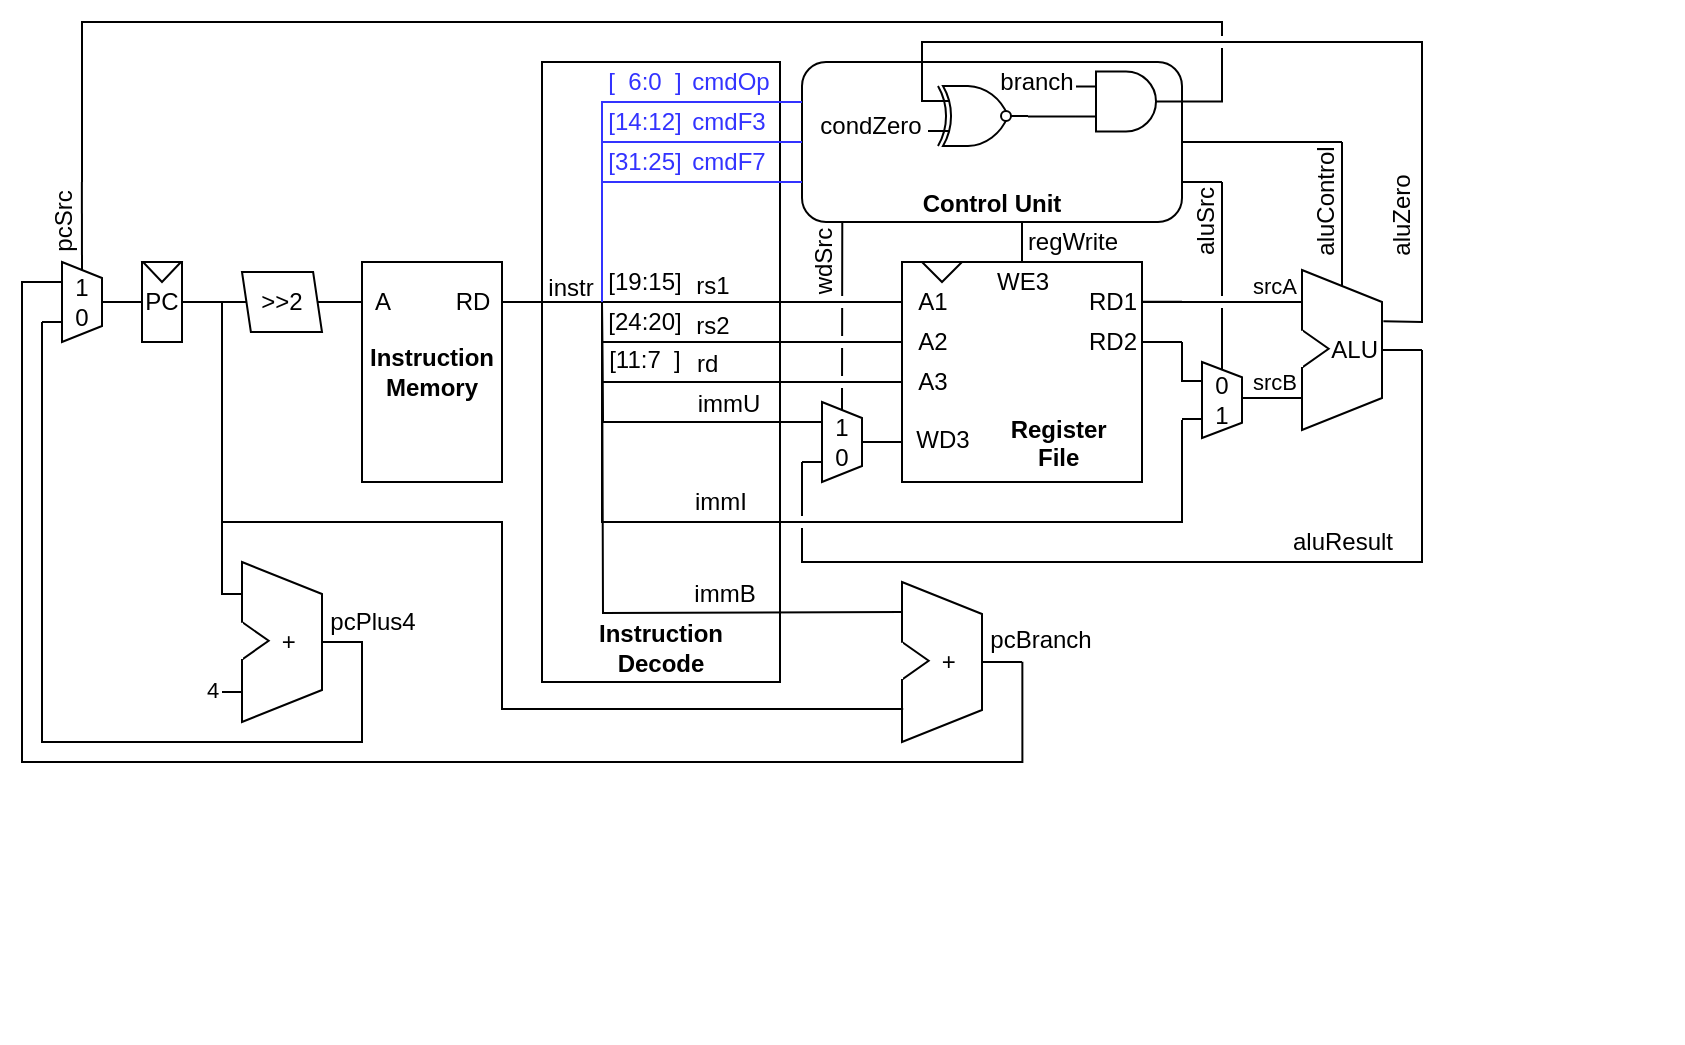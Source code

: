 <mxfile version="13.6.2" type="device" pages="2"><diagram id="U2JOM7BrClKSWQ_BCnA5" name="CPU"><mxGraphModel dx="1422" dy="963" grid="1" gridSize="10" guides="1" tooltips="1" connect="1" arrows="1" fold="1" page="1" pageScale="1" pageWidth="1600" pageHeight="900" math="0" shadow="0"><root><mxCell id="0"/><mxCell id="_8FM1mlFpdu5BfqFYEGq-190" value="0_border_wide" style="locked=1;" parent="0"/><mxCell id="_8FM1mlFpdu5BfqFYEGq-191" value="" style="rounded=0;whiteSpace=wrap;html=1;labelBackgroundColor=none;fillColor=none;strokeColor=#FFFFFF;" parent="_8FM1mlFpdu5BfqFYEGq-190" vertex="1"><mxGeometry x="400" y="90" width="840" height="520" as="geometry"/></mxCell><mxCell id="1" value="0_cpuState" style="locked=1;" parent="0"/><mxCell id="rfmzhhfkyf9y-fvDReUl-2" value="PC" style="rounded=0;whiteSpace=wrap;html=1;" parent="1" vertex="1"><mxGeometry x="470" y="220" width="20" height="40" as="geometry"/></mxCell><mxCell id="rfmzhhfkyf9y-fvDReUl-3" value="" style="triangle;whiteSpace=wrap;html=1;direction=south;" parent="1" vertex="1"><mxGeometry x="470.5" y="220" width="19" height="10" as="geometry"/></mxCell><mxCell id="rfmzhhfkyf9y-fvDReUl-7" value="&lt;b&gt;Instruction&lt;br&gt;Memory&lt;/b&gt;" style="rounded=0;whiteSpace=wrap;html=1;" parent="1" vertex="1"><mxGeometry x="580" y="220" width="70" height="110" as="geometry"/></mxCell><mxCell id="rfmzhhfkyf9y-fvDReUl-8" value="&lt;br&gt;&lt;br&gt;&lt;br&gt;&lt;br&gt;&lt;br&gt;&amp;nbsp; &amp;nbsp; &amp;nbsp; &amp;nbsp; &amp;nbsp; &lt;b&gt;&amp;nbsp;Register&lt;br&gt;&amp;nbsp; &amp;nbsp; &amp;nbsp; &amp;nbsp; &amp;nbsp; &amp;nbsp;File&lt;/b&gt;" style="rounded=0;whiteSpace=wrap;html=1;" parent="1" vertex="1"><mxGeometry x="850" y="220" width="120" height="110" as="geometry"/></mxCell><mxCell id="rfmzhhfkyf9y-fvDReUl-12" value="A" style="text;html=1;align=center;verticalAlign=middle;resizable=0;points=[];autosize=1;" parent="1" vertex="1"><mxGeometry x="580" y="230" width="20" height="20" as="geometry"/></mxCell><mxCell id="rfmzhhfkyf9y-fvDReUl-14" value="A1" style="text;html=1;align=center;verticalAlign=middle;resizable=0;points=[];autosize=1;" parent="1" vertex="1"><mxGeometry x="850" y="230" width="30" height="20" as="geometry"/></mxCell><mxCell id="rfmzhhfkyf9y-fvDReUl-15" value="A2" style="text;html=1;align=center;verticalAlign=middle;resizable=0;points=[];autosize=1;" parent="1" vertex="1"><mxGeometry x="850" y="250" width="30" height="20" as="geometry"/></mxCell><mxCell id="rfmzhhfkyf9y-fvDReUl-16" value="A3" style="text;html=1;align=center;verticalAlign=middle;resizable=0;points=[];autosize=1;" parent="1" vertex="1"><mxGeometry x="850" y="270" width="30" height="20" as="geometry"/></mxCell><mxCell id="rfmzhhfkyf9y-fvDReUl-18" value="RD1" style="text;html=1;align=center;verticalAlign=middle;resizable=0;points=[];autosize=1;" parent="1" vertex="1"><mxGeometry x="935" y="230" width="40" height="20" as="geometry"/></mxCell><mxCell id="rfmzhhfkyf9y-fvDReUl-19" value="RD2" style="text;html=1;align=center;verticalAlign=middle;resizable=0;points=[];autosize=1;" parent="1" vertex="1"><mxGeometry x="935" y="250" width="40" height="20" as="geometry"/></mxCell><mxCell id="rfmzhhfkyf9y-fvDReUl-20" value="WE3" style="text;html=1;align=center;verticalAlign=middle;resizable=0;points=[];autosize=1;" parent="1" vertex="1"><mxGeometry x="890" y="220" width="40" height="20" as="geometry"/></mxCell><mxCell id="rfmzhhfkyf9y-fvDReUl-13" value="RD" style="text;html=1;align=center;verticalAlign=middle;resizable=0;points=[];autosize=1;" parent="1" vertex="1"><mxGeometry x="620" y="230" width="30" height="20" as="geometry"/></mxCell><mxCell id="_8FM1mlFpdu5BfqFYEGq-66" value="" style="triangle;whiteSpace=wrap;html=1;direction=south;" parent="1" vertex="1"><mxGeometry x="860" y="220" width="20" height="10" as="geometry"/></mxCell><mxCell id="rfmzhhfkyf9y-fvDReUl-17" value="WD3" style="text;html=1;align=center;verticalAlign=middle;resizable=0;points=[];autosize=1;" parent="1" vertex="1"><mxGeometry x="850" y="299" width="40" height="20" as="geometry"/></mxCell><mxCell id="FPX-LNKHrM_Rb5XP4Xtz-3" value="0_DataMemory" style="locked=1;" parent="0" visible="0"/><mxCell id="rfmzhhfkyf9y-fvDReUl-40" value="&lt;b&gt;Data&lt;br&gt;Memory&lt;/b&gt;" style="rounded=0;whiteSpace=wrap;html=1;fontColor=#666666;labelBorderColor=none;strokeColor=#666666;" parent="FPX-LNKHrM_Rb5XP4Xtz-3" vertex="1"><mxGeometry x="1140" y="220" width="70" height="110" as="geometry"/></mxCell><mxCell id="rfmzhhfkyf9y-fvDReUl-41" value="A" style="text;html=1;align=center;verticalAlign=middle;resizable=0;points=[];autosize=1;fontColor=#666666;labelBorderColor=none;" parent="FPX-LNKHrM_Rb5XP4Xtz-3" vertex="1"><mxGeometry x="1137" y="229" width="20" height="20" as="geometry"/></mxCell><mxCell id="rfmzhhfkyf9y-fvDReUl-42" value="RD" style="text;html=1;align=center;verticalAlign=middle;resizable=0;points=[];autosize=1;fontColor=#666666;labelBorderColor=none;" parent="FPX-LNKHrM_Rb5XP4Xtz-3" vertex="1"><mxGeometry x="1183" y="229" width="30" height="20" as="geometry"/></mxCell><mxCell id="rfmzhhfkyf9y-fvDReUl-43" value="" style="endArrow=none;html=1;fontColor=#666666;labelBorderColor=none;strokeColor=#666666;" parent="FPX-LNKHrM_Rb5XP4Xtz-3" edge="1"><mxGeometry width="50" height="50" relative="1" as="geometry"><mxPoint x="1120" y="239.9" as="sourcePoint"/><mxPoint x="1140" y="239.76" as="targetPoint"/></mxGeometry></mxCell><mxCell id="rfmzhhfkyf9y-fvDReUl-44" value="" style="endArrow=none;html=1;fontColor=#666666;labelBorderColor=none;strokeColor=#666666;" parent="FPX-LNKHrM_Rb5XP4Xtz-3" edge="1"><mxGeometry width="50" height="50" relative="1" as="geometry"><mxPoint x="1210" y="240.14" as="sourcePoint"/><mxPoint x="1230" y="240" as="targetPoint"/></mxGeometry></mxCell><mxCell id="rfmzhhfkyf9y-fvDReUl-45" value="WE" style="text;html=1;align=center;verticalAlign=middle;resizable=0;points=[];autosize=1;fontColor=#666666;labelBorderColor=none;" parent="FPX-LNKHrM_Rb5XP4Xtz-3" vertex="1"><mxGeometry x="1182" y="218" width="30" height="20" as="geometry"/></mxCell><mxCell id="rfmzhhfkyf9y-fvDReUl-47" value="WD" style="text;html=1;align=center;verticalAlign=middle;resizable=0;points=[];autosize=1;fontColor=#666666;labelBorderColor=none;" parent="FPX-LNKHrM_Rb5XP4Xtz-3" vertex="1"><mxGeometry x="1133" y="300" width="40" height="20" as="geometry"/></mxCell><mxCell id="rfmzhhfkyf9y-fvDReUl-48" value="" style="endArrow=none;html=1;fontColor=#666666;labelBorderColor=none;strokeColor=#666666;" parent="FPX-LNKHrM_Rb5XP4Xtz-3" edge="1"><mxGeometry width="50" height="50" relative="1" as="geometry"><mxPoint x="1120" y="310.14" as="sourcePoint"/><mxPoint x="1140" y="310" as="targetPoint"/></mxGeometry></mxCell><mxCell id="rfmzhhfkyf9y-fvDReUl-50" value="" style="endArrow=none;html=1;exitX=0.5;exitY=0;exitDx=0;exitDy=0;" parent="FPX-LNKHrM_Rb5XP4Xtz-3" edge="1"><mxGeometry width="50" height="50" relative="1" as="geometry"><mxPoint x="910" y="220" as="sourcePoint"/><mxPoint x="910" y="200" as="targetPoint"/></mxGeometry></mxCell><mxCell id="rfmzhhfkyf9y-fvDReUl-55" value="" style="endArrow=none;html=1;" parent="FPX-LNKHrM_Rb5XP4Xtz-3" edge="1"><mxGeometry width="50" height="50" relative="1" as="geometry"><mxPoint x="832" y="315" as="sourcePoint"/><mxPoint x="842" y="305" as="targetPoint"/></mxGeometry></mxCell><mxCell id="rfmzhhfkyf9y-fvDReUl-56" value="32" style="edgeLabel;html=1;align=center;verticalAlign=middle;resizable=0;points=[];" parent="rfmzhhfkyf9y-fvDReUl-55" vertex="1" connectable="0"><mxGeometry x="0.531" relative="1" as="geometry"><mxPoint y="12.69" as="offset"/></mxGeometry></mxCell><mxCell id="rfmzhhfkyf9y-fvDReUl-57" value="" style="endArrow=none;html=1;" parent="FPX-LNKHrM_Rb5XP4Xtz-3" edge="1"><mxGeometry width="50" height="50" relative="1" as="geometry"><mxPoint x="832" y="285" as="sourcePoint"/><mxPoint x="842" y="275" as="targetPoint"/></mxGeometry></mxCell><mxCell id="rfmzhhfkyf9y-fvDReUl-58" value="5" style="edgeLabel;html=1;align=center;verticalAlign=middle;resizable=0;points=[];labelBackgroundColor=none;" parent="rfmzhhfkyf9y-fvDReUl-57" vertex="1" connectable="0"><mxGeometry x="0.531" relative="1" as="geometry"><mxPoint x="-2.64" y="10.64" as="offset"/></mxGeometry></mxCell><mxCell id="rfmzhhfkyf9y-fvDReUl-60" value="" style="endArrow=none;html=1;" parent="FPX-LNKHrM_Rb5XP4Xtz-3" edge="1"><mxGeometry width="50" height="50" relative="1" as="geometry"><mxPoint x="833.0" y="265" as="sourcePoint"/><mxPoint x="843.0" y="255" as="targetPoint"/></mxGeometry></mxCell><mxCell id="rfmzhhfkyf9y-fvDReUl-61" value="5" style="edgeLabel;html=1;align=center;verticalAlign=middle;resizable=0;points=[];labelBackgroundColor=none;" parent="rfmzhhfkyf9y-fvDReUl-60" vertex="1" connectable="0"><mxGeometry x="0.531" relative="1" as="geometry"><mxPoint x="-2.64" y="10.64" as="offset"/></mxGeometry></mxCell><mxCell id="rfmzhhfkyf9y-fvDReUl-63" value="" style="endArrow=none;html=1;" parent="FPX-LNKHrM_Rb5XP4Xtz-3" edge="1"><mxGeometry width="50" height="50" relative="1" as="geometry"><mxPoint x="834.0" y="244" as="sourcePoint"/><mxPoint x="844.0" y="234" as="targetPoint"/></mxGeometry></mxCell><mxCell id="rfmzhhfkyf9y-fvDReUl-64" value="5" style="edgeLabel;html=1;align=center;verticalAlign=middle;resizable=0;points=[];labelBackgroundColor=none;" parent="rfmzhhfkyf9y-fvDReUl-63" vertex="1" connectable="0"><mxGeometry x="0.531" relative="1" as="geometry"><mxPoint x="-2.64" y="10.64" as="offset"/></mxGeometry></mxCell><mxCell id="rfmzhhfkyf9y-fvDReUl-66" value="" style="endArrow=none;html=1;fontColor=#666666;labelBorderColor=none;strokeColor=#666666;" parent="FPX-LNKHrM_Rb5XP4Xtz-3" edge="1"><mxGeometry width="50" height="50" relative="1" as="geometry"><mxPoint x="1124" y="245" as="sourcePoint"/><mxPoint x="1134" y="235" as="targetPoint"/></mxGeometry></mxCell><mxCell id="rfmzhhfkyf9y-fvDReUl-67" value="32" style="edgeLabel;html=1;align=center;verticalAlign=middle;resizable=0;points=[];fontColor=#666666;labelBorderColor=none;" parent="rfmzhhfkyf9y-fvDReUl-66" vertex="1" connectable="0"><mxGeometry x="0.531" relative="1" as="geometry"><mxPoint y="12.69" as="offset"/></mxGeometry></mxCell><mxCell id="rfmzhhfkyf9y-fvDReUl-68" value="" style="endArrow=none;html=1;fontColor=#666666;labelBorderColor=none;strokeColor=#666666;" parent="FPX-LNKHrM_Rb5XP4Xtz-3" edge="1"><mxGeometry width="50" height="50" relative="1" as="geometry"><mxPoint x="1124" y="315" as="sourcePoint"/><mxPoint x="1134" y="305" as="targetPoint"/></mxGeometry></mxCell><mxCell id="rfmzhhfkyf9y-fvDReUl-69" value="32" style="edgeLabel;html=1;align=center;verticalAlign=middle;resizable=0;points=[];fontColor=#666666;labelBorderColor=none;" parent="rfmzhhfkyf9y-fvDReUl-68" vertex="1" connectable="0"><mxGeometry x="0.531" relative="1" as="geometry"><mxPoint y="12.69" as="offset"/></mxGeometry></mxCell><mxCell id="rfmzhhfkyf9y-fvDReUl-70" value="" style="endArrow=none;html=1;fontColor=#666666;labelBorderColor=none;strokeColor=#666666;" parent="FPX-LNKHrM_Rb5XP4Xtz-3" edge="1"><mxGeometry width="50" height="50" relative="1" as="geometry"><mxPoint x="1215" y="245" as="sourcePoint"/><mxPoint x="1225" y="235" as="targetPoint"/></mxGeometry></mxCell><mxCell id="rfmzhhfkyf9y-fvDReUl-71" value="32" style="edgeLabel;html=1;align=center;verticalAlign=middle;resizable=0;points=[];fontColor=#666666;labelBorderColor=none;" parent="rfmzhhfkyf9y-fvDReUl-70" vertex="1" connectable="0"><mxGeometry x="0.531" relative="1" as="geometry"><mxPoint y="12.69" as="offset"/></mxGeometry></mxCell><mxCell id="rfmzhhfkyf9y-fvDReUl-25" value="" style="endArrow=none;html=1;" parent="FPX-LNKHrM_Rb5XP4Xtz-3" edge="1"><mxGeometry width="50" height="50" relative="1" as="geometry"><mxPoint x="830" y="239.66" as="sourcePoint"/><mxPoint x="850" y="239.52" as="targetPoint"/></mxGeometry></mxCell><mxCell id="rfmzhhfkyf9y-fvDReUl-26" value="" style="endArrow=none;html=1;" parent="FPX-LNKHrM_Rb5XP4Xtz-3" edge="1"><mxGeometry width="50" height="50" relative="1" as="geometry"><mxPoint x="830" y="260.06" as="sourcePoint"/><mxPoint x="850" y="259.92" as="targetPoint"/></mxGeometry></mxCell><mxCell id="rfmzhhfkyf9y-fvDReUl-27" value="" style="endArrow=none;html=1;" parent="FPX-LNKHrM_Rb5XP4Xtz-3" edge="1"><mxGeometry width="50" height="50" relative="1" as="geometry"><mxPoint x="830" y="279.97" as="sourcePoint"/><mxPoint x="850" y="279.83" as="targetPoint"/></mxGeometry></mxCell><mxCell id="rfmzhhfkyf9y-fvDReUl-28" value="" style="endArrow=none;html=1;" parent="FPX-LNKHrM_Rb5XP4Xtz-3" edge="1"><mxGeometry width="50" height="50" relative="1" as="geometry"><mxPoint x="830" y="310" as="sourcePoint"/><mxPoint x="850" y="310" as="targetPoint"/></mxGeometry></mxCell><mxCell id="rfmzhhfkyf9y-fvDReUl-29" value="" style="endArrow=none;html=1;" parent="FPX-LNKHrM_Rb5XP4Xtz-3" edge="1"><mxGeometry width="50" height="50" relative="1" as="geometry"><mxPoint x="970" y="240" as="sourcePoint"/><mxPoint x="990" y="240" as="targetPoint"/></mxGeometry></mxCell><mxCell id="rfmzhhfkyf9y-fvDReUl-30" value="" style="endArrow=none;html=1;" parent="FPX-LNKHrM_Rb5XP4Xtz-3" edge="1"><mxGeometry width="50" height="50" relative="1" as="geometry"><mxPoint x="970" y="259.97" as="sourcePoint"/><mxPoint x="990" y="260" as="targetPoint"/></mxGeometry></mxCell><mxCell id="rfmzhhfkyf9y-fvDReUl-51" value="" style="endArrow=none;html=1;" parent="FPX-LNKHrM_Rb5XP4Xtz-3" edge="1"><mxGeometry width="50" height="50" relative="1" as="geometry"><mxPoint x="975" y="245" as="sourcePoint"/><mxPoint x="985" y="235" as="targetPoint"/></mxGeometry></mxCell><mxCell id="rfmzhhfkyf9y-fvDReUl-52" value="32" style="edgeLabel;html=1;align=center;verticalAlign=middle;resizable=0;points=[];labelBackgroundColor=none;" parent="rfmzhhfkyf9y-fvDReUl-51" vertex="1" connectable="0"><mxGeometry x="0.531" relative="1" as="geometry"><mxPoint x="-3" y="12.69" as="offset"/></mxGeometry></mxCell><mxCell id="rfmzhhfkyf9y-fvDReUl-53" value="" style="endArrow=none;html=1;" parent="FPX-LNKHrM_Rb5XP4Xtz-3" edge="1"><mxGeometry width="50" height="50" relative="1" as="geometry"><mxPoint x="975" y="265" as="sourcePoint"/><mxPoint x="985" y="255" as="targetPoint"/></mxGeometry></mxCell><mxCell id="rfmzhhfkyf9y-fvDReUl-54" value="32" style="edgeLabel;html=1;align=center;verticalAlign=middle;resizable=0;points=[];labelBackgroundColor=none;" parent="rfmzhhfkyf9y-fvDReUl-53" vertex="1" connectable="0"><mxGeometry x="0.531" relative="1" as="geometry"><mxPoint x="-3" y="12.69" as="offset"/></mxGeometry></mxCell><mxCell id="rfmzhhfkyf9y-fvDReUl-38" value="" style="endArrow=none;html=1;" parent="FPX-LNKHrM_Rb5XP4Xtz-3" edge="1"><mxGeometry width="50" height="50" relative="1" as="geometry"><mxPoint x="655.0" y="245" as="sourcePoint"/><mxPoint x="665.0" y="235" as="targetPoint"/></mxGeometry></mxCell><mxCell id="rfmzhhfkyf9y-fvDReUl-39" value="32" style="edgeLabel;html=1;align=center;verticalAlign=middle;resizable=0;points=[];labelBackgroundColor=none;" parent="rfmzhhfkyf9y-fvDReUl-38" vertex="1" connectable="0"><mxGeometry x="0.531" relative="1" as="geometry"><mxPoint x="-2.69" y="12.69" as="offset"/></mxGeometry></mxCell><mxCell id="rfmzhhfkyf9y-fvDReUl-36" value="" style="endArrow=none;html=1;" parent="FPX-LNKHrM_Rb5XP4Xtz-3" edge="1"><mxGeometry width="50" height="50" relative="1" as="geometry"><mxPoint x="564" y="245" as="sourcePoint"/><mxPoint x="574" y="235" as="targetPoint"/></mxGeometry></mxCell><mxCell id="rfmzhhfkyf9y-fvDReUl-37" value="32" style="edgeLabel;html=1;align=center;verticalAlign=middle;resizable=0;points=[];" parent="rfmzhhfkyf9y-fvDReUl-36" vertex="1" connectable="0"><mxGeometry x="0.531" relative="1" as="geometry"><mxPoint y="12.69" as="offset"/></mxGeometry></mxCell><mxCell id="rfmzhhfkyf9y-fvDReUl-23" value="" style="endArrow=none;html=1;" parent="FPX-LNKHrM_Rb5XP4Xtz-3" edge="1"><mxGeometry width="50" height="50" relative="1" as="geometry"><mxPoint x="560" y="240.14" as="sourcePoint"/><mxPoint x="580" y="240" as="targetPoint"/></mxGeometry></mxCell><mxCell id="rfmzhhfkyf9y-fvDReUl-24" value="" style="endArrow=none;html=1;" parent="FPX-LNKHrM_Rb5XP4Xtz-3" edge="1"><mxGeometry width="50" height="50" relative="1" as="geometry"><mxPoint x="650" y="240.14" as="sourcePoint"/><mxPoint x="670" y="240" as="targetPoint"/></mxGeometry></mxCell><mxCell id="rfmzhhfkyf9y-fvDReUl-5" value="" style="endArrow=none;html=1;" parent="FPX-LNKHrM_Rb5XP4Xtz-3" edge="1"><mxGeometry width="50" height="50" relative="1" as="geometry"><mxPoint x="490" y="240" as="sourcePoint"/><mxPoint x="510" y="240" as="targetPoint"/></mxGeometry></mxCell><mxCell id="rfmzhhfkyf9y-fvDReUl-32" value="" style="endArrow=none;html=1;" parent="FPX-LNKHrM_Rb5XP4Xtz-3" edge="1"><mxGeometry width="50" height="50" relative="1" as="geometry"><mxPoint x="495" y="245" as="sourcePoint"/><mxPoint x="505" y="235" as="targetPoint"/></mxGeometry></mxCell><mxCell id="rfmzhhfkyf9y-fvDReUl-33" value="32" style="edgeLabel;html=1;align=center;verticalAlign=middle;resizable=0;points=[];labelBackgroundColor=none;" parent="rfmzhhfkyf9y-fvDReUl-32" vertex="1" connectable="0"><mxGeometry x="0.531" relative="1" as="geometry"><mxPoint x="-3" y="12.69" as="offset"/></mxGeometry></mxCell><mxCell id="rfmzhhfkyf9y-fvDReUl-4" value="" style="endArrow=none;html=1;" parent="FPX-LNKHrM_Rb5XP4Xtz-3" edge="1"><mxGeometry width="50" height="50" relative="1" as="geometry"><mxPoint x="450" y="240" as="sourcePoint"/><mxPoint x="470" y="239.86" as="targetPoint"/></mxGeometry></mxCell><mxCell id="rfmzhhfkyf9y-fvDReUl-34" value="" style="endArrow=none;html=1;" parent="FPX-LNKHrM_Rb5XP4Xtz-3" edge="1"><mxGeometry width="50" height="50" relative="1" as="geometry"><mxPoint x="454" y="245" as="sourcePoint"/><mxPoint x="464" y="235" as="targetPoint"/></mxGeometry></mxCell><mxCell id="rfmzhhfkyf9y-fvDReUl-35" value="32" style="edgeLabel;html=1;align=center;verticalAlign=middle;resizable=0;points=[];labelBackgroundColor=none;" parent="rfmzhhfkyf9y-fvDReUl-34" vertex="1" connectable="0"><mxGeometry x="0.531" relative="1" as="geometry"><mxPoint x="-3" y="12.69" as="offset"/></mxGeometry></mxCell><mxCell id="_8FM1mlFpdu5BfqFYEGq-90" value="" style="triangle;whiteSpace=wrap;html=1;direction=south;strokeColor=#666666;" parent="FPX-LNKHrM_Rb5XP4Xtz-3" vertex="1"><mxGeometry x="1150" y="220" width="20" height="10" as="geometry"/></mxCell><mxCell id="_8FM1mlFpdu5BfqFYEGq-92" value="" style="endArrow=none;html=1;exitX=0.5;exitY=0;exitDx=0;exitDy=0;strokeColor=#666666;" parent="FPX-LNKHrM_Rb5XP4Xtz-3" edge="1"><mxGeometry width="50" height="50" relative="1" as="geometry"><mxPoint x="1200" y="220" as="sourcePoint"/><mxPoint x="1200" y="200" as="targetPoint"/></mxGeometry></mxCell><mxCell id="_8FM1mlFpdu5BfqFYEGq-199" value="1_ADDI_addr_shift_BLUE" style="locked=1;" parent="0" visible="0"/><mxCell id="_8FM1mlFpdu5BfqFYEGq-200" value="&amp;gt;&amp;gt;2" style="shape=parallelogram;perimeter=parallelogramPerimeter;whiteSpace=wrap;html=1;size=0.111;flipV=1;strokeColor=#3333FF;fontColor=#3333FF;" parent="_8FM1mlFpdu5BfqFYEGq-199" vertex="1"><mxGeometry x="520" y="225" width="40" height="30" as="geometry"/></mxCell><mxCell id="_8FM1mlFpdu5BfqFYEGq-201" style="edgeStyle=orthogonalEdgeStyle;rounded=0;jumpStyle=gap;orthogonalLoop=1;jettySize=auto;html=1;exitX=1;exitY=0.5;exitDx=0;exitDy=0;entryX=0.027;entryY=0.505;entryDx=0;entryDy=0;entryPerimeter=0;endArrow=none;endFill=0;endSize=6;strokeColor=#3333FF;fontColor=#3333FF;" parent="_8FM1mlFpdu5BfqFYEGq-199" edge="1"><mxGeometry relative="1" as="geometry"><mxPoint x="558" y="240" as="sourcePoint"/><mxPoint x="580" y="240" as="targetPoint"/></mxGeometry></mxCell><mxCell id="_8FM1mlFpdu5BfqFYEGq-202" style="edgeStyle=orthogonalEdgeStyle;rounded=0;jumpStyle=gap;orthogonalLoop=1;jettySize=auto;html=1;exitX=1;exitY=0.5;exitDx=0;exitDy=0;endArrow=none;endFill=0;endSize=6;strokeColor=#000000;" parent="_8FM1mlFpdu5BfqFYEGq-199" target="_8FM1mlFpdu5BfqFYEGq-200" edge="1"><mxGeometry relative="1" as="geometry"/></mxCell><mxCell id="_8FM1mlFpdu5BfqFYEGq-203" style="edgeStyle=orthogonalEdgeStyle;rounded=0;jumpStyle=gap;orthogonalLoop=1;jettySize=auto;html=1;exitX=1;exitY=0.5;exitDx=0;exitDy=0;endArrow=none;endFill=0;endSize=6;strokeColor=#3333FF;fontColor=#3333FF;" parent="_8FM1mlFpdu5BfqFYEGq-199" edge="1"><mxGeometry relative="1" as="geometry"><mxPoint x="490" y="239.94" as="sourcePoint"/><mxPoint x="522.222" y="239.94" as="targetPoint"/></mxGeometry></mxCell><mxCell id="FPX-LNKHrM_Rb5XP4Xtz-1" value="1_ADDI_addr_shift" style="locked=1;" parent="0"/><mxCell id="_8FM1mlFpdu5BfqFYEGq-72" value="&amp;gt;&amp;gt;2" style="shape=parallelogram;perimeter=parallelogramPerimeter;whiteSpace=wrap;html=1;size=0.111;flipV=1;" parent="FPX-LNKHrM_Rb5XP4Xtz-1" vertex="1"><mxGeometry x="520" y="225" width="40" height="30" as="geometry"/></mxCell><mxCell id="_8FM1mlFpdu5BfqFYEGq-78" style="edgeStyle=orthogonalEdgeStyle;rounded=0;jumpStyle=gap;orthogonalLoop=1;jettySize=auto;html=1;exitX=1;exitY=0.5;exitDx=0;exitDy=0;entryX=0.027;entryY=0.505;entryDx=0;entryDy=0;entryPerimeter=0;endArrow=none;endFill=0;endSize=6;strokeColor=#000000;" parent="FPX-LNKHrM_Rb5XP4Xtz-1" edge="1"><mxGeometry relative="1" as="geometry"><mxPoint x="558" y="240" as="sourcePoint"/><mxPoint x="580" y="240" as="targetPoint"/></mxGeometry></mxCell><mxCell id="_8FM1mlFpdu5BfqFYEGq-79" style="edgeStyle=orthogonalEdgeStyle;rounded=0;jumpStyle=gap;orthogonalLoop=1;jettySize=auto;html=1;exitX=1;exitY=0.5;exitDx=0;exitDy=0;endArrow=none;endFill=0;endSize=6;strokeColor=#000000;" parent="FPX-LNKHrM_Rb5XP4Xtz-1" source="rfmzhhfkyf9y-fvDReUl-2" target="_8FM1mlFpdu5BfqFYEGq-72" edge="1"><mxGeometry relative="1" as="geometry"/></mxCell><mxCell id="vhr1cVUu0jZ90iL6wxwS-2" value="2_ADDI_instr_rs1_BLUE" style="locked=1;" parent="0" visible="0"/><mxCell id="vhr1cVUu0jZ90iL6wxwS-3" value="&lt;b&gt;ADDI&lt;/b&gt;: &lt;b&gt;I-type&lt;/b&gt;, adds the sign-extended 12-bit immediate to register rs1:&amp;nbsp;&lt;b&gt;&lt;font&gt;rd = rs1 + immI&lt;/font&gt;&lt;/b&gt;" style="text;html=1;align=left;verticalAlign=middle;resizable=0;points=[];autosize=1;" parent="vhr1cVUu0jZ90iL6wxwS-2" vertex="1"><mxGeometry x="410" y="480" width="480" height="20" as="geometry"/></mxCell><mxCell id="vhr1cVUu0jZ90iL6wxwS-4" value="" style="group" parent="vhr1cVUu0jZ90iL6wxwS-2" vertex="1" connectable="0"><mxGeometry x="410" y="500" width="700" height="20" as="geometry"/></mxCell><mxCell id="vhr1cVUu0jZ90iL6wxwS-5" value="0" style="text;html=1;align=center;verticalAlign=middle;resizable=0;points=[];autosize=1;" parent="vhr1cVUu0jZ90iL6wxwS-4" vertex="1"><mxGeometry x="680" width="20" height="20" as="geometry"/></mxCell><mxCell id="vhr1cVUu0jZ90iL6wxwS-6" value="6" style="text;html=1;align=center;verticalAlign=middle;resizable=0;points=[];autosize=1;" parent="vhr1cVUu0jZ90iL6wxwS-4" vertex="1"><mxGeometry x="550" width="20" height="20" as="geometry"/></mxCell><mxCell id="vhr1cVUu0jZ90iL6wxwS-7" value="7" style="text;html=1;align=center;verticalAlign=middle;resizable=0;points=[];autosize=1;" parent="vhr1cVUu0jZ90iL6wxwS-4" vertex="1"><mxGeometry x="530" width="20" height="20" as="geometry"/></mxCell><mxCell id="vhr1cVUu0jZ90iL6wxwS-8" value="11" style="text;html=1;align=center;verticalAlign=middle;resizable=0;points=[];autosize=1;" parent="vhr1cVUu0jZ90iL6wxwS-4" vertex="1"><mxGeometry x="440" width="30" height="20" as="geometry"/></mxCell><mxCell id="vhr1cVUu0jZ90iL6wxwS-9" value="15" style="text;html=1;align=center;verticalAlign=middle;resizable=0;points=[];autosize=1;" parent="vhr1cVUu0jZ90iL6wxwS-4" vertex="1"><mxGeometry x="340" width="30" height="20" as="geometry"/></mxCell><mxCell id="vhr1cVUu0jZ90iL6wxwS-10" value="14" style="text;html=1;align=center;verticalAlign=middle;resizable=0;points=[];autosize=1;" parent="vhr1cVUu0jZ90iL6wxwS-4" vertex="1"><mxGeometry x="370" width="30" height="20" as="geometry"/></mxCell><mxCell id="vhr1cVUu0jZ90iL6wxwS-11" value="12" style="text;html=1;align=center;verticalAlign=middle;resizable=0;points=[];autosize=1;" parent="vhr1cVUu0jZ90iL6wxwS-4" vertex="1"><mxGeometry x="410" width="30" height="20" as="geometry"/></mxCell><mxCell id="vhr1cVUu0jZ90iL6wxwS-12" value="19" style="text;html=1;align=center;verticalAlign=middle;resizable=0;points=[];autosize=1;" parent="vhr1cVUu0jZ90iL6wxwS-4" vertex="1"><mxGeometry x="260" width="30" height="20" as="geometry"/></mxCell><mxCell id="vhr1cVUu0jZ90iL6wxwS-13" value="20" style="text;html=1;align=center;verticalAlign=middle;resizable=0;points=[];autosize=1;" parent="vhr1cVUu0jZ90iL6wxwS-4" vertex="1"><mxGeometry x="230" width="30" height="20" as="geometry"/></mxCell><mxCell id="vhr1cVUu0jZ90iL6wxwS-14" value="24" style="text;html=1;align=center;verticalAlign=middle;resizable=0;points=[];autosize=1;" parent="vhr1cVUu0jZ90iL6wxwS-4" vertex="1"><mxGeometry x="150" width="30" height="20" as="geometry"/></mxCell><mxCell id="vhr1cVUu0jZ90iL6wxwS-15" value="25" style="text;html=1;align=center;verticalAlign=middle;resizable=0;points=[];autosize=1;" parent="vhr1cVUu0jZ90iL6wxwS-4" vertex="1"><mxGeometry x="120" width="30" height="20" as="geometry"/></mxCell><mxCell id="vhr1cVUu0jZ90iL6wxwS-16" value="31" style="text;html=1;align=center;verticalAlign=middle;resizable=0;points=[];autosize=1;" parent="vhr1cVUu0jZ90iL6wxwS-4" vertex="1"><mxGeometry width="30" height="20" as="geometry"/></mxCell><mxCell id="vhr1cVUu0jZ90iL6wxwS-29" value="&lt;b style=&quot;color: rgb(0 , 0 , 0) ; font-family: &amp;#34;helvetica&amp;#34; ; font-size: 12px ; font-style: normal ; letter-spacing: normal ; text-align: left ; text-indent: 0px ; text-transform: none ; word-spacing: 0px ; background-color: rgb(248 , 249 , 250)&quot;&gt;I-type&lt;/b&gt;" style="text;whiteSpace=wrap;html=1;fontColor=#3333FF;" parent="vhr1cVUu0jZ90iL6wxwS-2" vertex="1"><mxGeometry x="1120" y="520" width="60" height="30" as="geometry"/></mxCell><mxCell id="vhr1cVUu0jZ90iL6wxwS-31" value="" style="shape=table;html=1;whiteSpace=wrap;startSize=0;container=1;collapsible=0;childLayout=tableLayout;" parent="vhr1cVUu0jZ90iL6wxwS-2" vertex="1"><mxGeometry x="410" y="520" width="700" height="30" as="geometry"/></mxCell><mxCell id="vhr1cVUu0jZ90iL6wxwS-32" value="" style="shape=partialRectangle;html=1;whiteSpace=wrap;collapsible=0;dropTarget=0;pointerEvents=0;fillColor=none;top=0;left=0;bottom=0;right=0;points=[[0,0.5],[1,0.5]];portConstraint=eastwest;" parent="vhr1cVUu0jZ90iL6wxwS-31" vertex="1"><mxGeometry width="700" height="30" as="geometry"/></mxCell><mxCell id="vhr1cVUu0jZ90iL6wxwS-33" value="imm[11:0]" style="shape=partialRectangle;html=1;whiteSpace=wrap;connectable=0;fillColor=none;top=0;left=0;bottom=0;right=0;overflow=hidden;" parent="vhr1cVUu0jZ90iL6wxwS-32" vertex="1"><mxGeometry width="263" height="30" as="geometry"/></mxCell><mxCell id="vhr1cVUu0jZ90iL6wxwS-34" value="&lt;span&gt;&lt;font color=&quot;#3333ff&quot;&gt;&lt;b&gt;rs1&lt;/b&gt;&lt;/font&gt;&lt;/span&gt;" style="shape=partialRectangle;html=1;whiteSpace=wrap;connectable=0;fillColor=none;top=0;left=0;bottom=0;right=0;overflow=hidden;" parent="vhr1cVUu0jZ90iL6wxwS-32" vertex="1"><mxGeometry x="263" width="107" height="30" as="geometry"/></mxCell><mxCell id="vhr1cVUu0jZ90iL6wxwS-35" value="&lt;span&gt;funct3&lt;/span&gt;" style="shape=partialRectangle;html=1;whiteSpace=wrap;connectable=0;fillColor=none;top=0;left=0;bottom=0;right=0;overflow=hidden;" parent="vhr1cVUu0jZ90iL6wxwS-32" vertex="1"><mxGeometry x="370" width="70" height="30" as="geometry"/></mxCell><mxCell id="vhr1cVUu0jZ90iL6wxwS-36" value="&lt;span&gt;rd&lt;/span&gt;" style="shape=partialRectangle;html=1;whiteSpace=wrap;connectable=0;fillColor=none;top=0;left=0;bottom=0;right=0;overflow=hidden;" parent="vhr1cVUu0jZ90iL6wxwS-32" vertex="1"><mxGeometry x="440" width="110" height="30" as="geometry"/></mxCell><mxCell id="vhr1cVUu0jZ90iL6wxwS-37" value="&lt;span&gt;opcode&lt;/span&gt;" style="shape=partialRectangle;html=1;whiteSpace=wrap;connectable=0;fillColor=none;top=0;left=0;bottom=0;right=0;overflow=hidden;" parent="vhr1cVUu0jZ90iL6wxwS-32" vertex="1"><mxGeometry x="550" width="150" height="30" as="geometry"/></mxCell><mxCell id="_8FM1mlFpdu5BfqFYEGq-204" value="2_ADDI_decode_rs1_BLUE" style="locked=1;" parent="0" visible="0"/><mxCell id="_8FM1mlFpdu5BfqFYEGq-205" value="" style="endArrow=none;html=1;strokeColor=#3333FF;fontColor=#3333FF;" parent="_8FM1mlFpdu5BfqFYEGq-204" edge="1"><mxGeometry width="50" height="50" relative="1" as="geometry"><mxPoint x="650" y="240" as="sourcePoint"/><mxPoint x="850" y="240" as="targetPoint"/></mxGeometry></mxCell><mxCell id="_8FM1mlFpdu5BfqFYEGq-206" value="" style="endArrow=none;html=1;fontColor=#3333FF;strokeColor=#3333FF;" parent="_8FM1mlFpdu5BfqFYEGq-204" edge="1"><mxGeometry width="50" height="50" relative="1" as="geometry"><mxPoint x="970" y="239.93" as="sourcePoint"/><mxPoint x="990" y="239.93" as="targetPoint"/></mxGeometry></mxCell><mxCell id="_8FM1mlFpdu5BfqFYEGq-207" value="instr" style="text;html=1;align=center;verticalAlign=middle;resizable=0;points=[];autosize=1;fontColor=#3333FF;strokeColor=none;" parent="_8FM1mlFpdu5BfqFYEGq-204" vertex="1"><mxGeometry x="664" y="223" width="40" height="20" as="geometry"/></mxCell><mxCell id="_8FM1mlFpdu5BfqFYEGq-208" value="rs1" style="text;html=1;align=center;verticalAlign=middle;resizable=0;points=[];autosize=1;fontColor=#3333FF;strokeColor=none;" parent="_8FM1mlFpdu5BfqFYEGq-204" vertex="1"><mxGeometry x="740" y="222" width="30" height="20" as="geometry"/></mxCell><mxCell id="_8FM1mlFpdu5BfqFYEGq-209" value="[19:15]" style="text;html=1;align=center;verticalAlign=middle;resizable=0;points=[];autosize=1;fontColor=#3333FF;strokeColor=none;" parent="_8FM1mlFpdu5BfqFYEGq-204" vertex="1"><mxGeometry x="696" y="220" width="50" height="20" as="geometry"/></mxCell><mxCell id="FPX-LNKHrM_Rb5XP4Xtz-2" value="2_ADDI_decode_rs1" style="locked=1;" parent="0"/><mxCell id="rfmzhhfkyf9y-fvDReUl-78" value="" style="endArrow=none;html=1;strokeColor=#000000;fontColor=#666666;" parent="FPX-LNKHrM_Rb5XP4Xtz-2" edge="1"><mxGeometry width="50" height="50" relative="1" as="geometry"><mxPoint x="650" y="240" as="sourcePoint"/><mxPoint x="850" y="240" as="targetPoint"/></mxGeometry></mxCell><mxCell id="_8FM1mlFpdu5BfqFYEGq-140" value="" style="endArrow=none;html=1;" parent="FPX-LNKHrM_Rb5XP4Xtz-2" edge="1"><mxGeometry width="50" height="50" relative="1" as="geometry"><mxPoint x="970" y="239.93" as="sourcePoint"/><mxPoint x="990" y="239.93" as="targetPoint"/></mxGeometry></mxCell><mxCell id="rfmzhhfkyf9y-fvDReUl-79" value="instr" style="text;html=1;align=center;verticalAlign=middle;resizable=0;points=[];autosize=1;fontColor=#000000;" parent="FPX-LNKHrM_Rb5XP4Xtz-2" vertex="1"><mxGeometry x="664" y="223" width="40" height="20" as="geometry"/></mxCell><mxCell id="rfmzhhfkyf9y-fvDReUl-80" value="rs1" style="text;html=1;align=center;verticalAlign=middle;resizable=0;points=[];autosize=1;fontColor=#000000;" parent="FPX-LNKHrM_Rb5XP4Xtz-2" vertex="1"><mxGeometry x="740" y="222" width="30" height="20" as="geometry"/></mxCell><mxCell id="rfmzhhfkyf9y-fvDReUl-81" value="[19:15]" style="text;html=1;align=center;verticalAlign=middle;resizable=0;points=[];autosize=1;fontColor=#000000;" parent="FPX-LNKHrM_Rb5XP4Xtz-2" vertex="1"><mxGeometry x="696" y="220" width="50" height="20" as="geometry"/></mxCell><mxCell id="vhr1cVUu0jZ90iL6wxwS-44" value="3_ADDI_instr_imm_BLUE" style="locked=1;" parent="0" visible="0"/><mxCell id="vhr1cVUu0jZ90iL6wxwS-45" value="&lt;b&gt;ADDI&lt;/b&gt;: &lt;b&gt;I-type&lt;/b&gt;, adds the sign-extended 12-bit immediate to register rs1:&amp;nbsp;&lt;b&gt;&lt;font&gt;rd = rs1 + immI&lt;/font&gt;&lt;/b&gt;" style="text;html=1;align=left;verticalAlign=middle;resizable=0;points=[];autosize=1;" parent="vhr1cVUu0jZ90iL6wxwS-44" vertex="1"><mxGeometry x="410" y="480" width="480" height="20" as="geometry"/></mxCell><mxCell id="vhr1cVUu0jZ90iL6wxwS-46" value="" style="group" parent="vhr1cVUu0jZ90iL6wxwS-44" vertex="1" connectable="0"><mxGeometry x="410" y="500" width="700" height="20" as="geometry"/></mxCell><mxCell id="vhr1cVUu0jZ90iL6wxwS-47" value="0" style="text;html=1;align=center;verticalAlign=middle;resizable=0;points=[];autosize=1;" parent="vhr1cVUu0jZ90iL6wxwS-46" vertex="1"><mxGeometry x="680" width="20" height="20" as="geometry"/></mxCell><mxCell id="vhr1cVUu0jZ90iL6wxwS-48" value="6" style="text;html=1;align=center;verticalAlign=middle;resizable=0;points=[];autosize=1;" parent="vhr1cVUu0jZ90iL6wxwS-46" vertex="1"><mxGeometry x="550" width="20" height="20" as="geometry"/></mxCell><mxCell id="vhr1cVUu0jZ90iL6wxwS-49" value="7" style="text;html=1;align=center;verticalAlign=middle;resizable=0;points=[];autosize=1;" parent="vhr1cVUu0jZ90iL6wxwS-46" vertex="1"><mxGeometry x="530" width="20" height="20" as="geometry"/></mxCell><mxCell id="vhr1cVUu0jZ90iL6wxwS-50" value="11" style="text;html=1;align=center;verticalAlign=middle;resizable=0;points=[];autosize=1;" parent="vhr1cVUu0jZ90iL6wxwS-46" vertex="1"><mxGeometry x="440" width="30" height="20" as="geometry"/></mxCell><mxCell id="vhr1cVUu0jZ90iL6wxwS-51" value="15" style="text;html=1;align=center;verticalAlign=middle;resizable=0;points=[];autosize=1;" parent="vhr1cVUu0jZ90iL6wxwS-46" vertex="1"><mxGeometry x="340" width="30" height="20" as="geometry"/></mxCell><mxCell id="vhr1cVUu0jZ90iL6wxwS-52" value="14" style="text;html=1;align=center;verticalAlign=middle;resizable=0;points=[];autosize=1;" parent="vhr1cVUu0jZ90iL6wxwS-46" vertex="1"><mxGeometry x="370" width="30" height="20" as="geometry"/></mxCell><mxCell id="vhr1cVUu0jZ90iL6wxwS-53" value="12" style="text;html=1;align=center;verticalAlign=middle;resizable=0;points=[];autosize=1;" parent="vhr1cVUu0jZ90iL6wxwS-46" vertex="1"><mxGeometry x="410" width="30" height="20" as="geometry"/></mxCell><mxCell id="vhr1cVUu0jZ90iL6wxwS-54" value="19" style="text;html=1;align=center;verticalAlign=middle;resizable=0;points=[];autosize=1;" parent="vhr1cVUu0jZ90iL6wxwS-46" vertex="1"><mxGeometry x="260" width="30" height="20" as="geometry"/></mxCell><mxCell id="vhr1cVUu0jZ90iL6wxwS-55" value="20" style="text;html=1;align=center;verticalAlign=middle;resizable=0;points=[];autosize=1;" parent="vhr1cVUu0jZ90iL6wxwS-46" vertex="1"><mxGeometry x="230" width="30" height="20" as="geometry"/></mxCell><mxCell id="vhr1cVUu0jZ90iL6wxwS-56" value="24" style="text;html=1;align=center;verticalAlign=middle;resizable=0;points=[];autosize=1;" parent="vhr1cVUu0jZ90iL6wxwS-46" vertex="1"><mxGeometry x="150" width="30" height="20" as="geometry"/></mxCell><mxCell id="vhr1cVUu0jZ90iL6wxwS-57" value="25" style="text;html=1;align=center;verticalAlign=middle;resizable=0;points=[];autosize=1;" parent="vhr1cVUu0jZ90iL6wxwS-46" vertex="1"><mxGeometry x="120" width="30" height="20" as="geometry"/></mxCell><mxCell id="vhr1cVUu0jZ90iL6wxwS-58" value="31" style="text;html=1;align=center;verticalAlign=middle;resizable=0;points=[];autosize=1;" parent="vhr1cVUu0jZ90iL6wxwS-46" vertex="1"><mxGeometry width="30" height="20" as="geometry"/></mxCell><mxCell id="vhr1cVUu0jZ90iL6wxwS-59" value="" style="group" parent="vhr1cVUu0jZ90iL6wxwS-44" vertex="1" connectable="0"><mxGeometry x="410" y="550" width="700" height="20" as="geometry"/></mxCell><mxCell id="vhr1cVUu0jZ90iL6wxwS-60" value="0&amp;nbsp; &amp;nbsp; &amp;nbsp;&amp;nbsp;" style="text;html=1;align=right;verticalAlign=middle;resizable=0;points=[];autosize=1;" parent="vhr1cVUu0jZ90iL6wxwS-59" vertex="1"><mxGeometry x="660" width="40" height="20" as="geometry"/></mxCell><mxCell id="vhr1cVUu0jZ90iL6wxwS-61" value="1" style="text;html=1;align=center;verticalAlign=middle;resizable=0;points=[];autosize=1;" parent="vhr1cVUu0jZ90iL6wxwS-59" vertex="1"><mxGeometry x="640" width="20" height="20" as="geometry"/></mxCell><mxCell id="vhr1cVUu0jZ90iL6wxwS-62" value="4" style="text;html=1;align=center;verticalAlign=middle;resizable=0;points=[];autosize=1;" parent="vhr1cVUu0jZ90iL6wxwS-59" vertex="1"><mxGeometry x="590" width="20" height="20" as="geometry"/></mxCell><mxCell id="vhr1cVUu0jZ90iL6wxwS-63" value="5" style="text;html=1;align=center;verticalAlign=middle;resizable=0;points=[];autosize=1;" parent="vhr1cVUu0jZ90iL6wxwS-59" vertex="1"><mxGeometry x="570" width="20" height="20" as="geometry"/></mxCell><mxCell id="vhr1cVUu0jZ90iL6wxwS-64" value="10" style="text;html=1;align=center;verticalAlign=middle;resizable=0;points=[];autosize=1;" parent="vhr1cVUu0jZ90iL6wxwS-59" vertex="1"><mxGeometry x="470" width="30" height="20" as="geometry"/></mxCell><mxCell id="vhr1cVUu0jZ90iL6wxwS-65" value="11" style="text;html=1;align=center;verticalAlign=middle;resizable=0;points=[];autosize=1;" parent="vhr1cVUu0jZ90iL6wxwS-59" vertex="1"><mxGeometry x="440" width="30" height="20" as="geometry"/></mxCell><mxCell id="vhr1cVUu0jZ90iL6wxwS-66" value="12" style="text;html=1;align=center;verticalAlign=middle;resizable=0;points=[];autosize=1;" parent="vhr1cVUu0jZ90iL6wxwS-59" vertex="1"><mxGeometry x="410" width="30" height="20" as="geometry"/></mxCell><mxCell id="vhr1cVUu0jZ90iL6wxwS-67" value="19" style="text;html=1;align=center;verticalAlign=middle;resizable=0;points=[];autosize=1;" parent="vhr1cVUu0jZ90iL6wxwS-59" vertex="1"><mxGeometry x="260" width="30" height="20" as="geometry"/></mxCell><mxCell id="vhr1cVUu0jZ90iL6wxwS-68" value="20" style="text;html=1;align=center;verticalAlign=middle;resizable=0;points=[];autosize=1;" parent="vhr1cVUu0jZ90iL6wxwS-59" vertex="1"><mxGeometry x="230" width="30" height="20" as="geometry"/></mxCell><mxCell id="vhr1cVUu0jZ90iL6wxwS-69" value="30" style="text;html=1;align=center;verticalAlign=middle;resizable=0;points=[];autosize=1;" parent="vhr1cVUu0jZ90iL6wxwS-59" vertex="1"><mxGeometry x="40" width="30" height="20" as="geometry"/></mxCell><mxCell id="vhr1cVUu0jZ90iL6wxwS-70" value="&amp;nbsp; &amp;nbsp; 31" style="text;html=1;align=center;verticalAlign=middle;resizable=0;points=[];autosize=1;" parent="vhr1cVUu0jZ90iL6wxwS-59" vertex="1"><mxGeometry width="40" height="20" as="geometry"/></mxCell><mxCell id="vhr1cVUu0jZ90iL6wxwS-71" value="&lt;b style=&quot;color: rgb(0 , 0 , 0) ; font-family: &amp;#34;helvetica&amp;#34; ; font-size: 12px ; font-style: normal ; letter-spacing: normal ; text-align: left ; text-indent: 0px ; text-transform: none ; word-spacing: 0px ; background-color: rgb(248 , 249 , 250)&quot;&gt;I-type&lt;/b&gt;" style="text;whiteSpace=wrap;html=1;fontColor=#3333FF;" parent="vhr1cVUu0jZ90iL6wxwS-44" vertex="1"><mxGeometry x="1120" y="520" width="60" height="30" as="geometry"/></mxCell><mxCell id="vhr1cVUu0jZ90iL6wxwS-72" value="&lt;b style=&quot;color: rgb(0 , 0 , 0) ; font-family: &amp;#34;helvetica&amp;#34; ; font-size: 12px ; font-style: normal ; letter-spacing: normal ; text-align: left ; text-indent: 0px ; text-transform: none ; word-spacing: 0px ; background-color: rgb(248 , 249 , 250)&quot;&gt;I-immediate&lt;/b&gt;" style="text;whiteSpace=wrap;html=1;fontColor=#3333FF;" parent="vhr1cVUu0jZ90iL6wxwS-44" vertex="1"><mxGeometry x="1120" y="570" width="80" height="30" as="geometry"/></mxCell><mxCell id="vhr1cVUu0jZ90iL6wxwS-73" value="" style="shape=table;html=1;whiteSpace=wrap;startSize=0;container=1;collapsible=0;childLayout=tableLayout;" parent="vhr1cVUu0jZ90iL6wxwS-44" vertex="1"><mxGeometry x="410" y="520" width="700" height="30" as="geometry"/></mxCell><mxCell id="vhr1cVUu0jZ90iL6wxwS-74" value="" style="shape=partialRectangle;html=1;whiteSpace=wrap;collapsible=0;dropTarget=0;pointerEvents=0;fillColor=none;top=0;left=0;bottom=0;right=0;points=[[0,0.5],[1,0.5]];portConstraint=eastwest;" parent="vhr1cVUu0jZ90iL6wxwS-73" vertex="1"><mxGeometry width="700" height="30" as="geometry"/></mxCell><mxCell id="vhr1cVUu0jZ90iL6wxwS-75" value="imm[11:0]" style="shape=partialRectangle;html=1;whiteSpace=wrap;connectable=0;fillColor=none;top=0;left=0;bottom=0;right=0;overflow=hidden;fontColor=#3333FF;fontStyle=1" parent="vhr1cVUu0jZ90iL6wxwS-74" vertex="1"><mxGeometry width="263" height="30" as="geometry"/></mxCell><mxCell id="vhr1cVUu0jZ90iL6wxwS-76" value="&lt;span&gt;rs1&lt;/span&gt;" style="shape=partialRectangle;html=1;whiteSpace=wrap;connectable=0;fillColor=none;top=0;left=0;bottom=0;right=0;overflow=hidden;" parent="vhr1cVUu0jZ90iL6wxwS-74" vertex="1"><mxGeometry x="263" width="107" height="30" as="geometry"/></mxCell><mxCell id="vhr1cVUu0jZ90iL6wxwS-77" value="&lt;span&gt;funct3&lt;/span&gt;" style="shape=partialRectangle;html=1;whiteSpace=wrap;connectable=0;fillColor=none;top=0;left=0;bottom=0;right=0;overflow=hidden;" parent="vhr1cVUu0jZ90iL6wxwS-74" vertex="1"><mxGeometry x="370" width="70" height="30" as="geometry"/></mxCell><mxCell id="vhr1cVUu0jZ90iL6wxwS-78" value="&lt;span&gt;rd&lt;/span&gt;" style="shape=partialRectangle;html=1;whiteSpace=wrap;connectable=0;fillColor=none;top=0;left=0;bottom=0;right=0;overflow=hidden;" parent="vhr1cVUu0jZ90iL6wxwS-74" vertex="1"><mxGeometry x="440" width="110" height="30" as="geometry"/></mxCell><mxCell id="vhr1cVUu0jZ90iL6wxwS-79" value="&lt;span&gt;opcode&lt;/span&gt;" style="shape=partialRectangle;html=1;whiteSpace=wrap;connectable=0;fillColor=none;top=0;left=0;bottom=0;right=0;overflow=hidden;" parent="vhr1cVUu0jZ90iL6wxwS-74" vertex="1"><mxGeometry x="550" width="150" height="30" as="geometry"/></mxCell><mxCell id="vhr1cVUu0jZ90iL6wxwS-80" value="" style="shape=table;html=1;whiteSpace=wrap;startSize=0;container=1;collapsible=0;childLayout=tableLayout;fontColor=#3333FF;" parent="vhr1cVUu0jZ90iL6wxwS-44" vertex="1"><mxGeometry x="410" y="570" width="700" height="30" as="geometry"/></mxCell><mxCell id="vhr1cVUu0jZ90iL6wxwS-81" value="" style="shape=partialRectangle;html=1;whiteSpace=wrap;collapsible=0;dropTarget=0;pointerEvents=0;fillColor=none;top=0;left=0;bottom=0;right=0;points=[[0,0.5],[1,0.5]];portConstraint=eastwest;" parent="vhr1cVUu0jZ90iL6wxwS-80" vertex="1"><mxGeometry width="700" height="30" as="geometry"/></mxCell><mxCell id="vhr1cVUu0jZ90iL6wxwS-82" value="--- inst[31] ---" style="shape=partialRectangle;html=1;whiteSpace=wrap;connectable=0;fillColor=none;top=0;left=0;bottom=0;right=0;overflow=hidden;fontColor=#3333FF;fontStyle=1" parent="vhr1cVUu0jZ90iL6wxwS-81" vertex="1"><mxGeometry width="480" height="30" as="geometry"/></mxCell><mxCell id="vhr1cVUu0jZ90iL6wxwS-83" value="inst[30:25]" style="shape=partialRectangle;html=1;whiteSpace=wrap;connectable=0;fillColor=none;top=0;left=0;bottom=0;right=0;overflow=hidden;fontColor=#3333FF;fontStyle=1" parent="vhr1cVUu0jZ90iL6wxwS-81" vertex="1"><mxGeometry x="480" width="110" height="30" as="geometry"/></mxCell><mxCell id="vhr1cVUu0jZ90iL6wxwS-84" value="inst[24:21]" style="shape=partialRectangle;html=1;whiteSpace=wrap;connectable=0;fillColor=none;top=0;left=0;bottom=0;right=0;overflow=hidden;fontColor=#3333FF;fontStyle=1" parent="vhr1cVUu0jZ90iL6wxwS-81" vertex="1"><mxGeometry x="590" width="70" height="30" as="geometry"/></mxCell><mxCell id="vhr1cVUu0jZ90iL6wxwS-85" value="inst[20]" style="shape=partialRectangle;html=1;whiteSpace=wrap;connectable=0;fillColor=none;top=0;left=0;bottom=0;right=0;overflow=hidden;fontColor=#3333FF;fontStyle=1" parent="vhr1cVUu0jZ90iL6wxwS-81" vertex="1"><mxGeometry x="660" width="40" height="30" as="geometry"/></mxCell><mxCell id="_8FM1mlFpdu5BfqFYEGq-212" value="3_ADDI_decode_immI_BLUE" style="locked=1;" parent="0" visible="0"/><mxCell id="_8FM1mlFpdu5BfqFYEGq-213" value="Instruction&lt;br&gt;Decode" style="rounded=0;whiteSpace=wrap;html=1;labelBackgroundColor=none;strokeColor=#3333FF;fontColor=#3333FF;verticalAlign=bottom;fontStyle=1;fillColor=none;" parent="_8FM1mlFpdu5BfqFYEGq-212" vertex="1"><mxGeometry x="670" y="120" width="119" height="310" as="geometry"/></mxCell><mxCell id="_8FM1mlFpdu5BfqFYEGq-214" style="edgeStyle=orthogonalEdgeStyle;rounded=0;orthogonalLoop=1;jettySize=auto;html=1;endArrow=none;endFill=0;strokeColor=#3333FF;fontColor=#3333FF;" parent="_8FM1mlFpdu5BfqFYEGq-212" edge="1"><mxGeometry relative="1" as="geometry"><mxPoint x="700" y="240" as="targetPoint"/><mxPoint x="800" y="350" as="sourcePoint"/><Array as="points"><mxPoint x="800" y="350"/><mxPoint x="700" y="350"/></Array></mxGeometry></mxCell><mxCell id="_8FM1mlFpdu5BfqFYEGq-215" value="immI" style="text;html=1;align=center;verticalAlign=middle;resizable=0;points=[];autosize=1;fontColor=#3333FF;" parent="_8FM1mlFpdu5BfqFYEGq-212" vertex="1"><mxGeometry x="739" y="330" width="40" height="20" as="geometry"/></mxCell><mxCell id="_8FM1mlFpdu5BfqFYEGq-134" value="3_ADDI_decode_immI" style="locked=1;" parent="0"/><mxCell id="rfmzhhfkyf9y-fvDReUl-76" value="Instruction&lt;br&gt;Decode" style="rounded=0;whiteSpace=wrap;html=1;labelBackgroundColor=none;strokeColor=#000000;fontColor=#000000;verticalAlign=bottom;fontStyle=1;fillColor=none;" parent="_8FM1mlFpdu5BfqFYEGq-134" vertex="1"><mxGeometry x="670" y="120" width="119" height="310" as="geometry"/></mxCell><mxCell id="_8FM1mlFpdu5BfqFYEGq-13" style="edgeStyle=orthogonalEdgeStyle;rounded=0;orthogonalLoop=1;jettySize=auto;html=1;endArrow=none;endFill=0;strokeColor=#000000;" parent="_8FM1mlFpdu5BfqFYEGq-134" edge="1"><mxGeometry relative="1" as="geometry"><mxPoint x="700" y="240" as="targetPoint"/><mxPoint x="800" y="350" as="sourcePoint"/><Array as="points"><mxPoint x="800" y="350"/><mxPoint x="700" y="350"/></Array></mxGeometry></mxCell><mxCell id="_8FM1mlFpdu5BfqFYEGq-21" value="immI" style="text;html=1;align=center;verticalAlign=middle;resizable=0;points=[];autosize=1;fontColor=#000000;" parent="_8FM1mlFpdu5BfqFYEGq-134" vertex="1"><mxGeometry x="739" y="330" width="40" height="20" as="geometry"/></mxCell><mxCell id="ifcTgqY1yBSDby6Eq6XK-1" value="4_ADDI_instr_opcode_BLUE" style="locked=1;" parent="0" visible="0"/><mxCell id="6Zf5l0vDz16Iy94CzfXY-1" value="&lt;b&gt;ADDI&lt;/b&gt;: &lt;b&gt;I-type&lt;/b&gt;, adds the sign-extended 12-bit immediate to register rs1:&amp;nbsp;&lt;b&gt;rd = rs1 + immI&lt;/b&gt;" style="text;html=1;align=left;verticalAlign=middle;resizable=0;points=[];autosize=1;" parent="ifcTgqY1yBSDby6Eq6XK-1" vertex="1"><mxGeometry x="410" y="480" width="480" height="20" as="geometry"/></mxCell><mxCell id="6Zf5l0vDz16Iy94CzfXY-2" value="" style="group" parent="ifcTgqY1yBSDby6Eq6XK-1" vertex="1" connectable="0"><mxGeometry x="410" y="500" width="700" height="20" as="geometry"/></mxCell><mxCell id="6Zf5l0vDz16Iy94CzfXY-3" value="0" style="text;html=1;align=center;verticalAlign=middle;resizable=0;points=[];autosize=1;" parent="6Zf5l0vDz16Iy94CzfXY-2" vertex="1"><mxGeometry x="680" width="20" height="20" as="geometry"/></mxCell><mxCell id="6Zf5l0vDz16Iy94CzfXY-4" value="6" style="text;html=1;align=center;verticalAlign=middle;resizable=0;points=[];autosize=1;" parent="6Zf5l0vDz16Iy94CzfXY-2" vertex="1"><mxGeometry x="550" width="20" height="20" as="geometry"/></mxCell><mxCell id="6Zf5l0vDz16Iy94CzfXY-5" value="7" style="text;html=1;align=center;verticalAlign=middle;resizable=0;points=[];autosize=1;" parent="6Zf5l0vDz16Iy94CzfXY-2" vertex="1"><mxGeometry x="530" width="20" height="20" as="geometry"/></mxCell><mxCell id="6Zf5l0vDz16Iy94CzfXY-6" value="11" style="text;html=1;align=center;verticalAlign=middle;resizable=0;points=[];autosize=1;" parent="6Zf5l0vDz16Iy94CzfXY-2" vertex="1"><mxGeometry x="440" width="30" height="20" as="geometry"/></mxCell><mxCell id="6Zf5l0vDz16Iy94CzfXY-7" value="15" style="text;html=1;align=center;verticalAlign=middle;resizable=0;points=[];autosize=1;" parent="6Zf5l0vDz16Iy94CzfXY-2" vertex="1"><mxGeometry x="340" width="30" height="20" as="geometry"/></mxCell><mxCell id="6Zf5l0vDz16Iy94CzfXY-8" value="14" style="text;html=1;align=center;verticalAlign=middle;resizable=0;points=[];autosize=1;" parent="6Zf5l0vDz16Iy94CzfXY-2" vertex="1"><mxGeometry x="370" width="30" height="20" as="geometry"/></mxCell><mxCell id="6Zf5l0vDz16Iy94CzfXY-9" value="12" style="text;html=1;align=center;verticalAlign=middle;resizable=0;points=[];autosize=1;" parent="6Zf5l0vDz16Iy94CzfXY-2" vertex="1"><mxGeometry x="410" width="30" height="20" as="geometry"/></mxCell><mxCell id="6Zf5l0vDz16Iy94CzfXY-10" value="19" style="text;html=1;align=center;verticalAlign=middle;resizable=0;points=[];autosize=1;" parent="6Zf5l0vDz16Iy94CzfXY-2" vertex="1"><mxGeometry x="260" width="30" height="20" as="geometry"/></mxCell><mxCell id="6Zf5l0vDz16Iy94CzfXY-11" value="20" style="text;html=1;align=center;verticalAlign=middle;resizable=0;points=[];autosize=1;" parent="6Zf5l0vDz16Iy94CzfXY-2" vertex="1"><mxGeometry x="230" width="30" height="20" as="geometry"/></mxCell><mxCell id="6Zf5l0vDz16Iy94CzfXY-12" value="24" style="text;html=1;align=center;verticalAlign=middle;resizable=0;points=[];autosize=1;" parent="6Zf5l0vDz16Iy94CzfXY-2" vertex="1"><mxGeometry x="150" width="30" height="20" as="geometry"/></mxCell><mxCell id="6Zf5l0vDz16Iy94CzfXY-13" value="25" style="text;html=1;align=center;verticalAlign=middle;resizable=0;points=[];autosize=1;" parent="6Zf5l0vDz16Iy94CzfXY-2" vertex="1"><mxGeometry x="120" width="30" height="20" as="geometry"/></mxCell><mxCell id="6Zf5l0vDz16Iy94CzfXY-14" value="31" style="text;html=1;align=center;verticalAlign=middle;resizable=0;points=[];autosize=1;" parent="6Zf5l0vDz16Iy94CzfXY-2" vertex="1"><mxGeometry width="30" height="20" as="geometry"/></mxCell><mxCell id="6Zf5l0vDz16Iy94CzfXY-27" value="&lt;b style=&quot;color: rgb(0 , 0 , 0) ; font-family: &amp;#34;helvetica&amp;#34; ; font-size: 12px ; font-style: normal ; letter-spacing: normal ; text-align: left ; text-indent: 0px ; text-transform: none ; word-spacing: 0px ; background-color: rgb(248 , 249 , 250)&quot;&gt;I-type&lt;/b&gt;" style="text;whiteSpace=wrap;html=1;fontColor=#3333FF;" parent="ifcTgqY1yBSDby6Eq6XK-1" vertex="1"><mxGeometry x="1120" y="520" width="60" height="30" as="geometry"/></mxCell><mxCell id="6Zf5l0vDz16Iy94CzfXY-29" value="" style="shape=table;html=1;whiteSpace=wrap;startSize=0;container=1;collapsible=0;childLayout=tableLayout;" parent="ifcTgqY1yBSDby6Eq6XK-1" vertex="1"><mxGeometry x="410" y="520" width="700" height="30" as="geometry"/></mxCell><mxCell id="6Zf5l0vDz16Iy94CzfXY-30" value="" style="shape=partialRectangle;html=1;whiteSpace=wrap;collapsible=0;dropTarget=0;pointerEvents=0;fillColor=none;top=0;left=0;bottom=0;right=0;points=[[0,0.5],[1,0.5]];portConstraint=eastwest;" parent="6Zf5l0vDz16Iy94CzfXY-29" vertex="1"><mxGeometry width="700" height="30" as="geometry"/></mxCell><mxCell id="6Zf5l0vDz16Iy94CzfXY-31" value="imm[11:0]" style="shape=partialRectangle;html=1;whiteSpace=wrap;connectable=0;fillColor=none;top=0;left=0;bottom=0;right=0;overflow=hidden;" parent="6Zf5l0vDz16Iy94CzfXY-30" vertex="1"><mxGeometry width="263" height="30" as="geometry"/></mxCell><mxCell id="6Zf5l0vDz16Iy94CzfXY-32" value="&lt;span&gt;rs1&lt;/span&gt;" style="shape=partialRectangle;html=1;whiteSpace=wrap;connectable=0;fillColor=none;top=0;left=0;bottom=0;right=0;overflow=hidden;" parent="6Zf5l0vDz16Iy94CzfXY-30" vertex="1"><mxGeometry x="263" width="107" height="30" as="geometry"/></mxCell><mxCell id="6Zf5l0vDz16Iy94CzfXY-33" value="&lt;span&gt;&lt;font color=&quot;#3333ff&quot;&gt;funct3&lt;/font&gt;&lt;/span&gt;" style="shape=partialRectangle;html=1;whiteSpace=wrap;connectable=0;fillColor=none;top=0;left=0;bottom=0;right=0;overflow=hidden;fontStyle=1" parent="6Zf5l0vDz16Iy94CzfXY-30" vertex="1"><mxGeometry x="370" width="70" height="30" as="geometry"/></mxCell><mxCell id="6Zf5l0vDz16Iy94CzfXY-34" value="&lt;span&gt;rd&lt;/span&gt;" style="shape=partialRectangle;html=1;whiteSpace=wrap;connectable=0;fillColor=none;top=0;left=0;bottom=0;right=0;overflow=hidden;" parent="6Zf5l0vDz16Iy94CzfXY-30" vertex="1"><mxGeometry x="440" width="110" height="30" as="geometry"/></mxCell><mxCell id="6Zf5l0vDz16Iy94CzfXY-35" value="&lt;span&gt;&lt;font color=&quot;#3333ff&quot;&gt;opcode&lt;/font&gt;&lt;/span&gt;" style="shape=partialRectangle;html=1;whiteSpace=wrap;connectable=0;fillColor=none;top=0;left=0;bottom=0;right=0;overflow=hidden;fontStyle=1" parent="6Zf5l0vDz16Iy94CzfXY-30" vertex="1"><mxGeometry x="550" width="150" height="30" as="geometry"/></mxCell><mxCell id="_8FM1mlFpdu5BfqFYEGq-230" value="4_ADDI_ALU_BLUE" style="locked=1;" parent="0" visible="0"/><mxCell id="_8FM1mlFpdu5BfqFYEGq-232" value="" style="endArrow=none;html=1;strokeColor=#3333FF;rounded=0;fontColor=#3333FF;" parent="_8FM1mlFpdu5BfqFYEGq-230" edge="1"><mxGeometry width="50" height="50" relative="1" as="geometry"><mxPoint x="800" y="350" as="sourcePoint"/><mxPoint x="990" y="299" as="targetPoint"/><Array as="points"><mxPoint x="990" y="350"/></Array></mxGeometry></mxCell><mxCell id="_8FM1mlFpdu5BfqFYEGq-233" value="" style="group;fontColor=#3333FF;" parent="_8FM1mlFpdu5BfqFYEGq-230" vertex="1" connectable="0"><mxGeometry x="1050" y="224" width="40" height="80" as="geometry"/></mxCell><mxCell id="_8FM1mlFpdu5BfqFYEGq-234" value="&amp;nbsp; &amp;nbsp; ALU" style="shape=trapezoid;perimeter=trapezoidPerimeter;whiteSpace=wrap;html=1;direction=south;fontColor=#3333FF;strokeColor=#3333FF;" parent="_8FM1mlFpdu5BfqFYEGq-233" vertex="1"><mxGeometry width="40" height="80" as="geometry"/></mxCell><mxCell id="_8FM1mlFpdu5BfqFYEGq-235" value="" style="triangle;whiteSpace=wrap;html=1;direction=east;fontColor=#3333FF;strokeColor=#3333FF;" parent="_8FM1mlFpdu5BfqFYEGq-233" vertex="1"><mxGeometry y="30.005" width="13.333" height="18.75" as="geometry"/></mxCell><mxCell id="_8FM1mlFpdu5BfqFYEGq-236" value="" style="endArrow=none;html=1;strokeColor=#FFFFFF;fontColor=#3333FF;" parent="_8FM1mlFpdu5BfqFYEGq-233" edge="1"><mxGeometry width="50" height="50" relative="1" as="geometry"><mxPoint y="48.442" as="sourcePoint"/><mxPoint y="30.317" as="targetPoint"/></mxGeometry></mxCell><mxCell id="_8FM1mlFpdu5BfqFYEGq-237" style="edgeStyle=orthogonalEdgeStyle;rounded=0;jumpStyle=gap;orthogonalLoop=1;jettySize=auto;html=1;exitX=0.5;exitY=0;exitDx=0;exitDy=0;endArrow=none;endFill=0;endSize=6;strokeColor=#3333FF;fontColor=#3333FF;" parent="_8FM1mlFpdu5BfqFYEGq-230" source="_8FM1mlFpdu5BfqFYEGq-234" edge="1"><mxGeometry relative="1" as="geometry"><mxPoint x="1110" y="263.977" as="targetPoint"/></mxGeometry></mxCell><mxCell id="_8FM1mlFpdu5BfqFYEGq-238" value="srcB" style="edgeLabel;html=1;align=center;verticalAlign=middle;resizable=0;points=[];fontColor=#3333FF;" parent="_8FM1mlFpdu5BfqFYEGq-230" vertex="1" connectable="0"><mxGeometry x="1036" y="280" as="geometry"/></mxCell><mxCell id="_8FM1mlFpdu5BfqFYEGq-239" style="edgeStyle=orthogonalEdgeStyle;rounded=0;orthogonalLoop=1;jettySize=auto;html=1;exitX=0.5;exitY=0;exitDx=0;exitDy=0;entryX=0.8;entryY=1;entryDx=0;entryDy=0;entryPerimeter=0;strokeColor=#3333FF;endArrow=none;endFill=0;fontColor=#3333FF;" parent="_8FM1mlFpdu5BfqFYEGq-230" edge="1"><mxGeometry relative="1" as="geometry"><mxPoint x="1020" y="288.0" as="sourcePoint"/><mxPoint x="1050" y="288" as="targetPoint"/></mxGeometry></mxCell><mxCell id="_8FM1mlFpdu5BfqFYEGq-240" value="srcA" style="edgeLabel;html=1;align=center;verticalAlign=middle;resizable=0;points=[];fontColor=#3333FF;" parent="_8FM1mlFpdu5BfqFYEGq-230" vertex="1" connectable="0"><mxGeometry x="1035.999" y="232.0" as="geometry"/></mxCell><mxCell id="_8FM1mlFpdu5BfqFYEGq-241" value="" style="endArrow=none;html=1;strokeColor=#3333FF;fontColor=#3333FF;" parent="_8FM1mlFpdu5BfqFYEGq-230" edge="1"><mxGeometry width="50" height="50" relative="1" as="geometry"><mxPoint x="990" y="240" as="sourcePoint"/><mxPoint x="1050" y="240" as="targetPoint"/></mxGeometry></mxCell><mxCell id="_8FM1mlFpdu5BfqFYEGq-242" style="edgeStyle=orthogonalEdgeStyle;rounded=0;jumpStyle=gap;orthogonalLoop=1;jettySize=auto;html=1;exitX=0;exitY=0.5;exitDx=0;exitDy=0;endArrow=none;endFill=0;endSize=6;strokeColor=#3333FF;fontColor=#3333FF;" parent="_8FM1mlFpdu5BfqFYEGq-230" edge="1"><mxGeometry relative="1" as="geometry"><mxPoint x="1070" y="160" as="targetPoint"/><mxPoint x="1070" y="232" as="sourcePoint"/><Array as="points"><mxPoint x="1070" y="160"/></Array></mxGeometry></mxCell><mxCell id="_8FM1mlFpdu5BfqFYEGq-243" value="aluControl" style="text;html=1;align=center;verticalAlign=middle;resizable=0;points=[];autosize=1;rotation=270;fontColor=#3333FF;" parent="_8FM1mlFpdu5BfqFYEGq-230" vertex="1"><mxGeometry x="1027" y="180" width="70" height="20" as="geometry"/></mxCell><mxCell id="rfmzhhfkyf9y-fvDReUl-73" value="4_ADDI_ALU" style="locked=1;" parent="0"/><mxCell id="_8FM1mlFpdu5BfqFYEGq-141" value="" style="endArrow=none;html=1;strokeColor=#000000;rounded=0;" parent="rfmzhhfkyf9y-fvDReUl-73" edge="1"><mxGeometry width="50" height="50" relative="1" as="geometry"><mxPoint x="800" y="350" as="sourcePoint"/><mxPoint x="990" y="299" as="targetPoint"/><Array as="points"><mxPoint x="990" y="350"/></Array></mxGeometry></mxCell><mxCell id="_8FM1mlFpdu5BfqFYEGq-45" value="" style="group" parent="rfmzhhfkyf9y-fvDReUl-73" vertex="1" connectable="0"><mxGeometry x="1050" y="224" width="40" height="80" as="geometry"/></mxCell><mxCell id="rfmzhhfkyf9y-fvDReUl-87" value="&amp;nbsp; &amp;nbsp; ALU" style="shape=trapezoid;perimeter=trapezoidPerimeter;whiteSpace=wrap;html=1;direction=south;" parent="_8FM1mlFpdu5BfqFYEGq-45" vertex="1"><mxGeometry width="40" height="80" as="geometry"/></mxCell><mxCell id="rfmzhhfkyf9y-fvDReUl-88" value="" style="triangle;whiteSpace=wrap;html=1;direction=east;" parent="_8FM1mlFpdu5BfqFYEGq-45" vertex="1"><mxGeometry y="30.005" width="13.333" height="18.75" as="geometry"/></mxCell><mxCell id="rfmzhhfkyf9y-fvDReUl-90" value="" style="endArrow=none;html=1;strokeColor=#FFFFFF;fontColor=#000000;" parent="_8FM1mlFpdu5BfqFYEGq-45" edge="1"><mxGeometry width="50" height="50" relative="1" as="geometry"><mxPoint y="48.442" as="sourcePoint"/><mxPoint y="30.317" as="targetPoint"/></mxGeometry></mxCell><mxCell id="_8FM1mlFpdu5BfqFYEGq-142" style="edgeStyle=orthogonalEdgeStyle;rounded=0;jumpStyle=gap;orthogonalLoop=1;jettySize=auto;html=1;exitX=0.5;exitY=0;exitDx=0;exitDy=0;endArrow=none;endFill=0;endSize=6;strokeColor=#000000;" parent="rfmzhhfkyf9y-fvDReUl-73" source="rfmzhhfkyf9y-fvDReUl-87" edge="1"><mxGeometry relative="1" as="geometry"><mxPoint x="1110" y="263.977" as="targetPoint"/></mxGeometry></mxCell><mxCell id="_8FM1mlFpdu5BfqFYEGq-28" value="srcB" style="edgeLabel;html=1;align=center;verticalAlign=middle;resizable=0;points=[];" parent="rfmzhhfkyf9y-fvDReUl-73" vertex="1" connectable="0"><mxGeometry x="1036" y="280" as="geometry"/></mxCell><mxCell id="_8FM1mlFpdu5BfqFYEGq-43" style="edgeStyle=orthogonalEdgeStyle;rounded=0;orthogonalLoop=1;jettySize=auto;html=1;exitX=0.5;exitY=0;exitDx=0;exitDy=0;entryX=0.8;entryY=1;entryDx=0;entryDy=0;entryPerimeter=0;strokeColor=#000000;endArrow=none;endFill=0;" parent="rfmzhhfkyf9y-fvDReUl-73" edge="1"><mxGeometry relative="1" as="geometry"><mxPoint x="1020" y="288.0" as="sourcePoint"/><mxPoint x="1050" y="288" as="targetPoint"/></mxGeometry></mxCell><mxCell id="_8FM1mlFpdu5BfqFYEGq-44" value="srcA" style="edgeLabel;html=1;align=center;verticalAlign=middle;resizable=0;points=[];" parent="rfmzhhfkyf9y-fvDReUl-73" vertex="1" connectable="0"><mxGeometry x="1035.999" y="232.0" as="geometry"/></mxCell><mxCell id="_8FM1mlFpdu5BfqFYEGq-5" value="" style="endArrow=none;html=1;strokeColor=#000000;exitX=0.875;exitY=0.5;exitDx=0;exitDy=0;exitPerimeter=0;" parent="rfmzhhfkyf9y-fvDReUl-73" source="rfmzhhfkyf9y-fvDReUl-18" edge="1"><mxGeometry width="50" height="50" relative="1" as="geometry"><mxPoint x="990" y="230" as="sourcePoint"/><mxPoint x="1050" y="240" as="targetPoint"/></mxGeometry></mxCell><mxCell id="_8FM1mlFpdu5BfqFYEGq-160" style="edgeStyle=orthogonalEdgeStyle;rounded=0;jumpStyle=gap;orthogonalLoop=1;jettySize=auto;html=1;exitX=0;exitY=0.5;exitDx=0;exitDy=0;endArrow=none;endFill=0;endSize=6;strokeColor=#000000;" parent="rfmzhhfkyf9y-fvDReUl-73" edge="1"><mxGeometry relative="1" as="geometry"><mxPoint x="1070" y="160" as="targetPoint"/><mxPoint x="1070" y="232" as="sourcePoint"/><Array as="points"><mxPoint x="1070" y="160"/></Array></mxGeometry></mxCell><mxCell id="_8FM1mlFpdu5BfqFYEGq-161" value="aluControl" style="text;html=1;align=center;verticalAlign=middle;resizable=0;points=[];autosize=1;rotation=270;" parent="rfmzhhfkyf9y-fvDReUl-73" vertex="1"><mxGeometry x="1027" y="180" width="70" height="20" as="geometry"/></mxCell><mxCell id="_8FM1mlFpdu5BfqFYEGq-244" value="5_ADDI_stub_aluSrc_mux_BLUE" style="locked=1;" parent="0" visible="0"/><mxCell id="_8FM1mlFpdu5BfqFYEGq-245" value="" style="endArrow=none;html=1;strokeColor=#3333FF;rounded=0;fontColor=#3333FF;" parent="_8FM1mlFpdu5BfqFYEGq-244" edge="1"><mxGeometry width="50" height="50" relative="1" as="geometry"><mxPoint x="990" y="300" as="sourcePoint"/><mxPoint x="1020" y="288" as="targetPoint"/><Array as="points"><mxPoint x="990" y="288"/></Array></mxGeometry></mxCell><mxCell id="_8FM1mlFpdu5BfqFYEGq-143" value="5_ADDI_stub_aluSrc_mux" style="locked=1;" parent="0" visible="0"/><mxCell id="_8FM1mlFpdu5BfqFYEGq-144" value="" style="endArrow=none;html=1;strokeColor=#000000;rounded=0;" parent="_8FM1mlFpdu5BfqFYEGq-143" edge="1"><mxGeometry width="50" height="50" relative="1" as="geometry"><mxPoint x="990" y="300" as="sourcePoint"/><mxPoint x="1020" y="288" as="targetPoint"/><Array as="points"><mxPoint x="990" y="288"/></Array></mxGeometry></mxCell><mxCell id="_8FM1mlFpdu5BfqFYEGq-246" value="6_ADDI_decode_rd_BLUE" style="locked=1;" parent="0" visible="0"/><mxCell id="_8FM1mlFpdu5BfqFYEGq-247" value="[11:7&amp;nbsp; ]" style="text;html=1;align=center;verticalAlign=middle;resizable=0;points=[];autosize=1;fontColor=#3333FF;" parent="_8FM1mlFpdu5BfqFYEGq-246" vertex="1"><mxGeometry x="696" y="259" width="50" height="20" as="geometry"/></mxCell><mxCell id="_8FM1mlFpdu5BfqFYEGq-248" value="rd&amp;nbsp;" style="text;html=1;align=center;verticalAlign=middle;resizable=0;points=[];autosize=1;fontColor=#3333FF;" parent="_8FM1mlFpdu5BfqFYEGq-246" vertex="1"><mxGeometry x="739" y="261" width="30" height="20" as="geometry"/></mxCell><mxCell id="_8FM1mlFpdu5BfqFYEGq-249" value="" style="endArrow=none;html=1;strokeColor=#3333FF;fontColor=#3333FF;rounded=0;" parent="_8FM1mlFpdu5BfqFYEGq-246" edge="1"><mxGeometry width="50" height="50" relative="1" as="geometry"><mxPoint x="700" y="240" as="sourcePoint"/><mxPoint x="850" y="279.96" as="targetPoint"/><Array as="points"><mxPoint x="700" y="280"/></Array></mxGeometry></mxCell><mxCell id="vhr1cVUu0jZ90iL6wxwS-129" value="6_ADDI_instr_rd_BLUE" style="locked=1;" parent="0" visible="0"/><mxCell id="vhr1cVUu0jZ90iL6wxwS-130" value="&lt;b&gt;ADDI&lt;/b&gt;: &lt;b&gt;I-type&lt;/b&gt;, adds the sign-extended 12-bit immediate to register rs1:&amp;nbsp;&lt;b&gt;&lt;font&gt;rd = rs1 + immI&lt;/font&gt;&lt;/b&gt;" style="text;html=1;align=left;verticalAlign=middle;resizable=0;points=[];autosize=1;" parent="vhr1cVUu0jZ90iL6wxwS-129" vertex="1"><mxGeometry x="410" y="480" width="480" height="20" as="geometry"/></mxCell><mxCell id="vhr1cVUu0jZ90iL6wxwS-131" value="" style="group" parent="vhr1cVUu0jZ90iL6wxwS-129" vertex="1" connectable="0"><mxGeometry x="410" y="500" width="700" height="20" as="geometry"/></mxCell><mxCell id="vhr1cVUu0jZ90iL6wxwS-132" value="0" style="text;html=1;align=center;verticalAlign=middle;resizable=0;points=[];autosize=1;" parent="vhr1cVUu0jZ90iL6wxwS-131" vertex="1"><mxGeometry x="680" width="20" height="20" as="geometry"/></mxCell><mxCell id="vhr1cVUu0jZ90iL6wxwS-133" value="6" style="text;html=1;align=center;verticalAlign=middle;resizable=0;points=[];autosize=1;" parent="vhr1cVUu0jZ90iL6wxwS-131" vertex="1"><mxGeometry x="550" width="20" height="20" as="geometry"/></mxCell><mxCell id="vhr1cVUu0jZ90iL6wxwS-134" value="7" style="text;html=1;align=center;verticalAlign=middle;resizable=0;points=[];autosize=1;" parent="vhr1cVUu0jZ90iL6wxwS-131" vertex="1"><mxGeometry x="530" width="20" height="20" as="geometry"/></mxCell><mxCell id="vhr1cVUu0jZ90iL6wxwS-135" value="11" style="text;html=1;align=center;verticalAlign=middle;resizable=0;points=[];autosize=1;" parent="vhr1cVUu0jZ90iL6wxwS-131" vertex="1"><mxGeometry x="440" width="30" height="20" as="geometry"/></mxCell><mxCell id="vhr1cVUu0jZ90iL6wxwS-136" value="15" style="text;html=1;align=center;verticalAlign=middle;resizable=0;points=[];autosize=1;" parent="vhr1cVUu0jZ90iL6wxwS-131" vertex="1"><mxGeometry x="340" width="30" height="20" as="geometry"/></mxCell><mxCell id="vhr1cVUu0jZ90iL6wxwS-137" value="14" style="text;html=1;align=center;verticalAlign=middle;resizable=0;points=[];autosize=1;" parent="vhr1cVUu0jZ90iL6wxwS-131" vertex="1"><mxGeometry x="370" width="30" height="20" as="geometry"/></mxCell><mxCell id="vhr1cVUu0jZ90iL6wxwS-138" value="12" style="text;html=1;align=center;verticalAlign=middle;resizable=0;points=[];autosize=1;" parent="vhr1cVUu0jZ90iL6wxwS-131" vertex="1"><mxGeometry x="410" width="30" height="20" as="geometry"/></mxCell><mxCell id="vhr1cVUu0jZ90iL6wxwS-139" value="19" style="text;html=1;align=center;verticalAlign=middle;resizable=0;points=[];autosize=1;" parent="vhr1cVUu0jZ90iL6wxwS-131" vertex="1"><mxGeometry x="260" width="30" height="20" as="geometry"/></mxCell><mxCell id="vhr1cVUu0jZ90iL6wxwS-140" value="20" style="text;html=1;align=center;verticalAlign=middle;resizable=0;points=[];autosize=1;" parent="vhr1cVUu0jZ90iL6wxwS-131" vertex="1"><mxGeometry x="230" width="30" height="20" as="geometry"/></mxCell><mxCell id="vhr1cVUu0jZ90iL6wxwS-141" value="24" style="text;html=1;align=center;verticalAlign=middle;resizable=0;points=[];autosize=1;" parent="vhr1cVUu0jZ90iL6wxwS-131" vertex="1"><mxGeometry x="150" width="30" height="20" as="geometry"/></mxCell><mxCell id="vhr1cVUu0jZ90iL6wxwS-142" value="25" style="text;html=1;align=center;verticalAlign=middle;resizable=0;points=[];autosize=1;" parent="vhr1cVUu0jZ90iL6wxwS-131" vertex="1"><mxGeometry x="120" width="30" height="20" as="geometry"/></mxCell><mxCell id="vhr1cVUu0jZ90iL6wxwS-143" value="31" style="text;html=1;align=center;verticalAlign=middle;resizable=0;points=[];autosize=1;" parent="vhr1cVUu0jZ90iL6wxwS-131" vertex="1"><mxGeometry width="30" height="20" as="geometry"/></mxCell><mxCell id="vhr1cVUu0jZ90iL6wxwS-144" value="&lt;b style=&quot;color: rgb(0 , 0 , 0) ; font-family: &amp;#34;helvetica&amp;#34; ; font-size: 12px ; font-style: normal ; letter-spacing: normal ; text-align: left ; text-indent: 0px ; text-transform: none ; word-spacing: 0px ; background-color: rgb(248 , 249 , 250)&quot;&gt;I-type&lt;/b&gt;" style="text;whiteSpace=wrap;html=1;fontColor=#3333FF;" parent="vhr1cVUu0jZ90iL6wxwS-129" vertex="1"><mxGeometry x="1120" y="520" width="60" height="30" as="geometry"/></mxCell><mxCell id="vhr1cVUu0jZ90iL6wxwS-145" value="" style="shape=table;html=1;whiteSpace=wrap;startSize=0;container=1;collapsible=0;childLayout=tableLayout;" parent="vhr1cVUu0jZ90iL6wxwS-129" vertex="1"><mxGeometry x="410" y="520" width="700" height="30" as="geometry"/></mxCell><mxCell id="vhr1cVUu0jZ90iL6wxwS-146" value="" style="shape=partialRectangle;html=1;whiteSpace=wrap;collapsible=0;dropTarget=0;pointerEvents=0;fillColor=none;top=0;left=0;bottom=0;right=0;points=[[0,0.5],[1,0.5]];portConstraint=eastwest;" parent="vhr1cVUu0jZ90iL6wxwS-145" vertex="1"><mxGeometry width="700" height="30" as="geometry"/></mxCell><mxCell id="vhr1cVUu0jZ90iL6wxwS-147" value="imm[11:0]" style="shape=partialRectangle;html=1;whiteSpace=wrap;connectable=0;fillColor=none;top=0;left=0;bottom=0;right=0;overflow=hidden;" parent="vhr1cVUu0jZ90iL6wxwS-146" vertex="1"><mxGeometry width="263" height="30" as="geometry"/></mxCell><mxCell id="vhr1cVUu0jZ90iL6wxwS-148" value="&lt;span&gt;&lt;font&gt;&lt;span&gt;rs1&lt;/span&gt;&lt;/font&gt;&lt;/span&gt;" style="shape=partialRectangle;html=1;whiteSpace=wrap;connectable=0;fillColor=none;top=0;left=0;bottom=0;right=0;overflow=hidden;fontStyle=0" parent="vhr1cVUu0jZ90iL6wxwS-146" vertex="1"><mxGeometry x="263" width="107" height="30" as="geometry"/></mxCell><mxCell id="vhr1cVUu0jZ90iL6wxwS-149" value="&lt;span&gt;funct3&lt;/span&gt;" style="shape=partialRectangle;html=1;whiteSpace=wrap;connectable=0;fillColor=none;top=0;left=0;bottom=0;right=0;overflow=hidden;" parent="vhr1cVUu0jZ90iL6wxwS-146" vertex="1"><mxGeometry x="370" width="70" height="30" as="geometry"/></mxCell><mxCell id="vhr1cVUu0jZ90iL6wxwS-150" value="&lt;span&gt;rd&lt;/span&gt;" style="shape=partialRectangle;html=1;whiteSpace=wrap;connectable=0;fillColor=none;top=0;left=0;bottom=0;right=0;overflow=hidden;fontStyle=1;fontColor=#3333FF;" parent="vhr1cVUu0jZ90iL6wxwS-146" vertex="1"><mxGeometry x="440" width="110" height="30" as="geometry"/></mxCell><mxCell id="vhr1cVUu0jZ90iL6wxwS-151" value="&lt;span&gt;opcode&lt;/span&gt;" style="shape=partialRectangle;html=1;whiteSpace=wrap;connectable=0;fillColor=none;top=0;left=0;bottom=0;right=0;overflow=hidden;" parent="vhr1cVUu0jZ90iL6wxwS-146" vertex="1"><mxGeometry x="550" width="150" height="30" as="geometry"/></mxCell><mxCell id="_8FM1mlFpdu5BfqFYEGq-198" value="6_ADDI_decode_rd" style="locked=1;" parent="0"/><mxCell id="_8FM1mlFpdu5BfqFYEGq-19" value="[11:7&amp;nbsp; ]" style="text;html=1;align=center;verticalAlign=middle;resizable=0;points=[];autosize=1;fontColor=#000000;" parent="_8FM1mlFpdu5BfqFYEGq-198" vertex="1"><mxGeometry x="696" y="259" width="50" height="20" as="geometry"/></mxCell><mxCell id="_8FM1mlFpdu5BfqFYEGq-20" value="rd&amp;nbsp;" style="text;html=1;align=center;verticalAlign=middle;resizable=0;points=[];autosize=1;fontColor=#000000;" parent="_8FM1mlFpdu5BfqFYEGq-198" vertex="1"><mxGeometry x="739" y="261" width="30" height="20" as="geometry"/></mxCell><mxCell id="_8FM1mlFpdu5BfqFYEGq-18" value="" style="endArrow=none;html=1;strokeColor=#000000;fontColor=#000000;rounded=0;" parent="_8FM1mlFpdu5BfqFYEGq-198" edge="1"><mxGeometry width="50" height="50" relative="1" as="geometry"><mxPoint x="700" y="240" as="sourcePoint"/><mxPoint x="850" y="279.96" as="targetPoint"/><Array as="points"><mxPoint x="700" y="280"/></Array></mxGeometry></mxCell><mxCell id="_8FM1mlFpdu5BfqFYEGq-250" value="7_ADDI_regfile_write_BLUE" style="locked=1;" parent="0" visible="0"/><mxCell id="_8FM1mlFpdu5BfqFYEGq-251" value="aluResult" style="text;html=1;align=center;verticalAlign=middle;resizable=0;points=[];autosize=1;fontColor=#3333FF;" parent="_8FM1mlFpdu5BfqFYEGq-250" vertex="1"><mxGeometry x="1035" y="350" width="70" height="20" as="geometry"/></mxCell><mxCell id="_8FM1mlFpdu5BfqFYEGq-252" style="edgeStyle=orthogonalEdgeStyle;rounded=0;orthogonalLoop=1;jettySize=auto;html=1;endArrow=none;endFill=0;strokeColor=#3333FF;jumpStyle=gap;fontColor=#3333FF;" parent="_8FM1mlFpdu5BfqFYEGq-250" edge="1"><mxGeometry relative="1" as="geometry"><mxPoint x="1110" y="264" as="sourcePoint"/><mxPoint x="800" y="320" as="targetPoint"/><Array as="points"><mxPoint x="1110" y="264"/><mxPoint x="1110" y="370"/><mxPoint x="800" y="370"/><mxPoint x="800" y="320"/></Array></mxGeometry></mxCell><mxCell id="_8FM1mlFpdu5BfqFYEGq-253" value="regWrite" style="text;html=1;align=center;verticalAlign=middle;resizable=0;points=[];autosize=1;fontColor=#3333FF;" parent="_8FM1mlFpdu5BfqFYEGq-250" vertex="1"><mxGeometry x="904.5" y="200" width="60" height="20" as="geometry"/></mxCell><mxCell id="_8FM1mlFpdu5BfqFYEGq-254" value="" style="endArrow=none;html=1;exitX=0.5;exitY=0;exitDx=0;exitDy=0;fontColor=#3333FF;strokeColor=#3333FF;" parent="_8FM1mlFpdu5BfqFYEGq-250" edge="1"><mxGeometry width="50" height="50" relative="1" as="geometry"><mxPoint x="910" y="220" as="sourcePoint"/><mxPoint x="910" y="200" as="targetPoint"/></mxGeometry></mxCell><mxCell id="_8FM1mlFpdu5BfqFYEGq-255" style="edgeStyle=orthogonalEdgeStyle;rounded=0;jumpStyle=gap;orthogonalLoop=1;jettySize=auto;html=1;exitX=0.5;exitY=0;exitDx=0;exitDy=0;entryX=0;entryY=0.834;entryDx=0;entryDy=0;entryPerimeter=0;endArrow=none;endFill=0;endSize=6;strokeColor=#3333FF;fontColor=#3333FF;" parent="_8FM1mlFpdu5BfqFYEGq-250" edge="1"><mxGeometry relative="1" as="geometry"><mxPoint x="830" y="310.0" as="sourcePoint"/><mxPoint x="850" y="310.0" as="targetPoint"/></mxGeometry></mxCell><mxCell id="_8FM1mlFpdu5BfqFYEGq-145" value="7_ADDI_regfile_write" style="locked=1;" parent="0"/><mxCell id="_8FM1mlFpdu5BfqFYEGq-89" value="aluResult" style="text;html=1;align=center;verticalAlign=middle;resizable=0;points=[];autosize=1;" parent="_8FM1mlFpdu5BfqFYEGq-145" vertex="1"><mxGeometry x="1035" y="350" width="70" height="20" as="geometry"/></mxCell><mxCell id="_8FM1mlFpdu5BfqFYEGq-12" style="edgeStyle=orthogonalEdgeStyle;rounded=0;orthogonalLoop=1;jettySize=auto;html=1;endArrow=none;endFill=0;strokeColor=#000000;jumpStyle=gap;" parent="_8FM1mlFpdu5BfqFYEGq-145" edge="1"><mxGeometry relative="1" as="geometry"><mxPoint x="1110" y="264" as="sourcePoint"/><mxPoint x="800" y="320" as="targetPoint"/><Array as="points"><mxPoint x="1110" y="264"/><mxPoint x="1110" y="370"/><mxPoint x="800" y="370"/><mxPoint x="800" y="320"/></Array></mxGeometry></mxCell><mxCell id="_8FM1mlFpdu5BfqFYEGq-127" value="regWrite" style="text;html=1;align=center;verticalAlign=middle;resizable=0;points=[];autosize=1;" parent="_8FM1mlFpdu5BfqFYEGq-145" vertex="1"><mxGeometry x="904.5" y="200" width="60" height="20" as="geometry"/></mxCell><mxCell id="_8FM1mlFpdu5BfqFYEGq-117" value="" style="endArrow=none;html=1;exitX=0.5;exitY=0;exitDx=0;exitDy=0;" parent="_8FM1mlFpdu5BfqFYEGq-145" edge="1"><mxGeometry width="50" height="50" relative="1" as="geometry"><mxPoint x="910" y="220" as="sourcePoint"/><mxPoint x="910" y="200" as="targetPoint"/></mxGeometry></mxCell><mxCell id="_8FM1mlFpdu5BfqFYEGq-146" style="edgeStyle=orthogonalEdgeStyle;rounded=0;jumpStyle=gap;orthogonalLoop=1;jettySize=auto;html=1;exitX=0.5;exitY=0;exitDx=0;exitDy=0;entryX=0;entryY=0.834;entryDx=0;entryDy=0;entryPerimeter=0;endArrow=none;endFill=0;endSize=6;strokeColor=#000000;" parent="_8FM1mlFpdu5BfqFYEGq-145" edge="1"><mxGeometry relative="1" as="geometry"><mxPoint x="830" y="310.0" as="sourcePoint"/><mxPoint x="850" y="310.0" as="targetPoint"/></mxGeometry></mxCell><mxCell id="_8FM1mlFpdu5BfqFYEGq-256" value="8_ADDI_stub_wdSrc_mux_BLUE" style="locked=1;" parent="0" visible="0"/><mxCell id="_8FM1mlFpdu5BfqFYEGq-257" value="" style="endArrow=none;html=1;strokeColor=#3333FF;rounded=0;fontColor=#3333FF;" parent="_8FM1mlFpdu5BfqFYEGq-256" edge="1"><mxGeometry width="50" height="50" relative="1" as="geometry"><mxPoint x="800" y="320" as="sourcePoint"/><mxPoint x="830" y="310" as="targetPoint"/><Array as="points"><mxPoint x="800" y="310"/></Array></mxGeometry></mxCell><mxCell id="_8FM1mlFpdu5BfqFYEGq-147" value="8_ADDI_stub_wdSrc_mux" style="locked=1;" parent="0" visible="0"/><mxCell id="_8FM1mlFpdu5BfqFYEGq-148" value="" style="endArrow=none;html=1;strokeColor=#000000;rounded=0;" parent="_8FM1mlFpdu5BfqFYEGq-147" edge="1"><mxGeometry width="50" height="50" relative="1" as="geometry"><mxPoint x="800" y="320" as="sourcePoint"/><mxPoint x="830" y="310" as="targetPoint"/><Array as="points"><mxPoint x="800" y="310"/></Array></mxGeometry></mxCell><mxCell id="_8FM1mlFpdu5BfqFYEGq-258" value="9_ADDI_pcPlus4_BLUE" style="locked=1;" parent="0" visible="0"/><mxCell id="_8FM1mlFpdu5BfqFYEGq-259" value="" style="group;fontColor=#3333FF;" parent="_8FM1mlFpdu5BfqFYEGq-258" vertex="1" connectable="0"><mxGeometry x="520" y="370" width="40" height="80" as="geometry"/></mxCell><mxCell id="_8FM1mlFpdu5BfqFYEGq-260" value="&amp;nbsp; +" style="shape=trapezoid;perimeter=trapezoidPerimeter;whiteSpace=wrap;html=1;direction=south;fontColor=#3333FF;strokeColor=#3333FF;" parent="_8FM1mlFpdu5BfqFYEGq-259" vertex="1"><mxGeometry width="40" height="80" as="geometry"/></mxCell><mxCell id="_8FM1mlFpdu5BfqFYEGq-261" value="" style="triangle;whiteSpace=wrap;html=1;direction=east;fontColor=#3333FF;strokeColor=#3333FF;" parent="_8FM1mlFpdu5BfqFYEGq-259" vertex="1"><mxGeometry y="30.005" width="13.333" height="18.75" as="geometry"/></mxCell><mxCell id="_8FM1mlFpdu5BfqFYEGq-262" value="" style="endArrow=none;html=1;strokeColor=#FFFFFF;fontColor=#3333FF;" parent="_8FM1mlFpdu5BfqFYEGq-259" edge="1"><mxGeometry width="50" height="50" relative="1" as="geometry"><mxPoint y="48.442" as="sourcePoint"/><mxPoint y="30.317" as="targetPoint"/></mxGeometry></mxCell><mxCell id="_8FM1mlFpdu5BfqFYEGq-263" style="edgeStyle=orthogonalEdgeStyle;rounded=0;jumpStyle=gap;orthogonalLoop=1;jettySize=auto;html=1;exitX=0.5;exitY=0;exitDx=0;exitDy=0;endArrow=none;endFill=0;endSize=6;strokeColor=#3333FF;fontColor=#3333FF;" parent="_8FM1mlFpdu5BfqFYEGq-258" source="_8FM1mlFpdu5BfqFYEGq-260" edge="1"><mxGeometry relative="1" as="geometry"><mxPoint x="420" y="250" as="targetPoint"/><Array as="points"><mxPoint x="580" y="410"/><mxPoint x="580" y="460"/><mxPoint x="420" y="460"/></Array></mxGeometry></mxCell><mxCell id="_8FM1mlFpdu5BfqFYEGq-264" value="" style="endArrow=none;html=1;fontColor=#3333FF;strokeColor=#3333FF;" parent="_8FM1mlFpdu5BfqFYEGq-258" edge="1"><mxGeometry width="50" height="50" relative="1" as="geometry"><mxPoint x="510" y="435" as="sourcePoint"/><mxPoint x="520" y="435" as="targetPoint"/></mxGeometry></mxCell><mxCell id="_8FM1mlFpdu5BfqFYEGq-265" value="4" style="edgeLabel;html=1;align=center;verticalAlign=middle;resizable=0;points=[];labelBackgroundColor=none;fontColor=#3333FF;" parent="_8FM1mlFpdu5BfqFYEGq-258" vertex="1" connectable="0"><mxGeometry x="503.004" y="437.996" as="geometry"><mxPoint x="2" y="-4" as="offset"/></mxGeometry></mxCell><mxCell id="_8FM1mlFpdu5BfqFYEGq-266" style="edgeStyle=orthogonalEdgeStyle;rounded=0;jumpStyle=gap;orthogonalLoop=1;jettySize=auto;html=1;exitX=1;exitY=0.5;exitDx=0;exitDy=0;endArrow=none;endFill=0;endSize=6;strokeColor=#000000;entryX=0.197;entryY=1;entryDx=0;entryDy=0;entryPerimeter=0;" parent="_8FM1mlFpdu5BfqFYEGq-258" target="_8FM1mlFpdu5BfqFYEGq-260" edge="1"><mxGeometry relative="1" as="geometry"><mxPoint x="510" y="320.67" as="targetPoint"/><Array as="points"><mxPoint x="510" y="240"/><mxPoint x="510" y="386"/><mxPoint x="520" y="386"/></Array></mxGeometry></mxCell><mxCell id="_8FM1mlFpdu5BfqFYEGq-267" style="edgeStyle=orthogonalEdgeStyle;rounded=0;jumpStyle=gap;orthogonalLoop=1;jettySize=auto;html=1;exitX=0.5;exitY=0;exitDx=0;exitDy=0;entryX=0;entryY=0.5;entryDx=0;entryDy=0;endArrow=none;endFill=0;endSize=6;strokeColor=#3333FF;fontColor=#3333FF;" parent="_8FM1mlFpdu5BfqFYEGq-258" edge="1"><mxGeometry relative="1" as="geometry"><mxPoint x="450" y="240" as="sourcePoint"/><mxPoint x="470" y="240" as="targetPoint"/></mxGeometry></mxCell><mxCell id="_8FM1mlFpdu5BfqFYEGq-268" value="pcPlus4" style="text;html=1;align=center;verticalAlign=middle;resizable=0;points=[];autosize=1;fontColor=#3333FF;" parent="_8FM1mlFpdu5BfqFYEGq-258" vertex="1"><mxGeometry x="555" y="390" width="60" height="20" as="geometry"/></mxCell><mxCell id="_8FM1mlFpdu5BfqFYEGq-335" style="edgeStyle=orthogonalEdgeStyle;rounded=0;jumpStyle=gap;orthogonalLoop=1;jettySize=auto;html=1;exitX=1;exitY=0.5;exitDx=0;exitDy=0;endArrow=none;endFill=0;endSize=6;strokeColor=#3333FF;entryX=0.197;entryY=1;entryDx=0;entryDy=0;entryPerimeter=0;" parent="_8FM1mlFpdu5BfqFYEGq-258" edge="1"><mxGeometry relative="1" as="geometry"><mxPoint x="520" y="385.76" as="targetPoint"/><mxPoint x="490" y="240" as="sourcePoint"/><Array as="points"><mxPoint x="510" y="240"/><mxPoint x="510" y="386"/><mxPoint x="520" y="386"/></Array></mxGeometry></mxCell><mxCell id="vgFsc_nhKBLag1rRek3m-1" value="9_ADDI_instr" style="locked=1;" visible="0" parent="0"/><mxCell id="vgFsc_nhKBLag1rRek3m-2" value="&lt;b&gt;ADDI&lt;/b&gt;: &lt;b&gt;I-type&lt;/b&gt;, adds the sign-extended 12-bit immediate to register rs1:&amp;nbsp;&lt;b&gt;rd = rs1 + immI&lt;/b&gt;" style="text;html=1;align=left;verticalAlign=middle;resizable=0;points=[];autosize=1;" vertex="1" parent="vgFsc_nhKBLag1rRek3m-1"><mxGeometry x="410" y="480" width="480" height="20" as="geometry"/></mxCell><mxCell id="vgFsc_nhKBLag1rRek3m-3" value="" style="group" vertex="1" connectable="0" parent="vgFsc_nhKBLag1rRek3m-1"><mxGeometry x="410" y="500" width="700" height="20" as="geometry"/></mxCell><mxCell id="vgFsc_nhKBLag1rRek3m-4" value="0" style="text;html=1;align=center;verticalAlign=middle;resizable=0;points=[];autosize=1;" vertex="1" parent="vgFsc_nhKBLag1rRek3m-3"><mxGeometry x="680" width="20" height="20" as="geometry"/></mxCell><mxCell id="vgFsc_nhKBLag1rRek3m-5" value="6" style="text;html=1;align=center;verticalAlign=middle;resizable=0;points=[];autosize=1;" vertex="1" parent="vgFsc_nhKBLag1rRek3m-3"><mxGeometry x="550" width="20" height="20" as="geometry"/></mxCell><mxCell id="vgFsc_nhKBLag1rRek3m-6" value="7" style="text;html=1;align=center;verticalAlign=middle;resizable=0;points=[];autosize=1;" vertex="1" parent="vgFsc_nhKBLag1rRek3m-3"><mxGeometry x="530" width="20" height="20" as="geometry"/></mxCell><mxCell id="vgFsc_nhKBLag1rRek3m-7" value="11" style="text;html=1;align=center;verticalAlign=middle;resizable=0;points=[];autosize=1;" vertex="1" parent="vgFsc_nhKBLag1rRek3m-3"><mxGeometry x="440" width="30" height="20" as="geometry"/></mxCell><mxCell id="vgFsc_nhKBLag1rRek3m-8" value="15" style="text;html=1;align=center;verticalAlign=middle;resizable=0;points=[];autosize=1;" vertex="1" parent="vgFsc_nhKBLag1rRek3m-3"><mxGeometry x="340" width="30" height="20" as="geometry"/></mxCell><mxCell id="vgFsc_nhKBLag1rRek3m-9" value="14" style="text;html=1;align=center;verticalAlign=middle;resizable=0;points=[];autosize=1;" vertex="1" parent="vgFsc_nhKBLag1rRek3m-3"><mxGeometry x="370" width="30" height="20" as="geometry"/></mxCell><mxCell id="vgFsc_nhKBLag1rRek3m-10" value="12" style="text;html=1;align=center;verticalAlign=middle;resizable=0;points=[];autosize=1;" vertex="1" parent="vgFsc_nhKBLag1rRek3m-3"><mxGeometry x="410" width="30" height="20" as="geometry"/></mxCell><mxCell id="vgFsc_nhKBLag1rRek3m-11" value="19" style="text;html=1;align=center;verticalAlign=middle;resizable=0;points=[];autosize=1;" vertex="1" parent="vgFsc_nhKBLag1rRek3m-3"><mxGeometry x="260" width="30" height="20" as="geometry"/></mxCell><mxCell id="vgFsc_nhKBLag1rRek3m-12" value="20" style="text;html=1;align=center;verticalAlign=middle;resizable=0;points=[];autosize=1;" vertex="1" parent="vgFsc_nhKBLag1rRek3m-3"><mxGeometry x="230" width="30" height="20" as="geometry"/></mxCell><mxCell id="vgFsc_nhKBLag1rRek3m-13" value="24" style="text;html=1;align=center;verticalAlign=middle;resizable=0;points=[];autosize=1;" vertex="1" parent="vgFsc_nhKBLag1rRek3m-3"><mxGeometry x="150" width="30" height="20" as="geometry"/></mxCell><mxCell id="vgFsc_nhKBLag1rRek3m-14" value="25" style="text;html=1;align=center;verticalAlign=middle;resizable=0;points=[];autosize=1;" vertex="1" parent="vgFsc_nhKBLag1rRek3m-3"><mxGeometry x="120" width="30" height="20" as="geometry"/></mxCell><mxCell id="vgFsc_nhKBLag1rRek3m-15" value="31" style="text;html=1;align=center;verticalAlign=middle;resizable=0;points=[];autosize=1;" vertex="1" parent="vgFsc_nhKBLag1rRek3m-3"><mxGeometry width="30" height="20" as="geometry"/></mxCell><mxCell id="vgFsc_nhKBLag1rRek3m-16" value="&lt;b style=&quot;color: rgb(0 , 0 , 0) ; font-family: &amp;#34;helvetica&amp;#34; ; font-size: 12px ; font-style: normal ; letter-spacing: normal ; text-align: left ; text-indent: 0px ; text-transform: none ; word-spacing: 0px ; background-color: rgb(248 , 249 , 250)&quot;&gt;I-type&lt;/b&gt;" style="text;whiteSpace=wrap;html=1;fontColor=#3333FF;" vertex="1" parent="vgFsc_nhKBLag1rRek3m-1"><mxGeometry x="1120" y="520" width="60" height="30" as="geometry"/></mxCell><mxCell id="vgFsc_nhKBLag1rRek3m-17" value="" style="shape=table;html=1;whiteSpace=wrap;startSize=0;container=1;collapsible=0;childLayout=tableLayout;" vertex="1" parent="vgFsc_nhKBLag1rRek3m-1"><mxGeometry x="410" y="520" width="700" height="30" as="geometry"/></mxCell><mxCell id="vgFsc_nhKBLag1rRek3m-18" value="" style="shape=partialRectangle;html=1;whiteSpace=wrap;collapsible=0;dropTarget=0;pointerEvents=0;fillColor=none;top=0;left=0;bottom=0;right=0;points=[[0,0.5],[1,0.5]];portConstraint=eastwest;" vertex="1" parent="vgFsc_nhKBLag1rRek3m-17"><mxGeometry width="700" height="30" as="geometry"/></mxCell><mxCell id="vgFsc_nhKBLag1rRek3m-19" value="imm[11:0]" style="shape=partialRectangle;html=1;whiteSpace=wrap;connectable=0;fillColor=none;top=0;left=0;bottom=0;right=0;overflow=hidden;" vertex="1" parent="vgFsc_nhKBLag1rRek3m-18"><mxGeometry width="263" height="30" as="geometry"/></mxCell><mxCell id="vgFsc_nhKBLag1rRek3m-20" value="&lt;span&gt;rs1&lt;/span&gt;" style="shape=partialRectangle;html=1;whiteSpace=wrap;connectable=0;fillColor=none;top=0;left=0;bottom=0;right=0;overflow=hidden;" vertex="1" parent="vgFsc_nhKBLag1rRek3m-18"><mxGeometry x="263" width="107" height="30" as="geometry"/></mxCell><mxCell id="vgFsc_nhKBLag1rRek3m-21" value="&lt;span&gt;funct3&lt;/span&gt;" style="shape=partialRectangle;html=1;whiteSpace=wrap;connectable=0;fillColor=none;top=0;left=0;bottom=0;right=0;overflow=hidden;fontStyle=0;" vertex="1" parent="vgFsc_nhKBLag1rRek3m-18"><mxGeometry x="370" width="70" height="30" as="geometry"/></mxCell><mxCell id="vgFsc_nhKBLag1rRek3m-22" value="&lt;span&gt;rd&lt;/span&gt;" style="shape=partialRectangle;html=1;whiteSpace=wrap;connectable=0;fillColor=none;top=0;left=0;bottom=0;right=0;overflow=hidden;" vertex="1" parent="vgFsc_nhKBLag1rRek3m-18"><mxGeometry x="440" width="110" height="30" as="geometry"/></mxCell><mxCell id="vgFsc_nhKBLag1rRek3m-23" value="&lt;span style=&quot;font-weight: normal&quot;&gt;opcode&lt;/span&gt;" style="shape=partialRectangle;html=1;whiteSpace=wrap;connectable=0;fillColor=none;top=0;left=0;bottom=0;right=0;overflow=hidden;fontStyle=1" vertex="1" parent="vgFsc_nhKBLag1rRek3m-18"><mxGeometry x="550" width="150" height="30" as="geometry"/></mxCell><mxCell id="_8FM1mlFpdu5BfqFYEGq-150" value="9_ADDI_pcPlus4" style="locked=1;" parent="0"/><mxCell id="_8FM1mlFpdu5BfqFYEGq-57" value="" style="group" parent="_8FM1mlFpdu5BfqFYEGq-150" vertex="1" connectable="0"><mxGeometry x="520" y="370" width="40" height="80" as="geometry"/></mxCell><mxCell id="_8FM1mlFpdu5BfqFYEGq-58" value="&amp;nbsp; +" style="shape=trapezoid;perimeter=trapezoidPerimeter;whiteSpace=wrap;html=1;direction=south;" parent="_8FM1mlFpdu5BfqFYEGq-57" vertex="1"><mxGeometry width="40" height="80" as="geometry"/></mxCell><mxCell id="_8FM1mlFpdu5BfqFYEGq-59" value="" style="triangle;whiteSpace=wrap;html=1;direction=east;" parent="_8FM1mlFpdu5BfqFYEGq-57" vertex="1"><mxGeometry y="30.005" width="13.333" height="18.75" as="geometry"/></mxCell><mxCell id="_8FM1mlFpdu5BfqFYEGq-60" value="" style="endArrow=none;html=1;strokeColor=#FFFFFF;fontColor=#000000;" parent="_8FM1mlFpdu5BfqFYEGq-57" edge="1"><mxGeometry width="50" height="50" relative="1" as="geometry"><mxPoint y="48.442" as="sourcePoint"/><mxPoint y="30.317" as="targetPoint"/></mxGeometry></mxCell><mxCell id="_8FM1mlFpdu5BfqFYEGq-65" style="edgeStyle=orthogonalEdgeStyle;rounded=0;jumpStyle=gap;orthogonalLoop=1;jettySize=auto;html=1;exitX=0.5;exitY=0;exitDx=0;exitDy=0;endArrow=none;endFill=0;endSize=6;strokeColor=#000000;" parent="_8FM1mlFpdu5BfqFYEGq-150" source="_8FM1mlFpdu5BfqFYEGq-58" edge="1"><mxGeometry relative="1" as="geometry"><mxPoint x="420" y="250" as="targetPoint"/><Array as="points"><mxPoint x="580" y="410"/><mxPoint x="580" y="460"/><mxPoint x="420" y="460"/></Array></mxGeometry></mxCell><mxCell id="_8FM1mlFpdu5BfqFYEGq-82" value="" style="endArrow=none;html=1;" parent="_8FM1mlFpdu5BfqFYEGq-150" edge="1"><mxGeometry width="50" height="50" relative="1" as="geometry"><mxPoint x="510" y="435" as="sourcePoint"/><mxPoint x="520" y="435" as="targetPoint"/></mxGeometry></mxCell><mxCell id="_8FM1mlFpdu5BfqFYEGq-85" value="4" style="edgeLabel;html=1;align=center;verticalAlign=middle;resizable=0;points=[];labelBackgroundColor=none;" parent="_8FM1mlFpdu5BfqFYEGq-150" vertex="1" connectable="0"><mxGeometry x="503.004" y="437.996" as="geometry"><mxPoint x="2" y="-4" as="offset"/></mxGeometry></mxCell><mxCell id="_8FM1mlFpdu5BfqFYEGq-80" style="edgeStyle=orthogonalEdgeStyle;rounded=0;jumpStyle=gap;orthogonalLoop=1;jettySize=auto;html=1;exitX=1;exitY=0.5;exitDx=0;exitDy=0;endArrow=none;endFill=0;endSize=6;strokeColor=#000000;entryX=0.197;entryY=1;entryDx=0;entryDy=0;entryPerimeter=0;" parent="_8FM1mlFpdu5BfqFYEGq-150" source="rfmzhhfkyf9y-fvDReUl-2" target="_8FM1mlFpdu5BfqFYEGq-58" edge="1"><mxGeometry relative="1" as="geometry"><mxPoint x="510" y="320.67" as="targetPoint"/><Array as="points"><mxPoint x="510" y="240"/><mxPoint x="510" y="386"/><mxPoint x="520" y="386"/></Array></mxGeometry></mxCell><mxCell id="_8FM1mlFpdu5BfqFYEGq-153" style="edgeStyle=orthogonalEdgeStyle;rounded=0;jumpStyle=gap;orthogonalLoop=1;jettySize=auto;html=1;exitX=0.5;exitY=0;exitDx=0;exitDy=0;entryX=0;entryY=0.5;entryDx=0;entryDy=0;endArrow=none;endFill=0;endSize=6;strokeColor=#000000;" parent="_8FM1mlFpdu5BfqFYEGq-150" edge="1"><mxGeometry relative="1" as="geometry"><mxPoint x="450" y="240" as="sourcePoint"/><mxPoint x="470" y="240" as="targetPoint"/></mxGeometry></mxCell><mxCell id="_8FM1mlFpdu5BfqFYEGq-87" value="pcPlus4" style="text;html=1;align=center;verticalAlign=middle;resizable=0;points=[];autosize=1;" parent="_8FM1mlFpdu5BfqFYEGq-150" vertex="1"><mxGeometry x="555" y="390" width="60" height="20" as="geometry"/></mxCell><mxCell id="_8FM1mlFpdu5BfqFYEGq-269" value="10_ADDI_stub_pcSrc_mux_BLUE" style="locked=1;" parent="0" visible="0"/><mxCell id="_8FM1mlFpdu5BfqFYEGq-270" value="" style="endArrow=none;html=1;strokeColor=#3333FF;rounded=0;fontColor=#3333FF;" parent="_8FM1mlFpdu5BfqFYEGq-269" edge="1"><mxGeometry width="50" height="50" relative="1" as="geometry"><mxPoint x="420" y="250" as="sourcePoint"/><mxPoint x="450" y="240" as="targetPoint"/><Array as="points"><mxPoint x="420" y="240"/></Array></mxGeometry></mxCell><mxCell id="_8FM1mlFpdu5BfqFYEGq-151" value="10_ADDI_stub_pcSrc_mux" style="locked=1;" parent="0" visible="0"/><mxCell id="_8FM1mlFpdu5BfqFYEGq-154" value="" style="endArrow=none;html=1;strokeColor=#000000;rounded=0;" parent="_8FM1mlFpdu5BfqFYEGq-151" edge="1"><mxGeometry width="50" height="50" relative="1" as="geometry"><mxPoint x="420" y="250" as="sourcePoint"/><mxPoint x="450" y="240" as="targetPoint"/><Array as="points"><mxPoint x="420" y="240"/></Array></mxGeometry></mxCell><mxCell id="vhr1cVUu0jZ90iL6wxwS-87" value="10_ADDI_instr_imm" style="locked=1;" parent="0" visible="0"/><mxCell id="vhr1cVUu0jZ90iL6wxwS-88" value="&lt;b&gt;ADDI&lt;/b&gt;: &lt;b&gt;I-type&lt;/b&gt;, adds the sign-extended 12-bit immediate to register rs1:&amp;nbsp;&lt;b&gt;&lt;font&gt;rd = rs1 + immI&lt;/font&gt;&lt;/b&gt;" style="text;html=1;align=left;verticalAlign=middle;resizable=0;points=[];autosize=1;" parent="vhr1cVUu0jZ90iL6wxwS-87" vertex="1"><mxGeometry x="410" y="480" width="480" height="20" as="geometry"/></mxCell><mxCell id="vhr1cVUu0jZ90iL6wxwS-89" value="" style="group" parent="vhr1cVUu0jZ90iL6wxwS-87" vertex="1" connectable="0"><mxGeometry x="410" y="500" width="700" height="20" as="geometry"/></mxCell><mxCell id="vhr1cVUu0jZ90iL6wxwS-90" value="0" style="text;html=1;align=center;verticalAlign=middle;resizable=0;points=[];autosize=1;" parent="vhr1cVUu0jZ90iL6wxwS-89" vertex="1"><mxGeometry x="680" width="20" height="20" as="geometry"/></mxCell><mxCell id="vhr1cVUu0jZ90iL6wxwS-91" value="6" style="text;html=1;align=center;verticalAlign=middle;resizable=0;points=[];autosize=1;" parent="vhr1cVUu0jZ90iL6wxwS-89" vertex="1"><mxGeometry x="550" width="20" height="20" as="geometry"/></mxCell><mxCell id="vhr1cVUu0jZ90iL6wxwS-92" value="7" style="text;html=1;align=center;verticalAlign=middle;resizable=0;points=[];autosize=1;" parent="vhr1cVUu0jZ90iL6wxwS-89" vertex="1"><mxGeometry x="530" width="20" height="20" as="geometry"/></mxCell><mxCell id="vhr1cVUu0jZ90iL6wxwS-93" value="11" style="text;html=1;align=center;verticalAlign=middle;resizable=0;points=[];autosize=1;" parent="vhr1cVUu0jZ90iL6wxwS-89" vertex="1"><mxGeometry x="440" width="30" height="20" as="geometry"/></mxCell><mxCell id="vhr1cVUu0jZ90iL6wxwS-94" value="15" style="text;html=1;align=center;verticalAlign=middle;resizable=0;points=[];autosize=1;" parent="vhr1cVUu0jZ90iL6wxwS-89" vertex="1"><mxGeometry x="340" width="30" height="20" as="geometry"/></mxCell><mxCell id="vhr1cVUu0jZ90iL6wxwS-95" value="14" style="text;html=1;align=center;verticalAlign=middle;resizable=0;points=[];autosize=1;" parent="vhr1cVUu0jZ90iL6wxwS-89" vertex="1"><mxGeometry x="370" width="30" height="20" as="geometry"/></mxCell><mxCell id="vhr1cVUu0jZ90iL6wxwS-96" value="12" style="text;html=1;align=center;verticalAlign=middle;resizable=0;points=[];autosize=1;" parent="vhr1cVUu0jZ90iL6wxwS-89" vertex="1"><mxGeometry x="410" width="30" height="20" as="geometry"/></mxCell><mxCell id="vhr1cVUu0jZ90iL6wxwS-97" value="19" style="text;html=1;align=center;verticalAlign=middle;resizable=0;points=[];autosize=1;" parent="vhr1cVUu0jZ90iL6wxwS-89" vertex="1"><mxGeometry x="260" width="30" height="20" as="geometry"/></mxCell><mxCell id="vhr1cVUu0jZ90iL6wxwS-98" value="20" style="text;html=1;align=center;verticalAlign=middle;resizable=0;points=[];autosize=1;" parent="vhr1cVUu0jZ90iL6wxwS-89" vertex="1"><mxGeometry x="230" width="30" height="20" as="geometry"/></mxCell><mxCell id="vhr1cVUu0jZ90iL6wxwS-99" value="24" style="text;html=1;align=center;verticalAlign=middle;resizable=0;points=[];autosize=1;" parent="vhr1cVUu0jZ90iL6wxwS-89" vertex="1"><mxGeometry x="150" width="30" height="20" as="geometry"/></mxCell><mxCell id="vhr1cVUu0jZ90iL6wxwS-100" value="25" style="text;html=1;align=center;verticalAlign=middle;resizable=0;points=[];autosize=1;" parent="vhr1cVUu0jZ90iL6wxwS-89" vertex="1"><mxGeometry x="120" width="30" height="20" as="geometry"/></mxCell><mxCell id="vhr1cVUu0jZ90iL6wxwS-101" value="31" style="text;html=1;align=center;verticalAlign=middle;resizable=0;points=[];autosize=1;" parent="vhr1cVUu0jZ90iL6wxwS-89" vertex="1"><mxGeometry width="30" height="20" as="geometry"/></mxCell><mxCell id="vhr1cVUu0jZ90iL6wxwS-102" value="" style="group" parent="vhr1cVUu0jZ90iL6wxwS-87" vertex="1" connectable="0"><mxGeometry x="410" y="550" width="700" height="20" as="geometry"/></mxCell><mxCell id="vhr1cVUu0jZ90iL6wxwS-103" value="0&amp;nbsp; &amp;nbsp; &amp;nbsp;&amp;nbsp;" style="text;html=1;align=right;verticalAlign=middle;resizable=0;points=[];autosize=1;" parent="vhr1cVUu0jZ90iL6wxwS-102" vertex="1"><mxGeometry x="660" width="40" height="20" as="geometry"/></mxCell><mxCell id="vhr1cVUu0jZ90iL6wxwS-104" value="1" style="text;html=1;align=center;verticalAlign=middle;resizable=0;points=[];autosize=1;" parent="vhr1cVUu0jZ90iL6wxwS-102" vertex="1"><mxGeometry x="640" width="20" height="20" as="geometry"/></mxCell><mxCell id="vhr1cVUu0jZ90iL6wxwS-105" value="4" style="text;html=1;align=center;verticalAlign=middle;resizable=0;points=[];autosize=1;" parent="vhr1cVUu0jZ90iL6wxwS-102" vertex="1"><mxGeometry x="590" width="20" height="20" as="geometry"/></mxCell><mxCell id="vhr1cVUu0jZ90iL6wxwS-106" value="5" style="text;html=1;align=center;verticalAlign=middle;resizable=0;points=[];autosize=1;" parent="vhr1cVUu0jZ90iL6wxwS-102" vertex="1"><mxGeometry x="570" width="20" height="20" as="geometry"/></mxCell><mxCell id="vhr1cVUu0jZ90iL6wxwS-107" value="10" style="text;html=1;align=center;verticalAlign=middle;resizable=0;points=[];autosize=1;" parent="vhr1cVUu0jZ90iL6wxwS-102" vertex="1"><mxGeometry x="470" width="30" height="20" as="geometry"/></mxCell><mxCell id="vhr1cVUu0jZ90iL6wxwS-108" value="11" style="text;html=1;align=center;verticalAlign=middle;resizable=0;points=[];autosize=1;" parent="vhr1cVUu0jZ90iL6wxwS-102" vertex="1"><mxGeometry x="440" width="30" height="20" as="geometry"/></mxCell><mxCell id="vhr1cVUu0jZ90iL6wxwS-109" value="12" style="text;html=1;align=center;verticalAlign=middle;resizable=0;points=[];autosize=1;" parent="vhr1cVUu0jZ90iL6wxwS-102" vertex="1"><mxGeometry x="410" width="30" height="20" as="geometry"/></mxCell><mxCell id="vhr1cVUu0jZ90iL6wxwS-110" value="19" style="text;html=1;align=center;verticalAlign=middle;resizable=0;points=[];autosize=1;" parent="vhr1cVUu0jZ90iL6wxwS-102" vertex="1"><mxGeometry x="260" width="30" height="20" as="geometry"/></mxCell><mxCell id="vhr1cVUu0jZ90iL6wxwS-111" value="20" style="text;html=1;align=center;verticalAlign=middle;resizable=0;points=[];autosize=1;" parent="vhr1cVUu0jZ90iL6wxwS-102" vertex="1"><mxGeometry x="230" width="30" height="20" as="geometry"/></mxCell><mxCell id="vhr1cVUu0jZ90iL6wxwS-112" value="30" style="text;html=1;align=center;verticalAlign=middle;resizable=0;points=[];autosize=1;" parent="vhr1cVUu0jZ90iL6wxwS-102" vertex="1"><mxGeometry x="40" width="30" height="20" as="geometry"/></mxCell><mxCell id="vhr1cVUu0jZ90iL6wxwS-113" value="&amp;nbsp; &amp;nbsp; 31" style="text;html=1;align=center;verticalAlign=middle;resizable=0;points=[];autosize=1;" parent="vhr1cVUu0jZ90iL6wxwS-102" vertex="1"><mxGeometry width="40" height="20" as="geometry"/></mxCell><mxCell id="vhr1cVUu0jZ90iL6wxwS-114" value="&lt;b style=&quot;color: rgb(0 , 0 , 0) ; font-family: &amp;#34;helvetica&amp;#34; ; font-size: 12px ; font-style: normal ; letter-spacing: normal ; text-align: left ; text-indent: 0px ; text-transform: none ; word-spacing: 0px ; background-color: rgb(248 , 249 , 250)&quot;&gt;I-type&lt;/b&gt;" style="text;whiteSpace=wrap;html=1;fontColor=#3333FF;" parent="vhr1cVUu0jZ90iL6wxwS-87" vertex="1"><mxGeometry x="1120" y="520" width="60" height="30" as="geometry"/></mxCell><mxCell id="vhr1cVUu0jZ90iL6wxwS-115" value="&lt;b style=&quot;color: rgb(0 , 0 , 0) ; font-family: &amp;#34;helvetica&amp;#34; ; font-size: 12px ; font-style: normal ; letter-spacing: normal ; text-align: left ; text-indent: 0px ; text-transform: none ; word-spacing: 0px ; background-color: rgb(248 , 249 , 250)&quot;&gt;I-immediate&lt;/b&gt;" style="text;whiteSpace=wrap;html=1;fontColor=#3333FF;" parent="vhr1cVUu0jZ90iL6wxwS-87" vertex="1"><mxGeometry x="1120" y="570" width="80" height="30" as="geometry"/></mxCell><mxCell id="vhr1cVUu0jZ90iL6wxwS-116" value="" style="shape=table;html=1;whiteSpace=wrap;startSize=0;container=1;collapsible=0;childLayout=tableLayout;" parent="vhr1cVUu0jZ90iL6wxwS-87" vertex="1"><mxGeometry x="410" y="520" width="700" height="30" as="geometry"/></mxCell><mxCell id="vhr1cVUu0jZ90iL6wxwS-117" value="" style="shape=partialRectangle;html=1;whiteSpace=wrap;collapsible=0;dropTarget=0;pointerEvents=0;fillColor=none;top=0;left=0;bottom=0;right=0;points=[[0,0.5],[1,0.5]];portConstraint=eastwest;" parent="vhr1cVUu0jZ90iL6wxwS-116" vertex="1"><mxGeometry width="700" height="30" as="geometry"/></mxCell><mxCell id="vhr1cVUu0jZ90iL6wxwS-118" value="imm[11:0]" style="shape=partialRectangle;html=1;whiteSpace=wrap;connectable=0;fillColor=none;top=0;left=0;bottom=0;right=0;overflow=hidden;" parent="vhr1cVUu0jZ90iL6wxwS-117" vertex="1"><mxGeometry width="263" height="30" as="geometry"/></mxCell><mxCell id="vhr1cVUu0jZ90iL6wxwS-119" value="&lt;span&gt;&lt;font&gt;&lt;b&gt;rs1&lt;/b&gt;&lt;/font&gt;&lt;/span&gt;" style="shape=partialRectangle;html=1;whiteSpace=wrap;connectable=0;fillColor=none;top=0;left=0;bottom=0;right=0;overflow=hidden;" parent="vhr1cVUu0jZ90iL6wxwS-117" vertex="1"><mxGeometry x="263" width="107" height="30" as="geometry"/></mxCell><mxCell id="vhr1cVUu0jZ90iL6wxwS-120" value="&lt;span&gt;funct3&lt;/span&gt;" style="shape=partialRectangle;html=1;whiteSpace=wrap;connectable=0;fillColor=none;top=0;left=0;bottom=0;right=0;overflow=hidden;" parent="vhr1cVUu0jZ90iL6wxwS-117" vertex="1"><mxGeometry x="370" width="70" height="30" as="geometry"/></mxCell><mxCell id="vhr1cVUu0jZ90iL6wxwS-121" value="&lt;span&gt;rd&lt;/span&gt;" style="shape=partialRectangle;html=1;whiteSpace=wrap;connectable=0;fillColor=none;top=0;left=0;bottom=0;right=0;overflow=hidden;" parent="vhr1cVUu0jZ90iL6wxwS-117" vertex="1"><mxGeometry x="440" width="110" height="30" as="geometry"/></mxCell><mxCell id="vhr1cVUu0jZ90iL6wxwS-122" value="&lt;span&gt;opcode&lt;/span&gt;" style="shape=partialRectangle;html=1;whiteSpace=wrap;connectable=0;fillColor=none;top=0;left=0;bottom=0;right=0;overflow=hidden;" parent="vhr1cVUu0jZ90iL6wxwS-117" vertex="1"><mxGeometry x="550" width="150" height="30" as="geometry"/></mxCell><mxCell id="vhr1cVUu0jZ90iL6wxwS-123" value="" style="shape=table;html=1;whiteSpace=wrap;startSize=0;container=1;collapsible=0;childLayout=tableLayout;" parent="vhr1cVUu0jZ90iL6wxwS-87" vertex="1"><mxGeometry x="410" y="570" width="700" height="30" as="geometry"/></mxCell><mxCell id="vhr1cVUu0jZ90iL6wxwS-124" value="" style="shape=partialRectangle;html=1;whiteSpace=wrap;collapsible=0;dropTarget=0;pointerEvents=0;fillColor=none;top=0;left=0;bottom=0;right=0;points=[[0,0.5],[1,0.5]];portConstraint=eastwest;" parent="vhr1cVUu0jZ90iL6wxwS-123" vertex="1"><mxGeometry width="700" height="30" as="geometry"/></mxCell><mxCell id="vhr1cVUu0jZ90iL6wxwS-125" value="--- inst[31] ---" style="shape=partialRectangle;html=1;whiteSpace=wrap;connectable=0;fillColor=none;top=0;left=0;bottom=0;right=0;overflow=hidden;" parent="vhr1cVUu0jZ90iL6wxwS-124" vertex="1"><mxGeometry width="480" height="30" as="geometry"/></mxCell><mxCell id="vhr1cVUu0jZ90iL6wxwS-126" value="inst[30:25]" style="shape=partialRectangle;html=1;whiteSpace=wrap;connectable=0;fillColor=none;top=0;left=0;bottom=0;right=0;overflow=hidden;" parent="vhr1cVUu0jZ90iL6wxwS-124" vertex="1"><mxGeometry x="480" width="110" height="30" as="geometry"/></mxCell><mxCell id="vhr1cVUu0jZ90iL6wxwS-127" value="inst[24:21]" style="shape=partialRectangle;html=1;whiteSpace=wrap;connectable=0;fillColor=none;top=0;left=0;bottom=0;right=0;overflow=hidden;" parent="vhr1cVUu0jZ90iL6wxwS-124" vertex="1"><mxGeometry x="590" width="70" height="30" as="geometry"/></mxCell><mxCell id="vhr1cVUu0jZ90iL6wxwS-128" value="inst[20]" style="shape=partialRectangle;html=1;whiteSpace=wrap;connectable=0;fillColor=none;top=0;left=0;bottom=0;right=0;overflow=hidden;" parent="vhr1cVUu0jZ90iL6wxwS-124" vertex="1"><mxGeometry x="660" width="40" height="30" as="geometry"/></mxCell><mxCell id="6Zf5l0vDz16Iy94CzfXY-42" value="11_ADD_instr" style="locked=1;" parent="0" visible="0"/><mxCell id="rt6eWPDzd4SYoBA-jX-6-1" value="&lt;b&gt;ADD&lt;/b&gt;: &lt;b&gt;R-type&lt;/b&gt;, performs the addition of rs1 and rs2: &lt;font color=&quot;#3333ff&quot;&gt;&lt;b&gt;rd = rs1 + rs2&lt;/b&gt;&lt;/font&gt;" style="text;html=1;align=left;verticalAlign=middle;resizable=0;points=[];autosize=1;" parent="6Zf5l0vDz16Iy94CzfXY-42" vertex="1"><mxGeometry x="410" y="480" width="360" height="20" as="geometry"/></mxCell><mxCell id="rt6eWPDzd4SYoBA-jX-6-2" value="" style="group" parent="6Zf5l0vDz16Iy94CzfXY-42" vertex="1" connectable="0"><mxGeometry x="410" y="500" width="700" height="20" as="geometry"/></mxCell><mxCell id="rt6eWPDzd4SYoBA-jX-6-3" value="0" style="text;html=1;align=center;verticalAlign=middle;resizable=0;points=[];autosize=1;" parent="rt6eWPDzd4SYoBA-jX-6-2" vertex="1"><mxGeometry x="680" width="20" height="20" as="geometry"/></mxCell><mxCell id="rt6eWPDzd4SYoBA-jX-6-4" value="6" style="text;html=1;align=center;verticalAlign=middle;resizable=0;points=[];autosize=1;" parent="rt6eWPDzd4SYoBA-jX-6-2" vertex="1"><mxGeometry x="550" width="20" height="20" as="geometry"/></mxCell><mxCell id="rt6eWPDzd4SYoBA-jX-6-5" value="7" style="text;html=1;align=center;verticalAlign=middle;resizable=0;points=[];autosize=1;" parent="rt6eWPDzd4SYoBA-jX-6-2" vertex="1"><mxGeometry x="530" width="20" height="20" as="geometry"/></mxCell><mxCell id="rt6eWPDzd4SYoBA-jX-6-6" value="11" style="text;html=1;align=center;verticalAlign=middle;resizable=0;points=[];autosize=1;" parent="rt6eWPDzd4SYoBA-jX-6-2" vertex="1"><mxGeometry x="440" width="30" height="20" as="geometry"/></mxCell><mxCell id="rt6eWPDzd4SYoBA-jX-6-7" value="15" style="text;html=1;align=center;verticalAlign=middle;resizable=0;points=[];autosize=1;" parent="rt6eWPDzd4SYoBA-jX-6-2" vertex="1"><mxGeometry x="340" width="30" height="20" as="geometry"/></mxCell><mxCell id="rt6eWPDzd4SYoBA-jX-6-8" value="14" style="text;html=1;align=center;verticalAlign=middle;resizable=0;points=[];autosize=1;" parent="rt6eWPDzd4SYoBA-jX-6-2" vertex="1"><mxGeometry x="370" width="30" height="20" as="geometry"/></mxCell><mxCell id="rt6eWPDzd4SYoBA-jX-6-9" value="12" style="text;html=1;align=center;verticalAlign=middle;resizable=0;points=[];autosize=1;" parent="rt6eWPDzd4SYoBA-jX-6-2" vertex="1"><mxGeometry x="410" width="30" height="20" as="geometry"/></mxCell><mxCell id="rt6eWPDzd4SYoBA-jX-6-10" value="19" style="text;html=1;align=center;verticalAlign=middle;resizable=0;points=[];autosize=1;" parent="rt6eWPDzd4SYoBA-jX-6-2" vertex="1"><mxGeometry x="260" width="30" height="20" as="geometry"/></mxCell><mxCell id="rt6eWPDzd4SYoBA-jX-6-11" value="20" style="text;html=1;align=center;verticalAlign=middle;resizable=0;points=[];autosize=1;" parent="rt6eWPDzd4SYoBA-jX-6-2" vertex="1"><mxGeometry x="230" width="30" height="20" as="geometry"/></mxCell><mxCell id="rt6eWPDzd4SYoBA-jX-6-12" value="24" style="text;html=1;align=center;verticalAlign=middle;resizable=0;points=[];autosize=1;" parent="rt6eWPDzd4SYoBA-jX-6-2" vertex="1"><mxGeometry x="150" width="30" height="20" as="geometry"/></mxCell><mxCell id="rt6eWPDzd4SYoBA-jX-6-13" value="25" style="text;html=1;align=center;verticalAlign=middle;resizable=0;points=[];autosize=1;" parent="rt6eWPDzd4SYoBA-jX-6-2" vertex="1"><mxGeometry x="120" width="30" height="20" as="geometry"/></mxCell><mxCell id="rt6eWPDzd4SYoBA-jX-6-14" value="31" style="text;html=1;align=center;verticalAlign=middle;resizable=0;points=[];autosize=1;" parent="rt6eWPDzd4SYoBA-jX-6-2" vertex="1"><mxGeometry width="30" height="20" as="geometry"/></mxCell><mxCell id="rt6eWPDzd4SYoBA-jX-6-15" value="&lt;meta charset=&quot;utf-8&quot;&gt;&lt;b style=&quot;color: rgb(0, 0, 0); font-family: helvetica; font-size: 12px; font-style: normal; letter-spacing: normal; text-align: left; text-indent: 0px; text-transform: none; word-spacing: 0px; background-color: rgb(248, 249, 250);&quot;&gt;R-type&lt;/b&gt;" style="text;whiteSpace=wrap;html=1;fontColor=#3333FF;" parent="6Zf5l0vDz16Iy94CzfXY-42" vertex="1"><mxGeometry x="1120" y="520" width="60" height="30" as="geometry"/></mxCell><mxCell id="rt6eWPDzd4SYoBA-jX-6-16" value="" style="shape=table;html=1;whiteSpace=wrap;startSize=0;container=1;collapsible=0;childLayout=tableLayout;" parent="6Zf5l0vDz16Iy94CzfXY-42" vertex="1"><mxGeometry x="410" y="520" width="700" height="30" as="geometry"/></mxCell><mxCell id="rt6eWPDzd4SYoBA-jX-6-17" value="" style="shape=partialRectangle;html=1;whiteSpace=wrap;collapsible=0;dropTarget=0;pointerEvents=0;fillColor=none;top=0;left=0;bottom=0;right=0;points=[[0,0.5],[1,0.5]];portConstraint=eastwest;" parent="rt6eWPDzd4SYoBA-jX-6-16" vertex="1"><mxGeometry width="700" height="30" as="geometry"/></mxCell><mxCell id="rt6eWPDzd4SYoBA-jX-6-18" value="funct7" style="shape=partialRectangle;html=1;whiteSpace=wrap;connectable=0;fillColor=none;top=0;left=0;bottom=0;right=0;overflow=hidden;" parent="rt6eWPDzd4SYoBA-jX-6-17" vertex="1"><mxGeometry width="150" height="30" as="geometry"/></mxCell><mxCell id="rt6eWPDzd4SYoBA-jX-6-19" value="rs2" style="shape=partialRectangle;html=1;whiteSpace=wrap;connectable=0;fillColor=none;top=0;left=0;bottom=0;right=0;overflow=hidden;" parent="rt6eWPDzd4SYoBA-jX-6-17" vertex="1"><mxGeometry x="150" width="113" height="30" as="geometry"/></mxCell><mxCell id="rt6eWPDzd4SYoBA-jX-6-20" value="&lt;span&gt;rs1&lt;/span&gt;" style="shape=partialRectangle;html=1;whiteSpace=wrap;connectable=0;fillColor=none;top=0;left=0;bottom=0;right=0;overflow=hidden;" parent="rt6eWPDzd4SYoBA-jX-6-17" vertex="1"><mxGeometry x="263" width="107" height="30" as="geometry"/></mxCell><mxCell id="rt6eWPDzd4SYoBA-jX-6-21" value="&lt;span&gt;funct3&lt;/span&gt;" style="shape=partialRectangle;html=1;whiteSpace=wrap;connectable=0;fillColor=none;top=0;left=0;bottom=0;right=0;overflow=hidden;" parent="rt6eWPDzd4SYoBA-jX-6-17" vertex="1"><mxGeometry x="370" width="70" height="30" as="geometry"/></mxCell><mxCell id="rt6eWPDzd4SYoBA-jX-6-22" value="&lt;span&gt;rd&lt;/span&gt;" style="shape=partialRectangle;html=1;whiteSpace=wrap;connectable=0;fillColor=none;top=0;left=0;bottom=0;right=0;overflow=hidden;" parent="rt6eWPDzd4SYoBA-jX-6-17" vertex="1"><mxGeometry x="440" width="110" height="30" as="geometry"/></mxCell><mxCell id="rt6eWPDzd4SYoBA-jX-6-23" value="&lt;span&gt;opcode&lt;/span&gt;" style="shape=partialRectangle;html=1;whiteSpace=wrap;connectable=0;fillColor=none;top=0;left=0;bottom=0;right=0;overflow=hidden;" parent="rt6eWPDzd4SYoBA-jX-6-17" vertex="1"><mxGeometry x="550" width="150" height="30" as="geometry"/></mxCell><mxCell id="vgFsc_nhKBLag1rRek3m-24" value="11_ADD_instr_rs_BLUE" style="locked=1;" visible="0" parent="0"/><mxCell id="vgFsc_nhKBLag1rRek3m-25" value="&lt;b&gt;ADD&lt;/b&gt;: &lt;b&gt;R-type&lt;/b&gt;, performs the addition of rs1 and rs2: &lt;font&gt;&lt;b&gt;rd = rs1 + rs2&lt;/b&gt;&lt;/font&gt;" style="text;html=1;align=left;verticalAlign=middle;resizable=0;points=[];autosize=1;" vertex="1" parent="vgFsc_nhKBLag1rRek3m-24"><mxGeometry x="410" y="480" width="360" height="20" as="geometry"/></mxCell><mxCell id="vgFsc_nhKBLag1rRek3m-26" value="" style="group" vertex="1" connectable="0" parent="vgFsc_nhKBLag1rRek3m-24"><mxGeometry x="410" y="500" width="700" height="20" as="geometry"/></mxCell><mxCell id="vgFsc_nhKBLag1rRek3m-27" value="0" style="text;html=1;align=center;verticalAlign=middle;resizable=0;points=[];autosize=1;" vertex="1" parent="vgFsc_nhKBLag1rRek3m-26"><mxGeometry x="680" width="20" height="20" as="geometry"/></mxCell><mxCell id="vgFsc_nhKBLag1rRek3m-28" value="6" style="text;html=1;align=center;verticalAlign=middle;resizable=0;points=[];autosize=1;" vertex="1" parent="vgFsc_nhKBLag1rRek3m-26"><mxGeometry x="550" width="20" height="20" as="geometry"/></mxCell><mxCell id="vgFsc_nhKBLag1rRek3m-29" value="7" style="text;html=1;align=center;verticalAlign=middle;resizable=0;points=[];autosize=1;" vertex="1" parent="vgFsc_nhKBLag1rRek3m-26"><mxGeometry x="530" width="20" height="20" as="geometry"/></mxCell><mxCell id="vgFsc_nhKBLag1rRek3m-30" value="11" style="text;html=1;align=center;verticalAlign=middle;resizable=0;points=[];autosize=1;" vertex="1" parent="vgFsc_nhKBLag1rRek3m-26"><mxGeometry x="440" width="30" height="20" as="geometry"/></mxCell><mxCell id="vgFsc_nhKBLag1rRek3m-31" value="15" style="text;html=1;align=center;verticalAlign=middle;resizable=0;points=[];autosize=1;" vertex="1" parent="vgFsc_nhKBLag1rRek3m-26"><mxGeometry x="340" width="30" height="20" as="geometry"/></mxCell><mxCell id="vgFsc_nhKBLag1rRek3m-32" value="14" style="text;html=1;align=center;verticalAlign=middle;resizable=0;points=[];autosize=1;" vertex="1" parent="vgFsc_nhKBLag1rRek3m-26"><mxGeometry x="370" width="30" height="20" as="geometry"/></mxCell><mxCell id="vgFsc_nhKBLag1rRek3m-33" value="12" style="text;html=1;align=center;verticalAlign=middle;resizable=0;points=[];autosize=1;" vertex="1" parent="vgFsc_nhKBLag1rRek3m-26"><mxGeometry x="410" width="30" height="20" as="geometry"/></mxCell><mxCell id="vgFsc_nhKBLag1rRek3m-34" value="19" style="text;html=1;align=center;verticalAlign=middle;resizable=0;points=[];autosize=1;" vertex="1" parent="vgFsc_nhKBLag1rRek3m-26"><mxGeometry x="260" width="30" height="20" as="geometry"/></mxCell><mxCell id="vgFsc_nhKBLag1rRek3m-35" value="20" style="text;html=1;align=center;verticalAlign=middle;resizable=0;points=[];autosize=1;" vertex="1" parent="vgFsc_nhKBLag1rRek3m-26"><mxGeometry x="230" width="30" height="20" as="geometry"/></mxCell><mxCell id="vgFsc_nhKBLag1rRek3m-36" value="24" style="text;html=1;align=center;verticalAlign=middle;resizable=0;points=[];autosize=1;" vertex="1" parent="vgFsc_nhKBLag1rRek3m-26"><mxGeometry x="150" width="30" height="20" as="geometry"/></mxCell><mxCell id="vgFsc_nhKBLag1rRek3m-37" value="25" style="text;html=1;align=center;verticalAlign=middle;resizable=0;points=[];autosize=1;" vertex="1" parent="vgFsc_nhKBLag1rRek3m-26"><mxGeometry x="120" width="30" height="20" as="geometry"/></mxCell><mxCell id="vgFsc_nhKBLag1rRek3m-38" value="31" style="text;html=1;align=center;verticalAlign=middle;resizable=0;points=[];autosize=1;" vertex="1" parent="vgFsc_nhKBLag1rRek3m-26"><mxGeometry width="30" height="20" as="geometry"/></mxCell><mxCell id="vgFsc_nhKBLag1rRek3m-39" value="&lt;meta charset=&quot;utf-8&quot;&gt;&lt;b style=&quot;color: rgb(0, 0, 0); font-family: helvetica; font-size: 12px; font-style: normal; letter-spacing: normal; text-align: left; text-indent: 0px; text-transform: none; word-spacing: 0px; background-color: rgb(248, 249, 250);&quot;&gt;R-type&lt;/b&gt;" style="text;whiteSpace=wrap;html=1;fontColor=#3333FF;" vertex="1" parent="vgFsc_nhKBLag1rRek3m-24"><mxGeometry x="1120" y="520" width="60" height="30" as="geometry"/></mxCell><mxCell id="vgFsc_nhKBLag1rRek3m-40" value="" style="shape=table;html=1;whiteSpace=wrap;startSize=0;container=1;collapsible=0;childLayout=tableLayout;" vertex="1" parent="vgFsc_nhKBLag1rRek3m-24"><mxGeometry x="410" y="520" width="700" height="30" as="geometry"/></mxCell><mxCell id="vgFsc_nhKBLag1rRek3m-41" value="" style="shape=partialRectangle;html=1;whiteSpace=wrap;collapsible=0;dropTarget=0;pointerEvents=0;fillColor=none;top=0;left=0;bottom=0;right=0;points=[[0,0.5],[1,0.5]];portConstraint=eastwest;" vertex="1" parent="vgFsc_nhKBLag1rRek3m-40"><mxGeometry width="700" height="30" as="geometry"/></mxCell><mxCell id="vgFsc_nhKBLag1rRek3m-42" value="funct7" style="shape=partialRectangle;html=1;whiteSpace=wrap;connectable=0;fillColor=none;top=0;left=0;bottom=0;right=0;overflow=hidden;" vertex="1" parent="vgFsc_nhKBLag1rRek3m-41"><mxGeometry width="150" height="30" as="geometry"/></mxCell><mxCell id="vgFsc_nhKBLag1rRek3m-43" value="rs2" style="shape=partialRectangle;html=1;whiteSpace=wrap;connectable=0;fillColor=none;top=0;left=0;bottom=0;right=0;overflow=hidden;" vertex="1" parent="vgFsc_nhKBLag1rRek3m-41"><mxGeometry x="150" width="113" height="30" as="geometry"/></mxCell><mxCell id="vgFsc_nhKBLag1rRek3m-44" value="&lt;span&gt;rs1&lt;/span&gt;" style="shape=partialRectangle;html=1;whiteSpace=wrap;connectable=0;fillColor=none;top=0;left=0;bottom=0;right=0;overflow=hidden;fontColor=#3333FF;fontStyle=1" vertex="1" parent="vgFsc_nhKBLag1rRek3m-41"><mxGeometry x="263" width="107" height="30" as="geometry"/></mxCell><mxCell id="vgFsc_nhKBLag1rRek3m-45" value="&lt;span&gt;funct3&lt;/span&gt;" style="shape=partialRectangle;html=1;whiteSpace=wrap;connectable=0;fillColor=none;top=0;left=0;bottom=0;right=0;overflow=hidden;" vertex="1" parent="vgFsc_nhKBLag1rRek3m-41"><mxGeometry x="370" width="70" height="30" as="geometry"/></mxCell><mxCell id="vgFsc_nhKBLag1rRek3m-46" value="&lt;span&gt;rd&lt;/span&gt;" style="shape=partialRectangle;html=1;whiteSpace=wrap;connectable=0;fillColor=none;top=0;left=0;bottom=0;right=0;overflow=hidden;" vertex="1" parent="vgFsc_nhKBLag1rRek3m-41"><mxGeometry x="440" width="110" height="30" as="geometry"/></mxCell><mxCell id="vgFsc_nhKBLag1rRek3m-47" value="&lt;span&gt;opcode&lt;/span&gt;" style="shape=partialRectangle;html=1;whiteSpace=wrap;connectable=0;fillColor=none;top=0;left=0;bottom=0;right=0;overflow=hidden;" vertex="1" parent="vgFsc_nhKBLag1rRek3m-41"><mxGeometry x="550" width="150" height="30" as="geometry"/></mxCell><mxCell id="_8FM1mlFpdu5BfqFYEGq-271" value="11_ADD_decode_rs2_BLUE" style="locked=1;" parent="0" visible="0"/><mxCell id="_8FM1mlFpdu5BfqFYEGq-272" value="rs2" style="text;html=1;align=center;verticalAlign=middle;resizable=0;points=[];autosize=1;fontColor=#3333FF;" parent="_8FM1mlFpdu5BfqFYEGq-271" vertex="1"><mxGeometry x="740" y="242" width="30" height="20" as="geometry"/></mxCell><mxCell id="_8FM1mlFpdu5BfqFYEGq-273" value="[24:20]" style="text;html=1;align=center;verticalAlign=middle;resizable=0;points=[];autosize=1;fontColor=#3333FF;" parent="_8FM1mlFpdu5BfqFYEGq-271" vertex="1"><mxGeometry x="696" y="240" width="50" height="20" as="geometry"/></mxCell><mxCell id="_8FM1mlFpdu5BfqFYEGq-274" value="" style="endArrow=none;html=1;strokeColor=#3333FF;fontColor=#3333FF;rounded=0;" parent="_8FM1mlFpdu5BfqFYEGq-271" edge="1"><mxGeometry width="50" height="50" relative="1" as="geometry"><mxPoint x="700" y="240" as="sourcePoint"/><mxPoint x="850" y="260" as="targetPoint"/><Array as="points"><mxPoint x="700" y="260"/></Array></mxGeometry></mxCell><mxCell id="_8FM1mlFpdu5BfqFYEGq-275" value="" style="endArrow=none;html=1;fontColor=#3333FF;strokeColor=#3333FF;" parent="_8FM1mlFpdu5BfqFYEGq-271" edge="1"><mxGeometry width="50" height="50" relative="1" as="geometry"><mxPoint x="970" y="260" as="sourcePoint"/><mxPoint x="990" y="260" as="targetPoint"/></mxGeometry></mxCell><mxCell id="rfmzhhfkyf9y-fvDReUl-72" value="11_ADD_decode_rs2" style="locked=1;" parent="0"/><mxCell id="rfmzhhfkyf9y-fvDReUl-85" value="rs2" style="text;html=1;align=center;verticalAlign=middle;resizable=0;points=[];autosize=1;fontColor=#000000;" parent="rfmzhhfkyf9y-fvDReUl-72" vertex="1"><mxGeometry x="740" y="242" width="30" height="20" as="geometry"/></mxCell><mxCell id="rfmzhhfkyf9y-fvDReUl-86" value="[24:20]" style="text;html=1;align=center;verticalAlign=middle;resizable=0;points=[];autosize=1;fontColor=#000000;" parent="rfmzhhfkyf9y-fvDReUl-72" vertex="1"><mxGeometry x="696" y="240" width="50" height="20" as="geometry"/></mxCell><mxCell id="rfmzhhfkyf9y-fvDReUl-82" value="" style="endArrow=none;html=1;strokeColor=#000000;fontColor=#000000;rounded=0;" parent="rfmzhhfkyf9y-fvDReUl-72" edge="1"><mxGeometry width="50" height="50" relative="1" as="geometry"><mxPoint x="700" y="240" as="sourcePoint"/><mxPoint x="850" y="260" as="targetPoint"/><Array as="points"><mxPoint x="700" y="260"/></Array></mxGeometry></mxCell><mxCell id="_8FM1mlFpdu5BfqFYEGq-156" value="" style="endArrow=none;html=1;" parent="rfmzhhfkyf9y-fvDReUl-72" edge="1"><mxGeometry width="50" height="50" relative="1" as="geometry"><mxPoint x="970" y="260" as="sourcePoint"/><mxPoint x="990" y="260" as="targetPoint"/></mxGeometry></mxCell><mxCell id="vgFsc_nhKBLag1rRek3m-48" value="12_ADD_instr_opcode_BLUE" style="" visible="0" parent="0"/><mxCell id="vgFsc_nhKBLag1rRek3m-49" value="&lt;b&gt;ADD&lt;/b&gt;: &lt;b&gt;R-type&lt;/b&gt;, performs the addition of rs1 and rs2: &lt;font&gt;&lt;b&gt;rd = rs1 + rs2&lt;/b&gt;&lt;/font&gt;" style="text;html=1;align=left;verticalAlign=middle;resizable=0;points=[];autosize=1;" vertex="1" parent="vgFsc_nhKBLag1rRek3m-48"><mxGeometry x="410" y="480" width="360" height="20" as="geometry"/></mxCell><mxCell id="vgFsc_nhKBLag1rRek3m-50" value="" style="group" vertex="1" connectable="0" parent="vgFsc_nhKBLag1rRek3m-48"><mxGeometry x="410" y="500" width="700" height="20" as="geometry"/></mxCell><mxCell id="vgFsc_nhKBLag1rRek3m-51" value="0" style="text;html=1;align=center;verticalAlign=middle;resizable=0;points=[];autosize=1;" vertex="1" parent="vgFsc_nhKBLag1rRek3m-50"><mxGeometry x="680" width="20" height="20" as="geometry"/></mxCell><mxCell id="vgFsc_nhKBLag1rRek3m-52" value="6" style="text;html=1;align=center;verticalAlign=middle;resizable=0;points=[];autosize=1;" vertex="1" parent="vgFsc_nhKBLag1rRek3m-50"><mxGeometry x="550" width="20" height="20" as="geometry"/></mxCell><mxCell id="vgFsc_nhKBLag1rRek3m-53" value="7" style="text;html=1;align=center;verticalAlign=middle;resizable=0;points=[];autosize=1;" vertex="1" parent="vgFsc_nhKBLag1rRek3m-50"><mxGeometry x="530" width="20" height="20" as="geometry"/></mxCell><mxCell id="vgFsc_nhKBLag1rRek3m-54" value="11" style="text;html=1;align=center;verticalAlign=middle;resizable=0;points=[];autosize=1;" vertex="1" parent="vgFsc_nhKBLag1rRek3m-50"><mxGeometry x="440" width="30" height="20" as="geometry"/></mxCell><mxCell id="vgFsc_nhKBLag1rRek3m-55" value="15" style="text;html=1;align=center;verticalAlign=middle;resizable=0;points=[];autosize=1;" vertex="1" parent="vgFsc_nhKBLag1rRek3m-50"><mxGeometry x="340" width="30" height="20" as="geometry"/></mxCell><mxCell id="vgFsc_nhKBLag1rRek3m-56" value="14" style="text;html=1;align=center;verticalAlign=middle;resizable=0;points=[];autosize=1;" vertex="1" parent="vgFsc_nhKBLag1rRek3m-50"><mxGeometry x="370" width="30" height="20" as="geometry"/></mxCell><mxCell id="vgFsc_nhKBLag1rRek3m-57" value="12" style="text;html=1;align=center;verticalAlign=middle;resizable=0;points=[];autosize=1;" vertex="1" parent="vgFsc_nhKBLag1rRek3m-50"><mxGeometry x="410" width="30" height="20" as="geometry"/></mxCell><mxCell id="vgFsc_nhKBLag1rRek3m-58" value="19" style="text;html=1;align=center;verticalAlign=middle;resizable=0;points=[];autosize=1;" vertex="1" parent="vgFsc_nhKBLag1rRek3m-50"><mxGeometry x="260" width="30" height="20" as="geometry"/></mxCell><mxCell id="vgFsc_nhKBLag1rRek3m-59" value="20" style="text;html=1;align=center;verticalAlign=middle;resizable=0;points=[];autosize=1;" vertex="1" parent="vgFsc_nhKBLag1rRek3m-50"><mxGeometry x="230" width="30" height="20" as="geometry"/></mxCell><mxCell id="vgFsc_nhKBLag1rRek3m-60" value="24" style="text;html=1;align=center;verticalAlign=middle;resizable=0;points=[];autosize=1;" vertex="1" parent="vgFsc_nhKBLag1rRek3m-50"><mxGeometry x="150" width="30" height="20" as="geometry"/></mxCell><mxCell id="vgFsc_nhKBLag1rRek3m-61" value="25" style="text;html=1;align=center;verticalAlign=middle;resizable=0;points=[];autosize=1;" vertex="1" parent="vgFsc_nhKBLag1rRek3m-50"><mxGeometry x="120" width="30" height="20" as="geometry"/></mxCell><mxCell id="vgFsc_nhKBLag1rRek3m-62" value="31" style="text;html=1;align=center;verticalAlign=middle;resizable=0;points=[];autosize=1;" vertex="1" parent="vgFsc_nhKBLag1rRek3m-50"><mxGeometry width="30" height="20" as="geometry"/></mxCell><mxCell id="vgFsc_nhKBLag1rRek3m-63" value="&lt;meta charset=&quot;utf-8&quot;&gt;&lt;b style=&quot;color: rgb(0, 0, 0); font-family: helvetica; font-size: 12px; font-style: normal; letter-spacing: normal; text-align: left; text-indent: 0px; text-transform: none; word-spacing: 0px; background-color: rgb(248, 249, 250);&quot;&gt;R-type&lt;/b&gt;" style="text;whiteSpace=wrap;html=1;fontColor=#3333FF;" vertex="1" parent="vgFsc_nhKBLag1rRek3m-48"><mxGeometry x="1120" y="520" width="60" height="30" as="geometry"/></mxCell><mxCell id="vgFsc_nhKBLag1rRek3m-64" value="" style="shape=table;html=1;whiteSpace=wrap;startSize=0;container=1;collapsible=0;childLayout=tableLayout;" vertex="1" parent="vgFsc_nhKBLag1rRek3m-48"><mxGeometry x="410" y="520" width="700" height="30" as="geometry"/></mxCell><mxCell id="vgFsc_nhKBLag1rRek3m-65" value="" style="shape=partialRectangle;html=1;whiteSpace=wrap;collapsible=0;dropTarget=0;pointerEvents=0;fillColor=none;top=0;left=0;bottom=0;right=0;points=[[0,0.5],[1,0.5]];portConstraint=eastwest;" vertex="1" parent="vgFsc_nhKBLag1rRek3m-64"><mxGeometry width="700" height="30" as="geometry"/></mxCell><mxCell id="vgFsc_nhKBLag1rRek3m-66" value="funct7" style="shape=partialRectangle;html=1;whiteSpace=wrap;connectable=0;fillColor=none;top=0;left=0;bottom=0;right=0;overflow=hidden;fontStyle=1;fontColor=#3333FF;" vertex="1" parent="vgFsc_nhKBLag1rRek3m-65"><mxGeometry width="150" height="30" as="geometry"/></mxCell><mxCell id="vgFsc_nhKBLag1rRek3m-67" value="rs2" style="shape=partialRectangle;html=1;whiteSpace=wrap;connectable=0;fillColor=none;top=0;left=0;bottom=0;right=0;overflow=hidden;" vertex="1" parent="vgFsc_nhKBLag1rRek3m-65"><mxGeometry x="150" width="113" height="30" as="geometry"/></mxCell><mxCell id="vgFsc_nhKBLag1rRek3m-68" value="&lt;span&gt;rs1&lt;/span&gt;" style="shape=partialRectangle;html=1;whiteSpace=wrap;connectable=0;fillColor=none;top=0;left=0;bottom=0;right=0;overflow=hidden;fontStyle=0" vertex="1" parent="vgFsc_nhKBLag1rRek3m-65"><mxGeometry x="263" width="107" height="30" as="geometry"/></mxCell><mxCell id="vgFsc_nhKBLag1rRek3m-69" value="&lt;span&gt;funct3&lt;/span&gt;" style="shape=partialRectangle;html=1;whiteSpace=wrap;connectable=0;fillColor=none;top=0;left=0;bottom=0;right=0;overflow=hidden;fontStyle=1;fontColor=#3333FF;" vertex="1" parent="vgFsc_nhKBLag1rRek3m-65"><mxGeometry x="370" width="70" height="30" as="geometry"/></mxCell><mxCell id="vgFsc_nhKBLag1rRek3m-70" value="&lt;span&gt;rd&lt;/span&gt;" style="shape=partialRectangle;html=1;whiteSpace=wrap;connectable=0;fillColor=none;top=0;left=0;bottom=0;right=0;overflow=hidden;" vertex="1" parent="vgFsc_nhKBLag1rRek3m-65"><mxGeometry x="440" width="110" height="30" as="geometry"/></mxCell><mxCell id="vgFsc_nhKBLag1rRek3m-71" value="&lt;span&gt;opcode&lt;/span&gt;" style="shape=partialRectangle;html=1;whiteSpace=wrap;connectable=0;fillColor=none;top=0;left=0;bottom=0;right=0;overflow=hidden;fontStyle=1;fontColor=#3333FF;" vertex="1" parent="vgFsc_nhKBLag1rRek3m-65"><mxGeometry x="550" width="150" height="30" as="geometry"/></mxCell><mxCell id="_8FM1mlFpdu5BfqFYEGq-276" value="12_ADD_aluSrc_mux_BLUE" style="locked=1;" parent="0" visible="0"/><mxCell id="_8FM1mlFpdu5BfqFYEGq-277" value="0&lt;br&gt;1" style="shape=trapezoid;perimeter=trapezoidPerimeter;whiteSpace=wrap;html=1;direction=south;fontColor=#3333FF;strokeColor=#3333FF;" parent="_8FM1mlFpdu5BfqFYEGq-276" vertex="1"><mxGeometry x="1000" y="270" width="20" height="38" as="geometry"/></mxCell><mxCell id="_8FM1mlFpdu5BfqFYEGq-278" style="edgeStyle=orthogonalEdgeStyle;rounded=0;jumpStyle=gap;orthogonalLoop=1;jettySize=auto;html=1;exitX=0;exitY=0.5;exitDx=0;exitDy=0;endArrow=none;endFill=0;endSize=6;strokeColor=#3333FF;entryX=0.9;entryY=0.9;entryDx=0;entryDy=0;entryPerimeter=0;fontColor=#3333FF;" parent="_8FM1mlFpdu5BfqFYEGq-276" source="_8FM1mlFpdu5BfqFYEGq-277" target="_8FM1mlFpdu5BfqFYEGq-279" edge="1"><mxGeometry relative="1" as="geometry"><mxPoint x="1009.857" y="200" as="targetPoint"/><Array as="points"><mxPoint x="1010" y="180"/></Array></mxGeometry></mxCell><mxCell id="_8FM1mlFpdu5BfqFYEGq-279" value="aluSrc" style="text;html=1;align=center;verticalAlign=middle;resizable=0;points=[];autosize=1;rotation=270;fontColor=#3333FF;" parent="_8FM1mlFpdu5BfqFYEGq-276" vertex="1"><mxGeometry x="977" y="190" width="50" height="20" as="geometry"/></mxCell><mxCell id="_8FM1mlFpdu5BfqFYEGq-280" style="edgeStyle=orthogonalEdgeStyle;rounded=0;jumpStyle=gap;orthogonalLoop=1;jettySize=auto;html=1;exitX=0.75;exitY=1;exitDx=0;exitDy=0;endArrow=none;endFill=0;endSize=6;strokeColor=#3333FF;fontColor=#3333FF;" parent="_8FM1mlFpdu5BfqFYEGq-276" source="_8FM1mlFpdu5BfqFYEGq-277" edge="1"><mxGeometry relative="1" as="geometry"><mxPoint x="990" y="298.574" as="targetPoint"/></mxGeometry></mxCell><mxCell id="_8FM1mlFpdu5BfqFYEGq-281" style="edgeStyle=orthogonalEdgeStyle;rounded=0;orthogonalLoop=1;jettySize=auto;html=1;exitX=0.25;exitY=1;exitDx=0;exitDy=0;endArrow=none;endFill=0;strokeColor=#3333FF;fontColor=#3333FF;" parent="_8FM1mlFpdu5BfqFYEGq-276" source="_8FM1mlFpdu5BfqFYEGq-277" edge="1"><mxGeometry relative="1" as="geometry"><mxPoint x="990" y="260" as="targetPoint"/><Array as="points"><mxPoint x="990" y="280"/><mxPoint x="990" y="260"/></Array></mxGeometry></mxCell><mxCell id="_8FM1mlFpdu5BfqFYEGq-157" value="12_ADD_aluSrc_mux" style="locked=1;" parent="0"/><mxCell id="rfmzhhfkyf9y-fvDReUl-95" value="0&lt;br&gt;1" style="shape=trapezoid;perimeter=trapezoidPerimeter;whiteSpace=wrap;html=1;direction=south;" parent="_8FM1mlFpdu5BfqFYEGq-157" vertex="1"><mxGeometry x="1000" y="270" width="20" height="38" as="geometry"/></mxCell><mxCell id="_8FM1mlFpdu5BfqFYEGq-104" style="edgeStyle=orthogonalEdgeStyle;rounded=0;jumpStyle=gap;orthogonalLoop=1;jettySize=auto;html=1;exitX=0;exitY=0.5;exitDx=0;exitDy=0;endArrow=none;endFill=0;endSize=6;strokeColor=#000000;entryX=0.9;entryY=0.9;entryDx=0;entryDy=0;entryPerimeter=0;" parent="_8FM1mlFpdu5BfqFYEGq-157" source="rfmzhhfkyf9y-fvDReUl-95" target="_8FM1mlFpdu5BfqFYEGq-128" edge="1"><mxGeometry relative="1" as="geometry"><mxPoint x="1009.857" y="200" as="targetPoint"/><Array as="points"><mxPoint x="1010" y="180"/></Array></mxGeometry></mxCell><mxCell id="_8FM1mlFpdu5BfqFYEGq-128" value="aluSrc" style="text;html=1;align=center;verticalAlign=middle;resizable=0;points=[];autosize=1;rotation=270;" parent="_8FM1mlFpdu5BfqFYEGq-157" vertex="1"><mxGeometry x="977" y="190" width="50" height="20" as="geometry"/></mxCell><mxCell id="_8FM1mlFpdu5BfqFYEGq-132" style="edgeStyle=orthogonalEdgeStyle;rounded=0;jumpStyle=gap;orthogonalLoop=1;jettySize=auto;html=1;exitX=0.75;exitY=1;exitDx=0;exitDy=0;endArrow=none;endFill=0;endSize=6;strokeColor=#000000;" parent="_8FM1mlFpdu5BfqFYEGq-157" source="rfmzhhfkyf9y-fvDReUl-95" edge="1"><mxGeometry relative="1" as="geometry"><mxPoint x="990" y="298.574" as="targetPoint"/></mxGeometry></mxCell><mxCell id="_8FM1mlFpdu5BfqFYEGq-11" style="edgeStyle=orthogonalEdgeStyle;rounded=0;orthogonalLoop=1;jettySize=auto;html=1;exitX=0.25;exitY=1;exitDx=0;exitDy=0;endArrow=none;endFill=0;strokeColor=#000000;" parent="_8FM1mlFpdu5BfqFYEGq-157" source="rfmzhhfkyf9y-fvDReUl-95" edge="1"><mxGeometry relative="1" as="geometry"><mxPoint x="990" y="260" as="targetPoint"/><Array as="points"><mxPoint x="990" y="280"/><mxPoint x="990" y="260"/></Array></mxGeometry></mxCell><mxCell id="5FY-MQftqv9pd7E9bAcw-40" value="13_LUI_instr" parent="0" visible="0"/><mxCell id="5FY-MQftqv9pd7E9bAcw-41" value="&lt;b&gt;LUI&lt;/b&gt;: &lt;b&gt;U-type&lt;/b&gt;, load upper immediate:&amp;nbsp;&lt;b&gt;&lt;font color=&quot;#3333ff&quot;&gt;rd = immU&lt;/font&gt;&lt;/b&gt;" style="text;html=1;align=left;verticalAlign=middle;resizable=0;points=[];autosize=1;" parent="5FY-MQftqv9pd7E9bAcw-40" vertex="1"><mxGeometry x="410" y="480" width="270" height="20" as="geometry"/></mxCell><mxCell id="5FY-MQftqv9pd7E9bAcw-42" value="" style="group" parent="5FY-MQftqv9pd7E9bAcw-40" vertex="1" connectable="0"><mxGeometry x="410" y="500" width="700" height="20" as="geometry"/></mxCell><mxCell id="5FY-MQftqv9pd7E9bAcw-43" value="0" style="text;html=1;align=center;verticalAlign=middle;resizable=0;points=[];autosize=1;" parent="5FY-MQftqv9pd7E9bAcw-42" vertex="1"><mxGeometry x="680" width="20" height="20" as="geometry"/></mxCell><mxCell id="5FY-MQftqv9pd7E9bAcw-44" value="6" style="text;html=1;align=center;verticalAlign=middle;resizable=0;points=[];autosize=1;" parent="5FY-MQftqv9pd7E9bAcw-42" vertex="1"><mxGeometry x="550" width="20" height="20" as="geometry"/></mxCell><mxCell id="5FY-MQftqv9pd7E9bAcw-45" value="7" style="text;html=1;align=center;verticalAlign=middle;resizable=0;points=[];autosize=1;" parent="5FY-MQftqv9pd7E9bAcw-42" vertex="1"><mxGeometry x="530" width="20" height="20" as="geometry"/></mxCell><mxCell id="5FY-MQftqv9pd7E9bAcw-46" value="11" style="text;html=1;align=center;verticalAlign=middle;resizable=0;points=[];autosize=1;" parent="5FY-MQftqv9pd7E9bAcw-42" vertex="1"><mxGeometry x="440" width="30" height="20" as="geometry"/></mxCell><mxCell id="5FY-MQftqv9pd7E9bAcw-47" value="15" style="text;html=1;align=center;verticalAlign=middle;resizable=0;points=[];autosize=1;" parent="5FY-MQftqv9pd7E9bAcw-42" vertex="1"><mxGeometry x="340" width="30" height="20" as="geometry"/></mxCell><mxCell id="5FY-MQftqv9pd7E9bAcw-48" value="14" style="text;html=1;align=center;verticalAlign=middle;resizable=0;points=[];autosize=1;" parent="5FY-MQftqv9pd7E9bAcw-42" vertex="1"><mxGeometry x="370" width="30" height="20" as="geometry"/></mxCell><mxCell id="5FY-MQftqv9pd7E9bAcw-49" value="12" style="text;html=1;align=center;verticalAlign=middle;resizable=0;points=[];autosize=1;" parent="5FY-MQftqv9pd7E9bAcw-42" vertex="1"><mxGeometry x="410" width="30" height="20" as="geometry"/></mxCell><mxCell id="5FY-MQftqv9pd7E9bAcw-50" value="19" style="text;html=1;align=center;verticalAlign=middle;resizable=0;points=[];autosize=1;" parent="5FY-MQftqv9pd7E9bAcw-42" vertex="1"><mxGeometry x="260" width="30" height="20" as="geometry"/></mxCell><mxCell id="5FY-MQftqv9pd7E9bAcw-51" value="20" style="text;html=1;align=center;verticalAlign=middle;resizable=0;points=[];autosize=1;" parent="5FY-MQftqv9pd7E9bAcw-42" vertex="1"><mxGeometry x="230" width="30" height="20" as="geometry"/></mxCell><mxCell id="5FY-MQftqv9pd7E9bAcw-52" value="24" style="text;html=1;align=center;verticalAlign=middle;resizable=0;points=[];autosize=1;" parent="5FY-MQftqv9pd7E9bAcw-42" vertex="1"><mxGeometry x="150" width="30" height="20" as="geometry"/></mxCell><mxCell id="5FY-MQftqv9pd7E9bAcw-53" value="25" style="text;html=1;align=center;verticalAlign=middle;resizable=0;points=[];autosize=1;" parent="5FY-MQftqv9pd7E9bAcw-42" vertex="1"><mxGeometry x="120" width="30" height="20" as="geometry"/></mxCell><mxCell id="5FY-MQftqv9pd7E9bAcw-54" value="31" style="text;html=1;align=center;verticalAlign=middle;resizable=0;points=[];autosize=1;" parent="5FY-MQftqv9pd7E9bAcw-42" vertex="1"><mxGeometry width="30" height="20" as="geometry"/></mxCell><mxCell id="5FY-MQftqv9pd7E9bAcw-55" value="" style="group" parent="5FY-MQftqv9pd7E9bAcw-40" vertex="1" connectable="0"><mxGeometry x="410" y="550" width="700" height="20" as="geometry"/></mxCell><mxCell id="5FY-MQftqv9pd7E9bAcw-56" value="0&amp;nbsp; &amp;nbsp; &amp;nbsp;&amp;nbsp;" style="text;html=1;align=right;verticalAlign=middle;resizable=0;points=[];autosize=1;" parent="5FY-MQftqv9pd7E9bAcw-55" vertex="1"><mxGeometry x="660" width="40" height="20" as="geometry"/></mxCell><mxCell id="5FY-MQftqv9pd7E9bAcw-57" value="1" style="text;html=1;align=center;verticalAlign=middle;resizable=0;points=[];autosize=1;" parent="5FY-MQftqv9pd7E9bAcw-55" vertex="1"><mxGeometry x="640" width="20" height="20" as="geometry"/></mxCell><mxCell id="5FY-MQftqv9pd7E9bAcw-58" value="4" style="text;html=1;align=center;verticalAlign=middle;resizable=0;points=[];autosize=1;" parent="5FY-MQftqv9pd7E9bAcw-55" vertex="1"><mxGeometry x="590" width="20" height="20" as="geometry"/></mxCell><mxCell id="5FY-MQftqv9pd7E9bAcw-59" value="5" style="text;html=1;align=center;verticalAlign=middle;resizable=0;points=[];autosize=1;" parent="5FY-MQftqv9pd7E9bAcw-55" vertex="1"><mxGeometry x="570" width="20" height="20" as="geometry"/></mxCell><mxCell id="5FY-MQftqv9pd7E9bAcw-60" value="10" style="text;html=1;align=center;verticalAlign=middle;resizable=0;points=[];autosize=1;" parent="5FY-MQftqv9pd7E9bAcw-55" vertex="1"><mxGeometry x="470" width="30" height="20" as="geometry"/></mxCell><mxCell id="5FY-MQftqv9pd7E9bAcw-61" value="11" style="text;html=1;align=center;verticalAlign=middle;resizable=0;points=[];autosize=1;" parent="5FY-MQftqv9pd7E9bAcw-55" vertex="1"><mxGeometry x="440" width="30" height="20" as="geometry"/></mxCell><mxCell id="5FY-MQftqv9pd7E9bAcw-62" value="12" style="text;html=1;align=center;verticalAlign=middle;resizable=0;points=[];autosize=1;" parent="5FY-MQftqv9pd7E9bAcw-55" vertex="1"><mxGeometry x="410" width="30" height="20" as="geometry"/></mxCell><mxCell id="5FY-MQftqv9pd7E9bAcw-63" value="19" style="text;html=1;align=center;verticalAlign=middle;resizable=0;points=[];autosize=1;" parent="5FY-MQftqv9pd7E9bAcw-55" vertex="1"><mxGeometry x="260" width="30" height="20" as="geometry"/></mxCell><mxCell id="5FY-MQftqv9pd7E9bAcw-64" value="20" style="text;html=1;align=center;verticalAlign=middle;resizable=0;points=[];autosize=1;" parent="5FY-MQftqv9pd7E9bAcw-55" vertex="1"><mxGeometry x="230" width="30" height="20" as="geometry"/></mxCell><mxCell id="5FY-MQftqv9pd7E9bAcw-65" value="30" style="text;html=1;align=center;verticalAlign=middle;resizable=0;points=[];autosize=1;" parent="5FY-MQftqv9pd7E9bAcw-55" vertex="1"><mxGeometry x="40" width="30" height="20" as="geometry"/></mxCell><mxCell id="5FY-MQftqv9pd7E9bAcw-66" value="&amp;nbsp; &amp;nbsp; 31" style="text;html=1;align=center;verticalAlign=middle;resizable=0;points=[];autosize=1;" parent="5FY-MQftqv9pd7E9bAcw-55" vertex="1"><mxGeometry width="40" height="20" as="geometry"/></mxCell><mxCell id="5FY-MQftqv9pd7E9bAcw-67" value="&lt;b style=&quot;color: rgb(0 , 0 , 0) ; font-family: &amp;#34;helvetica&amp;#34; ; font-size: 12px ; font-style: normal ; letter-spacing: normal ; text-align: left ; text-indent: 0px ; text-transform: none ; word-spacing: 0px ; background-color: rgb(248 , 249 , 250)&quot;&gt;U-type&lt;/b&gt;" style="text;whiteSpace=wrap;html=1;fontColor=#3333FF;" parent="5FY-MQftqv9pd7E9bAcw-40" vertex="1"><mxGeometry x="1120" y="520" width="60" height="30" as="geometry"/></mxCell><mxCell id="5FY-MQftqv9pd7E9bAcw-68" value="&lt;b style=&quot;color: rgb(0 , 0 , 0) ; font-family: &amp;#34;helvetica&amp;#34; ; font-size: 12px ; font-style: normal ; letter-spacing: normal ; text-align: left ; text-indent: 0px ; text-transform: none ; word-spacing: 0px ; background-color: rgb(248 , 249 , 250)&quot;&gt;U-immediate&lt;/b&gt;" style="text;whiteSpace=wrap;html=1;fontColor=#3333FF;" parent="5FY-MQftqv9pd7E9bAcw-40" vertex="1"><mxGeometry x="1120" y="570" width="80" height="30" as="geometry"/></mxCell><mxCell id="5FY-MQftqv9pd7E9bAcw-69" value="" style="shape=table;html=1;whiteSpace=wrap;startSize=0;container=1;collapsible=0;childLayout=tableLayout;" parent="5FY-MQftqv9pd7E9bAcw-40" vertex="1"><mxGeometry x="410" y="520" width="700" height="30" as="geometry"/></mxCell><mxCell id="5FY-MQftqv9pd7E9bAcw-70" value="" style="shape=partialRectangle;html=1;whiteSpace=wrap;collapsible=0;dropTarget=0;pointerEvents=0;fillColor=none;top=0;left=0;bottom=0;right=0;points=[[0,0.5],[1,0.5]];portConstraint=eastwest;" parent="5FY-MQftqv9pd7E9bAcw-69" vertex="1"><mxGeometry width="700" height="30" as="geometry"/></mxCell><mxCell id="5FY-MQftqv9pd7E9bAcw-71" value="imm [31:12]" style="shape=partialRectangle;html=1;whiteSpace=wrap;connectable=0;fillColor=none;top=0;left=0;bottom=0;right=0;overflow=hidden;" parent="5FY-MQftqv9pd7E9bAcw-70" vertex="1"><mxGeometry width="440" height="30" as="geometry"/></mxCell><mxCell id="5FY-MQftqv9pd7E9bAcw-72" value="&lt;span&gt;rd&lt;/span&gt;" style="shape=partialRectangle;html=1;whiteSpace=wrap;connectable=0;fillColor=none;top=0;left=0;bottom=0;right=0;overflow=hidden;" parent="5FY-MQftqv9pd7E9bAcw-70" vertex="1"><mxGeometry x="440" width="110" height="30" as="geometry"/></mxCell><mxCell id="5FY-MQftqv9pd7E9bAcw-73" value="&lt;span&gt;opcode&lt;/span&gt;" style="shape=partialRectangle;html=1;whiteSpace=wrap;connectable=0;fillColor=none;top=0;left=0;bottom=0;right=0;overflow=hidden;" parent="5FY-MQftqv9pd7E9bAcw-70" vertex="1"><mxGeometry x="550" width="150" height="30" as="geometry"/></mxCell><mxCell id="5FY-MQftqv9pd7E9bAcw-74" value="" style="shape=table;html=1;whiteSpace=wrap;startSize=0;container=1;collapsible=0;childLayout=tableLayout;" parent="5FY-MQftqv9pd7E9bAcw-40" vertex="1"><mxGeometry x="410" y="570" width="700" height="30" as="geometry"/></mxCell><mxCell id="5FY-MQftqv9pd7E9bAcw-75" value="" style="shape=partialRectangle;html=1;whiteSpace=wrap;collapsible=0;dropTarget=0;pointerEvents=0;fillColor=none;top=0;left=0;bottom=0;right=0;points=[[0,0.5],[1,0.5]];portConstraint=eastwest;" parent="5FY-MQftqv9pd7E9bAcw-74" vertex="1"><mxGeometry width="700" height="30" as="geometry"/></mxCell><mxCell id="5FY-MQftqv9pd7E9bAcw-76" value="inst[31]" style="shape=partialRectangle;html=1;whiteSpace=wrap;connectable=0;fillColor=none;top=0;left=0;bottom=0;right=0;overflow=hidden;" parent="5FY-MQftqv9pd7E9bAcw-75" vertex="1"><mxGeometry width="40" height="30" as="geometry"/></mxCell><mxCell id="5FY-MQftqv9pd7E9bAcw-77" value="inst [30:20]" style="shape=partialRectangle;html=1;whiteSpace=wrap;connectable=0;fillColor=none;top=0;left=0;bottom=0;right=0;overflow=hidden;" parent="5FY-MQftqv9pd7E9bAcw-75" vertex="1"><mxGeometry x="40" width="223" height="30" as="geometry"/></mxCell><mxCell id="5FY-MQftqv9pd7E9bAcw-78" value="inst [19:12]" style="shape=partialRectangle;html=1;whiteSpace=wrap;connectable=0;fillColor=none;top=0;left=0;bottom=0;right=0;overflow=hidden;" parent="5FY-MQftqv9pd7E9bAcw-75" vertex="1"><mxGeometry x="263" width="177" height="30" as="geometry"/></mxCell><mxCell id="5FY-MQftqv9pd7E9bAcw-79" value="--- 0 ---" style="shape=partialRectangle;html=1;whiteSpace=wrap;connectable=0;fillColor=none;top=0;left=0;bottom=0;right=0;overflow=hidden;" parent="5FY-MQftqv9pd7E9bAcw-75" vertex="1"><mxGeometry x="440" width="260" height="30" as="geometry"/></mxCell><mxCell id="_8FM1mlFpdu5BfqFYEGq-282" value="13_LUI_immU_and_wdSrc_mux_BLUE" style="locked=1;" parent="0" visible="0"/><mxCell id="_8FM1mlFpdu5BfqFYEGq-283" style="edgeStyle=orthogonalEdgeStyle;rounded=0;jumpStyle=gap;orthogonalLoop=1;jettySize=auto;html=1;exitX=0.75;exitY=1;exitDx=0;exitDy=0;endArrow=none;endFill=0;endSize=6;strokeColor=#3333FF;fontColor=#3333FF;" parent="_8FM1mlFpdu5BfqFYEGq-282" source="_8FM1mlFpdu5BfqFYEGq-284" edge="1"><mxGeometry relative="1" as="geometry"><mxPoint x="800" y="319.96" as="targetPoint"/></mxGeometry></mxCell><mxCell id="_8FM1mlFpdu5BfqFYEGq-284" value="1&lt;br&gt;0" style="shape=trapezoid;perimeter=trapezoidPerimeter;whiteSpace=wrap;html=1;direction=south;fontColor=#3333FF;strokeColor=#3333FF;" parent="_8FM1mlFpdu5BfqFYEGq-282" vertex="1"><mxGeometry x="810" y="290" width="20" height="40" as="geometry"/></mxCell><mxCell id="_8FM1mlFpdu5BfqFYEGq-285" value="wdSrc" style="text;html=1;align=center;verticalAlign=middle;resizable=0;points=[];autosize=1;rotation=270;fontColor=#3333FF;" parent="_8FM1mlFpdu5BfqFYEGq-282" vertex="1"><mxGeometry x="786" y="210" width="50" height="20" as="geometry"/></mxCell><mxCell id="_8FM1mlFpdu5BfqFYEGq-286" style="edgeStyle=orthogonalEdgeStyle;rounded=0;jumpStyle=gap;orthogonalLoop=1;jettySize=auto;html=1;exitX=0;exitY=0.5;exitDx=0;exitDy=0;endArrow=none;endFill=0;endSize=6;strokeColor=#3333FF;fontColor=#3333FF;" parent="_8FM1mlFpdu5BfqFYEGq-282" source="_8FM1mlFpdu5BfqFYEGq-284" edge="1"><mxGeometry relative="1" as="geometry"><mxPoint x="820.143" y="200" as="targetPoint"/></mxGeometry></mxCell><mxCell id="_8FM1mlFpdu5BfqFYEGq-287" style="edgeStyle=orthogonalEdgeStyle;rounded=0;jumpStyle=gap;orthogonalLoop=1;jettySize=auto;html=1;exitX=0.25;exitY=1;exitDx=0;exitDy=0;endArrow=none;endFill=0;strokeColor=#3333FF;endSize=6;fontColor=#3333FF;" parent="_8FM1mlFpdu5BfqFYEGq-282" source="_8FM1mlFpdu5BfqFYEGq-284" edge="1"><mxGeometry relative="1" as="geometry"><mxPoint x="800" y="303" as="sourcePoint"/><mxPoint x="700" y="240" as="targetPoint"/></mxGeometry></mxCell><mxCell id="_8FM1mlFpdu5BfqFYEGq-288" value="immU" style="text;html=1;align=center;verticalAlign=middle;resizable=0;points=[];autosize=1;fontColor=#3333FF;" parent="_8FM1mlFpdu5BfqFYEGq-282" vertex="1"><mxGeometry x="738" y="281" width="50" height="20" as="geometry"/></mxCell><mxCell id="_8FM1mlFpdu5BfqFYEGq-162" value="13_LUI_immU_and_wdSrc_mux" style="locked=1;" parent="0"/><mxCell id="_8FM1mlFpdu5BfqFYEGq-133" style="edgeStyle=orthogonalEdgeStyle;rounded=0;jumpStyle=gap;orthogonalLoop=1;jettySize=auto;html=1;exitX=0.75;exitY=1;exitDx=0;exitDy=0;endArrow=none;endFill=0;endSize=6;strokeColor=#000000;" parent="_8FM1mlFpdu5BfqFYEGq-162" source="_8FM1mlFpdu5BfqFYEGq-25" edge="1"><mxGeometry relative="1" as="geometry"><mxPoint x="800" y="319.96" as="targetPoint"/></mxGeometry></mxCell><mxCell id="_8FM1mlFpdu5BfqFYEGq-25" value="1&lt;br&gt;0" style="shape=trapezoid;perimeter=trapezoidPerimeter;whiteSpace=wrap;html=1;direction=south;" parent="_8FM1mlFpdu5BfqFYEGq-162" vertex="1"><mxGeometry x="810" y="290" width="20" height="40" as="geometry"/></mxCell><mxCell id="_8FM1mlFpdu5BfqFYEGq-126" value="wdSrc" style="text;html=1;align=center;verticalAlign=middle;resizable=0;points=[];autosize=1;rotation=270;" parent="_8FM1mlFpdu5BfqFYEGq-162" vertex="1"><mxGeometry x="786" y="210" width="50" height="20" as="geometry"/></mxCell><mxCell id="_8FM1mlFpdu5BfqFYEGq-103" style="edgeStyle=orthogonalEdgeStyle;rounded=0;jumpStyle=gap;orthogonalLoop=1;jettySize=auto;html=1;exitX=0;exitY=0.5;exitDx=0;exitDy=0;endArrow=none;endFill=0;endSize=6;strokeColor=#000000;" parent="_8FM1mlFpdu5BfqFYEGq-162" source="_8FM1mlFpdu5BfqFYEGq-25" edge="1"><mxGeometry relative="1" as="geometry"><mxPoint x="820.143" y="200" as="targetPoint"/></mxGeometry></mxCell><mxCell id="_8FM1mlFpdu5BfqFYEGq-23" style="edgeStyle=orthogonalEdgeStyle;rounded=0;jumpStyle=gap;orthogonalLoop=1;jettySize=auto;html=1;exitX=0.25;exitY=1;exitDx=0;exitDy=0;endArrow=none;endFill=0;strokeColor=#000000;endSize=6;" parent="_8FM1mlFpdu5BfqFYEGq-162" source="_8FM1mlFpdu5BfqFYEGq-25" edge="1"><mxGeometry relative="1" as="geometry"><mxPoint x="800" y="303" as="sourcePoint"/><mxPoint x="700" y="240" as="targetPoint"/></mxGeometry></mxCell><mxCell id="_8FM1mlFpdu5BfqFYEGq-24" value="immU" style="text;html=1;align=center;verticalAlign=middle;resizable=0;points=[];autosize=1;fontColor=#000000;" parent="_8FM1mlFpdu5BfqFYEGq-162" vertex="1"><mxGeometry x="738" y="281" width="50" height="20" as="geometry"/></mxCell><mxCell id="vz-_9xxCgzrVEV0tiDeR-1" value="14_BEQ_instr_imm_BLUE" style="locked=1;" parent="0" visible="0"/><mxCell id="PgF-DE92S7KJO1rvCu1X-1" value="&lt;b&gt;BEQ&lt;/b&gt;: &lt;b&gt;B-type&lt;/b&gt;, branch on equal: &lt;b&gt;&lt;font color=&quot;#3333ff&quot;&gt;if (rs1 ==&amp;nbsp;rs2) PC =&amp;nbsp; PC + immB&lt;/font&gt;&lt;/b&gt;" style="text;html=1;align=left;verticalAlign=middle;resizable=0;points=[];autosize=1;" parent="vz-_9xxCgzrVEV0tiDeR-1" vertex="1"><mxGeometry x="410" y="480" width="360" height="20" as="geometry"/></mxCell><mxCell id="PgF-DE92S7KJO1rvCu1X-2" value="" style="group" parent="vz-_9xxCgzrVEV0tiDeR-1" vertex="1" connectable="0"><mxGeometry x="410" y="500" width="700" height="20" as="geometry"/></mxCell><mxCell id="PgF-DE92S7KJO1rvCu1X-3" value="0" style="text;html=1;align=center;verticalAlign=middle;resizable=0;points=[];autosize=1;" parent="PgF-DE92S7KJO1rvCu1X-2" vertex="1"><mxGeometry x="680" width="20" height="20" as="geometry"/></mxCell><mxCell id="PgF-DE92S7KJO1rvCu1X-4" value="6" style="text;html=1;align=center;verticalAlign=middle;resizable=0;points=[];autosize=1;" parent="PgF-DE92S7KJO1rvCu1X-2" vertex="1"><mxGeometry x="550" width="20" height="20" as="geometry"/></mxCell><mxCell id="PgF-DE92S7KJO1rvCu1X-5" value="7" style="text;html=1;align=center;verticalAlign=middle;resizable=0;points=[];autosize=1;" parent="PgF-DE92S7KJO1rvCu1X-2" vertex="1"><mxGeometry x="530" width="20" height="20" as="geometry"/></mxCell><mxCell id="PgF-DE92S7KJO1rvCu1X-6" value="11" style="text;html=1;align=center;verticalAlign=middle;resizable=0;points=[];autosize=1;" parent="PgF-DE92S7KJO1rvCu1X-2" vertex="1"><mxGeometry x="440" width="30" height="20" as="geometry"/></mxCell><mxCell id="PgF-DE92S7KJO1rvCu1X-7" value="15" style="text;html=1;align=center;verticalAlign=middle;resizable=0;points=[];autosize=1;" parent="PgF-DE92S7KJO1rvCu1X-2" vertex="1"><mxGeometry x="340" width="30" height="20" as="geometry"/></mxCell><mxCell id="PgF-DE92S7KJO1rvCu1X-8" value="14" style="text;html=1;align=center;verticalAlign=middle;resizable=0;points=[];autosize=1;" parent="PgF-DE92S7KJO1rvCu1X-2" vertex="1"><mxGeometry x="370" width="30" height="20" as="geometry"/></mxCell><mxCell id="PgF-DE92S7KJO1rvCu1X-9" value="12" style="text;html=1;align=center;verticalAlign=middle;resizable=0;points=[];autosize=1;" parent="PgF-DE92S7KJO1rvCu1X-2" vertex="1"><mxGeometry x="410" width="30" height="20" as="geometry"/></mxCell><mxCell id="PgF-DE92S7KJO1rvCu1X-10" value="19" style="text;html=1;align=center;verticalAlign=middle;resizable=0;points=[];autosize=1;" parent="PgF-DE92S7KJO1rvCu1X-2" vertex="1"><mxGeometry x="260" width="30" height="20" as="geometry"/></mxCell><mxCell id="PgF-DE92S7KJO1rvCu1X-11" value="20" style="text;html=1;align=center;verticalAlign=middle;resizable=0;points=[];autosize=1;" parent="PgF-DE92S7KJO1rvCu1X-2" vertex="1"><mxGeometry x="230" width="30" height="20" as="geometry"/></mxCell><mxCell id="PgF-DE92S7KJO1rvCu1X-12" value="24" style="text;html=1;align=center;verticalAlign=middle;resizable=0;points=[];autosize=1;" parent="PgF-DE92S7KJO1rvCu1X-2" vertex="1"><mxGeometry x="150" width="30" height="20" as="geometry"/></mxCell><mxCell id="PgF-DE92S7KJO1rvCu1X-13" value="25" style="text;html=1;align=center;verticalAlign=middle;resizable=0;points=[];autosize=1;" parent="PgF-DE92S7KJO1rvCu1X-2" vertex="1"><mxGeometry x="120" width="30" height="20" as="geometry"/></mxCell><mxCell id="PgF-DE92S7KJO1rvCu1X-14" value="31" style="text;html=1;align=center;verticalAlign=middle;resizable=0;points=[];autosize=1;" parent="PgF-DE92S7KJO1rvCu1X-2" vertex="1"><mxGeometry width="30" height="20" as="geometry"/></mxCell><mxCell id="PgF-DE92S7KJO1rvCu1X-15" value="" style="group" parent="vz-_9xxCgzrVEV0tiDeR-1" vertex="1" connectable="0"><mxGeometry x="410" y="550" width="700" height="20" as="geometry"/></mxCell><mxCell id="PgF-DE92S7KJO1rvCu1X-16" value="0&amp;nbsp; &amp;nbsp; &amp;nbsp;&amp;nbsp;" style="text;html=1;align=right;verticalAlign=middle;resizable=0;points=[];autosize=1;" parent="PgF-DE92S7KJO1rvCu1X-15" vertex="1"><mxGeometry x="660" width="40" height="20" as="geometry"/></mxCell><mxCell id="PgF-DE92S7KJO1rvCu1X-17" value="1" style="text;html=1;align=center;verticalAlign=middle;resizable=0;points=[];autosize=1;" parent="PgF-DE92S7KJO1rvCu1X-15" vertex="1"><mxGeometry x="640" width="20" height="20" as="geometry"/></mxCell><mxCell id="PgF-DE92S7KJO1rvCu1X-18" value="4" style="text;html=1;align=center;verticalAlign=middle;resizable=0;points=[];autosize=1;" parent="PgF-DE92S7KJO1rvCu1X-15" vertex="1"><mxGeometry x="590" width="20" height="20" as="geometry"/></mxCell><mxCell id="PgF-DE92S7KJO1rvCu1X-19" value="5" style="text;html=1;align=center;verticalAlign=middle;resizable=0;points=[];autosize=1;" parent="PgF-DE92S7KJO1rvCu1X-15" vertex="1"><mxGeometry x="570" width="20" height="20" as="geometry"/></mxCell><mxCell id="PgF-DE92S7KJO1rvCu1X-20" value="10" style="text;html=1;align=center;verticalAlign=middle;resizable=0;points=[];autosize=1;" parent="PgF-DE92S7KJO1rvCu1X-15" vertex="1"><mxGeometry x="470" width="30" height="20" as="geometry"/></mxCell><mxCell id="PgF-DE92S7KJO1rvCu1X-21" value="11" style="text;html=1;align=center;verticalAlign=middle;resizable=0;points=[];autosize=1;" parent="PgF-DE92S7KJO1rvCu1X-15" vertex="1"><mxGeometry x="440" width="30" height="20" as="geometry"/></mxCell><mxCell id="PgF-DE92S7KJO1rvCu1X-22" value="12" style="text;html=1;align=center;verticalAlign=middle;resizable=0;points=[];autosize=1;" parent="PgF-DE92S7KJO1rvCu1X-15" vertex="1"><mxGeometry x="410" width="30" height="20" as="geometry"/></mxCell><mxCell id="PgF-DE92S7KJO1rvCu1X-23" value="19" style="text;html=1;align=center;verticalAlign=middle;resizable=0;points=[];autosize=1;" parent="PgF-DE92S7KJO1rvCu1X-15" vertex="1"><mxGeometry x="260" width="30" height="20" as="geometry"/></mxCell><mxCell id="PgF-DE92S7KJO1rvCu1X-24" value="20" style="text;html=1;align=center;verticalAlign=middle;resizable=0;points=[];autosize=1;" parent="PgF-DE92S7KJO1rvCu1X-15" vertex="1"><mxGeometry x="230" width="30" height="20" as="geometry"/></mxCell><mxCell id="PgF-DE92S7KJO1rvCu1X-25" value="30" style="text;html=1;align=center;verticalAlign=middle;resizable=0;points=[];autosize=1;" parent="PgF-DE92S7KJO1rvCu1X-15" vertex="1"><mxGeometry x="40" width="30" height="20" as="geometry"/></mxCell><mxCell id="PgF-DE92S7KJO1rvCu1X-26" value="&amp;nbsp; &amp;nbsp; 31" style="text;html=1;align=center;verticalAlign=middle;resizable=0;points=[];autosize=1;" parent="PgF-DE92S7KJO1rvCu1X-15" vertex="1"><mxGeometry width="40" height="20" as="geometry"/></mxCell><mxCell id="PgF-DE92S7KJO1rvCu1X-27" value="&lt;b style=&quot;color: rgb(0 , 0 , 0) ; font-family: &amp;#34;helvetica&amp;#34; ; font-size: 12px ; font-style: normal ; letter-spacing: normal ; text-align: left ; text-indent: 0px ; text-transform: none ; word-spacing: 0px ; background-color: rgb(248 , 249 , 250)&quot;&gt;B-type&lt;/b&gt;" style="text;whiteSpace=wrap;html=1;fontColor=#3333FF;" parent="vz-_9xxCgzrVEV0tiDeR-1" vertex="1"><mxGeometry x="1120" y="520" width="60" height="30" as="geometry"/></mxCell><mxCell id="PgF-DE92S7KJO1rvCu1X-28" value="&lt;b style=&quot;color: rgb(0 , 0 , 0) ; font-family: &amp;#34;helvetica&amp;#34; ; font-size: 12px ; font-style: normal ; letter-spacing: normal ; text-align: left ; text-indent: 0px ; text-transform: none ; word-spacing: 0px ; background-color: rgb(248 , 249 , 250)&quot;&gt;B-immediate&lt;/b&gt;" style="text;whiteSpace=wrap;html=1;fontColor=#3333FF;" parent="vz-_9xxCgzrVEV0tiDeR-1" vertex="1"><mxGeometry x="1120" y="570" width="80" height="30" as="geometry"/></mxCell><mxCell id="PgF-DE92S7KJO1rvCu1X-29" value="" style="shape=table;html=1;whiteSpace=wrap;startSize=0;container=1;collapsible=0;childLayout=tableLayout;" parent="vz-_9xxCgzrVEV0tiDeR-1" vertex="1"><mxGeometry x="410" y="520" width="700" height="30" as="geometry"/></mxCell><mxCell id="PgF-DE92S7KJO1rvCu1X-30" value="" style="shape=partialRectangle;html=1;whiteSpace=wrap;collapsible=0;dropTarget=0;pointerEvents=0;fillColor=none;top=0;left=0;bottom=0;right=0;points=[[0,0.5],[1,0.5]];portConstraint=eastwest;" parent="PgF-DE92S7KJO1rvCu1X-29" vertex="1"><mxGeometry width="700" height="30" as="geometry"/></mxCell><mxCell id="PgF-DE92S7KJO1rvCu1X-31" value="imm" style="shape=partialRectangle;html=1;whiteSpace=wrap;connectable=0;fillColor=none;top=0;left=0;bottom=0;right=0;overflow=hidden;fontStyle=1;fontColor=#3333FF;" parent="PgF-DE92S7KJO1rvCu1X-30" vertex="1"><mxGeometry width="150" height="30" as="geometry"/></mxCell><mxCell id="PgF-DE92S7KJO1rvCu1X-32" value="rs2" style="shape=partialRectangle;html=1;whiteSpace=wrap;connectable=0;fillColor=none;top=0;left=0;bottom=0;right=0;overflow=hidden;" parent="PgF-DE92S7KJO1rvCu1X-30" vertex="1"><mxGeometry x="150" width="113" height="30" as="geometry"/></mxCell><mxCell id="PgF-DE92S7KJO1rvCu1X-33" value="&lt;span&gt;rs1&lt;/span&gt;" style="shape=partialRectangle;html=1;whiteSpace=wrap;connectable=0;fillColor=none;top=0;left=0;bottom=0;right=0;overflow=hidden;" parent="PgF-DE92S7KJO1rvCu1X-30" vertex="1"><mxGeometry x="263" width="107" height="30" as="geometry"/></mxCell><mxCell id="PgF-DE92S7KJO1rvCu1X-34" value="&lt;span&gt;funct3&lt;/span&gt;" style="shape=partialRectangle;html=1;whiteSpace=wrap;connectable=0;fillColor=none;top=0;left=0;bottom=0;right=0;overflow=hidden;" parent="PgF-DE92S7KJO1rvCu1X-30" vertex="1"><mxGeometry x="370" width="70" height="30" as="geometry"/></mxCell><mxCell id="PgF-DE92S7KJO1rvCu1X-35" value="&lt;span&gt;imm&lt;/span&gt;" style="shape=partialRectangle;html=1;whiteSpace=wrap;connectable=0;fillColor=none;top=0;left=0;bottom=0;right=0;overflow=hidden;fontStyle=1;fontColor=#3333FF;" parent="PgF-DE92S7KJO1rvCu1X-30" vertex="1"><mxGeometry x="440" width="110" height="30" as="geometry"/></mxCell><mxCell id="PgF-DE92S7KJO1rvCu1X-36" value="&lt;span&gt;opcode&lt;/span&gt;" style="shape=partialRectangle;html=1;whiteSpace=wrap;connectable=0;fillColor=none;top=0;left=0;bottom=0;right=0;overflow=hidden;" parent="PgF-DE92S7KJO1rvCu1X-30" vertex="1"><mxGeometry x="550" width="150" height="30" as="geometry"/></mxCell><mxCell id="PgF-DE92S7KJO1rvCu1X-37" value="" style="shape=table;html=1;whiteSpace=wrap;startSize=0;container=1;collapsible=0;childLayout=tableLayout;fontStyle=1;fontColor=#3333FF;" parent="vz-_9xxCgzrVEV0tiDeR-1" vertex="1"><mxGeometry x="410" y="570" width="700" height="30" as="geometry"/></mxCell><mxCell id="PgF-DE92S7KJO1rvCu1X-38" value="" style="shape=partialRectangle;html=1;whiteSpace=wrap;collapsible=0;dropTarget=0;pointerEvents=0;fillColor=none;top=0;left=0;bottom=0;right=0;points=[[0,0.5],[1,0.5]];portConstraint=eastwest;" parent="PgF-DE92S7KJO1rvCu1X-37" vertex="1"><mxGeometry width="700" height="30" as="geometry"/></mxCell><mxCell id="PgF-DE92S7KJO1rvCu1X-39" value="--- inst[31] ---" style="shape=partialRectangle;html=1;whiteSpace=wrap;connectable=0;fillColor=none;top=0;left=0;bottom=0;right=0;overflow=hidden;fontColor=#3333FF;fontStyle=1" parent="PgF-DE92S7KJO1rvCu1X-38" vertex="1"><mxGeometry width="440" height="30" as="geometry"/></mxCell><mxCell id="PgF-DE92S7KJO1rvCu1X-40" value="&lt;span&gt;inst[7]&lt;/span&gt;" style="shape=partialRectangle;html=1;whiteSpace=wrap;connectable=0;fillColor=none;top=0;left=0;bottom=0;right=0;overflow=hidden;fontColor=#3333FF;fontStyle=1" parent="PgF-DE92S7KJO1rvCu1X-38" vertex="1"><mxGeometry x="440" width="40" height="30" as="geometry"/></mxCell><mxCell id="PgF-DE92S7KJO1rvCu1X-41" value="&lt;span&gt;inst[30:25]&lt;/span&gt;" style="shape=partialRectangle;html=1;whiteSpace=wrap;connectable=0;fillColor=none;top=0;left=0;bottom=0;right=0;overflow=hidden;fontColor=#3333FF;fontStyle=1" parent="PgF-DE92S7KJO1rvCu1X-38" vertex="1"><mxGeometry x="480" width="110" height="30" as="geometry"/></mxCell><mxCell id="PgF-DE92S7KJO1rvCu1X-42" value="&lt;span&gt;inst[11:8]&lt;/span&gt;" style="shape=partialRectangle;html=1;whiteSpace=wrap;connectable=0;fillColor=none;top=0;left=0;bottom=0;right=0;overflow=hidden;fontColor=#3333FF;fontStyle=1" parent="PgF-DE92S7KJO1rvCu1X-38" vertex="1"><mxGeometry x="590" width="70" height="30" as="geometry"/></mxCell><mxCell id="PgF-DE92S7KJO1rvCu1X-43" value="&lt;span&gt;0&lt;/span&gt;" style="shape=partialRectangle;html=1;whiteSpace=wrap;connectable=0;fillColor=none;top=0;left=0;bottom=0;right=0;overflow=hidden;" parent="PgF-DE92S7KJO1rvCu1X-38" vertex="1"><mxGeometry x="660" width="40" height="30" as="geometry"/></mxCell><mxCell id="_8FM1mlFpdu5BfqFYEGq-289" value="14_BEQ_immB_and_pcBranch_BLUE" style="locked=1;" parent="0" visible="0"/><mxCell id="_8FM1mlFpdu5BfqFYEGq-290" value="" style="endArrow=none;html=1;strokeColor=#3333FF;exitX=0.5;exitY=0;exitDx=0;exitDy=0;fontColor=#3333FF;" parent="_8FM1mlFpdu5BfqFYEGq-289" source="_8FM1mlFpdu5BfqFYEGq-292" edge="1"><mxGeometry width="50" height="50" relative="1" as="geometry"><mxPoint x="910" y="470" as="sourcePoint"/><mxPoint x="910" y="420" as="targetPoint"/></mxGeometry></mxCell><mxCell id="_8FM1mlFpdu5BfqFYEGq-291" value="" style="group;fontColor=#3333FF;" parent="_8FM1mlFpdu5BfqFYEGq-289" vertex="1" connectable="0"><mxGeometry x="850" y="380" width="40" height="80" as="geometry"/></mxCell><mxCell id="_8FM1mlFpdu5BfqFYEGq-292" value="&amp;nbsp; +" style="shape=trapezoid;perimeter=trapezoidPerimeter;whiteSpace=wrap;html=1;direction=south;fontColor=#3333FF;strokeColor=#3333FF;" parent="_8FM1mlFpdu5BfqFYEGq-291" vertex="1"><mxGeometry width="40" height="80" as="geometry"/></mxCell><mxCell id="_8FM1mlFpdu5BfqFYEGq-293" value="" style="triangle;whiteSpace=wrap;html=1;direction=east;fontColor=#3333FF;strokeColor=#3333FF;" parent="_8FM1mlFpdu5BfqFYEGq-291" vertex="1"><mxGeometry y="30.005" width="13.333" height="18.75" as="geometry"/></mxCell><mxCell id="_8FM1mlFpdu5BfqFYEGq-294" value="" style="endArrow=none;html=1;strokeColor=#FFFFFF;fontColor=#3333FF;" parent="_8FM1mlFpdu5BfqFYEGq-291" edge="1"><mxGeometry width="50" height="50" relative="1" as="geometry"><mxPoint y="48.442" as="sourcePoint"/><mxPoint y="30.317" as="targetPoint"/></mxGeometry></mxCell><mxCell id="_8FM1mlFpdu5BfqFYEGq-295" style="edgeStyle=orthogonalEdgeStyle;rounded=0;jumpStyle=gap;orthogonalLoop=1;jettySize=auto;html=1;exitX=1;exitY=0.5;exitDx=0;exitDy=0;entryX=0.794;entryY=0.985;entryDx=0;entryDy=0;entryPerimeter=0;endArrow=none;endFill=0;endSize=6;strokeColor=#000000;" parent="_8FM1mlFpdu5BfqFYEGq-289" target="_8FM1mlFpdu5BfqFYEGq-292" edge="1"><mxGeometry relative="1" as="geometry"><Array as="points"><mxPoint x="510" y="240"/><mxPoint x="510" y="350"/><mxPoint x="650" y="350"/><mxPoint x="650" y="444"/></Array></mxGeometry></mxCell><mxCell id="_8FM1mlFpdu5BfqFYEGq-296" style="edgeStyle=orthogonalEdgeStyle;rounded=0;jumpStyle=gap;orthogonalLoop=1;jettySize=auto;html=1;exitX=0.25;exitY=1;exitDx=0;exitDy=0;endArrow=none;endFill=0;endSize=6;strokeColor=#3333FF;fontColor=#3333FF;" parent="_8FM1mlFpdu5BfqFYEGq-289" edge="1"><mxGeometry relative="1" as="geometry"><mxPoint x="850" y="395" as="sourcePoint"/><mxPoint x="700" y="240" as="targetPoint"/></mxGeometry></mxCell><mxCell id="_8FM1mlFpdu5BfqFYEGq-297" value="immB" style="text;html=1;align=center;verticalAlign=middle;resizable=0;points=[];autosize=1;fontColor=#3333FF;" parent="_8FM1mlFpdu5BfqFYEGq-289" vertex="1"><mxGeometry x="736" y="376" width="50" height="20" as="geometry"/></mxCell><mxCell id="_8FM1mlFpdu5BfqFYEGq-298" value="pcBranch" style="text;html=1;align=center;verticalAlign=middle;resizable=0;points=[];autosize=1;fontColor=#3333FF;" parent="_8FM1mlFpdu5BfqFYEGq-289" vertex="1"><mxGeometry x="884" y="399" width="70" height="20" as="geometry"/></mxCell><mxCell id="_8FM1mlFpdu5BfqFYEGq-336" style="edgeStyle=orthogonalEdgeStyle;rounded=0;jumpStyle=gap;orthogonalLoop=1;jettySize=auto;html=1;exitX=1;exitY=0.5;exitDx=0;exitDy=0;entryX=0.794;entryY=0.985;entryDx=0;entryDy=0;entryPerimeter=0;endArrow=none;endFill=0;endSize=6;strokeColor=#3333FF;" parent="_8FM1mlFpdu5BfqFYEGq-289" edge="1"><mxGeometry relative="1" as="geometry"><mxPoint x="490" y="240" as="sourcePoint"/><mxPoint x="850.6" y="443.52" as="targetPoint"/><Array as="points"><mxPoint x="510" y="240"/><mxPoint x="510" y="350"/><mxPoint x="650" y="350"/><mxPoint x="650" y="444"/></Array></mxGeometry></mxCell><mxCell id="_8FM1mlFpdu5BfqFYEGq-165" value="14_BEQ_immB_and_pcBranch" style="locked=1;" parent="0"/><mxCell id="_8FM1mlFpdu5BfqFYEGq-166" value="" style="endArrow=none;html=1;strokeColor=#000000;exitX=0.5;exitY=0;exitDx=0;exitDy=0;" parent="_8FM1mlFpdu5BfqFYEGq-165" source="_8FM1mlFpdu5BfqFYEGq-52" edge="1"><mxGeometry width="50" height="50" relative="1" as="geometry"><mxPoint x="910" y="470" as="sourcePoint"/><mxPoint x="910" y="420" as="targetPoint"/></mxGeometry></mxCell><mxCell id="_8FM1mlFpdu5BfqFYEGq-51" value="" style="group" parent="_8FM1mlFpdu5BfqFYEGq-165" vertex="1" connectable="0"><mxGeometry x="850" y="380" width="40" height="80" as="geometry"/></mxCell><mxCell id="_8FM1mlFpdu5BfqFYEGq-52" value="&amp;nbsp; +" style="shape=trapezoid;perimeter=trapezoidPerimeter;whiteSpace=wrap;html=1;direction=south;" parent="_8FM1mlFpdu5BfqFYEGq-51" vertex="1"><mxGeometry width="40" height="80" as="geometry"/></mxCell><mxCell id="_8FM1mlFpdu5BfqFYEGq-53" value="" style="triangle;whiteSpace=wrap;html=1;direction=east;" parent="_8FM1mlFpdu5BfqFYEGq-51" vertex="1"><mxGeometry y="30.005" width="13.333" height="18.75" as="geometry"/></mxCell><mxCell id="_8FM1mlFpdu5BfqFYEGq-54" value="" style="endArrow=none;html=1;strokeColor=#FFFFFF;fontColor=#000000;" parent="_8FM1mlFpdu5BfqFYEGq-51" edge="1"><mxGeometry width="50" height="50" relative="1" as="geometry"><mxPoint y="48.442" as="sourcePoint"/><mxPoint y="30.317" as="targetPoint"/></mxGeometry></mxCell><mxCell id="_8FM1mlFpdu5BfqFYEGq-81" style="edgeStyle=orthogonalEdgeStyle;rounded=0;jumpStyle=gap;orthogonalLoop=1;jettySize=auto;html=1;exitX=1;exitY=0.5;exitDx=0;exitDy=0;entryX=0.794;entryY=0.985;entryDx=0;entryDy=0;entryPerimeter=0;endArrow=none;endFill=0;endSize=6;strokeColor=#000000;" parent="_8FM1mlFpdu5BfqFYEGq-165" source="rfmzhhfkyf9y-fvDReUl-2" target="_8FM1mlFpdu5BfqFYEGq-52" edge="1"><mxGeometry relative="1" as="geometry"><Array as="points"><mxPoint x="510" y="240"/><mxPoint x="510" y="350"/><mxPoint x="650" y="350"/><mxPoint x="650" y="444"/></Array></mxGeometry></mxCell><mxCell id="_8FM1mlFpdu5BfqFYEGq-62" style="edgeStyle=orthogonalEdgeStyle;rounded=0;jumpStyle=gap;orthogonalLoop=1;jettySize=auto;html=1;exitX=0.25;exitY=1;exitDx=0;exitDy=0;endArrow=none;endFill=0;endSize=6;strokeColor=#000000;" parent="_8FM1mlFpdu5BfqFYEGq-165" edge="1"><mxGeometry relative="1" as="geometry"><mxPoint x="850" y="395" as="sourcePoint"/><mxPoint x="700" y="240" as="targetPoint"/></mxGeometry></mxCell><mxCell id="_8FM1mlFpdu5BfqFYEGq-70" value="immB" style="text;html=1;align=center;verticalAlign=middle;resizable=0;points=[];autosize=1;fontColor=#000000;" parent="_8FM1mlFpdu5BfqFYEGq-165" vertex="1"><mxGeometry x="736" y="376" width="50" height="20" as="geometry"/></mxCell><mxCell id="_8FM1mlFpdu5BfqFYEGq-167" value="pcBranch" style="text;html=1;align=center;verticalAlign=middle;resizable=0;points=[];autosize=1;" parent="_8FM1mlFpdu5BfqFYEGq-165" vertex="1"><mxGeometry x="884" y="399" width="70" height="20" as="geometry"/></mxCell><mxCell id="_8FM1mlFpdu5BfqFYEGq-299" value="15_BEQ_pcSrc_mux_BLUE" style="locked=1;" parent="0" visible="0"/><mxCell id="_8FM1mlFpdu5BfqFYEGq-300" value="pcSrc" style="text;html=1;align=center;verticalAlign=middle;resizable=0;points=[];autosize=1;rotation=270;fontColor=#3333FF;" parent="_8FM1mlFpdu5BfqFYEGq-299" vertex="1"><mxGeometry x="406" y="190" width="50" height="20" as="geometry"/></mxCell><mxCell id="_8FM1mlFpdu5BfqFYEGq-301" style="edgeStyle=orthogonalEdgeStyle;rounded=0;jumpStyle=gap;orthogonalLoop=1;jettySize=auto;html=1;exitX=0;exitY=0.5;exitDx=0;exitDy=0;endArrow=none;endFill=0;endSize=6;strokeColor=#3333FF;fontColor=#3333FF;" parent="_8FM1mlFpdu5BfqFYEGq-299" source="_8FM1mlFpdu5BfqFYEGq-302" edge="1"><mxGeometry relative="1" as="geometry"><mxPoint x="439.93" y="180" as="targetPoint"/></mxGeometry></mxCell><mxCell id="_8FM1mlFpdu5BfqFYEGq-302" value="1&lt;br&gt;0" style="shape=trapezoid;perimeter=trapezoidPerimeter;whiteSpace=wrap;html=1;direction=south;fontColor=#3333FF;strokeColor=#3333FF;" parent="_8FM1mlFpdu5BfqFYEGq-299" vertex="1"><mxGeometry x="430" y="220" width="20" height="40" as="geometry"/></mxCell><mxCell id="_8FM1mlFpdu5BfqFYEGq-303" style="edgeStyle=orthogonalEdgeStyle;rounded=0;jumpStyle=gap;orthogonalLoop=1;jettySize=auto;html=1;exitX=0.374;exitY=1.043;exitDx=0;exitDy=0;entryX=0.25;entryY=1;entryDx=0;entryDy=0;endArrow=none;endFill=0;endSize=6;strokeColor=#3333FF;exitPerimeter=0;fontColor=#3333FF;" parent="_8FM1mlFpdu5BfqFYEGq-299" target="_8FM1mlFpdu5BfqFYEGq-302" edge="1"><mxGeometry relative="1" as="geometry"><mxPoint x="910.18" y="419.86" as="sourcePoint"/><Array as="points"><mxPoint x="910" y="470"/><mxPoint x="410" y="470"/><mxPoint x="410" y="230"/></Array></mxGeometry></mxCell><mxCell id="_8FM1mlFpdu5BfqFYEGq-304" value="" style="endArrow=none;html=1;strokeColor=#3333FF;fontColor=#3333FF;" parent="_8FM1mlFpdu5BfqFYEGq-299" edge="1"><mxGeometry width="50" height="50" relative="1" as="geometry"><mxPoint x="420" y="250" as="sourcePoint"/><mxPoint x="430" y="250" as="targetPoint"/></mxGeometry></mxCell><mxCell id="_8FM1mlFpdu5BfqFYEGq-168" value="15_BEQ_pcSrc_mux" style="locked=1;" parent="0"/><mxCell id="_8FM1mlFpdu5BfqFYEGq-173" value="pcSrc" style="text;html=1;align=center;verticalAlign=middle;resizable=0;points=[];autosize=1;rotation=270;" parent="_8FM1mlFpdu5BfqFYEGq-168" vertex="1"><mxGeometry x="406" y="190" width="50" height="20" as="geometry"/></mxCell><mxCell id="_8FM1mlFpdu5BfqFYEGq-174" style="edgeStyle=orthogonalEdgeStyle;rounded=0;jumpStyle=gap;orthogonalLoop=1;jettySize=auto;html=1;exitX=0;exitY=0.5;exitDx=0;exitDy=0;endArrow=none;endFill=0;endSize=6;strokeColor=#000000;" parent="_8FM1mlFpdu5BfqFYEGq-168" source="_8FM1mlFpdu5BfqFYEGq-175" edge="1"><mxGeometry relative="1" as="geometry"><mxPoint x="439.93" y="180" as="targetPoint"/></mxGeometry></mxCell><mxCell id="_8FM1mlFpdu5BfqFYEGq-175" value="1&lt;br&gt;0" style="shape=trapezoid;perimeter=trapezoidPerimeter;whiteSpace=wrap;html=1;direction=south;" parent="_8FM1mlFpdu5BfqFYEGq-168" vertex="1"><mxGeometry x="430" y="220" width="20" height="40" as="geometry"/></mxCell><mxCell id="_8FM1mlFpdu5BfqFYEGq-176" style="edgeStyle=orthogonalEdgeStyle;rounded=0;jumpStyle=gap;orthogonalLoop=1;jettySize=auto;html=1;exitX=0.374;exitY=1.043;exitDx=0;exitDy=0;entryX=0.25;entryY=1;entryDx=0;entryDy=0;endArrow=none;endFill=0;endSize=6;strokeColor=#000000;exitPerimeter=0;" parent="_8FM1mlFpdu5BfqFYEGq-168" target="_8FM1mlFpdu5BfqFYEGq-175" edge="1"><mxGeometry relative="1" as="geometry"><mxPoint x="910.18" y="419.86" as="sourcePoint"/><Array as="points"><mxPoint x="910" y="470"/><mxPoint x="410" y="470"/><mxPoint x="410" y="230"/></Array></mxGeometry></mxCell><mxCell id="_8FM1mlFpdu5BfqFYEGq-177" value="" style="endArrow=none;html=1;strokeColor=#000000;" parent="_8FM1mlFpdu5BfqFYEGq-168" edge="1"><mxGeometry width="50" height="50" relative="1" as="geometry"><mxPoint x="420" y="250" as="sourcePoint"/><mxPoint x="430" y="250" as="targetPoint"/></mxGeometry></mxCell><mxCell id="vgFsc_nhKBLag1rRek3m-72" value="15_BEQ_instr_opcode_BLUE" style="locked=1;" visible="0" parent="0"/><mxCell id="vgFsc_nhKBLag1rRek3m-73" value="&lt;b&gt;BEQ&lt;/b&gt;: &lt;b&gt;B-type&lt;/b&gt;, branch on equal: &lt;b&gt;&lt;font color=&quot;#3333ff&quot;&gt;if (rs1 ==&amp;nbsp;rs2) PC =&amp;nbsp; PC + immB&lt;/font&gt;&lt;/b&gt;" style="text;html=1;align=left;verticalAlign=middle;resizable=0;points=[];autosize=1;" vertex="1" parent="vgFsc_nhKBLag1rRek3m-72"><mxGeometry x="410" y="480" width="360" height="20" as="geometry"/></mxCell><mxCell id="vgFsc_nhKBLag1rRek3m-74" value="" style="group" vertex="1" connectable="0" parent="vgFsc_nhKBLag1rRek3m-72"><mxGeometry x="410" y="500" width="700" height="20" as="geometry"/></mxCell><mxCell id="vgFsc_nhKBLag1rRek3m-75" value="0" style="text;html=1;align=center;verticalAlign=middle;resizable=0;points=[];autosize=1;" vertex="1" parent="vgFsc_nhKBLag1rRek3m-74"><mxGeometry x="680" width="20" height="20" as="geometry"/></mxCell><mxCell id="vgFsc_nhKBLag1rRek3m-76" value="6" style="text;html=1;align=center;verticalAlign=middle;resizable=0;points=[];autosize=1;" vertex="1" parent="vgFsc_nhKBLag1rRek3m-74"><mxGeometry x="550" width="20" height="20" as="geometry"/></mxCell><mxCell id="vgFsc_nhKBLag1rRek3m-77" value="7" style="text;html=1;align=center;verticalAlign=middle;resizable=0;points=[];autosize=1;" vertex="1" parent="vgFsc_nhKBLag1rRek3m-74"><mxGeometry x="530" width="20" height="20" as="geometry"/></mxCell><mxCell id="vgFsc_nhKBLag1rRek3m-78" value="11" style="text;html=1;align=center;verticalAlign=middle;resizable=0;points=[];autosize=1;" vertex="1" parent="vgFsc_nhKBLag1rRek3m-74"><mxGeometry x="440" width="30" height="20" as="geometry"/></mxCell><mxCell id="vgFsc_nhKBLag1rRek3m-79" value="15" style="text;html=1;align=center;verticalAlign=middle;resizable=0;points=[];autosize=1;" vertex="1" parent="vgFsc_nhKBLag1rRek3m-74"><mxGeometry x="340" width="30" height="20" as="geometry"/></mxCell><mxCell id="vgFsc_nhKBLag1rRek3m-80" value="14" style="text;html=1;align=center;verticalAlign=middle;resizable=0;points=[];autosize=1;" vertex="1" parent="vgFsc_nhKBLag1rRek3m-74"><mxGeometry x="370" width="30" height="20" as="geometry"/></mxCell><mxCell id="vgFsc_nhKBLag1rRek3m-81" value="12" style="text;html=1;align=center;verticalAlign=middle;resizable=0;points=[];autosize=1;" vertex="1" parent="vgFsc_nhKBLag1rRek3m-74"><mxGeometry x="410" width="30" height="20" as="geometry"/></mxCell><mxCell id="vgFsc_nhKBLag1rRek3m-82" value="19" style="text;html=1;align=center;verticalAlign=middle;resizable=0;points=[];autosize=1;" vertex="1" parent="vgFsc_nhKBLag1rRek3m-74"><mxGeometry x="260" width="30" height="20" as="geometry"/></mxCell><mxCell id="vgFsc_nhKBLag1rRek3m-83" value="20" style="text;html=1;align=center;verticalAlign=middle;resizable=0;points=[];autosize=1;" vertex="1" parent="vgFsc_nhKBLag1rRek3m-74"><mxGeometry x="230" width="30" height="20" as="geometry"/></mxCell><mxCell id="vgFsc_nhKBLag1rRek3m-84" value="24" style="text;html=1;align=center;verticalAlign=middle;resizable=0;points=[];autosize=1;" vertex="1" parent="vgFsc_nhKBLag1rRek3m-74"><mxGeometry x="150" width="30" height="20" as="geometry"/></mxCell><mxCell id="vgFsc_nhKBLag1rRek3m-85" value="25" style="text;html=1;align=center;verticalAlign=middle;resizable=0;points=[];autosize=1;" vertex="1" parent="vgFsc_nhKBLag1rRek3m-74"><mxGeometry x="120" width="30" height="20" as="geometry"/></mxCell><mxCell id="vgFsc_nhKBLag1rRek3m-86" value="31" style="text;html=1;align=center;verticalAlign=middle;resizable=0;points=[];autosize=1;" vertex="1" parent="vgFsc_nhKBLag1rRek3m-74"><mxGeometry width="30" height="20" as="geometry"/></mxCell><mxCell id="vgFsc_nhKBLag1rRek3m-87" value="" style="group" vertex="1" connectable="0" parent="vgFsc_nhKBLag1rRek3m-72"><mxGeometry x="410" y="550" width="700" height="20" as="geometry"/></mxCell><mxCell id="vgFsc_nhKBLag1rRek3m-88" value="0&amp;nbsp; &amp;nbsp; &amp;nbsp;&amp;nbsp;" style="text;html=1;align=right;verticalAlign=middle;resizable=0;points=[];autosize=1;" vertex="1" parent="vgFsc_nhKBLag1rRek3m-87"><mxGeometry x="660" width="40" height="20" as="geometry"/></mxCell><mxCell id="vgFsc_nhKBLag1rRek3m-89" value="1" style="text;html=1;align=center;verticalAlign=middle;resizable=0;points=[];autosize=1;" vertex="1" parent="vgFsc_nhKBLag1rRek3m-87"><mxGeometry x="640" width="20" height="20" as="geometry"/></mxCell><mxCell id="vgFsc_nhKBLag1rRek3m-90" value="4" style="text;html=1;align=center;verticalAlign=middle;resizable=0;points=[];autosize=1;" vertex="1" parent="vgFsc_nhKBLag1rRek3m-87"><mxGeometry x="590" width="20" height="20" as="geometry"/></mxCell><mxCell id="vgFsc_nhKBLag1rRek3m-91" value="5" style="text;html=1;align=center;verticalAlign=middle;resizable=0;points=[];autosize=1;" vertex="1" parent="vgFsc_nhKBLag1rRek3m-87"><mxGeometry x="570" width="20" height="20" as="geometry"/></mxCell><mxCell id="vgFsc_nhKBLag1rRek3m-92" value="10" style="text;html=1;align=center;verticalAlign=middle;resizable=0;points=[];autosize=1;" vertex="1" parent="vgFsc_nhKBLag1rRek3m-87"><mxGeometry x="470" width="30" height="20" as="geometry"/></mxCell><mxCell id="vgFsc_nhKBLag1rRek3m-93" value="11" style="text;html=1;align=center;verticalAlign=middle;resizable=0;points=[];autosize=1;" vertex="1" parent="vgFsc_nhKBLag1rRek3m-87"><mxGeometry x="440" width="30" height="20" as="geometry"/></mxCell><mxCell id="vgFsc_nhKBLag1rRek3m-94" value="12" style="text;html=1;align=center;verticalAlign=middle;resizable=0;points=[];autosize=1;" vertex="1" parent="vgFsc_nhKBLag1rRek3m-87"><mxGeometry x="410" width="30" height="20" as="geometry"/></mxCell><mxCell id="vgFsc_nhKBLag1rRek3m-95" value="19" style="text;html=1;align=center;verticalAlign=middle;resizable=0;points=[];autosize=1;" vertex="1" parent="vgFsc_nhKBLag1rRek3m-87"><mxGeometry x="260" width="30" height="20" as="geometry"/></mxCell><mxCell id="vgFsc_nhKBLag1rRek3m-96" value="20" style="text;html=1;align=center;verticalAlign=middle;resizable=0;points=[];autosize=1;" vertex="1" parent="vgFsc_nhKBLag1rRek3m-87"><mxGeometry x="230" width="30" height="20" as="geometry"/></mxCell><mxCell id="vgFsc_nhKBLag1rRek3m-97" value="30" style="text;html=1;align=center;verticalAlign=middle;resizable=0;points=[];autosize=1;" vertex="1" parent="vgFsc_nhKBLag1rRek3m-87"><mxGeometry x="40" width="30" height="20" as="geometry"/></mxCell><mxCell id="vgFsc_nhKBLag1rRek3m-98" value="&amp;nbsp; &amp;nbsp; 31" style="text;html=1;align=center;verticalAlign=middle;resizable=0;points=[];autosize=1;" vertex="1" parent="vgFsc_nhKBLag1rRek3m-87"><mxGeometry width="40" height="20" as="geometry"/></mxCell><mxCell id="vgFsc_nhKBLag1rRek3m-99" value="&lt;b style=&quot;color: rgb(0 , 0 , 0) ; font-family: &amp;#34;helvetica&amp;#34; ; font-size: 12px ; font-style: normal ; letter-spacing: normal ; text-align: left ; text-indent: 0px ; text-transform: none ; word-spacing: 0px ; background-color: rgb(248 , 249 , 250)&quot;&gt;B-type&lt;/b&gt;" style="text;whiteSpace=wrap;html=1;fontColor=#3333FF;" vertex="1" parent="vgFsc_nhKBLag1rRek3m-72"><mxGeometry x="1120" y="520" width="60" height="30" as="geometry"/></mxCell><mxCell id="vgFsc_nhKBLag1rRek3m-100" value="&lt;b style=&quot;color: rgb(0 , 0 , 0) ; font-family: &amp;#34;helvetica&amp;#34; ; font-size: 12px ; font-style: normal ; letter-spacing: normal ; text-align: left ; text-indent: 0px ; text-transform: none ; word-spacing: 0px ; background-color: rgb(248 , 249 , 250)&quot;&gt;B-immediate&lt;/b&gt;" style="text;whiteSpace=wrap;html=1;fontColor=#3333FF;" vertex="1" parent="vgFsc_nhKBLag1rRek3m-72"><mxGeometry x="1120" y="570" width="80" height="30" as="geometry"/></mxCell><mxCell id="vgFsc_nhKBLag1rRek3m-101" value="" style="shape=table;html=1;whiteSpace=wrap;startSize=0;container=1;collapsible=0;childLayout=tableLayout;" vertex="1" parent="vgFsc_nhKBLag1rRek3m-72"><mxGeometry x="410" y="520" width="700" height="30" as="geometry"/></mxCell><mxCell id="vgFsc_nhKBLag1rRek3m-102" value="" style="shape=partialRectangle;html=1;whiteSpace=wrap;collapsible=0;dropTarget=0;pointerEvents=0;fillColor=none;top=0;left=0;bottom=0;right=0;points=[[0,0.5],[1,0.5]];portConstraint=eastwest;" vertex="1" parent="vgFsc_nhKBLag1rRek3m-101"><mxGeometry width="700" height="30" as="geometry"/></mxCell><mxCell id="vgFsc_nhKBLag1rRek3m-103" value="imm" style="shape=partialRectangle;html=1;whiteSpace=wrap;connectable=0;fillColor=none;top=0;left=0;bottom=0;right=0;overflow=hidden;" vertex="1" parent="vgFsc_nhKBLag1rRek3m-102"><mxGeometry width="150" height="30" as="geometry"/></mxCell><mxCell id="vgFsc_nhKBLag1rRek3m-104" value="rs2" style="shape=partialRectangle;html=1;whiteSpace=wrap;connectable=0;fillColor=none;top=0;left=0;bottom=0;right=0;overflow=hidden;" vertex="1" parent="vgFsc_nhKBLag1rRek3m-102"><mxGeometry x="150" width="113" height="30" as="geometry"/></mxCell><mxCell id="vgFsc_nhKBLag1rRek3m-105" value="&lt;span&gt;rs1&lt;/span&gt;" style="shape=partialRectangle;html=1;whiteSpace=wrap;connectable=0;fillColor=none;top=0;left=0;bottom=0;right=0;overflow=hidden;" vertex="1" parent="vgFsc_nhKBLag1rRek3m-102"><mxGeometry x="263" width="107" height="30" as="geometry"/></mxCell><mxCell id="vgFsc_nhKBLag1rRek3m-106" value="&lt;span&gt;funct3&lt;/span&gt;" style="shape=partialRectangle;html=1;whiteSpace=wrap;connectable=0;fillColor=none;top=0;left=0;bottom=0;right=0;overflow=hidden;fontStyle=1;fontColor=#3333FF;" vertex="1" parent="vgFsc_nhKBLag1rRek3m-102"><mxGeometry x="370" width="70" height="30" as="geometry"/></mxCell><mxCell id="vgFsc_nhKBLag1rRek3m-107" value="&lt;span&gt;imm&lt;/span&gt;" style="shape=partialRectangle;html=1;whiteSpace=wrap;connectable=0;fillColor=none;top=0;left=0;bottom=0;right=0;overflow=hidden;" vertex="1" parent="vgFsc_nhKBLag1rRek3m-102"><mxGeometry x="440" width="110" height="30" as="geometry"/></mxCell><mxCell id="vgFsc_nhKBLag1rRek3m-108" value="&lt;span&gt;opcode&lt;/span&gt;" style="shape=partialRectangle;html=1;whiteSpace=wrap;connectable=0;fillColor=none;top=0;left=0;bottom=0;right=0;overflow=hidden;fontStyle=1;fontColor=#3333FF;" vertex="1" parent="vgFsc_nhKBLag1rRek3m-102"><mxGeometry x="550" width="150" height="30" as="geometry"/></mxCell><mxCell id="vgFsc_nhKBLag1rRek3m-109" value="" style="shape=table;html=1;whiteSpace=wrap;startSize=0;container=1;collapsible=0;childLayout=tableLayout;" vertex="1" parent="vgFsc_nhKBLag1rRek3m-72"><mxGeometry x="410" y="570" width="700" height="30" as="geometry"/></mxCell><mxCell id="vgFsc_nhKBLag1rRek3m-110" value="" style="shape=partialRectangle;html=1;whiteSpace=wrap;collapsible=0;dropTarget=0;pointerEvents=0;fillColor=none;top=0;left=0;bottom=0;right=0;points=[[0,0.5],[1,0.5]];portConstraint=eastwest;" vertex="1" parent="vgFsc_nhKBLag1rRek3m-109"><mxGeometry width="700" height="30" as="geometry"/></mxCell><mxCell id="vgFsc_nhKBLag1rRek3m-111" value="--- inst[31] ---" style="shape=partialRectangle;html=1;whiteSpace=wrap;connectable=0;fillColor=none;top=0;left=0;bottom=0;right=0;overflow=hidden;" vertex="1" parent="vgFsc_nhKBLag1rRek3m-110"><mxGeometry width="440" height="30" as="geometry"/></mxCell><mxCell id="vgFsc_nhKBLag1rRek3m-112" value="&lt;span&gt;inst[7]&lt;/span&gt;" style="shape=partialRectangle;html=1;whiteSpace=wrap;connectable=0;fillColor=none;top=0;left=0;bottom=0;right=0;overflow=hidden;" vertex="1" parent="vgFsc_nhKBLag1rRek3m-110"><mxGeometry x="440" width="40" height="30" as="geometry"/></mxCell><mxCell id="vgFsc_nhKBLag1rRek3m-113" value="&lt;span&gt;inst[30:25]&lt;/span&gt;" style="shape=partialRectangle;html=1;whiteSpace=wrap;connectable=0;fillColor=none;top=0;left=0;bottom=0;right=0;overflow=hidden;" vertex="1" parent="vgFsc_nhKBLag1rRek3m-110"><mxGeometry x="480" width="110" height="30" as="geometry"/></mxCell><mxCell id="vgFsc_nhKBLag1rRek3m-114" value="&lt;span&gt;inst[11:8]&lt;/span&gt;" style="shape=partialRectangle;html=1;whiteSpace=wrap;connectable=0;fillColor=none;top=0;left=0;bottom=0;right=0;overflow=hidden;" vertex="1" parent="vgFsc_nhKBLag1rRek3m-110"><mxGeometry x="590" width="70" height="30" as="geometry"/></mxCell><mxCell id="vgFsc_nhKBLag1rRek3m-115" value="&lt;span&gt;0&lt;/span&gt;" style="shape=partialRectangle;html=1;whiteSpace=wrap;connectable=0;fillColor=none;top=0;left=0;bottom=0;right=0;overflow=hidden;" vertex="1" parent="vgFsc_nhKBLag1rRek3m-110"><mxGeometry x="660" width="40" height="30" as="geometry"/></mxCell><mxCell id="_8FM1mlFpdu5BfqFYEGq-305" value="16_BEQ_aluZero_and_branch_BLUE" style="locked=1;" parent="0" visible="0"/><mxCell id="_8FM1mlFpdu5BfqFYEGq-306" value="aluZero" style="text;html=1;align=center;verticalAlign=middle;resizable=0;points=[];autosize=1;rotation=270;fontColor=#3333FF;" parent="_8FM1mlFpdu5BfqFYEGq-305" vertex="1"><mxGeometry x="1070" y="187" width="60" height="20" as="geometry"/></mxCell><mxCell id="_8FM1mlFpdu5BfqFYEGq-307" value="" style="endArrow=none;html=1;strokeColor=#3333FF;rounded=0;fontColor=#3333FF;exitX=0.325;exitY=0;exitDx=0;exitDy=0;exitPerimeter=0;" parent="_8FM1mlFpdu5BfqFYEGq-305" source="rfmzhhfkyf9y-fvDReUl-87" edge="1"><mxGeometry width="50" height="50" relative="1" as="geometry"><mxPoint x="1110" y="264" as="sourcePoint"/><mxPoint x="1110" y="160" as="targetPoint"/><Array as="points"><mxPoint x="1110" y="250"/></Array></mxGeometry></mxCell><mxCell id="_8FM1mlFpdu5BfqFYEGq-308" style="edgeStyle=orthogonalEdgeStyle;rounded=0;jumpStyle=gap;orthogonalLoop=1;jettySize=auto;html=1;endArrow=none;endFill=0;endSize=6;strokeColor=#3333FF;fontColor=#3333FF;" parent="_8FM1mlFpdu5BfqFYEGq-305" edge="1"><mxGeometry relative="1" as="geometry"><mxPoint x="1110" y="160" as="sourcePoint"/><mxPoint x="860" y="140" as="targetPoint"/><Array as="points"><mxPoint x="1110" y="160"/><mxPoint x="1110" y="110"/><mxPoint x="860" y="110"/><mxPoint x="860" y="140"/></Array></mxGeometry></mxCell><mxCell id="_8FM1mlFpdu5BfqFYEGq-309" style="edgeStyle=orthogonalEdgeStyle;rounded=0;jumpStyle=gap;orthogonalLoop=1;jettySize=auto;html=1;exitX=1;exitY=0.5;exitDx=0;exitDy=0;exitPerimeter=0;endArrow=none;endFill=0;endSize=6;strokeColor=#3333FF;fontColor=#3333FF;" parent="_8FM1mlFpdu5BfqFYEGq-305" source="_8FM1mlFpdu5BfqFYEGq-310" edge="1"><mxGeometry relative="1" as="geometry"><mxPoint x="440" y="180" as="targetPoint"/><Array as="points"><mxPoint x="1010" y="140"/><mxPoint x="1010" y="100"/><mxPoint x="440" y="100"/></Array></mxGeometry></mxCell><mxCell id="_8FM1mlFpdu5BfqFYEGq-310" value="" style="verticalLabelPosition=bottom;shadow=0;dashed=0;align=center;html=1;verticalAlign=top;shape=mxgraph.electrical.logic_gates.logic_gate;operation=and;labelBackgroundColor=none;strokeColor=#3333FF;fontColor=#3333FF;" parent="_8FM1mlFpdu5BfqFYEGq-305" vertex="1"><mxGeometry x="937" y="124.75" width="50" height="30" as="geometry"/></mxCell><mxCell id="_8FM1mlFpdu5BfqFYEGq-311" value="branch" style="text;html=1;align=center;verticalAlign=middle;resizable=0;points=[];autosize=1;fontColor=#3333FF;" parent="_8FM1mlFpdu5BfqFYEGq-305" vertex="1"><mxGeometry x="892" y="120" width="50" height="20" as="geometry"/></mxCell><mxCell id="_8FM1mlFpdu5BfqFYEGq-164" value="16_BEQ_aluZero_and_branch" style="locked=1;" parent="0"/><mxCell id="_8FM1mlFpdu5BfqFYEGq-120" value="aluZero" style="text;html=1;align=center;verticalAlign=middle;resizable=0;points=[];autosize=1;rotation=270;" parent="_8FM1mlFpdu5BfqFYEGq-164" vertex="1"><mxGeometry x="1070" y="187" width="60" height="20" as="geometry"/></mxCell><mxCell id="_8FM1mlFpdu5BfqFYEGq-163" value="" style="endArrow=none;html=1;strokeColor=#000000;exitX=0.321;exitY=-0.017;exitDx=0;exitDy=0;exitPerimeter=0;rounded=0;" parent="_8FM1mlFpdu5BfqFYEGq-164" source="rfmzhhfkyf9y-fvDReUl-87" edge="1"><mxGeometry width="50" height="50" relative="1" as="geometry"><mxPoint x="1130" y="260" as="sourcePoint"/><mxPoint x="1110" y="160" as="targetPoint"/><Array as="points"><mxPoint x="1110" y="250"/></Array></mxGeometry></mxCell><mxCell id="_8FM1mlFpdu5BfqFYEGq-178" style="edgeStyle=orthogonalEdgeStyle;rounded=0;jumpStyle=gap;orthogonalLoop=1;jettySize=auto;html=1;endArrow=none;endFill=0;endSize=6;strokeColor=#000000;" parent="_8FM1mlFpdu5BfqFYEGq-164" edge="1"><mxGeometry relative="1" as="geometry"><mxPoint x="1110" y="160" as="sourcePoint"/><mxPoint x="860" y="140" as="targetPoint"/><Array as="points"><mxPoint x="1110" y="160"/><mxPoint x="1110" y="110"/><mxPoint x="860" y="110"/><mxPoint x="860" y="140"/></Array></mxGeometry></mxCell><mxCell id="_8FM1mlFpdu5BfqFYEGq-179" style="edgeStyle=orthogonalEdgeStyle;rounded=0;jumpStyle=gap;orthogonalLoop=1;jettySize=auto;html=1;exitX=1;exitY=0.5;exitDx=0;exitDy=0;exitPerimeter=0;endArrow=none;endFill=0;endSize=6;strokeColor=#000000;" parent="_8FM1mlFpdu5BfqFYEGq-164" source="_8FM1mlFpdu5BfqFYEGq-180" edge="1"><mxGeometry relative="1" as="geometry"><mxPoint x="440" y="180" as="targetPoint"/><Array as="points"><mxPoint x="1010" y="140"/><mxPoint x="1010" y="100"/><mxPoint x="440" y="100"/></Array></mxGeometry></mxCell><mxCell id="_8FM1mlFpdu5BfqFYEGq-180" value="" style="verticalLabelPosition=bottom;shadow=0;dashed=0;align=center;html=1;verticalAlign=top;shape=mxgraph.electrical.logic_gates.logic_gate;operation=and;labelBackgroundColor=none;strokeColor=#000000;" parent="_8FM1mlFpdu5BfqFYEGq-164" vertex="1"><mxGeometry x="937" y="124.75" width="50" height="30" as="geometry"/></mxCell><mxCell id="_8FM1mlFpdu5BfqFYEGq-181" value="branch" style="text;html=1;align=center;verticalAlign=middle;resizable=0;points=[];autosize=1;" parent="_8FM1mlFpdu5BfqFYEGq-164" vertex="1"><mxGeometry x="892" y="120" width="50" height="20" as="geometry"/></mxCell><mxCell id="_8FM1mlFpdu5BfqFYEGq-312" value="17_BEQ_stub_condZero_BLUE" style="locked=1;" parent="0" visible="0"/><mxCell id="_8FM1mlFpdu5BfqFYEGq-313" style="edgeStyle=orthogonalEdgeStyle;rounded=0;jumpStyle=gap;orthogonalLoop=1;jettySize=auto;html=1;exitX=0;exitY=0.75;exitDx=0;exitDy=0;exitPerimeter=0;endArrow=none;endFill=0;endSize=6;strokeColor=#000000;" parent="_8FM1mlFpdu5BfqFYEGq-312" edge="1"><mxGeometry relative="1" as="geometry"><mxPoint x="860" y="140" as="targetPoint"/><Array as="points"><mxPoint x="899" y="147"/><mxPoint x="860" y="147"/></Array></mxGeometry></mxCell><mxCell id="_8FM1mlFpdu5BfqFYEGq-337" style="edgeStyle=orthogonalEdgeStyle;rounded=0;jumpStyle=gap;orthogonalLoop=1;jettySize=auto;html=1;exitX=0;exitY=0.75;exitDx=0;exitDy=0;exitPerimeter=0;endArrow=none;endFill=0;endSize=6;strokeColor=#3333FF;" parent="_8FM1mlFpdu5BfqFYEGq-312" edge="1"><mxGeometry relative="1" as="geometry"><mxPoint x="860" y="140" as="targetPoint"/><mxPoint x="937" y="147.25" as="sourcePoint"/><Array as="points"><mxPoint x="899" y="147"/><mxPoint x="860" y="147"/></Array></mxGeometry></mxCell><mxCell id="vgFsc_nhKBLag1rRek3m-116" value="17_BEQ_instr" style="locked=1;" visible="0" parent="0"/><mxCell id="vgFsc_nhKBLag1rRek3m-117" value="&lt;b&gt;BEQ&lt;/b&gt;: &lt;b&gt;B-type&lt;/b&gt;, branch on equal: &lt;b&gt;&lt;font&gt;if (rs1 ==&amp;nbsp;rs2) PC =&amp;nbsp; PC + immB&lt;/font&gt;&lt;/b&gt;" style="text;html=1;align=left;verticalAlign=middle;resizable=0;points=[];autosize=1;" vertex="1" parent="vgFsc_nhKBLag1rRek3m-116"><mxGeometry x="410" y="480" width="360" height="20" as="geometry"/></mxCell><mxCell id="vgFsc_nhKBLag1rRek3m-118" value="" style="group" vertex="1" connectable="0" parent="vgFsc_nhKBLag1rRek3m-116"><mxGeometry x="410" y="500" width="700" height="20" as="geometry"/></mxCell><mxCell id="vgFsc_nhKBLag1rRek3m-119" value="0" style="text;html=1;align=center;verticalAlign=middle;resizable=0;points=[];autosize=1;" vertex="1" parent="vgFsc_nhKBLag1rRek3m-118"><mxGeometry x="680" width="20" height="20" as="geometry"/></mxCell><mxCell id="vgFsc_nhKBLag1rRek3m-120" value="6" style="text;html=1;align=center;verticalAlign=middle;resizable=0;points=[];autosize=1;" vertex="1" parent="vgFsc_nhKBLag1rRek3m-118"><mxGeometry x="550" width="20" height="20" as="geometry"/></mxCell><mxCell id="vgFsc_nhKBLag1rRek3m-121" value="7" style="text;html=1;align=center;verticalAlign=middle;resizable=0;points=[];autosize=1;" vertex="1" parent="vgFsc_nhKBLag1rRek3m-118"><mxGeometry x="530" width="20" height="20" as="geometry"/></mxCell><mxCell id="vgFsc_nhKBLag1rRek3m-122" value="11" style="text;html=1;align=center;verticalAlign=middle;resizable=0;points=[];autosize=1;" vertex="1" parent="vgFsc_nhKBLag1rRek3m-118"><mxGeometry x="440" width="30" height="20" as="geometry"/></mxCell><mxCell id="vgFsc_nhKBLag1rRek3m-123" value="15" style="text;html=1;align=center;verticalAlign=middle;resizable=0;points=[];autosize=1;" vertex="1" parent="vgFsc_nhKBLag1rRek3m-118"><mxGeometry x="340" width="30" height="20" as="geometry"/></mxCell><mxCell id="vgFsc_nhKBLag1rRek3m-124" value="14" style="text;html=1;align=center;verticalAlign=middle;resizable=0;points=[];autosize=1;" vertex="1" parent="vgFsc_nhKBLag1rRek3m-118"><mxGeometry x="370" width="30" height="20" as="geometry"/></mxCell><mxCell id="vgFsc_nhKBLag1rRek3m-125" value="12" style="text;html=1;align=center;verticalAlign=middle;resizable=0;points=[];autosize=1;" vertex="1" parent="vgFsc_nhKBLag1rRek3m-118"><mxGeometry x="410" width="30" height="20" as="geometry"/></mxCell><mxCell id="vgFsc_nhKBLag1rRek3m-126" value="19" style="text;html=1;align=center;verticalAlign=middle;resizable=0;points=[];autosize=1;" vertex="1" parent="vgFsc_nhKBLag1rRek3m-118"><mxGeometry x="260" width="30" height="20" as="geometry"/></mxCell><mxCell id="vgFsc_nhKBLag1rRek3m-127" value="20" style="text;html=1;align=center;verticalAlign=middle;resizable=0;points=[];autosize=1;" vertex="1" parent="vgFsc_nhKBLag1rRek3m-118"><mxGeometry x="230" width="30" height="20" as="geometry"/></mxCell><mxCell id="vgFsc_nhKBLag1rRek3m-128" value="24" style="text;html=1;align=center;verticalAlign=middle;resizable=0;points=[];autosize=1;" vertex="1" parent="vgFsc_nhKBLag1rRek3m-118"><mxGeometry x="150" width="30" height="20" as="geometry"/></mxCell><mxCell id="vgFsc_nhKBLag1rRek3m-129" value="25" style="text;html=1;align=center;verticalAlign=middle;resizable=0;points=[];autosize=1;" vertex="1" parent="vgFsc_nhKBLag1rRek3m-118"><mxGeometry x="120" width="30" height="20" as="geometry"/></mxCell><mxCell id="vgFsc_nhKBLag1rRek3m-130" value="31" style="text;html=1;align=center;verticalAlign=middle;resizable=0;points=[];autosize=1;" vertex="1" parent="vgFsc_nhKBLag1rRek3m-118"><mxGeometry width="30" height="20" as="geometry"/></mxCell><mxCell id="vgFsc_nhKBLag1rRek3m-131" value="" style="group" vertex="1" connectable="0" parent="vgFsc_nhKBLag1rRek3m-116"><mxGeometry x="410" y="550" width="700" height="20" as="geometry"/></mxCell><mxCell id="vgFsc_nhKBLag1rRek3m-132" value="0&amp;nbsp; &amp;nbsp; &amp;nbsp;&amp;nbsp;" style="text;html=1;align=right;verticalAlign=middle;resizable=0;points=[];autosize=1;" vertex="1" parent="vgFsc_nhKBLag1rRek3m-131"><mxGeometry x="660" width="40" height="20" as="geometry"/></mxCell><mxCell id="vgFsc_nhKBLag1rRek3m-133" value="1" style="text;html=1;align=center;verticalAlign=middle;resizable=0;points=[];autosize=1;" vertex="1" parent="vgFsc_nhKBLag1rRek3m-131"><mxGeometry x="640" width="20" height="20" as="geometry"/></mxCell><mxCell id="vgFsc_nhKBLag1rRek3m-134" value="4" style="text;html=1;align=center;verticalAlign=middle;resizable=0;points=[];autosize=1;" vertex="1" parent="vgFsc_nhKBLag1rRek3m-131"><mxGeometry x="590" width="20" height="20" as="geometry"/></mxCell><mxCell id="vgFsc_nhKBLag1rRek3m-135" value="5" style="text;html=1;align=center;verticalAlign=middle;resizable=0;points=[];autosize=1;" vertex="1" parent="vgFsc_nhKBLag1rRek3m-131"><mxGeometry x="570" width="20" height="20" as="geometry"/></mxCell><mxCell id="vgFsc_nhKBLag1rRek3m-136" value="10" style="text;html=1;align=center;verticalAlign=middle;resizable=0;points=[];autosize=1;" vertex="1" parent="vgFsc_nhKBLag1rRek3m-131"><mxGeometry x="470" width="30" height="20" as="geometry"/></mxCell><mxCell id="vgFsc_nhKBLag1rRek3m-137" value="11" style="text;html=1;align=center;verticalAlign=middle;resizable=0;points=[];autosize=1;" vertex="1" parent="vgFsc_nhKBLag1rRek3m-131"><mxGeometry x="440" width="30" height="20" as="geometry"/></mxCell><mxCell id="vgFsc_nhKBLag1rRek3m-138" value="12" style="text;html=1;align=center;verticalAlign=middle;resizable=0;points=[];autosize=1;" vertex="1" parent="vgFsc_nhKBLag1rRek3m-131"><mxGeometry x="410" width="30" height="20" as="geometry"/></mxCell><mxCell id="vgFsc_nhKBLag1rRek3m-139" value="19" style="text;html=1;align=center;verticalAlign=middle;resizable=0;points=[];autosize=1;" vertex="1" parent="vgFsc_nhKBLag1rRek3m-131"><mxGeometry x="260" width="30" height="20" as="geometry"/></mxCell><mxCell id="vgFsc_nhKBLag1rRek3m-140" value="20" style="text;html=1;align=center;verticalAlign=middle;resizable=0;points=[];autosize=1;" vertex="1" parent="vgFsc_nhKBLag1rRek3m-131"><mxGeometry x="230" width="30" height="20" as="geometry"/></mxCell><mxCell id="vgFsc_nhKBLag1rRek3m-141" value="30" style="text;html=1;align=center;verticalAlign=middle;resizable=0;points=[];autosize=1;" vertex="1" parent="vgFsc_nhKBLag1rRek3m-131"><mxGeometry x="40" width="30" height="20" as="geometry"/></mxCell><mxCell id="vgFsc_nhKBLag1rRek3m-142" value="&amp;nbsp; &amp;nbsp; 31" style="text;html=1;align=center;verticalAlign=middle;resizable=0;points=[];autosize=1;" vertex="1" parent="vgFsc_nhKBLag1rRek3m-131"><mxGeometry width="40" height="20" as="geometry"/></mxCell><mxCell id="vgFsc_nhKBLag1rRek3m-143" value="&lt;b style=&quot;color: rgb(0 , 0 , 0) ; font-family: &amp;#34;helvetica&amp;#34; ; font-size: 12px ; font-style: normal ; letter-spacing: normal ; text-align: left ; text-indent: 0px ; text-transform: none ; word-spacing: 0px ; background-color: rgb(248 , 249 , 250)&quot;&gt;B-type&lt;/b&gt;" style="text;whiteSpace=wrap;html=1;fontColor=#3333FF;" vertex="1" parent="vgFsc_nhKBLag1rRek3m-116"><mxGeometry x="1120" y="520" width="60" height="30" as="geometry"/></mxCell><mxCell id="vgFsc_nhKBLag1rRek3m-144" value="&lt;b style=&quot;color: rgb(0 , 0 , 0) ; font-family: &amp;#34;helvetica&amp;#34; ; font-size: 12px ; font-style: normal ; letter-spacing: normal ; text-align: left ; text-indent: 0px ; text-transform: none ; word-spacing: 0px ; background-color: rgb(248 , 249 , 250)&quot;&gt;B-immediate&lt;/b&gt;" style="text;whiteSpace=wrap;html=1;fontColor=#3333FF;" vertex="1" parent="vgFsc_nhKBLag1rRek3m-116"><mxGeometry x="1120" y="570" width="80" height="30" as="geometry"/></mxCell><mxCell id="vgFsc_nhKBLag1rRek3m-145" value="" style="shape=table;html=1;whiteSpace=wrap;startSize=0;container=1;collapsible=0;childLayout=tableLayout;" vertex="1" parent="vgFsc_nhKBLag1rRek3m-116"><mxGeometry x="410" y="520" width="700" height="30" as="geometry"/></mxCell><mxCell id="vgFsc_nhKBLag1rRek3m-146" value="" style="shape=partialRectangle;html=1;whiteSpace=wrap;collapsible=0;dropTarget=0;pointerEvents=0;fillColor=none;top=0;left=0;bottom=0;right=0;points=[[0,0.5],[1,0.5]];portConstraint=eastwest;" vertex="1" parent="vgFsc_nhKBLag1rRek3m-145"><mxGeometry width="700" height="30" as="geometry"/></mxCell><mxCell id="vgFsc_nhKBLag1rRek3m-147" value="imm" style="shape=partialRectangle;html=1;whiteSpace=wrap;connectable=0;fillColor=none;top=0;left=0;bottom=0;right=0;overflow=hidden;" vertex="1" parent="vgFsc_nhKBLag1rRek3m-146"><mxGeometry width="150" height="30" as="geometry"/></mxCell><mxCell id="vgFsc_nhKBLag1rRek3m-148" value="rs2" style="shape=partialRectangle;html=1;whiteSpace=wrap;connectable=0;fillColor=none;top=0;left=0;bottom=0;right=0;overflow=hidden;" vertex="1" parent="vgFsc_nhKBLag1rRek3m-146"><mxGeometry x="150" width="113" height="30" as="geometry"/></mxCell><mxCell id="vgFsc_nhKBLag1rRek3m-149" value="&lt;span&gt;rs1&lt;/span&gt;" style="shape=partialRectangle;html=1;whiteSpace=wrap;connectable=0;fillColor=none;top=0;left=0;bottom=0;right=0;overflow=hidden;" vertex="1" parent="vgFsc_nhKBLag1rRek3m-146"><mxGeometry x="263" width="107" height="30" as="geometry"/></mxCell><mxCell id="vgFsc_nhKBLag1rRek3m-150" value="&lt;span&gt;funct3&lt;/span&gt;" style="shape=partialRectangle;html=1;whiteSpace=wrap;connectable=0;fillColor=none;top=0;left=0;bottom=0;right=0;overflow=hidden;" vertex="1" parent="vgFsc_nhKBLag1rRek3m-146"><mxGeometry x="370" width="70" height="30" as="geometry"/></mxCell><mxCell id="vgFsc_nhKBLag1rRek3m-151" value="&lt;span&gt;imm&lt;/span&gt;" style="shape=partialRectangle;html=1;whiteSpace=wrap;connectable=0;fillColor=none;top=0;left=0;bottom=0;right=0;overflow=hidden;" vertex="1" parent="vgFsc_nhKBLag1rRek3m-146"><mxGeometry x="440" width="110" height="30" as="geometry"/></mxCell><mxCell id="vgFsc_nhKBLag1rRek3m-152" value="&lt;span&gt;opcode&lt;/span&gt;" style="shape=partialRectangle;html=1;whiteSpace=wrap;connectable=0;fillColor=none;top=0;left=0;bottom=0;right=0;overflow=hidden;" vertex="1" parent="vgFsc_nhKBLag1rRek3m-146"><mxGeometry x="550" width="150" height="30" as="geometry"/></mxCell><mxCell id="vgFsc_nhKBLag1rRek3m-153" value="" style="shape=table;html=1;whiteSpace=wrap;startSize=0;container=1;collapsible=0;childLayout=tableLayout;" vertex="1" parent="vgFsc_nhKBLag1rRek3m-116"><mxGeometry x="410" y="570" width="700" height="30" as="geometry"/></mxCell><mxCell id="vgFsc_nhKBLag1rRek3m-154" value="" style="shape=partialRectangle;html=1;whiteSpace=wrap;collapsible=0;dropTarget=0;pointerEvents=0;fillColor=none;top=0;left=0;bottom=0;right=0;points=[[0,0.5],[1,0.5]];portConstraint=eastwest;" vertex="1" parent="vgFsc_nhKBLag1rRek3m-153"><mxGeometry width="700" height="30" as="geometry"/></mxCell><mxCell id="vgFsc_nhKBLag1rRek3m-155" value="--- inst[31] ---" style="shape=partialRectangle;html=1;whiteSpace=wrap;connectable=0;fillColor=none;top=0;left=0;bottom=0;right=0;overflow=hidden;" vertex="1" parent="vgFsc_nhKBLag1rRek3m-154"><mxGeometry width="440" height="30" as="geometry"/></mxCell><mxCell id="vgFsc_nhKBLag1rRek3m-156" value="&lt;span&gt;inst[7]&lt;/span&gt;" style="shape=partialRectangle;html=1;whiteSpace=wrap;connectable=0;fillColor=none;top=0;left=0;bottom=0;right=0;overflow=hidden;" vertex="1" parent="vgFsc_nhKBLag1rRek3m-154"><mxGeometry x="440" width="40" height="30" as="geometry"/></mxCell><mxCell id="vgFsc_nhKBLag1rRek3m-157" value="&lt;span&gt;inst[30:25]&lt;/span&gt;" style="shape=partialRectangle;html=1;whiteSpace=wrap;connectable=0;fillColor=none;top=0;left=0;bottom=0;right=0;overflow=hidden;" vertex="1" parent="vgFsc_nhKBLag1rRek3m-154"><mxGeometry x="480" width="110" height="30" as="geometry"/></mxCell><mxCell id="vgFsc_nhKBLag1rRek3m-158" value="&lt;span&gt;inst[11:8]&lt;/span&gt;" style="shape=partialRectangle;html=1;whiteSpace=wrap;connectable=0;fillColor=none;top=0;left=0;bottom=0;right=0;overflow=hidden;" vertex="1" parent="vgFsc_nhKBLag1rRek3m-154"><mxGeometry x="590" width="70" height="30" as="geometry"/></mxCell><mxCell id="vgFsc_nhKBLag1rRek3m-159" value="&lt;span&gt;0&lt;/span&gt;" style="shape=partialRectangle;html=1;whiteSpace=wrap;connectable=0;fillColor=none;top=0;left=0;bottom=0;right=0;overflow=hidden;" vertex="1" parent="vgFsc_nhKBLag1rRek3m-154"><mxGeometry x="660" width="40" height="30" as="geometry"/></mxCell><mxCell id="_8FM1mlFpdu5BfqFYEGq-185" value="17_BEQ_stub_condZero" style="locked=1;" parent="0" visible="0"/><mxCell id="_8FM1mlFpdu5BfqFYEGq-187" style="edgeStyle=orthogonalEdgeStyle;rounded=0;jumpStyle=gap;orthogonalLoop=1;jettySize=auto;html=1;exitX=0;exitY=0.75;exitDx=0;exitDy=0;exitPerimeter=0;endArrow=none;endFill=0;endSize=6;strokeColor=#000000;" parent="_8FM1mlFpdu5BfqFYEGq-185" source="_8FM1mlFpdu5BfqFYEGq-180" edge="1"><mxGeometry relative="1" as="geometry"><mxPoint x="860" y="140" as="targetPoint"/><Array as="points"><mxPoint x="899" y="147"/><mxPoint x="860" y="147"/></Array></mxGeometry></mxCell><mxCell id="vgFsc_nhKBLag1rRek3m-160" value="18_BNE_instr_opcode_BLUE" visible="0" parent="0"/><mxCell id="vgFsc_nhKBLag1rRek3m-161" value="" style="group" vertex="1" connectable="0" parent="vgFsc_nhKBLag1rRek3m-160"><mxGeometry x="410" y="500" width="700" height="20" as="geometry"/></mxCell><mxCell id="vgFsc_nhKBLag1rRek3m-162" value="0" style="text;html=1;align=center;verticalAlign=middle;resizable=0;points=[];autosize=1;" vertex="1" parent="vgFsc_nhKBLag1rRek3m-161"><mxGeometry x="680" width="20" height="20" as="geometry"/></mxCell><mxCell id="vgFsc_nhKBLag1rRek3m-163" value="6" style="text;html=1;align=center;verticalAlign=middle;resizable=0;points=[];autosize=1;" vertex="1" parent="vgFsc_nhKBLag1rRek3m-161"><mxGeometry x="550" width="20" height="20" as="geometry"/></mxCell><mxCell id="vgFsc_nhKBLag1rRek3m-164" value="7" style="text;html=1;align=center;verticalAlign=middle;resizable=0;points=[];autosize=1;" vertex="1" parent="vgFsc_nhKBLag1rRek3m-161"><mxGeometry x="530" width="20" height="20" as="geometry"/></mxCell><mxCell id="vgFsc_nhKBLag1rRek3m-165" value="11" style="text;html=1;align=center;verticalAlign=middle;resizable=0;points=[];autosize=1;" vertex="1" parent="vgFsc_nhKBLag1rRek3m-161"><mxGeometry x="440" width="30" height="20" as="geometry"/></mxCell><mxCell id="vgFsc_nhKBLag1rRek3m-166" value="15" style="text;html=1;align=center;verticalAlign=middle;resizable=0;points=[];autosize=1;" vertex="1" parent="vgFsc_nhKBLag1rRek3m-161"><mxGeometry x="340" width="30" height="20" as="geometry"/></mxCell><mxCell id="vgFsc_nhKBLag1rRek3m-167" value="14" style="text;html=1;align=center;verticalAlign=middle;resizable=0;points=[];autosize=1;" vertex="1" parent="vgFsc_nhKBLag1rRek3m-161"><mxGeometry x="370" width="30" height="20" as="geometry"/></mxCell><mxCell id="vgFsc_nhKBLag1rRek3m-168" value="12" style="text;html=1;align=center;verticalAlign=middle;resizable=0;points=[];autosize=1;" vertex="1" parent="vgFsc_nhKBLag1rRek3m-161"><mxGeometry x="410" width="30" height="20" as="geometry"/></mxCell><mxCell id="vgFsc_nhKBLag1rRek3m-169" value="19" style="text;html=1;align=center;verticalAlign=middle;resizable=0;points=[];autosize=1;" vertex="1" parent="vgFsc_nhKBLag1rRek3m-161"><mxGeometry x="260" width="30" height="20" as="geometry"/></mxCell><mxCell id="vgFsc_nhKBLag1rRek3m-170" value="20" style="text;html=1;align=center;verticalAlign=middle;resizable=0;points=[];autosize=1;" vertex="1" parent="vgFsc_nhKBLag1rRek3m-161"><mxGeometry x="230" width="30" height="20" as="geometry"/></mxCell><mxCell id="vgFsc_nhKBLag1rRek3m-171" value="24" style="text;html=1;align=center;verticalAlign=middle;resizable=0;points=[];autosize=1;" vertex="1" parent="vgFsc_nhKBLag1rRek3m-161"><mxGeometry x="150" width="30" height="20" as="geometry"/></mxCell><mxCell id="vgFsc_nhKBLag1rRek3m-172" value="25" style="text;html=1;align=center;verticalAlign=middle;resizable=0;points=[];autosize=1;" vertex="1" parent="vgFsc_nhKBLag1rRek3m-161"><mxGeometry x="120" width="30" height="20" as="geometry"/></mxCell><mxCell id="vgFsc_nhKBLag1rRek3m-173" value="31" style="text;html=1;align=center;verticalAlign=middle;resizable=0;points=[];autosize=1;" vertex="1" parent="vgFsc_nhKBLag1rRek3m-161"><mxGeometry width="30" height="20" as="geometry"/></mxCell><mxCell id="vgFsc_nhKBLag1rRek3m-174" value="" style="group" vertex="1" connectable="0" parent="vgFsc_nhKBLag1rRek3m-160"><mxGeometry x="410" y="550" width="700" height="20" as="geometry"/></mxCell><mxCell id="vgFsc_nhKBLag1rRek3m-175" value="0&amp;nbsp; &amp;nbsp; &amp;nbsp;&amp;nbsp;" style="text;html=1;align=right;verticalAlign=middle;resizable=0;points=[];autosize=1;" vertex="1" parent="vgFsc_nhKBLag1rRek3m-174"><mxGeometry x="660" width="40" height="20" as="geometry"/></mxCell><mxCell id="vgFsc_nhKBLag1rRek3m-176" value="1" style="text;html=1;align=center;verticalAlign=middle;resizable=0;points=[];autosize=1;" vertex="1" parent="vgFsc_nhKBLag1rRek3m-174"><mxGeometry x="640" width="20" height="20" as="geometry"/></mxCell><mxCell id="vgFsc_nhKBLag1rRek3m-177" value="4" style="text;html=1;align=center;verticalAlign=middle;resizable=0;points=[];autosize=1;" vertex="1" parent="vgFsc_nhKBLag1rRek3m-174"><mxGeometry x="590" width="20" height="20" as="geometry"/></mxCell><mxCell id="vgFsc_nhKBLag1rRek3m-178" value="5" style="text;html=1;align=center;verticalAlign=middle;resizable=0;points=[];autosize=1;" vertex="1" parent="vgFsc_nhKBLag1rRek3m-174"><mxGeometry x="570" width="20" height="20" as="geometry"/></mxCell><mxCell id="vgFsc_nhKBLag1rRek3m-179" value="10" style="text;html=1;align=center;verticalAlign=middle;resizable=0;points=[];autosize=1;" vertex="1" parent="vgFsc_nhKBLag1rRek3m-174"><mxGeometry x="470" width="30" height="20" as="geometry"/></mxCell><mxCell id="vgFsc_nhKBLag1rRek3m-180" value="11" style="text;html=1;align=center;verticalAlign=middle;resizable=0;points=[];autosize=1;" vertex="1" parent="vgFsc_nhKBLag1rRek3m-174"><mxGeometry x="440" width="30" height="20" as="geometry"/></mxCell><mxCell id="vgFsc_nhKBLag1rRek3m-181" value="12" style="text;html=1;align=center;verticalAlign=middle;resizable=0;points=[];autosize=1;" vertex="1" parent="vgFsc_nhKBLag1rRek3m-174"><mxGeometry x="410" width="30" height="20" as="geometry"/></mxCell><mxCell id="vgFsc_nhKBLag1rRek3m-182" value="19" style="text;html=1;align=center;verticalAlign=middle;resizable=0;points=[];autosize=1;" vertex="1" parent="vgFsc_nhKBLag1rRek3m-174"><mxGeometry x="260" width="30" height="20" as="geometry"/></mxCell><mxCell id="vgFsc_nhKBLag1rRek3m-183" value="20" style="text;html=1;align=center;verticalAlign=middle;resizable=0;points=[];autosize=1;" vertex="1" parent="vgFsc_nhKBLag1rRek3m-174"><mxGeometry x="230" width="30" height="20" as="geometry"/></mxCell><mxCell id="vgFsc_nhKBLag1rRek3m-184" value="30" style="text;html=1;align=center;verticalAlign=middle;resizable=0;points=[];autosize=1;" vertex="1" parent="vgFsc_nhKBLag1rRek3m-174"><mxGeometry x="40" width="30" height="20" as="geometry"/></mxCell><mxCell id="vgFsc_nhKBLag1rRek3m-185" value="&amp;nbsp; &amp;nbsp; 31" style="text;html=1;align=center;verticalAlign=middle;resizable=0;points=[];autosize=1;" vertex="1" parent="vgFsc_nhKBLag1rRek3m-174"><mxGeometry width="40" height="20" as="geometry"/></mxCell><mxCell id="vgFsc_nhKBLag1rRek3m-186" value="&lt;b style=&quot;color: rgb(0 , 0 , 0) ; font-family: &amp;#34;helvetica&amp;#34; ; font-size: 12px ; font-style: normal ; letter-spacing: normal ; text-align: left ; text-indent: 0px ; text-transform: none ; word-spacing: 0px ; background-color: rgb(248 , 249 , 250)&quot;&gt;B-type&lt;/b&gt;" style="text;whiteSpace=wrap;html=1;fontColor=#3333FF;" vertex="1" parent="vgFsc_nhKBLag1rRek3m-160"><mxGeometry x="1120" y="520" width="60" height="30" as="geometry"/></mxCell><mxCell id="vgFsc_nhKBLag1rRek3m-187" value="&lt;b style=&quot;color: rgb(0 , 0 , 0) ; font-family: &amp;#34;helvetica&amp;#34; ; font-size: 12px ; font-style: normal ; letter-spacing: normal ; text-align: left ; text-indent: 0px ; text-transform: none ; word-spacing: 0px ; background-color: rgb(248 , 249 , 250)&quot;&gt;B-immediate&lt;/b&gt;" style="text;whiteSpace=wrap;html=1;fontColor=#3333FF;" vertex="1" parent="vgFsc_nhKBLag1rRek3m-160"><mxGeometry x="1120" y="570" width="80" height="30" as="geometry"/></mxCell><mxCell id="vgFsc_nhKBLag1rRek3m-188" value="" style="shape=table;html=1;whiteSpace=wrap;startSize=0;container=1;collapsible=0;childLayout=tableLayout;" vertex="1" parent="vgFsc_nhKBLag1rRek3m-160"><mxGeometry x="410" y="520" width="700" height="30" as="geometry"/></mxCell><mxCell id="vgFsc_nhKBLag1rRek3m-189" value="" style="shape=partialRectangle;html=1;whiteSpace=wrap;collapsible=0;dropTarget=0;pointerEvents=0;fillColor=none;top=0;left=0;bottom=0;right=0;points=[[0,0.5],[1,0.5]];portConstraint=eastwest;" vertex="1" parent="vgFsc_nhKBLag1rRek3m-188"><mxGeometry width="700" height="30" as="geometry"/></mxCell><mxCell id="vgFsc_nhKBLag1rRek3m-190" value="imm" style="shape=partialRectangle;html=1;whiteSpace=wrap;connectable=0;fillColor=none;top=0;left=0;bottom=0;right=0;overflow=hidden;" vertex="1" parent="vgFsc_nhKBLag1rRek3m-189"><mxGeometry width="150" height="30" as="geometry"/></mxCell><mxCell id="vgFsc_nhKBLag1rRek3m-191" value="rs2" style="shape=partialRectangle;html=1;whiteSpace=wrap;connectable=0;fillColor=none;top=0;left=0;bottom=0;right=0;overflow=hidden;" vertex="1" parent="vgFsc_nhKBLag1rRek3m-189"><mxGeometry x="150" width="113" height="30" as="geometry"/></mxCell><mxCell id="vgFsc_nhKBLag1rRek3m-192" value="&lt;span&gt;rs1&lt;/span&gt;" style="shape=partialRectangle;html=1;whiteSpace=wrap;connectable=0;fillColor=none;top=0;left=0;bottom=0;right=0;overflow=hidden;" vertex="1" parent="vgFsc_nhKBLag1rRek3m-189"><mxGeometry x="263" width="107" height="30" as="geometry"/></mxCell><mxCell id="vgFsc_nhKBLag1rRek3m-193" value="&lt;span&gt;funct3&lt;/span&gt;" style="shape=partialRectangle;html=1;whiteSpace=wrap;connectable=0;fillColor=none;top=0;left=0;bottom=0;right=0;overflow=hidden;fontStyle=1;fontColor=#3333FF;" vertex="1" parent="vgFsc_nhKBLag1rRek3m-189"><mxGeometry x="370" width="70" height="30" as="geometry"/></mxCell><mxCell id="vgFsc_nhKBLag1rRek3m-194" value="&lt;span&gt;imm&lt;/span&gt;" style="shape=partialRectangle;html=1;whiteSpace=wrap;connectable=0;fillColor=none;top=0;left=0;bottom=0;right=0;overflow=hidden;" vertex="1" parent="vgFsc_nhKBLag1rRek3m-189"><mxGeometry x="440" width="110" height="30" as="geometry"/></mxCell><mxCell id="vgFsc_nhKBLag1rRek3m-195" value="&lt;span&gt;opcode&lt;/span&gt;" style="shape=partialRectangle;html=1;whiteSpace=wrap;connectable=0;fillColor=none;top=0;left=0;bottom=0;right=0;overflow=hidden;fontStyle=1;fontColor=#3333FF;" vertex="1" parent="vgFsc_nhKBLag1rRek3m-189"><mxGeometry x="550" width="150" height="30" as="geometry"/></mxCell><mxCell id="vgFsc_nhKBLag1rRek3m-196" value="" style="shape=table;html=1;whiteSpace=wrap;startSize=0;container=1;collapsible=0;childLayout=tableLayout;" vertex="1" parent="vgFsc_nhKBLag1rRek3m-160"><mxGeometry x="410" y="570" width="700" height="30" as="geometry"/></mxCell><mxCell id="vgFsc_nhKBLag1rRek3m-197" value="" style="shape=partialRectangle;html=1;whiteSpace=wrap;collapsible=0;dropTarget=0;pointerEvents=0;fillColor=none;top=0;left=0;bottom=0;right=0;points=[[0,0.5],[1,0.5]];portConstraint=eastwest;" vertex="1" parent="vgFsc_nhKBLag1rRek3m-196"><mxGeometry width="700" height="30" as="geometry"/></mxCell><mxCell id="vgFsc_nhKBLag1rRek3m-198" value="--- inst[31] ---" style="shape=partialRectangle;html=1;whiteSpace=wrap;connectable=0;fillColor=none;top=0;left=0;bottom=0;right=0;overflow=hidden;" vertex="1" parent="vgFsc_nhKBLag1rRek3m-197"><mxGeometry width="440" height="30" as="geometry"/></mxCell><mxCell id="vgFsc_nhKBLag1rRek3m-199" value="&lt;span&gt;inst[7]&lt;/span&gt;" style="shape=partialRectangle;html=1;whiteSpace=wrap;connectable=0;fillColor=none;top=0;left=0;bottom=0;right=0;overflow=hidden;" vertex="1" parent="vgFsc_nhKBLag1rRek3m-197"><mxGeometry x="440" width="40" height="30" as="geometry"/></mxCell><mxCell id="vgFsc_nhKBLag1rRek3m-200" value="&lt;span&gt;inst[30:25]&lt;/span&gt;" style="shape=partialRectangle;html=1;whiteSpace=wrap;connectable=0;fillColor=none;top=0;left=0;bottom=0;right=0;overflow=hidden;" vertex="1" parent="vgFsc_nhKBLag1rRek3m-197"><mxGeometry x="480" width="110" height="30" as="geometry"/></mxCell><mxCell id="vgFsc_nhKBLag1rRek3m-201" value="&lt;span&gt;inst[11:8]&lt;/span&gt;" style="shape=partialRectangle;html=1;whiteSpace=wrap;connectable=0;fillColor=none;top=0;left=0;bottom=0;right=0;overflow=hidden;" vertex="1" parent="vgFsc_nhKBLag1rRek3m-197"><mxGeometry x="590" width="70" height="30" as="geometry"/></mxCell><mxCell id="vgFsc_nhKBLag1rRek3m-202" value="&lt;span&gt;0&lt;/span&gt;" style="shape=partialRectangle;html=1;whiteSpace=wrap;connectable=0;fillColor=none;top=0;left=0;bottom=0;right=0;overflow=hidden;" vertex="1" parent="vgFsc_nhKBLag1rRek3m-197"><mxGeometry x="660" width="40" height="30" as="geometry"/></mxCell><mxCell id="vgFsc_nhKBLag1rRek3m-203" value="&lt;b&gt;BNE&lt;/b&gt;: &lt;b&gt;B-type&lt;/b&gt;, branch on non equal: &lt;b&gt;&lt;font color=&quot;#3333ff&quot;&gt;if (rs1 !=&amp;nbsp;rs2) PC =&amp;nbsp; PC + immB&lt;/font&gt;&lt;/b&gt;" style="text;html=1;align=left;verticalAlign=middle;resizable=0;points=[];autosize=1;" vertex="1" parent="vgFsc_nhKBLag1rRek3m-160"><mxGeometry x="410" y="480" width="380" height="20" as="geometry"/></mxCell><mxCell id="PgF-DE92S7KJO1rvCu1X-44" value="18_BNE_instr" style="locked=1;" parent="0" visible="0"/><mxCell id="PgF-DE92S7KJO1rvCu1X-46" value="" style="group" parent="PgF-DE92S7KJO1rvCu1X-44" vertex="1" connectable="0"><mxGeometry x="410" y="500" width="700" height="20" as="geometry"/></mxCell><mxCell id="PgF-DE92S7KJO1rvCu1X-47" value="0" style="text;html=1;align=center;verticalAlign=middle;resizable=0;points=[];autosize=1;" parent="PgF-DE92S7KJO1rvCu1X-46" vertex="1"><mxGeometry x="680" width="20" height="20" as="geometry"/></mxCell><mxCell id="PgF-DE92S7KJO1rvCu1X-48" value="6" style="text;html=1;align=center;verticalAlign=middle;resizable=0;points=[];autosize=1;" parent="PgF-DE92S7KJO1rvCu1X-46" vertex="1"><mxGeometry x="550" width="20" height="20" as="geometry"/></mxCell><mxCell id="PgF-DE92S7KJO1rvCu1X-49" value="7" style="text;html=1;align=center;verticalAlign=middle;resizable=0;points=[];autosize=1;" parent="PgF-DE92S7KJO1rvCu1X-46" vertex="1"><mxGeometry x="530" width="20" height="20" as="geometry"/></mxCell><mxCell id="PgF-DE92S7KJO1rvCu1X-50" value="11" style="text;html=1;align=center;verticalAlign=middle;resizable=0;points=[];autosize=1;" parent="PgF-DE92S7KJO1rvCu1X-46" vertex="1"><mxGeometry x="440" width="30" height="20" as="geometry"/></mxCell><mxCell id="PgF-DE92S7KJO1rvCu1X-51" value="15" style="text;html=1;align=center;verticalAlign=middle;resizable=0;points=[];autosize=1;" parent="PgF-DE92S7KJO1rvCu1X-46" vertex="1"><mxGeometry x="340" width="30" height="20" as="geometry"/></mxCell><mxCell id="PgF-DE92S7KJO1rvCu1X-52" value="14" style="text;html=1;align=center;verticalAlign=middle;resizable=0;points=[];autosize=1;" parent="PgF-DE92S7KJO1rvCu1X-46" vertex="1"><mxGeometry x="370" width="30" height="20" as="geometry"/></mxCell><mxCell id="PgF-DE92S7KJO1rvCu1X-53" value="12" style="text;html=1;align=center;verticalAlign=middle;resizable=0;points=[];autosize=1;" parent="PgF-DE92S7KJO1rvCu1X-46" vertex="1"><mxGeometry x="410" width="30" height="20" as="geometry"/></mxCell><mxCell id="PgF-DE92S7KJO1rvCu1X-54" value="19" style="text;html=1;align=center;verticalAlign=middle;resizable=0;points=[];autosize=1;" parent="PgF-DE92S7KJO1rvCu1X-46" vertex="1"><mxGeometry x="260" width="30" height="20" as="geometry"/></mxCell><mxCell id="PgF-DE92S7KJO1rvCu1X-55" value="20" style="text;html=1;align=center;verticalAlign=middle;resizable=0;points=[];autosize=1;" parent="PgF-DE92S7KJO1rvCu1X-46" vertex="1"><mxGeometry x="230" width="30" height="20" as="geometry"/></mxCell><mxCell id="PgF-DE92S7KJO1rvCu1X-56" value="24" style="text;html=1;align=center;verticalAlign=middle;resizable=0;points=[];autosize=1;" parent="PgF-DE92S7KJO1rvCu1X-46" vertex="1"><mxGeometry x="150" width="30" height="20" as="geometry"/></mxCell><mxCell id="PgF-DE92S7KJO1rvCu1X-57" value="25" style="text;html=1;align=center;verticalAlign=middle;resizable=0;points=[];autosize=1;" parent="PgF-DE92S7KJO1rvCu1X-46" vertex="1"><mxGeometry x="120" width="30" height="20" as="geometry"/></mxCell><mxCell id="PgF-DE92S7KJO1rvCu1X-58" value="31" style="text;html=1;align=center;verticalAlign=middle;resizable=0;points=[];autosize=1;" parent="PgF-DE92S7KJO1rvCu1X-46" vertex="1"><mxGeometry width="30" height="20" as="geometry"/></mxCell><mxCell id="PgF-DE92S7KJO1rvCu1X-59" value="" style="group" parent="PgF-DE92S7KJO1rvCu1X-44" vertex="1" connectable="0"><mxGeometry x="410" y="550" width="700" height="20" as="geometry"/></mxCell><mxCell id="PgF-DE92S7KJO1rvCu1X-60" value="0&amp;nbsp; &amp;nbsp; &amp;nbsp;&amp;nbsp;" style="text;html=1;align=right;verticalAlign=middle;resizable=0;points=[];autosize=1;" parent="PgF-DE92S7KJO1rvCu1X-59" vertex="1"><mxGeometry x="660" width="40" height="20" as="geometry"/></mxCell><mxCell id="PgF-DE92S7KJO1rvCu1X-61" value="1" style="text;html=1;align=center;verticalAlign=middle;resizable=0;points=[];autosize=1;" parent="PgF-DE92S7KJO1rvCu1X-59" vertex="1"><mxGeometry x="640" width="20" height="20" as="geometry"/></mxCell><mxCell id="PgF-DE92S7KJO1rvCu1X-62" value="4" style="text;html=1;align=center;verticalAlign=middle;resizable=0;points=[];autosize=1;" parent="PgF-DE92S7KJO1rvCu1X-59" vertex="1"><mxGeometry x="590" width="20" height="20" as="geometry"/></mxCell><mxCell id="PgF-DE92S7KJO1rvCu1X-63" value="5" style="text;html=1;align=center;verticalAlign=middle;resizable=0;points=[];autosize=1;" parent="PgF-DE92S7KJO1rvCu1X-59" vertex="1"><mxGeometry x="570" width="20" height="20" as="geometry"/></mxCell><mxCell id="PgF-DE92S7KJO1rvCu1X-64" value="10" style="text;html=1;align=center;verticalAlign=middle;resizable=0;points=[];autosize=1;" parent="PgF-DE92S7KJO1rvCu1X-59" vertex="1"><mxGeometry x="470" width="30" height="20" as="geometry"/></mxCell><mxCell id="PgF-DE92S7KJO1rvCu1X-65" value="11" style="text;html=1;align=center;verticalAlign=middle;resizable=0;points=[];autosize=1;" parent="PgF-DE92S7KJO1rvCu1X-59" vertex="1"><mxGeometry x="440" width="30" height="20" as="geometry"/></mxCell><mxCell id="PgF-DE92S7KJO1rvCu1X-66" value="12" style="text;html=1;align=center;verticalAlign=middle;resizable=0;points=[];autosize=1;" parent="PgF-DE92S7KJO1rvCu1X-59" vertex="1"><mxGeometry x="410" width="30" height="20" as="geometry"/></mxCell><mxCell id="PgF-DE92S7KJO1rvCu1X-67" value="19" style="text;html=1;align=center;verticalAlign=middle;resizable=0;points=[];autosize=1;" parent="PgF-DE92S7KJO1rvCu1X-59" vertex="1"><mxGeometry x="260" width="30" height="20" as="geometry"/></mxCell><mxCell id="PgF-DE92S7KJO1rvCu1X-68" value="20" style="text;html=1;align=center;verticalAlign=middle;resizable=0;points=[];autosize=1;" parent="PgF-DE92S7KJO1rvCu1X-59" vertex="1"><mxGeometry x="230" width="30" height="20" as="geometry"/></mxCell><mxCell id="PgF-DE92S7KJO1rvCu1X-69" value="30" style="text;html=1;align=center;verticalAlign=middle;resizable=0;points=[];autosize=1;" parent="PgF-DE92S7KJO1rvCu1X-59" vertex="1"><mxGeometry x="40" width="30" height="20" as="geometry"/></mxCell><mxCell id="PgF-DE92S7KJO1rvCu1X-70" value="&amp;nbsp; &amp;nbsp; 31" style="text;html=1;align=center;verticalAlign=middle;resizable=0;points=[];autosize=1;" parent="PgF-DE92S7KJO1rvCu1X-59" vertex="1"><mxGeometry width="40" height="20" as="geometry"/></mxCell><mxCell id="PgF-DE92S7KJO1rvCu1X-71" value="&lt;b style=&quot;color: rgb(0 , 0 , 0) ; font-family: &amp;#34;helvetica&amp;#34; ; font-size: 12px ; font-style: normal ; letter-spacing: normal ; text-align: left ; text-indent: 0px ; text-transform: none ; word-spacing: 0px ; background-color: rgb(248 , 249 , 250)&quot;&gt;B-type&lt;/b&gt;" style="text;whiteSpace=wrap;html=1;fontColor=#3333FF;" parent="PgF-DE92S7KJO1rvCu1X-44" vertex="1"><mxGeometry x="1120" y="520" width="60" height="30" as="geometry"/></mxCell><mxCell id="PgF-DE92S7KJO1rvCu1X-72" value="&lt;b style=&quot;color: rgb(0 , 0 , 0) ; font-family: &amp;#34;helvetica&amp;#34; ; font-size: 12px ; font-style: normal ; letter-spacing: normal ; text-align: left ; text-indent: 0px ; text-transform: none ; word-spacing: 0px ; background-color: rgb(248 , 249 , 250)&quot;&gt;B-immediate&lt;/b&gt;" style="text;whiteSpace=wrap;html=1;fontColor=#3333FF;" parent="PgF-DE92S7KJO1rvCu1X-44" vertex="1"><mxGeometry x="1120" y="570" width="80" height="30" as="geometry"/></mxCell><mxCell id="PgF-DE92S7KJO1rvCu1X-73" value="" style="shape=table;html=1;whiteSpace=wrap;startSize=0;container=1;collapsible=0;childLayout=tableLayout;" parent="PgF-DE92S7KJO1rvCu1X-44" vertex="1"><mxGeometry x="410" y="520" width="700" height="30" as="geometry"/></mxCell><mxCell id="PgF-DE92S7KJO1rvCu1X-74" value="" style="shape=partialRectangle;html=1;whiteSpace=wrap;collapsible=0;dropTarget=0;pointerEvents=0;fillColor=none;top=0;left=0;bottom=0;right=0;points=[[0,0.5],[1,0.5]];portConstraint=eastwest;" parent="PgF-DE92S7KJO1rvCu1X-73" vertex="1"><mxGeometry width="700" height="30" as="geometry"/></mxCell><mxCell id="PgF-DE92S7KJO1rvCu1X-75" value="imm" style="shape=partialRectangle;html=1;whiteSpace=wrap;connectable=0;fillColor=none;top=0;left=0;bottom=0;right=0;overflow=hidden;" parent="PgF-DE92S7KJO1rvCu1X-74" vertex="1"><mxGeometry width="150" height="30" as="geometry"/></mxCell><mxCell id="PgF-DE92S7KJO1rvCu1X-76" value="rs2" style="shape=partialRectangle;html=1;whiteSpace=wrap;connectable=0;fillColor=none;top=0;left=0;bottom=0;right=0;overflow=hidden;" parent="PgF-DE92S7KJO1rvCu1X-74" vertex="1"><mxGeometry x="150" width="113" height="30" as="geometry"/></mxCell><mxCell id="PgF-DE92S7KJO1rvCu1X-77" value="&lt;span&gt;rs1&lt;/span&gt;" style="shape=partialRectangle;html=1;whiteSpace=wrap;connectable=0;fillColor=none;top=0;left=0;bottom=0;right=0;overflow=hidden;" parent="PgF-DE92S7KJO1rvCu1X-74" vertex="1"><mxGeometry x="263" width="107" height="30" as="geometry"/></mxCell><mxCell id="PgF-DE92S7KJO1rvCu1X-78" value="&lt;span&gt;funct3&lt;/span&gt;" style="shape=partialRectangle;html=1;whiteSpace=wrap;connectable=0;fillColor=none;top=0;left=0;bottom=0;right=0;overflow=hidden;" parent="PgF-DE92S7KJO1rvCu1X-74" vertex="1"><mxGeometry x="370" width="70" height="30" as="geometry"/></mxCell><mxCell id="PgF-DE92S7KJO1rvCu1X-79" value="&lt;span&gt;imm&lt;/span&gt;" style="shape=partialRectangle;html=1;whiteSpace=wrap;connectable=0;fillColor=none;top=0;left=0;bottom=0;right=0;overflow=hidden;" parent="PgF-DE92S7KJO1rvCu1X-74" vertex="1"><mxGeometry x="440" width="110" height="30" as="geometry"/></mxCell><mxCell id="PgF-DE92S7KJO1rvCu1X-80" value="&lt;span&gt;opcode&lt;/span&gt;" style="shape=partialRectangle;html=1;whiteSpace=wrap;connectable=0;fillColor=none;top=0;left=0;bottom=0;right=0;overflow=hidden;" parent="PgF-DE92S7KJO1rvCu1X-74" vertex="1"><mxGeometry x="550" width="150" height="30" as="geometry"/></mxCell><mxCell id="PgF-DE92S7KJO1rvCu1X-81" value="" style="shape=table;html=1;whiteSpace=wrap;startSize=0;container=1;collapsible=0;childLayout=tableLayout;" parent="PgF-DE92S7KJO1rvCu1X-44" vertex="1"><mxGeometry x="410" y="570" width="700" height="30" as="geometry"/></mxCell><mxCell id="PgF-DE92S7KJO1rvCu1X-82" value="" style="shape=partialRectangle;html=1;whiteSpace=wrap;collapsible=0;dropTarget=0;pointerEvents=0;fillColor=none;top=0;left=0;bottom=0;right=0;points=[[0,0.5],[1,0.5]];portConstraint=eastwest;" parent="PgF-DE92S7KJO1rvCu1X-81" vertex="1"><mxGeometry width="700" height="30" as="geometry"/></mxCell><mxCell id="PgF-DE92S7KJO1rvCu1X-83" value="--- inst[31] ---" style="shape=partialRectangle;html=1;whiteSpace=wrap;connectable=0;fillColor=none;top=0;left=0;bottom=0;right=0;overflow=hidden;" parent="PgF-DE92S7KJO1rvCu1X-82" vertex="1"><mxGeometry width="440" height="30" as="geometry"/></mxCell><mxCell id="PgF-DE92S7KJO1rvCu1X-84" value="&lt;span&gt;inst[7]&lt;/span&gt;" style="shape=partialRectangle;html=1;whiteSpace=wrap;connectable=0;fillColor=none;top=0;left=0;bottom=0;right=0;overflow=hidden;" parent="PgF-DE92S7KJO1rvCu1X-82" vertex="1"><mxGeometry x="440" width="40" height="30" as="geometry"/></mxCell><mxCell id="PgF-DE92S7KJO1rvCu1X-85" value="&lt;span&gt;inst[30:25]&lt;/span&gt;" style="shape=partialRectangle;html=1;whiteSpace=wrap;connectable=0;fillColor=none;top=0;left=0;bottom=0;right=0;overflow=hidden;" parent="PgF-DE92S7KJO1rvCu1X-82" vertex="1"><mxGeometry x="480" width="110" height="30" as="geometry"/></mxCell><mxCell id="PgF-DE92S7KJO1rvCu1X-86" value="&lt;span&gt;inst[11:8]&lt;/span&gt;" style="shape=partialRectangle;html=1;whiteSpace=wrap;connectable=0;fillColor=none;top=0;left=0;bottom=0;right=0;overflow=hidden;" parent="PgF-DE92S7KJO1rvCu1X-82" vertex="1"><mxGeometry x="590" width="70" height="30" as="geometry"/></mxCell><mxCell id="PgF-DE92S7KJO1rvCu1X-87" value="&lt;span&gt;0&lt;/span&gt;" style="shape=partialRectangle;html=1;whiteSpace=wrap;connectable=0;fillColor=none;top=0;left=0;bottom=0;right=0;overflow=hidden;" parent="PgF-DE92S7KJO1rvCu1X-82" vertex="1"><mxGeometry x="660" width="40" height="30" as="geometry"/></mxCell><mxCell id="vhr1cVUu0jZ90iL6wxwS-1" value="&lt;b&gt;BNE&lt;/b&gt;: &lt;b&gt;B-type&lt;/b&gt;, branch on non equal: &lt;b&gt;&lt;font color=&quot;#3333ff&quot;&gt;if (rs1 !=&amp;nbsp;rs2) PC =&amp;nbsp; PC + immB&lt;/font&gt;&lt;/b&gt;" style="text;html=1;align=left;verticalAlign=middle;resizable=0;points=[];autosize=1;" parent="PgF-DE92S7KJO1rvCu1X-44" vertex="1"><mxGeometry x="410" y="480" width="380" height="20" as="geometry"/></mxCell><mxCell id="_8FM1mlFpdu5BfqFYEGq-314" value="18_BNE_condZero_BLUE" style="locked=1;" parent="0" visible="0"/><mxCell id="_8FM1mlFpdu5BfqFYEGq-315" style="edgeStyle=orthogonalEdgeStyle;rounded=0;jumpStyle=gap;orthogonalLoop=1;jettySize=auto;html=1;exitX=0;exitY=0.25;exitDx=0;exitDy=0;exitPerimeter=0;entryX=0.315;entryY=0.243;entryDx=0;entryDy=0;entryPerimeter=0;endArrow=none;endFill=0;endSize=6;strokeColor=#3333FF;fontColor=#3333FF;" parent="_8FM1mlFpdu5BfqFYEGq-314" edge="1"><mxGeometry relative="1" as="geometry"><mxPoint x="863" y="139.5" as="sourcePoint"/><mxPoint x="860" y="139.5" as="targetPoint"/></mxGeometry></mxCell><mxCell id="_8FM1mlFpdu5BfqFYEGq-316" value="" style="verticalLabelPosition=bottom;shadow=0;dashed=0;align=center;html=1;verticalAlign=top;shape=mxgraph.electrical.logic_gates.logic_gate;operation=xor;labelBackgroundColor=none;strokeColor=#3333FF;fontColor=#3333FF;" parent="_8FM1mlFpdu5BfqFYEGq-314" vertex="1"><mxGeometry x="863" y="132" width="50" height="30" as="geometry"/></mxCell><mxCell id="_8FM1mlFpdu5BfqFYEGq-317" value="condZero" style="text;html=1;align=center;verticalAlign=middle;resizable=0;points=[];autosize=1;fontColor=#3333FF;" parent="_8FM1mlFpdu5BfqFYEGq-314" vertex="1"><mxGeometry x="799" y="142" width="70" height="20" as="geometry"/></mxCell><mxCell id="_8FM1mlFpdu5BfqFYEGq-318" value="" style="ellipse;whiteSpace=wrap;html=1;aspect=fixed;labelBackgroundColor=none;strokeColor=#3333FF;fillColor=#ffffff;fontColor=#3333FF;" parent="_8FM1mlFpdu5BfqFYEGq-314" vertex="1"><mxGeometry x="899.5" y="144.5" width="5" height="5" as="geometry"/></mxCell><mxCell id="_8FM1mlFpdu5BfqFYEGq-319" style="edgeStyle=orthogonalEdgeStyle;rounded=0;jumpStyle=gap;orthogonalLoop=1;jettySize=auto;html=1;exitX=0;exitY=0.75;exitDx=0;exitDy=0;exitPerimeter=0;entryX=1;entryY=0.5;entryDx=0;entryDy=0;entryPerimeter=0;endArrow=none;endFill=0;endSize=6;strokeColor=#3333FF;fontColor=#3333FF;" parent="_8FM1mlFpdu5BfqFYEGq-314" target="_8FM1mlFpdu5BfqFYEGq-316" edge="1"><mxGeometry relative="1" as="geometry"><mxPoint x="937" y="147.25" as="sourcePoint"/></mxGeometry></mxCell><mxCell id="_8FM1mlFpdu5BfqFYEGq-186" value="18_BNE_condZero" style="locked=1;" parent="0"/><mxCell id="_8FM1mlFpdu5BfqFYEGq-184" style="edgeStyle=orthogonalEdgeStyle;rounded=0;jumpStyle=gap;orthogonalLoop=1;jettySize=auto;html=1;exitX=0;exitY=0.25;exitDx=0;exitDy=0;exitPerimeter=0;entryX=0.315;entryY=0.243;entryDx=0;entryDy=0;entryPerimeter=0;endArrow=none;endFill=0;endSize=6;strokeColor=#000000;" parent="_8FM1mlFpdu5BfqFYEGq-186" edge="1"><mxGeometry relative="1" as="geometry"><mxPoint x="863" y="139.5" as="sourcePoint"/><mxPoint x="860" y="139.5" as="targetPoint"/></mxGeometry></mxCell><mxCell id="_8FM1mlFpdu5BfqFYEGq-107" value="" style="verticalLabelPosition=bottom;shadow=0;dashed=0;align=center;html=1;verticalAlign=top;shape=mxgraph.electrical.logic_gates.logic_gate;operation=xor;labelBackgroundColor=none;strokeColor=#000000;" parent="_8FM1mlFpdu5BfqFYEGq-186" vertex="1"><mxGeometry x="863" y="132" width="50" height="30" as="geometry"/></mxCell><mxCell id="_8FM1mlFpdu5BfqFYEGq-121" value="condZero" style="text;html=1;align=center;verticalAlign=middle;resizable=0;points=[];autosize=1;" parent="_8FM1mlFpdu5BfqFYEGq-186" vertex="1"><mxGeometry x="799" y="142" width="70" height="20" as="geometry"/></mxCell><mxCell id="_8FM1mlFpdu5BfqFYEGq-118" value="" style="ellipse;whiteSpace=wrap;html=1;aspect=fixed;labelBackgroundColor=none;strokeColor=#000000;fillColor=#ffffff;" parent="_8FM1mlFpdu5BfqFYEGq-186" vertex="1"><mxGeometry x="899.5" y="144.5" width="5" height="5" as="geometry"/></mxCell><mxCell id="_8FM1mlFpdu5BfqFYEGq-124" style="edgeStyle=orthogonalEdgeStyle;rounded=0;jumpStyle=gap;orthogonalLoop=1;jettySize=auto;html=1;exitX=0;exitY=0.75;exitDx=0;exitDy=0;exitPerimeter=0;entryX=1;entryY=0.5;entryDx=0;entryDy=0;entryPerimeter=0;endArrow=none;endFill=0;endSize=6;strokeColor=#000000;" parent="_8FM1mlFpdu5BfqFYEGq-186" target="_8FM1mlFpdu5BfqFYEGq-107" edge="1"><mxGeometry relative="1" as="geometry"><mxPoint x="937" y="147.25" as="sourcePoint"/></mxGeometry></mxCell><mxCell id="_8FM1mlFpdu5BfqFYEGq-320" value="19_CU_aluSrc_aluControl_BLUE" style="locked=1;" parent="0" visible="0"/><mxCell id="_8FM1mlFpdu5BfqFYEGq-321" value="&lt;b&gt;Control Unit&lt;/b&gt;" style="rounded=1;whiteSpace=wrap;html=1;labelBackgroundColor=none;strokeColor=#3333FF;fillColor=none;verticalAlign=bottom;fontColor=#3333FF;" parent="_8FM1mlFpdu5BfqFYEGq-320" vertex="1"><mxGeometry x="800" y="120" width="190" height="80" as="geometry"/></mxCell><mxCell id="_8FM1mlFpdu5BfqFYEGq-322" value="" style="endArrow=none;html=1;strokeColor=#3333FF;fontColor=#3333FF;" parent="_8FM1mlFpdu5BfqFYEGq-320" edge="1"><mxGeometry width="50" height="50" relative="1" as="geometry"><mxPoint x="990" y="180" as="sourcePoint"/><mxPoint x="1010" y="180" as="targetPoint"/></mxGeometry></mxCell><mxCell id="_8FM1mlFpdu5BfqFYEGq-323" value="" style="endArrow=none;html=1;strokeColor=#3333FF;exitX=1;exitY=0.5;exitDx=0;exitDy=0;fontColor=#3333FF;" parent="_8FM1mlFpdu5BfqFYEGq-320" source="_8FM1mlFpdu5BfqFYEGq-321" edge="1"><mxGeometry width="50" height="50" relative="1" as="geometry"><mxPoint x="1000" y="160" as="sourcePoint"/><mxPoint x="1070" y="160" as="targetPoint"/></mxGeometry></mxCell><mxCell id="_8FM1mlFpdu5BfqFYEGq-188" value="19_CU_aluSrc_aluControl" style="locked=1;" parent="0"/><mxCell id="_8FM1mlFpdu5BfqFYEGq-95" value="&lt;b&gt;Control Unit&lt;/b&gt;" style="rounded=1;whiteSpace=wrap;html=1;labelBackgroundColor=none;strokeColor=#000000;fillColor=none;verticalAlign=bottom;" parent="_8FM1mlFpdu5BfqFYEGq-188" vertex="1"><mxGeometry x="800" y="120" width="190" height="80" as="geometry"/></mxCell><mxCell id="_8FM1mlFpdu5BfqFYEGq-159" value="" style="endArrow=none;html=1;strokeColor=#000000;" parent="_8FM1mlFpdu5BfqFYEGq-188" edge="1"><mxGeometry width="50" height="50" relative="1" as="geometry"><mxPoint x="990" y="180" as="sourcePoint"/><mxPoint x="1010" y="180" as="targetPoint"/></mxGeometry></mxCell><mxCell id="_8FM1mlFpdu5BfqFYEGq-149" value="" style="endArrow=none;html=1;strokeColor=#000000;exitX=1;exitY=0.5;exitDx=0;exitDy=0;" parent="_8FM1mlFpdu5BfqFYEGq-188" source="_8FM1mlFpdu5BfqFYEGq-95" edge="1"><mxGeometry width="50" height="50" relative="1" as="geometry"><mxPoint x="1000" y="160" as="sourcePoint"/><mxPoint x="1070" y="160" as="targetPoint"/></mxGeometry></mxCell><mxCell id="_8FM1mlFpdu5BfqFYEGq-324" value="20_CU_decode_cmd_BLUE" style="locked=1;" parent="0"/><mxCell id="_8FM1mlFpdu5BfqFYEGq-325" style="edgeStyle=orthogonalEdgeStyle;rounded=0;jumpStyle=gap;orthogonalLoop=1;jettySize=auto;html=1;endArrow=none;endFill=0;endSize=6;strokeColor=#3333FF;fontColor=#3333FF;" parent="_8FM1mlFpdu5BfqFYEGq-324" edge="1"><mxGeometry relative="1" as="geometry"><mxPoint x="700" y="240" as="targetPoint"/><mxPoint x="800" y="180" as="sourcePoint"/><Array as="points"><mxPoint x="700" y="180"/></Array></mxGeometry></mxCell><mxCell id="_8FM1mlFpdu5BfqFYEGq-326" style="edgeStyle=orthogonalEdgeStyle;rounded=0;jumpStyle=gap;orthogonalLoop=1;jettySize=auto;html=1;endArrow=none;endFill=0;endSize=6;strokeColor=#3333FF;fontColor=#3333FF;" parent="_8FM1mlFpdu5BfqFYEGq-324" edge="1"><mxGeometry relative="1" as="geometry"><mxPoint x="700" y="240" as="targetPoint"/><mxPoint x="800" y="160" as="sourcePoint"/><Array as="points"><mxPoint x="700" y="160"/></Array></mxGeometry></mxCell><mxCell id="_8FM1mlFpdu5BfqFYEGq-327" style="edgeStyle=orthogonalEdgeStyle;rounded=0;jumpStyle=gap;orthogonalLoop=1;jettySize=auto;html=1;endArrow=none;endFill=0;endSize=6;strokeColor=#3333FF;fontColor=#3333FF;" parent="_8FM1mlFpdu5BfqFYEGq-324" edge="1"><mxGeometry relative="1" as="geometry"><mxPoint x="700" y="240" as="targetPoint"/><mxPoint x="800" y="140" as="sourcePoint"/><Array as="points"><mxPoint x="700" y="140"/></Array></mxGeometry></mxCell><mxCell id="_8FM1mlFpdu5BfqFYEGq-328" value="[&amp;nbsp; 6:0&amp;nbsp; ]" style="text;html=1;align=center;verticalAlign=middle;resizable=0;points=[];autosize=1;fontColor=#3333FF;" parent="_8FM1mlFpdu5BfqFYEGq-324" vertex="1"><mxGeometry x="696" y="120" width="50" height="20" as="geometry"/></mxCell><mxCell id="_8FM1mlFpdu5BfqFYEGq-329" value="[14:12]" style="text;html=1;align=center;verticalAlign=middle;resizable=0;points=[];autosize=1;fontColor=#3333FF;" parent="_8FM1mlFpdu5BfqFYEGq-324" vertex="1"><mxGeometry x="696" y="140" width="50" height="20" as="geometry"/></mxCell><mxCell id="_8FM1mlFpdu5BfqFYEGq-330" value="[31:25]" style="text;html=1;align=center;verticalAlign=middle;resizable=0;points=[];autosize=1;fontColor=#3333FF;" parent="_8FM1mlFpdu5BfqFYEGq-324" vertex="1"><mxGeometry x="696" y="160" width="50" height="20" as="geometry"/></mxCell><mxCell id="_8FM1mlFpdu5BfqFYEGq-331" value="cmdOp" style="text;html=1;align=center;verticalAlign=middle;resizable=0;points=[];autosize=1;fontColor=#3333FF;" parent="_8FM1mlFpdu5BfqFYEGq-324" vertex="1"><mxGeometry x="739" y="120" width="50" height="20" as="geometry"/></mxCell><mxCell id="_8FM1mlFpdu5BfqFYEGq-332" value="cmdF3" style="text;html=1;align=center;verticalAlign=middle;resizable=0;points=[];autosize=1;fontColor=#3333FF;" parent="_8FM1mlFpdu5BfqFYEGq-324" vertex="1"><mxGeometry x="738" y="140" width="50" height="20" as="geometry"/></mxCell><mxCell id="_8FM1mlFpdu5BfqFYEGq-333" value="cmdF7" style="text;html=1;align=center;verticalAlign=middle;resizable=0;points=[];autosize=1;fontColor=#3333FF;" parent="_8FM1mlFpdu5BfqFYEGq-324" vertex="1"><mxGeometry x="738" y="160" width="50" height="20" as="geometry"/></mxCell><mxCell id="rfmzhhfkyf9y-fvDReUl-94" value="20_CU_decode_cmd" style="locked=1;" parent="0" visible="0"/><mxCell id="_8FM1mlFpdu5BfqFYEGq-99" style="edgeStyle=orthogonalEdgeStyle;rounded=0;jumpStyle=gap;orthogonalLoop=1;jettySize=auto;html=1;endArrow=none;endFill=0;endSize=6;strokeColor=#000000;" parent="rfmzhhfkyf9y-fvDReUl-94" edge="1"><mxGeometry relative="1" as="geometry"><mxPoint x="700" y="240" as="targetPoint"/><mxPoint x="800" y="180" as="sourcePoint"/><Array as="points"><mxPoint x="700" y="180"/></Array></mxGeometry></mxCell><mxCell id="_8FM1mlFpdu5BfqFYEGq-101" style="edgeStyle=orthogonalEdgeStyle;rounded=0;jumpStyle=gap;orthogonalLoop=1;jettySize=auto;html=1;endArrow=none;endFill=0;endSize=6;strokeColor=#000000;" parent="rfmzhhfkyf9y-fvDReUl-94" edge="1"><mxGeometry relative="1" as="geometry"><mxPoint x="700" y="240" as="targetPoint"/><mxPoint x="800" y="160" as="sourcePoint"/><Array as="points"><mxPoint x="700" y="160"/></Array></mxGeometry></mxCell><mxCell id="_8FM1mlFpdu5BfqFYEGq-102" style="edgeStyle=orthogonalEdgeStyle;rounded=0;jumpStyle=gap;orthogonalLoop=1;jettySize=auto;html=1;endArrow=none;endFill=0;endSize=6;strokeColor=#000000;" parent="rfmzhhfkyf9y-fvDReUl-94" edge="1"><mxGeometry relative="1" as="geometry"><mxPoint x="700" y="240" as="targetPoint"/><mxPoint x="800" y="140" as="sourcePoint"/><Array as="points"><mxPoint x="700" y="140"/></Array></mxGeometry></mxCell><mxCell id="_8FM1mlFpdu5BfqFYEGq-109" value="[&amp;nbsp; 6:0&amp;nbsp; ]" style="text;html=1;align=center;verticalAlign=middle;resizable=0;points=[];autosize=1;fontColor=#000000;" parent="rfmzhhfkyf9y-fvDReUl-94" vertex="1"><mxGeometry x="696" y="120" width="50" height="20" as="geometry"/></mxCell><mxCell id="_8FM1mlFpdu5BfqFYEGq-110" value="[14:12]" style="text;html=1;align=center;verticalAlign=middle;resizable=0;points=[];autosize=1;fontColor=#000000;" parent="rfmzhhfkyf9y-fvDReUl-94" vertex="1"><mxGeometry x="696" y="140" width="50" height="20" as="geometry"/></mxCell><mxCell id="_8FM1mlFpdu5BfqFYEGq-111" value="[31:25]" style="text;html=1;align=center;verticalAlign=middle;resizable=0;points=[];autosize=1;fontColor=#000000;" parent="rfmzhhfkyf9y-fvDReUl-94" vertex="1"><mxGeometry x="696" y="160" width="50" height="20" as="geometry"/></mxCell><mxCell id="_8FM1mlFpdu5BfqFYEGq-112" value="cmdOp" style="text;html=1;align=center;verticalAlign=middle;resizable=0;points=[];autosize=1;" parent="rfmzhhfkyf9y-fvDReUl-94" vertex="1"><mxGeometry x="739" y="120" width="50" height="20" as="geometry"/></mxCell><mxCell id="_8FM1mlFpdu5BfqFYEGq-113" value="cmdF3" style="text;html=1;align=center;verticalAlign=middle;resizable=0;points=[];autosize=1;" parent="rfmzhhfkyf9y-fvDReUl-94" vertex="1"><mxGeometry x="738" y="140" width="50" height="20" as="geometry"/></mxCell><mxCell id="_8FM1mlFpdu5BfqFYEGq-114" value="cmdF7" style="text;html=1;align=center;verticalAlign=middle;resizable=0;points=[];autosize=1;" parent="rfmzhhfkyf9y-fvDReUl-94" vertex="1"><mxGeometry x="738" y="160" width="50" height="20" as="geometry"/></mxCell></root></mxGraphModel></diagram><diagram id="I3yzk2oKNC9S91_TvTBu" name="ISA"><mxGraphModel dx="1185" dy="811" grid="1" gridSize="10" guides="1" tooltips="1" connect="1" arrows="1" fold="1" page="1" pageScale="1" pageWidth="850" pageHeight="1100" math="0" shadow="0"><root><mxCell id="FxSL1vgYYQUpXa5uJjlT-0"/><mxCell id="FxSL1vgYYQUpXa5uJjlT-1" parent="FxSL1vgYYQUpXa5uJjlT-0"/><mxCell id="vNPeZ-usdYF7O8tIXTQO-8" value="&lt;b&gt;ADDI&lt;/b&gt;: &lt;b&gt;I-type&lt;/b&gt;, adds the sign-extended 12-bit immediate to register rs1:&amp;nbsp;&lt;b&gt;&lt;font color=&quot;#3333ff&quot;&gt;rd = rs1 + immI&lt;/font&gt;&lt;/b&gt;" style="text;html=1;align=left;verticalAlign=middle;resizable=0;points=[];autosize=1;" vertex="1" parent="FxSL1vgYYQUpXa5uJjlT-1"><mxGeometry x="40" y="400" width="480" height="20" as="geometry"/></mxCell><mxCell id="O05E9rRNVZJ2G5eSDaE6-7" value="" style="group" vertex="1" connectable="0" parent="FxSL1vgYYQUpXa5uJjlT-1"><mxGeometry x="40" y="420" width="700" height="20" as="geometry"/></mxCell><mxCell id="O05E9rRNVZJ2G5eSDaE6-8" value="0" style="text;html=1;align=center;verticalAlign=middle;resizable=0;points=[];autosize=1;" vertex="1" parent="O05E9rRNVZJ2G5eSDaE6-7"><mxGeometry x="680" width="20" height="20" as="geometry"/></mxCell><mxCell id="O05E9rRNVZJ2G5eSDaE6-9" value="6" style="text;html=1;align=center;verticalAlign=middle;resizable=0;points=[];autosize=1;" vertex="1" parent="O05E9rRNVZJ2G5eSDaE6-7"><mxGeometry x="550" width="20" height="20" as="geometry"/></mxCell><mxCell id="O05E9rRNVZJ2G5eSDaE6-10" value="7" style="text;html=1;align=center;verticalAlign=middle;resizable=0;points=[];autosize=1;" vertex="1" parent="O05E9rRNVZJ2G5eSDaE6-7"><mxGeometry x="530" width="20" height="20" as="geometry"/></mxCell><mxCell id="O05E9rRNVZJ2G5eSDaE6-11" value="11" style="text;html=1;align=center;verticalAlign=middle;resizable=0;points=[];autosize=1;" vertex="1" parent="O05E9rRNVZJ2G5eSDaE6-7"><mxGeometry x="440" width="30" height="20" as="geometry"/></mxCell><mxCell id="O05E9rRNVZJ2G5eSDaE6-12" value="15" style="text;html=1;align=center;verticalAlign=middle;resizable=0;points=[];autosize=1;" vertex="1" parent="O05E9rRNVZJ2G5eSDaE6-7"><mxGeometry x="340" width="30" height="20" as="geometry"/></mxCell><mxCell id="O05E9rRNVZJ2G5eSDaE6-13" value="14" style="text;html=1;align=center;verticalAlign=middle;resizable=0;points=[];autosize=1;" vertex="1" parent="O05E9rRNVZJ2G5eSDaE6-7"><mxGeometry x="370" width="30" height="20" as="geometry"/></mxCell><mxCell id="O05E9rRNVZJ2G5eSDaE6-14" value="12" style="text;html=1;align=center;verticalAlign=middle;resizable=0;points=[];autosize=1;" vertex="1" parent="O05E9rRNVZJ2G5eSDaE6-7"><mxGeometry x="410" width="30" height="20" as="geometry"/></mxCell><mxCell id="O05E9rRNVZJ2G5eSDaE6-15" value="19" style="text;html=1;align=center;verticalAlign=middle;resizable=0;points=[];autosize=1;" vertex="1" parent="O05E9rRNVZJ2G5eSDaE6-7"><mxGeometry x="260" width="30" height="20" as="geometry"/></mxCell><mxCell id="O05E9rRNVZJ2G5eSDaE6-16" value="20" style="text;html=1;align=center;verticalAlign=middle;resizable=0;points=[];autosize=1;" vertex="1" parent="O05E9rRNVZJ2G5eSDaE6-7"><mxGeometry x="230" width="30" height="20" as="geometry"/></mxCell><mxCell id="O05E9rRNVZJ2G5eSDaE6-17" value="24" style="text;html=1;align=center;verticalAlign=middle;resizable=0;points=[];autosize=1;" vertex="1" parent="O05E9rRNVZJ2G5eSDaE6-7"><mxGeometry x="150" width="30" height="20" as="geometry"/></mxCell><mxCell id="O05E9rRNVZJ2G5eSDaE6-18" value="25" style="text;html=1;align=center;verticalAlign=middle;resizable=0;points=[];autosize=1;" vertex="1" parent="O05E9rRNVZJ2G5eSDaE6-7"><mxGeometry x="120" width="30" height="20" as="geometry"/></mxCell><mxCell id="O05E9rRNVZJ2G5eSDaE6-19" value="31" style="text;html=1;align=center;verticalAlign=middle;resizable=0;points=[];autosize=1;" vertex="1" parent="O05E9rRNVZJ2G5eSDaE6-7"><mxGeometry width="30" height="20" as="geometry"/></mxCell><mxCell id="_4xofH9NUXUNQnYOvY_4-7" value="&lt;b&gt;LUI&lt;/b&gt;: &lt;b&gt;U-type&lt;/b&gt;, load upper immediate:&amp;nbsp;&lt;b&gt;&lt;font color=&quot;#3333ff&quot;&gt;rd = immU&lt;/font&gt;&lt;/b&gt;" style="text;html=1;align=left;verticalAlign=middle;resizable=0;points=[];autosize=1;" vertex="1" parent="FxSL1vgYYQUpXa5uJjlT-1"><mxGeometry x="40" y="640" width="270" height="20" as="geometry"/></mxCell><mxCell id="_4xofH9NUXUNQnYOvY_4-9" value="&lt;b&gt;ADD&lt;/b&gt;: &lt;b&gt;R-type&lt;/b&gt;, performs the addition of rs1 and rs2: &lt;font color=&quot;#3333ff&quot;&gt;&lt;b&gt;rd = rs1 + rs2&lt;/b&gt;&lt;/font&gt;" style="text;html=1;align=left;verticalAlign=middle;resizable=0;points=[];autosize=1;" vertex="1" parent="FxSL1vgYYQUpXa5uJjlT-1"><mxGeometry x="40" y="550" width="360" height="20" as="geometry"/></mxCell><mxCell id="Azd1EdTHgyheS6cIIdfp-0" value="&lt;b&gt;BNE&lt;/b&gt;: &lt;b&gt;B-type&lt;/b&gt;, branch on non equal: &lt;b&gt;&lt;font color=&quot;#3333ff&quot;&gt;if (rs1 !=&amp;nbsp;rs2) PC =&amp;nbsp; PC + immB&lt;/font&gt;&lt;/b&gt;" style="text;html=1;align=left;verticalAlign=middle;resizable=0;points=[];autosize=1;" vertex="1" parent="FxSL1vgYYQUpXa5uJjlT-1"><mxGeometry x="40" y="950" width="380" height="20" as="geometry"/></mxCell><mxCell id="Yc_geVPhiC8uCWcVINAX-38" value="" style="group" vertex="1" connectable="0" parent="FxSL1vgYYQUpXa5uJjlT-1"><mxGeometry x="40" y="40" width="700" height="20" as="geometry"/></mxCell><mxCell id="Yc_geVPhiC8uCWcVINAX-39" value="0" style="text;html=1;align=center;verticalAlign=middle;resizable=0;points=[];autosize=1;" vertex="1" parent="Yc_geVPhiC8uCWcVINAX-38"><mxGeometry x="680" width="20" height="20" as="geometry"/></mxCell><mxCell id="Yc_geVPhiC8uCWcVINAX-40" value="6" style="text;html=1;align=center;verticalAlign=middle;resizable=0;points=[];autosize=1;" vertex="1" parent="Yc_geVPhiC8uCWcVINAX-38"><mxGeometry x="550" width="20" height="20" as="geometry"/></mxCell><mxCell id="Yc_geVPhiC8uCWcVINAX-41" value="7" style="text;html=1;align=center;verticalAlign=middle;resizable=0;points=[];autosize=1;" vertex="1" parent="Yc_geVPhiC8uCWcVINAX-38"><mxGeometry x="530" width="20" height="20" as="geometry"/></mxCell><mxCell id="Yc_geVPhiC8uCWcVINAX-42" value="11" style="text;html=1;align=center;verticalAlign=middle;resizable=0;points=[];autosize=1;" vertex="1" parent="Yc_geVPhiC8uCWcVINAX-38"><mxGeometry x="440" width="30" height="20" as="geometry"/></mxCell><mxCell id="Yc_geVPhiC8uCWcVINAX-43" value="15" style="text;html=1;align=center;verticalAlign=middle;resizable=0;points=[];autosize=1;" vertex="1" parent="Yc_geVPhiC8uCWcVINAX-38"><mxGeometry x="340" width="30" height="20" as="geometry"/></mxCell><mxCell id="Yc_geVPhiC8uCWcVINAX-44" value="14" style="text;html=1;align=center;verticalAlign=middle;resizable=0;points=[];autosize=1;" vertex="1" parent="Yc_geVPhiC8uCWcVINAX-38"><mxGeometry x="370" width="30" height="20" as="geometry"/></mxCell><mxCell id="Yc_geVPhiC8uCWcVINAX-45" value="12" style="text;html=1;align=center;verticalAlign=middle;resizable=0;points=[];autosize=1;" vertex="1" parent="Yc_geVPhiC8uCWcVINAX-38"><mxGeometry x="410" width="30" height="20" as="geometry"/></mxCell><mxCell id="Yc_geVPhiC8uCWcVINAX-46" value="19" style="text;html=1;align=center;verticalAlign=middle;resizable=0;points=[];autosize=1;" vertex="1" parent="Yc_geVPhiC8uCWcVINAX-38"><mxGeometry x="260" width="30" height="20" as="geometry"/></mxCell><mxCell id="Yc_geVPhiC8uCWcVINAX-47" value="20" style="text;html=1;align=center;verticalAlign=middle;resizable=0;points=[];autosize=1;" vertex="1" parent="Yc_geVPhiC8uCWcVINAX-38"><mxGeometry x="230" width="30" height="20" as="geometry"/></mxCell><mxCell id="Yc_geVPhiC8uCWcVINAX-48" value="24" style="text;html=1;align=center;verticalAlign=middle;resizable=0;points=[];autosize=1;" vertex="1" parent="Yc_geVPhiC8uCWcVINAX-38"><mxGeometry x="150" width="30" height="20" as="geometry"/></mxCell><mxCell id="Yc_geVPhiC8uCWcVINAX-49" value="25" style="text;html=1;align=center;verticalAlign=middle;resizable=0;points=[];autosize=1;" vertex="1" parent="Yc_geVPhiC8uCWcVINAX-38"><mxGeometry x="120" width="30" height="20" as="geometry"/></mxCell><mxCell id="Yc_geVPhiC8uCWcVINAX-50" value="31" style="text;html=1;align=center;verticalAlign=middle;resizable=0;points=[];autosize=1;" vertex="1" parent="Yc_geVPhiC8uCWcVINAX-38"><mxGeometry width="30" height="20" as="geometry"/></mxCell><mxCell id="OhOrhsDh9mLGEQf4H_pk-0" value="" style="group" vertex="1" connectable="0" parent="FxSL1vgYYQUpXa5uJjlT-1"><mxGeometry x="40" y="570" width="700" height="20" as="geometry"/></mxCell><mxCell id="OhOrhsDh9mLGEQf4H_pk-1" value="0" style="text;html=1;align=center;verticalAlign=middle;resizable=0;points=[];autosize=1;" vertex="1" parent="OhOrhsDh9mLGEQf4H_pk-0"><mxGeometry x="680" width="20" height="20" as="geometry"/></mxCell><mxCell id="OhOrhsDh9mLGEQf4H_pk-2" value="6" style="text;html=1;align=center;verticalAlign=middle;resizable=0;points=[];autosize=1;" vertex="1" parent="OhOrhsDh9mLGEQf4H_pk-0"><mxGeometry x="550" width="20" height="20" as="geometry"/></mxCell><mxCell id="OhOrhsDh9mLGEQf4H_pk-3" value="7" style="text;html=1;align=center;verticalAlign=middle;resizable=0;points=[];autosize=1;" vertex="1" parent="OhOrhsDh9mLGEQf4H_pk-0"><mxGeometry x="530" width="20" height="20" as="geometry"/></mxCell><mxCell id="OhOrhsDh9mLGEQf4H_pk-4" value="11" style="text;html=1;align=center;verticalAlign=middle;resizable=0;points=[];autosize=1;" vertex="1" parent="OhOrhsDh9mLGEQf4H_pk-0"><mxGeometry x="440" width="30" height="20" as="geometry"/></mxCell><mxCell id="OhOrhsDh9mLGEQf4H_pk-5" value="15" style="text;html=1;align=center;verticalAlign=middle;resizable=0;points=[];autosize=1;" vertex="1" parent="OhOrhsDh9mLGEQf4H_pk-0"><mxGeometry x="340" width="30" height="20" as="geometry"/></mxCell><mxCell id="OhOrhsDh9mLGEQf4H_pk-6" value="14" style="text;html=1;align=center;verticalAlign=middle;resizable=0;points=[];autosize=1;" vertex="1" parent="OhOrhsDh9mLGEQf4H_pk-0"><mxGeometry x="370" width="30" height="20" as="geometry"/></mxCell><mxCell id="OhOrhsDh9mLGEQf4H_pk-7" value="12" style="text;html=1;align=center;verticalAlign=middle;resizable=0;points=[];autosize=1;" vertex="1" parent="OhOrhsDh9mLGEQf4H_pk-0"><mxGeometry x="410" width="30" height="20" as="geometry"/></mxCell><mxCell id="OhOrhsDh9mLGEQf4H_pk-8" value="19" style="text;html=1;align=center;verticalAlign=middle;resizable=0;points=[];autosize=1;" vertex="1" parent="OhOrhsDh9mLGEQf4H_pk-0"><mxGeometry x="260" width="30" height="20" as="geometry"/></mxCell><mxCell id="OhOrhsDh9mLGEQf4H_pk-9" value="20" style="text;html=1;align=center;verticalAlign=middle;resizable=0;points=[];autosize=1;" vertex="1" parent="OhOrhsDh9mLGEQf4H_pk-0"><mxGeometry x="230" width="30" height="20" as="geometry"/></mxCell><mxCell id="OhOrhsDh9mLGEQf4H_pk-10" value="24" style="text;html=1;align=center;verticalAlign=middle;resizable=0;points=[];autosize=1;" vertex="1" parent="OhOrhsDh9mLGEQf4H_pk-0"><mxGeometry x="150" width="30" height="20" as="geometry"/></mxCell><mxCell id="OhOrhsDh9mLGEQf4H_pk-11" value="25" style="text;html=1;align=center;verticalAlign=middle;resizable=0;points=[];autosize=1;" vertex="1" parent="OhOrhsDh9mLGEQf4H_pk-0"><mxGeometry x="120" width="30" height="20" as="geometry"/></mxCell><mxCell id="OhOrhsDh9mLGEQf4H_pk-12" value="31" style="text;html=1;align=center;verticalAlign=middle;resizable=0;points=[];autosize=1;" vertex="1" parent="OhOrhsDh9mLGEQf4H_pk-0"><mxGeometry width="30" height="20" as="geometry"/></mxCell><mxCell id="kN_xC_eRzKds82bY3lUP-1" value="&lt;meta charset=&quot;utf-8&quot;&gt;&lt;b style=&quot;color: rgb(0, 0, 0); font-family: helvetica; font-size: 12px; font-style: normal; letter-spacing: normal; text-align: left; text-indent: 0px; text-transform: none; word-spacing: 0px; background-color: rgb(248, 249, 250);&quot;&gt;R-type&lt;/b&gt;" style="text;whiteSpace=wrap;html=1;fontColor=#3333FF;" vertex="1" parent="FxSL1vgYYQUpXa5uJjlT-1"><mxGeometry x="750" y="60" width="60" height="30" as="geometry"/></mxCell><mxCell id="kN_xC_eRzKds82bY3lUP-2" value="&lt;b style=&quot;color: rgb(0 , 0 , 0) ; font-family: &amp;#34;helvetica&amp;#34; ; font-size: 12px ; font-style: normal ; letter-spacing: normal ; text-align: left ; text-indent: 0px ; text-transform: none ; word-spacing: 0px ; background-color: rgb(248 , 249 , 250)&quot;&gt;I-type&lt;/b&gt;" style="text;whiteSpace=wrap;html=1;fontColor=#3333FF;" vertex="1" parent="FxSL1vgYYQUpXa5uJjlT-1"><mxGeometry x="750" y="100" width="60" height="30" as="geometry"/></mxCell><mxCell id="kN_xC_eRzKds82bY3lUP-3" value="&lt;b style=&quot;color: rgb(0 , 0 , 0) ; font-family: &amp;#34;helvetica&amp;#34; ; font-size: 12px ; font-style: normal ; letter-spacing: normal ; text-align: left ; text-indent: 0px ; text-transform: none ; word-spacing: 0px ; background-color: rgb(248 , 249 , 250)&quot;&gt;U-type&lt;/b&gt;" style="text;whiteSpace=wrap;html=1;fontColor=#3333FF;" vertex="1" parent="FxSL1vgYYQUpXa5uJjlT-1"><mxGeometry x="750" y="180" width="60" height="30" as="geometry"/></mxCell><mxCell id="kN_xC_eRzKds82bY3lUP-4" value="&lt;b style=&quot;color: rgb(0 , 0 , 0) ; font-family: &amp;#34;helvetica&amp;#34; ; font-size: 12px ; font-style: normal ; letter-spacing: normal ; text-align: left ; text-indent: 0px ; text-transform: none ; word-spacing: 0px ; background-color: rgb(248 , 249 , 250)&quot;&gt;B-type&lt;/b&gt;" style="text;whiteSpace=wrap;html=1;fontColor=#3333FF;" vertex="1" parent="FxSL1vgYYQUpXa5uJjlT-1"><mxGeometry x="750" y="140" width="60" height="30" as="geometry"/></mxCell><mxCell id="kN_xC_eRzKds82bY3lUP-5" value="&lt;b style=&quot;color: rgb(0 , 0 , 0) ; font-family: &amp;#34;helvetica&amp;#34; ; font-size: 12px ; font-style: normal ; letter-spacing: normal ; text-align: left ; text-indent: 0px ; text-transform: none ; word-spacing: 0px ; background-color: rgb(248 , 249 , 250)&quot;&gt;I-immediate&lt;/b&gt;" style="text;whiteSpace=wrap;html=1;fontColor=#3333FF;" vertex="1" parent="FxSL1vgYYQUpXa5uJjlT-1"><mxGeometry x="750" y="260" width="80" height="30" as="geometry"/></mxCell><mxCell id="kN_xC_eRzKds82bY3lUP-6" value="&lt;b style=&quot;color: rgb(0 , 0 , 0) ; font-family: &amp;#34;helvetica&amp;#34; ; font-size: 12px ; font-style: normal ; letter-spacing: normal ; text-align: left ; text-indent: 0px ; text-transform: none ; word-spacing: 0px ; background-color: rgb(248 , 249 , 250)&quot;&gt;B-immediate&lt;/b&gt;" style="text;whiteSpace=wrap;html=1;fontColor=#3333FF;" vertex="1" parent="FxSL1vgYYQUpXa5uJjlT-1"><mxGeometry x="750" y="300" width="80" height="30" as="geometry"/></mxCell><mxCell id="kN_xC_eRzKds82bY3lUP-7" value="&lt;b style=&quot;color: rgb(0 , 0 , 0) ; font-family: &amp;#34;helvetica&amp;#34; ; font-size: 12px ; font-style: normal ; letter-spacing: normal ; text-align: left ; text-indent: 0px ; text-transform: none ; word-spacing: 0px ; background-color: rgb(248 , 249 , 250)&quot;&gt;U-immediate&lt;/b&gt;" style="text;whiteSpace=wrap;html=1;fontColor=#3333FF;" vertex="1" parent="FxSL1vgYYQUpXa5uJjlT-1"><mxGeometry x="750" y="340" width="80" height="30" as="geometry"/></mxCell><mxCell id="kN_xC_eRzKds82bY3lUP-29" value="" style="group" vertex="1" connectable="0" parent="FxSL1vgYYQUpXa5uJjlT-1"><mxGeometry x="40" y="240" width="700" height="20" as="geometry"/></mxCell><mxCell id="FxSL1vgYYQUpXa5uJjlT-53" value="0&amp;nbsp; &amp;nbsp; &amp;nbsp;&amp;nbsp;" style="text;html=1;align=right;verticalAlign=middle;resizable=0;points=[];autosize=1;" vertex="1" parent="kN_xC_eRzKds82bY3lUP-29"><mxGeometry x="660" width="40" height="20" as="geometry"/></mxCell><mxCell id="FxSL1vgYYQUpXa5uJjlT-54" value="1" style="text;html=1;align=center;verticalAlign=middle;resizable=0;points=[];autosize=1;" vertex="1" parent="kN_xC_eRzKds82bY3lUP-29"><mxGeometry x="640" width="20" height="20" as="geometry"/></mxCell><mxCell id="FxSL1vgYYQUpXa5uJjlT-55" value="4" style="text;html=1;align=center;verticalAlign=middle;resizable=0;points=[];autosize=1;" vertex="1" parent="kN_xC_eRzKds82bY3lUP-29"><mxGeometry x="590" width="20" height="20" as="geometry"/></mxCell><mxCell id="FxSL1vgYYQUpXa5uJjlT-56" value="5" style="text;html=1;align=center;verticalAlign=middle;resizable=0;points=[];autosize=1;" vertex="1" parent="kN_xC_eRzKds82bY3lUP-29"><mxGeometry x="570" width="20" height="20" as="geometry"/></mxCell><mxCell id="FxSL1vgYYQUpXa5uJjlT-57" value="10" style="text;html=1;align=center;verticalAlign=middle;resizable=0;points=[];autosize=1;" vertex="1" parent="kN_xC_eRzKds82bY3lUP-29"><mxGeometry x="470" width="30" height="20" as="geometry"/></mxCell><mxCell id="FxSL1vgYYQUpXa5uJjlT-58" value="11" style="text;html=1;align=center;verticalAlign=middle;resizable=0;points=[];autosize=1;" vertex="1" parent="kN_xC_eRzKds82bY3lUP-29"><mxGeometry x="440" width="30" height="20" as="geometry"/></mxCell><mxCell id="FxSL1vgYYQUpXa5uJjlT-59" value="12" style="text;html=1;align=center;verticalAlign=middle;resizable=0;points=[];autosize=1;" vertex="1" parent="kN_xC_eRzKds82bY3lUP-29"><mxGeometry x="410" width="30" height="20" as="geometry"/></mxCell><mxCell id="FxSL1vgYYQUpXa5uJjlT-60" value="19" style="text;html=1;align=center;verticalAlign=middle;resizable=0;points=[];autosize=1;" vertex="1" parent="kN_xC_eRzKds82bY3lUP-29"><mxGeometry x="260" width="30" height="20" as="geometry"/></mxCell><mxCell id="FxSL1vgYYQUpXa5uJjlT-61" value="20" style="text;html=1;align=center;verticalAlign=middle;resizable=0;points=[];autosize=1;" vertex="1" parent="kN_xC_eRzKds82bY3lUP-29"><mxGeometry x="230" width="30" height="20" as="geometry"/></mxCell><mxCell id="FxSL1vgYYQUpXa5uJjlT-62" value="30" style="text;html=1;align=center;verticalAlign=middle;resizable=0;points=[];autosize=1;" vertex="1" parent="kN_xC_eRzKds82bY3lUP-29"><mxGeometry x="40" width="30" height="20" as="geometry"/></mxCell><mxCell id="FxSL1vgYYQUpXa5uJjlT-63" value="&amp;nbsp; &amp;nbsp; 31" style="text;html=1;align=center;verticalAlign=middle;resizable=0;points=[];autosize=1;" vertex="1" parent="kN_xC_eRzKds82bY3lUP-29"><mxGeometry width="40" height="20" as="geometry"/></mxCell><mxCell id="kN_xC_eRzKds82bY3lUP-36" value="" style="group" vertex="1" connectable="0" parent="FxSL1vgYYQUpXa5uJjlT-1"><mxGeometry x="40" y="470" width="700" height="20" as="geometry"/></mxCell><mxCell id="kN_xC_eRzKds82bY3lUP-37" value="0&amp;nbsp; &amp;nbsp; &amp;nbsp;&amp;nbsp;" style="text;html=1;align=right;verticalAlign=middle;resizable=0;points=[];autosize=1;" vertex="1" parent="kN_xC_eRzKds82bY3lUP-36"><mxGeometry x="660" width="40" height="20" as="geometry"/></mxCell><mxCell id="kN_xC_eRzKds82bY3lUP-38" value="1" style="text;html=1;align=center;verticalAlign=middle;resizable=0;points=[];autosize=1;" vertex="1" parent="kN_xC_eRzKds82bY3lUP-36"><mxGeometry x="640" width="20" height="20" as="geometry"/></mxCell><mxCell id="kN_xC_eRzKds82bY3lUP-39" value="4" style="text;html=1;align=center;verticalAlign=middle;resizable=0;points=[];autosize=1;" vertex="1" parent="kN_xC_eRzKds82bY3lUP-36"><mxGeometry x="590" width="20" height="20" as="geometry"/></mxCell><mxCell id="kN_xC_eRzKds82bY3lUP-40" value="5" style="text;html=1;align=center;verticalAlign=middle;resizable=0;points=[];autosize=1;" vertex="1" parent="kN_xC_eRzKds82bY3lUP-36"><mxGeometry x="570" width="20" height="20" as="geometry"/></mxCell><mxCell id="kN_xC_eRzKds82bY3lUP-41" value="10" style="text;html=1;align=center;verticalAlign=middle;resizable=0;points=[];autosize=1;" vertex="1" parent="kN_xC_eRzKds82bY3lUP-36"><mxGeometry x="470" width="30" height="20" as="geometry"/></mxCell><mxCell id="kN_xC_eRzKds82bY3lUP-42" value="11" style="text;html=1;align=center;verticalAlign=middle;resizable=0;points=[];autosize=1;" vertex="1" parent="kN_xC_eRzKds82bY3lUP-36"><mxGeometry x="440" width="30" height="20" as="geometry"/></mxCell><mxCell id="kN_xC_eRzKds82bY3lUP-43" value="12" style="text;html=1;align=center;verticalAlign=middle;resizable=0;points=[];autosize=1;" vertex="1" parent="kN_xC_eRzKds82bY3lUP-36"><mxGeometry x="410" width="30" height="20" as="geometry"/></mxCell><mxCell id="kN_xC_eRzKds82bY3lUP-44" value="19" style="text;html=1;align=center;verticalAlign=middle;resizable=0;points=[];autosize=1;" vertex="1" parent="kN_xC_eRzKds82bY3lUP-36"><mxGeometry x="260" width="30" height="20" as="geometry"/></mxCell><mxCell id="kN_xC_eRzKds82bY3lUP-45" value="20" style="text;html=1;align=center;verticalAlign=middle;resizable=0;points=[];autosize=1;" vertex="1" parent="kN_xC_eRzKds82bY3lUP-36"><mxGeometry x="230" width="30" height="20" as="geometry"/></mxCell><mxCell id="kN_xC_eRzKds82bY3lUP-46" value="30" style="text;html=1;align=center;verticalAlign=middle;resizable=0;points=[];autosize=1;" vertex="1" parent="kN_xC_eRzKds82bY3lUP-36"><mxGeometry x="40" width="30" height="20" as="geometry"/></mxCell><mxCell id="kN_xC_eRzKds82bY3lUP-47" value="&amp;nbsp; &amp;nbsp; 31" style="text;html=1;align=center;verticalAlign=middle;resizable=0;points=[];autosize=1;" vertex="1" parent="kN_xC_eRzKds82bY3lUP-36"><mxGeometry width="40" height="20" as="geometry"/></mxCell><mxCell id="kN_xC_eRzKds82bY3lUP-48" value="" style="group" vertex="1" connectable="0" parent="FxSL1vgYYQUpXa5uJjlT-1"><mxGeometry x="40" y="660" width="700" height="20" as="geometry"/></mxCell><mxCell id="kN_xC_eRzKds82bY3lUP-49" value="0" style="text;html=1;align=center;verticalAlign=middle;resizable=0;points=[];autosize=1;" vertex="1" parent="kN_xC_eRzKds82bY3lUP-48"><mxGeometry x="680" width="20" height="20" as="geometry"/></mxCell><mxCell id="kN_xC_eRzKds82bY3lUP-50" value="6" style="text;html=1;align=center;verticalAlign=middle;resizable=0;points=[];autosize=1;" vertex="1" parent="kN_xC_eRzKds82bY3lUP-48"><mxGeometry x="550" width="20" height="20" as="geometry"/></mxCell><mxCell id="kN_xC_eRzKds82bY3lUP-51" value="7" style="text;html=1;align=center;verticalAlign=middle;resizable=0;points=[];autosize=1;" vertex="1" parent="kN_xC_eRzKds82bY3lUP-48"><mxGeometry x="530" width="20" height="20" as="geometry"/></mxCell><mxCell id="kN_xC_eRzKds82bY3lUP-52" value="11" style="text;html=1;align=center;verticalAlign=middle;resizable=0;points=[];autosize=1;" vertex="1" parent="kN_xC_eRzKds82bY3lUP-48"><mxGeometry x="440" width="30" height="20" as="geometry"/></mxCell><mxCell id="kN_xC_eRzKds82bY3lUP-53" value="15" style="text;html=1;align=center;verticalAlign=middle;resizable=0;points=[];autosize=1;" vertex="1" parent="kN_xC_eRzKds82bY3lUP-48"><mxGeometry x="340" width="30" height="20" as="geometry"/></mxCell><mxCell id="kN_xC_eRzKds82bY3lUP-54" value="14" style="text;html=1;align=center;verticalAlign=middle;resizable=0;points=[];autosize=1;" vertex="1" parent="kN_xC_eRzKds82bY3lUP-48"><mxGeometry x="370" width="30" height="20" as="geometry"/></mxCell><mxCell id="kN_xC_eRzKds82bY3lUP-55" value="12" style="text;html=1;align=center;verticalAlign=middle;resizable=0;points=[];autosize=1;" vertex="1" parent="kN_xC_eRzKds82bY3lUP-48"><mxGeometry x="410" width="30" height="20" as="geometry"/></mxCell><mxCell id="kN_xC_eRzKds82bY3lUP-56" value="19" style="text;html=1;align=center;verticalAlign=middle;resizable=0;points=[];autosize=1;" vertex="1" parent="kN_xC_eRzKds82bY3lUP-48"><mxGeometry x="260" width="30" height="20" as="geometry"/></mxCell><mxCell id="kN_xC_eRzKds82bY3lUP-57" value="20" style="text;html=1;align=center;verticalAlign=middle;resizable=0;points=[];autosize=1;" vertex="1" parent="kN_xC_eRzKds82bY3lUP-48"><mxGeometry x="230" width="30" height="20" as="geometry"/></mxCell><mxCell id="kN_xC_eRzKds82bY3lUP-58" value="24" style="text;html=1;align=center;verticalAlign=middle;resizable=0;points=[];autosize=1;" vertex="1" parent="kN_xC_eRzKds82bY3lUP-48"><mxGeometry x="150" width="30" height="20" as="geometry"/></mxCell><mxCell id="kN_xC_eRzKds82bY3lUP-59" value="25" style="text;html=1;align=center;verticalAlign=middle;resizable=0;points=[];autosize=1;" vertex="1" parent="kN_xC_eRzKds82bY3lUP-48"><mxGeometry x="120" width="30" height="20" as="geometry"/></mxCell><mxCell id="kN_xC_eRzKds82bY3lUP-60" value="31" style="text;html=1;align=center;verticalAlign=middle;resizable=0;points=[];autosize=1;" vertex="1" parent="kN_xC_eRzKds82bY3lUP-48"><mxGeometry width="30" height="20" as="geometry"/></mxCell><mxCell id="kN_xC_eRzKds82bY3lUP-72" value="" style="group" vertex="1" connectable="0" parent="FxSL1vgYYQUpXa5uJjlT-1"><mxGeometry x="40" y="710" width="700" height="20" as="geometry"/></mxCell><mxCell id="kN_xC_eRzKds82bY3lUP-73" value="0&amp;nbsp; &amp;nbsp; &amp;nbsp;&amp;nbsp;" style="text;html=1;align=right;verticalAlign=middle;resizable=0;points=[];autosize=1;" vertex="1" parent="kN_xC_eRzKds82bY3lUP-72"><mxGeometry x="660" width="40" height="20" as="geometry"/></mxCell><mxCell id="kN_xC_eRzKds82bY3lUP-74" value="1" style="text;html=1;align=center;verticalAlign=middle;resizable=0;points=[];autosize=1;" vertex="1" parent="kN_xC_eRzKds82bY3lUP-72"><mxGeometry x="640" width="20" height="20" as="geometry"/></mxCell><mxCell id="kN_xC_eRzKds82bY3lUP-75" value="4" style="text;html=1;align=center;verticalAlign=middle;resizable=0;points=[];autosize=1;" vertex="1" parent="kN_xC_eRzKds82bY3lUP-72"><mxGeometry x="590" width="20" height="20" as="geometry"/></mxCell><mxCell id="kN_xC_eRzKds82bY3lUP-76" value="5" style="text;html=1;align=center;verticalAlign=middle;resizable=0;points=[];autosize=1;" vertex="1" parent="kN_xC_eRzKds82bY3lUP-72"><mxGeometry x="570" width="20" height="20" as="geometry"/></mxCell><mxCell id="kN_xC_eRzKds82bY3lUP-77" value="10" style="text;html=1;align=center;verticalAlign=middle;resizable=0;points=[];autosize=1;" vertex="1" parent="kN_xC_eRzKds82bY3lUP-72"><mxGeometry x="470" width="30" height="20" as="geometry"/></mxCell><mxCell id="kN_xC_eRzKds82bY3lUP-78" value="11" style="text;html=1;align=center;verticalAlign=middle;resizable=0;points=[];autosize=1;" vertex="1" parent="kN_xC_eRzKds82bY3lUP-72"><mxGeometry x="440" width="30" height="20" as="geometry"/></mxCell><mxCell id="kN_xC_eRzKds82bY3lUP-79" value="12" style="text;html=1;align=center;verticalAlign=middle;resizable=0;points=[];autosize=1;" vertex="1" parent="kN_xC_eRzKds82bY3lUP-72"><mxGeometry x="410" width="30" height="20" as="geometry"/></mxCell><mxCell id="kN_xC_eRzKds82bY3lUP-80" value="19" style="text;html=1;align=center;verticalAlign=middle;resizable=0;points=[];autosize=1;" vertex="1" parent="kN_xC_eRzKds82bY3lUP-72"><mxGeometry x="260" width="30" height="20" as="geometry"/></mxCell><mxCell id="kN_xC_eRzKds82bY3lUP-81" value="20" style="text;html=1;align=center;verticalAlign=middle;resizable=0;points=[];autosize=1;" vertex="1" parent="kN_xC_eRzKds82bY3lUP-72"><mxGeometry x="230" width="30" height="20" as="geometry"/></mxCell><mxCell id="kN_xC_eRzKds82bY3lUP-82" value="30" style="text;html=1;align=center;verticalAlign=middle;resizable=0;points=[];autosize=1;" vertex="1" parent="kN_xC_eRzKds82bY3lUP-72"><mxGeometry x="40" width="30" height="20" as="geometry"/></mxCell><mxCell id="kN_xC_eRzKds82bY3lUP-83" value="&amp;nbsp; &amp;nbsp; 31" style="text;html=1;align=center;verticalAlign=middle;resizable=0;points=[];autosize=1;" vertex="1" parent="kN_xC_eRzKds82bY3lUP-72"><mxGeometry width="40" height="20" as="geometry"/></mxCell><mxCell id="RgPhlG3RQkhLcc813Ud8-0" value="&lt;b style=&quot;color: rgb(0 , 0 , 0) ; font-family: &amp;#34;helvetica&amp;#34; ; font-size: 12px ; font-style: normal ; letter-spacing: normal ; text-align: left ; text-indent: 0px ; text-transform: none ; word-spacing: 0px ; background-color: rgb(248 , 249 , 250)&quot;&gt;I-type&lt;/b&gt;" style="text;whiteSpace=wrap;html=1;fontColor=#3333FF;" vertex="1" parent="FxSL1vgYYQUpXa5uJjlT-1"><mxGeometry x="750" y="440" width="60" height="30" as="geometry"/></mxCell><mxCell id="RgPhlG3RQkhLcc813Ud8-1" value="&lt;b style=&quot;color: rgb(0 , 0 , 0) ; font-family: &amp;#34;helvetica&amp;#34; ; font-size: 12px ; font-style: normal ; letter-spacing: normal ; text-align: left ; text-indent: 0px ; text-transform: none ; word-spacing: 0px ; background-color: rgb(248 , 249 , 250)&quot;&gt;I-immediate&lt;/b&gt;" style="text;whiteSpace=wrap;html=1;fontColor=#3333FF;" vertex="1" parent="FxSL1vgYYQUpXa5uJjlT-1"><mxGeometry x="750" y="490" width="80" height="30" as="geometry"/></mxCell><mxCell id="RgPhlG3RQkhLcc813Ud8-2" value="&lt;meta charset=&quot;utf-8&quot;&gt;&lt;b style=&quot;color: rgb(0, 0, 0); font-family: helvetica; font-size: 12px; font-style: normal; letter-spacing: normal; text-align: left; text-indent: 0px; text-transform: none; word-spacing: 0px; background-color: rgb(248, 249, 250);&quot;&gt;R-type&lt;/b&gt;" style="text;whiteSpace=wrap;html=1;fontColor=#3333FF;" vertex="1" parent="FxSL1vgYYQUpXa5uJjlT-1"><mxGeometry x="750" y="590" width="60" height="30" as="geometry"/></mxCell><mxCell id="RgPhlG3RQkhLcc813Ud8-3" value="&lt;b style=&quot;color: rgb(0 , 0 , 0) ; font-family: &amp;#34;helvetica&amp;#34; ; font-size: 12px ; font-style: normal ; letter-spacing: normal ; text-align: left ; text-indent: 0px ; text-transform: none ; word-spacing: 0px ; background-color: rgb(248 , 249 , 250)&quot;&gt;U-type&lt;/b&gt;" style="text;whiteSpace=wrap;html=1;fontColor=#3333FF;" vertex="1" parent="FxSL1vgYYQUpXa5uJjlT-1"><mxGeometry x="750" y="680" width="60" height="30" as="geometry"/></mxCell><mxCell id="RgPhlG3RQkhLcc813Ud8-4" value="&lt;b style=&quot;color: rgb(0 , 0 , 0) ; font-family: &amp;#34;helvetica&amp;#34; ; font-size: 12px ; font-style: normal ; letter-spacing: normal ; text-align: left ; text-indent: 0px ; text-transform: none ; word-spacing: 0px ; background-color: rgb(248 , 249 , 250)&quot;&gt;U-immediate&lt;/b&gt;" style="text;whiteSpace=wrap;html=1;fontColor=#3333FF;" vertex="1" parent="FxSL1vgYYQUpXa5uJjlT-1"><mxGeometry x="750" y="730" width="80" height="30" as="geometry"/></mxCell><mxCell id="cvoUrJ2oB01Tw7Hsbc3j-0" value="&lt;b&gt;BEQ&lt;/b&gt;: &lt;b&gt;B-type&lt;/b&gt;, branch on equal: &lt;b&gt;&lt;font color=&quot;#3333ff&quot;&gt;if (rs1 ==&amp;nbsp;rs2) PC =&amp;nbsp; PC + immB&lt;/font&gt;&lt;/b&gt;" style="text;html=1;align=left;verticalAlign=middle;resizable=0;points=[];autosize=1;" vertex="1" parent="FxSL1vgYYQUpXa5uJjlT-1"><mxGeometry x="40" y="800" width="360" height="20" as="geometry"/></mxCell><mxCell id="cvoUrJ2oB01Tw7Hsbc3j-1" value="" style="group" vertex="1" connectable="0" parent="FxSL1vgYYQUpXa5uJjlT-1"><mxGeometry x="40" y="820" width="700" height="20" as="geometry"/></mxCell><mxCell id="cvoUrJ2oB01Tw7Hsbc3j-2" value="0" style="text;html=1;align=center;verticalAlign=middle;resizable=0;points=[];autosize=1;" vertex="1" parent="cvoUrJ2oB01Tw7Hsbc3j-1"><mxGeometry x="680" width="20" height="20" as="geometry"/></mxCell><mxCell id="cvoUrJ2oB01Tw7Hsbc3j-3" value="6" style="text;html=1;align=center;verticalAlign=middle;resizable=0;points=[];autosize=1;" vertex="1" parent="cvoUrJ2oB01Tw7Hsbc3j-1"><mxGeometry x="550" width="20" height="20" as="geometry"/></mxCell><mxCell id="cvoUrJ2oB01Tw7Hsbc3j-4" value="7" style="text;html=1;align=center;verticalAlign=middle;resizable=0;points=[];autosize=1;" vertex="1" parent="cvoUrJ2oB01Tw7Hsbc3j-1"><mxGeometry x="530" width="20" height="20" as="geometry"/></mxCell><mxCell id="cvoUrJ2oB01Tw7Hsbc3j-5" value="11" style="text;html=1;align=center;verticalAlign=middle;resizable=0;points=[];autosize=1;" vertex="1" parent="cvoUrJ2oB01Tw7Hsbc3j-1"><mxGeometry x="440" width="30" height="20" as="geometry"/></mxCell><mxCell id="cvoUrJ2oB01Tw7Hsbc3j-6" value="15" style="text;html=1;align=center;verticalAlign=middle;resizable=0;points=[];autosize=1;" vertex="1" parent="cvoUrJ2oB01Tw7Hsbc3j-1"><mxGeometry x="340" width="30" height="20" as="geometry"/></mxCell><mxCell id="cvoUrJ2oB01Tw7Hsbc3j-7" value="14" style="text;html=1;align=center;verticalAlign=middle;resizable=0;points=[];autosize=1;" vertex="1" parent="cvoUrJ2oB01Tw7Hsbc3j-1"><mxGeometry x="370" width="30" height="20" as="geometry"/></mxCell><mxCell id="cvoUrJ2oB01Tw7Hsbc3j-8" value="12" style="text;html=1;align=center;verticalAlign=middle;resizable=0;points=[];autosize=1;" vertex="1" parent="cvoUrJ2oB01Tw7Hsbc3j-1"><mxGeometry x="410" width="30" height="20" as="geometry"/></mxCell><mxCell id="cvoUrJ2oB01Tw7Hsbc3j-9" value="19" style="text;html=1;align=center;verticalAlign=middle;resizable=0;points=[];autosize=1;" vertex="1" parent="cvoUrJ2oB01Tw7Hsbc3j-1"><mxGeometry x="260" width="30" height="20" as="geometry"/></mxCell><mxCell id="cvoUrJ2oB01Tw7Hsbc3j-10" value="20" style="text;html=1;align=center;verticalAlign=middle;resizable=0;points=[];autosize=1;" vertex="1" parent="cvoUrJ2oB01Tw7Hsbc3j-1"><mxGeometry x="230" width="30" height="20" as="geometry"/></mxCell><mxCell id="cvoUrJ2oB01Tw7Hsbc3j-11" value="24" style="text;html=1;align=center;verticalAlign=middle;resizable=0;points=[];autosize=1;" vertex="1" parent="cvoUrJ2oB01Tw7Hsbc3j-1"><mxGeometry x="150" width="30" height="20" as="geometry"/></mxCell><mxCell id="cvoUrJ2oB01Tw7Hsbc3j-12" value="25" style="text;html=1;align=center;verticalAlign=middle;resizable=0;points=[];autosize=1;" vertex="1" parent="cvoUrJ2oB01Tw7Hsbc3j-1"><mxGeometry x="120" width="30" height="20" as="geometry"/></mxCell><mxCell id="cvoUrJ2oB01Tw7Hsbc3j-13" value="31" style="text;html=1;align=center;verticalAlign=middle;resizable=0;points=[];autosize=1;" vertex="1" parent="cvoUrJ2oB01Tw7Hsbc3j-1"><mxGeometry width="30" height="20" as="geometry"/></mxCell><mxCell id="cvoUrJ2oB01Tw7Hsbc3j-29" value="" style="group" vertex="1" connectable="0" parent="FxSL1vgYYQUpXa5uJjlT-1"><mxGeometry x="40" y="870" width="700" height="20" as="geometry"/></mxCell><mxCell id="cvoUrJ2oB01Tw7Hsbc3j-30" value="0&amp;nbsp; &amp;nbsp; &amp;nbsp;&amp;nbsp;" style="text;html=1;align=right;verticalAlign=middle;resizable=0;points=[];autosize=1;" vertex="1" parent="cvoUrJ2oB01Tw7Hsbc3j-29"><mxGeometry x="660" width="40" height="20" as="geometry"/></mxCell><mxCell id="cvoUrJ2oB01Tw7Hsbc3j-31" value="1" style="text;html=1;align=center;verticalAlign=middle;resizable=0;points=[];autosize=1;" vertex="1" parent="cvoUrJ2oB01Tw7Hsbc3j-29"><mxGeometry x="640" width="20" height="20" as="geometry"/></mxCell><mxCell id="cvoUrJ2oB01Tw7Hsbc3j-32" value="4" style="text;html=1;align=center;verticalAlign=middle;resizable=0;points=[];autosize=1;" vertex="1" parent="cvoUrJ2oB01Tw7Hsbc3j-29"><mxGeometry x="590" width="20" height="20" as="geometry"/></mxCell><mxCell id="cvoUrJ2oB01Tw7Hsbc3j-33" value="5" style="text;html=1;align=center;verticalAlign=middle;resizable=0;points=[];autosize=1;" vertex="1" parent="cvoUrJ2oB01Tw7Hsbc3j-29"><mxGeometry x="570" width="20" height="20" as="geometry"/></mxCell><mxCell id="cvoUrJ2oB01Tw7Hsbc3j-34" value="10" style="text;html=1;align=center;verticalAlign=middle;resizable=0;points=[];autosize=1;" vertex="1" parent="cvoUrJ2oB01Tw7Hsbc3j-29"><mxGeometry x="470" width="30" height="20" as="geometry"/></mxCell><mxCell id="cvoUrJ2oB01Tw7Hsbc3j-35" value="11" style="text;html=1;align=center;verticalAlign=middle;resizable=0;points=[];autosize=1;" vertex="1" parent="cvoUrJ2oB01Tw7Hsbc3j-29"><mxGeometry x="440" width="30" height="20" as="geometry"/></mxCell><mxCell id="cvoUrJ2oB01Tw7Hsbc3j-36" value="12" style="text;html=1;align=center;verticalAlign=middle;resizable=0;points=[];autosize=1;" vertex="1" parent="cvoUrJ2oB01Tw7Hsbc3j-29"><mxGeometry x="410" width="30" height="20" as="geometry"/></mxCell><mxCell id="cvoUrJ2oB01Tw7Hsbc3j-37" value="19" style="text;html=1;align=center;verticalAlign=middle;resizable=0;points=[];autosize=1;" vertex="1" parent="cvoUrJ2oB01Tw7Hsbc3j-29"><mxGeometry x="260" width="30" height="20" as="geometry"/></mxCell><mxCell id="cvoUrJ2oB01Tw7Hsbc3j-38" value="20" style="text;html=1;align=center;verticalAlign=middle;resizable=0;points=[];autosize=1;" vertex="1" parent="cvoUrJ2oB01Tw7Hsbc3j-29"><mxGeometry x="230" width="30" height="20" as="geometry"/></mxCell><mxCell id="cvoUrJ2oB01Tw7Hsbc3j-39" value="30" style="text;html=1;align=center;verticalAlign=middle;resizable=0;points=[];autosize=1;" vertex="1" parent="cvoUrJ2oB01Tw7Hsbc3j-29"><mxGeometry x="40" width="30" height="20" as="geometry"/></mxCell><mxCell id="cvoUrJ2oB01Tw7Hsbc3j-40" value="&amp;nbsp; &amp;nbsp; 31" style="text;html=1;align=center;verticalAlign=middle;resizable=0;points=[];autosize=1;" vertex="1" parent="cvoUrJ2oB01Tw7Hsbc3j-29"><mxGeometry width="40" height="20" as="geometry"/></mxCell><mxCell id="cvoUrJ2oB01Tw7Hsbc3j-41" value="&lt;b style=&quot;color: rgb(0 , 0 , 0) ; font-family: &amp;#34;helvetica&amp;#34; ; font-size: 12px ; font-style: normal ; letter-spacing: normal ; text-align: left ; text-indent: 0px ; text-transform: none ; word-spacing: 0px ; background-color: rgb(248 , 249 , 250)&quot;&gt;B-type&lt;/b&gt;" style="text;whiteSpace=wrap;html=1;fontColor=#3333FF;" vertex="1" parent="FxSL1vgYYQUpXa5uJjlT-1"><mxGeometry x="750" y="840" width="60" height="30" as="geometry"/></mxCell><mxCell id="cvoUrJ2oB01Tw7Hsbc3j-42" value="&lt;b style=&quot;color: rgb(0 , 0 , 0) ; font-family: &amp;#34;helvetica&amp;#34; ; font-size: 12px ; font-style: normal ; letter-spacing: normal ; text-align: left ; text-indent: 0px ; text-transform: none ; word-spacing: 0px ; background-color: rgb(248 , 249 , 250)&quot;&gt;B-immediate&lt;/b&gt;" style="text;whiteSpace=wrap;html=1;fontColor=#3333FF;" vertex="1" parent="FxSL1vgYYQUpXa5uJjlT-1"><mxGeometry x="750" y="890" width="80" height="30" as="geometry"/></mxCell><mxCell id="OhOrhsDh9mLGEQf4H_pk-28" value="" style="shape=table;html=1;whiteSpace=wrap;startSize=0;container=1;collapsible=0;childLayout=tableLayout;" vertex="1" parent="FxSL1vgYYQUpXa5uJjlT-1"><mxGeometry x="40" y="60" width="700" height="30" as="geometry"/></mxCell><mxCell id="OhOrhsDh9mLGEQf4H_pk-29" value="" style="shape=partialRectangle;html=1;whiteSpace=wrap;collapsible=0;dropTarget=0;pointerEvents=0;fillColor=none;top=0;left=0;bottom=0;right=0;points=[[0,0.5],[1,0.5]];portConstraint=eastwest;" vertex="1" parent="OhOrhsDh9mLGEQf4H_pk-28"><mxGeometry width="700" height="30" as="geometry"/></mxCell><mxCell id="OhOrhsDh9mLGEQf4H_pk-30" value="funct7" style="shape=partialRectangle;html=1;whiteSpace=wrap;connectable=0;fillColor=none;top=0;left=0;bottom=0;right=0;overflow=hidden;" vertex="1" parent="OhOrhsDh9mLGEQf4H_pk-29"><mxGeometry width="150" height="30" as="geometry"/></mxCell><mxCell id="OhOrhsDh9mLGEQf4H_pk-31" value="rs2" style="shape=partialRectangle;html=1;whiteSpace=wrap;connectable=0;fillColor=none;top=0;left=0;bottom=0;right=0;overflow=hidden;" vertex="1" parent="OhOrhsDh9mLGEQf4H_pk-29"><mxGeometry x="150" width="113" height="30" as="geometry"/></mxCell><mxCell id="OhOrhsDh9mLGEQf4H_pk-32" value="&lt;span&gt;rs1&lt;/span&gt;" style="shape=partialRectangle;html=1;whiteSpace=wrap;connectable=0;fillColor=none;top=0;left=0;bottom=0;right=0;overflow=hidden;" vertex="1" parent="OhOrhsDh9mLGEQf4H_pk-29"><mxGeometry x="263" width="107" height="30" as="geometry"/></mxCell><mxCell id="OhOrhsDh9mLGEQf4H_pk-33" value="&lt;span&gt;funct3&lt;/span&gt;" style="shape=partialRectangle;html=1;whiteSpace=wrap;connectable=0;fillColor=none;top=0;left=0;bottom=0;right=0;overflow=hidden;" vertex="1" parent="OhOrhsDh9mLGEQf4H_pk-29"><mxGeometry x="370" width="70" height="30" as="geometry"/></mxCell><mxCell id="OhOrhsDh9mLGEQf4H_pk-34" value="&lt;span&gt;rd&lt;/span&gt;" style="shape=partialRectangle;html=1;whiteSpace=wrap;connectable=0;fillColor=none;top=0;left=0;bottom=0;right=0;overflow=hidden;" vertex="1" parent="OhOrhsDh9mLGEQf4H_pk-29"><mxGeometry x="440" width="110" height="30" as="geometry"/></mxCell><mxCell id="OhOrhsDh9mLGEQf4H_pk-35" value="&lt;span&gt;opcode&lt;/span&gt;" style="shape=partialRectangle;html=1;whiteSpace=wrap;connectable=0;fillColor=none;top=0;left=0;bottom=0;right=0;overflow=hidden;" vertex="1" parent="OhOrhsDh9mLGEQf4H_pk-29"><mxGeometry x="550" width="150" height="30" as="geometry"/></mxCell><mxCell id="Yc_geVPhiC8uCWcVINAX-51" value="" style="shape=table;html=1;whiteSpace=wrap;startSize=0;container=1;collapsible=0;childLayout=tableLayout;" vertex="1" parent="FxSL1vgYYQUpXa5uJjlT-1"><mxGeometry x="40" y="100" width="700" height="30" as="geometry"/></mxCell><mxCell id="Yc_geVPhiC8uCWcVINAX-52" value="" style="shape=partialRectangle;html=1;whiteSpace=wrap;collapsible=0;dropTarget=0;pointerEvents=0;fillColor=none;top=0;left=0;bottom=0;right=0;points=[[0,0.5],[1,0.5]];portConstraint=eastwest;" vertex="1" parent="Yc_geVPhiC8uCWcVINAX-51"><mxGeometry width="700" height="30" as="geometry"/></mxCell><mxCell id="Yc_geVPhiC8uCWcVINAX-53" value="imm[11:0]" style="shape=partialRectangle;html=1;whiteSpace=wrap;connectable=0;fillColor=none;top=0;left=0;bottom=0;right=0;overflow=hidden;" vertex="1" parent="Yc_geVPhiC8uCWcVINAX-52"><mxGeometry width="263" height="30" as="geometry"/></mxCell><mxCell id="Yc_geVPhiC8uCWcVINAX-54" value="&lt;span&gt;rs1&lt;/span&gt;" style="shape=partialRectangle;html=1;whiteSpace=wrap;connectable=0;fillColor=none;top=0;left=0;bottom=0;right=0;overflow=hidden;" vertex="1" parent="Yc_geVPhiC8uCWcVINAX-52"><mxGeometry x="263" width="107" height="30" as="geometry"/></mxCell><mxCell id="Yc_geVPhiC8uCWcVINAX-55" value="&lt;span&gt;funct3&lt;/span&gt;" style="shape=partialRectangle;html=1;whiteSpace=wrap;connectable=0;fillColor=none;top=0;left=0;bottom=0;right=0;overflow=hidden;" vertex="1" parent="Yc_geVPhiC8uCWcVINAX-52"><mxGeometry x="370" width="70" height="30" as="geometry"/></mxCell><mxCell id="Yc_geVPhiC8uCWcVINAX-56" value="&lt;span&gt;rd&lt;/span&gt;" style="shape=partialRectangle;html=1;whiteSpace=wrap;connectable=0;fillColor=none;top=0;left=0;bottom=0;right=0;overflow=hidden;" vertex="1" parent="Yc_geVPhiC8uCWcVINAX-52"><mxGeometry x="440" width="110" height="30" as="geometry"/></mxCell><mxCell id="Yc_geVPhiC8uCWcVINAX-57" value="&lt;span&gt;opcode&lt;/span&gt;" style="shape=partialRectangle;html=1;whiteSpace=wrap;connectable=0;fillColor=none;top=0;left=0;bottom=0;right=0;overflow=hidden;" vertex="1" parent="Yc_geVPhiC8uCWcVINAX-52"><mxGeometry x="550" width="150" height="30" as="geometry"/></mxCell><mxCell id="7eox5F3AK-SxSNhR0kBp-31" value="" style="shape=table;html=1;whiteSpace=wrap;startSize=0;container=1;collapsible=0;childLayout=tableLayout;" vertex="1" parent="FxSL1vgYYQUpXa5uJjlT-1"><mxGeometry x="40" y="140" width="700" height="30" as="geometry"/></mxCell><mxCell id="7eox5F3AK-SxSNhR0kBp-32" value="" style="shape=partialRectangle;html=1;whiteSpace=wrap;collapsible=0;dropTarget=0;pointerEvents=0;fillColor=none;top=0;left=0;bottom=0;right=0;points=[[0,0.5],[1,0.5]];portConstraint=eastwest;" vertex="1" parent="7eox5F3AK-SxSNhR0kBp-31"><mxGeometry width="700" height="30" as="geometry"/></mxCell><mxCell id="7eox5F3AK-SxSNhR0kBp-38" value="imm" style="shape=partialRectangle;html=1;whiteSpace=wrap;connectable=0;fillColor=none;top=0;left=0;bottom=0;right=0;overflow=hidden;" vertex="1" parent="7eox5F3AK-SxSNhR0kBp-32"><mxGeometry width="150" height="30" as="geometry"/></mxCell><mxCell id="7eox5F3AK-SxSNhR0kBp-33" value="rs2" style="shape=partialRectangle;html=1;whiteSpace=wrap;connectable=0;fillColor=none;top=0;left=0;bottom=0;right=0;overflow=hidden;" vertex="1" parent="7eox5F3AK-SxSNhR0kBp-32"><mxGeometry x="150" width="113" height="30" as="geometry"/></mxCell><mxCell id="7eox5F3AK-SxSNhR0kBp-34" value="&lt;span&gt;rs1&lt;/span&gt;" style="shape=partialRectangle;html=1;whiteSpace=wrap;connectable=0;fillColor=none;top=0;left=0;bottom=0;right=0;overflow=hidden;" vertex="1" parent="7eox5F3AK-SxSNhR0kBp-32"><mxGeometry x="263" width="107" height="30" as="geometry"/></mxCell><mxCell id="7eox5F3AK-SxSNhR0kBp-35" value="&lt;span&gt;funct3&lt;/span&gt;" style="shape=partialRectangle;html=1;whiteSpace=wrap;connectable=0;fillColor=none;top=0;left=0;bottom=0;right=0;overflow=hidden;" vertex="1" parent="7eox5F3AK-SxSNhR0kBp-32"><mxGeometry x="370" width="70" height="30" as="geometry"/></mxCell><mxCell id="7eox5F3AK-SxSNhR0kBp-36" value="&lt;span&gt;imm&lt;/span&gt;" style="shape=partialRectangle;html=1;whiteSpace=wrap;connectable=0;fillColor=none;top=0;left=0;bottom=0;right=0;overflow=hidden;" vertex="1" parent="7eox5F3AK-SxSNhR0kBp-32"><mxGeometry x="440" width="110" height="30" as="geometry"/></mxCell><mxCell id="7eox5F3AK-SxSNhR0kBp-37" value="&lt;span&gt;opcode&lt;/span&gt;" style="shape=partialRectangle;html=1;whiteSpace=wrap;connectable=0;fillColor=none;top=0;left=0;bottom=0;right=0;overflow=hidden;" vertex="1" parent="7eox5F3AK-SxSNhR0kBp-32"><mxGeometry x="550" width="150" height="30" as="geometry"/></mxCell><mxCell id="FxSL1vgYYQUpXa5uJjlT-22" value="" style="shape=table;html=1;whiteSpace=wrap;startSize=0;container=1;collapsible=0;childLayout=tableLayout;" vertex="1" parent="FxSL1vgYYQUpXa5uJjlT-1"><mxGeometry x="40" y="180" width="700" height="30" as="geometry"/></mxCell><mxCell id="FxSL1vgYYQUpXa5uJjlT-23" value="" style="shape=partialRectangle;html=1;whiteSpace=wrap;collapsible=0;dropTarget=0;pointerEvents=0;fillColor=none;top=0;left=0;bottom=0;right=0;points=[[0,0.5],[1,0.5]];portConstraint=eastwest;" vertex="1" parent="FxSL1vgYYQUpXa5uJjlT-22"><mxGeometry width="700" height="30" as="geometry"/></mxCell><mxCell id="FxSL1vgYYQUpXa5uJjlT-24" value="imm [31:12]" style="shape=partialRectangle;html=1;whiteSpace=wrap;connectable=0;fillColor=none;top=0;left=0;bottom=0;right=0;overflow=hidden;" vertex="1" parent="FxSL1vgYYQUpXa5uJjlT-23"><mxGeometry width="440" height="30" as="geometry"/></mxCell><mxCell id="FxSL1vgYYQUpXa5uJjlT-25" value="&lt;span&gt;rd&lt;/span&gt;" style="shape=partialRectangle;html=1;whiteSpace=wrap;connectable=0;fillColor=none;top=0;left=0;bottom=0;right=0;overflow=hidden;" vertex="1" parent="FxSL1vgYYQUpXa5uJjlT-23"><mxGeometry x="440" width="110" height="30" as="geometry"/></mxCell><mxCell id="FxSL1vgYYQUpXa5uJjlT-26" value="&lt;span&gt;opcode&lt;/span&gt;" style="shape=partialRectangle;html=1;whiteSpace=wrap;connectable=0;fillColor=none;top=0;left=0;bottom=0;right=0;overflow=hidden;" vertex="1" parent="FxSL1vgYYQUpXa5uJjlT-23"><mxGeometry x="550" width="150" height="30" as="geometry"/></mxCell><mxCell id="Yc_geVPhiC8uCWcVINAX-32" value="" style="shape=table;html=1;whiteSpace=wrap;startSize=0;container=1;collapsible=0;childLayout=tableLayout;" vertex="1" parent="FxSL1vgYYQUpXa5uJjlT-1"><mxGeometry x="40" y="260" width="700" height="30" as="geometry"/></mxCell><mxCell id="Yc_geVPhiC8uCWcVINAX-33" value="" style="shape=partialRectangle;html=1;whiteSpace=wrap;collapsible=0;dropTarget=0;pointerEvents=0;fillColor=none;top=0;left=0;bottom=0;right=0;points=[[0,0.5],[1,0.5]];portConstraint=eastwest;" vertex="1" parent="Yc_geVPhiC8uCWcVINAX-32"><mxGeometry width="700" height="30" as="geometry"/></mxCell><mxCell id="Yc_geVPhiC8uCWcVINAX-34" value="--- inst[31] ---" style="shape=partialRectangle;html=1;whiteSpace=wrap;connectable=0;fillColor=none;top=0;left=0;bottom=0;right=0;overflow=hidden;" vertex="1" parent="Yc_geVPhiC8uCWcVINAX-33"><mxGeometry width="480" height="30" as="geometry"/></mxCell><mxCell id="Yc_geVPhiC8uCWcVINAX-35" value="inst[30:25]" style="shape=partialRectangle;html=1;whiteSpace=wrap;connectable=0;fillColor=none;top=0;left=0;bottom=0;right=0;overflow=hidden;" vertex="1" parent="Yc_geVPhiC8uCWcVINAX-33"><mxGeometry x="480" width="110" height="30" as="geometry"/></mxCell><mxCell id="Yc_geVPhiC8uCWcVINAX-36" value="inst[24:21]" style="shape=partialRectangle;html=1;whiteSpace=wrap;connectable=0;fillColor=none;top=0;left=0;bottom=0;right=0;overflow=hidden;" vertex="1" parent="Yc_geVPhiC8uCWcVINAX-33"><mxGeometry x="590" width="70" height="30" as="geometry"/></mxCell><mxCell id="Yc_geVPhiC8uCWcVINAX-37" value="inst[20]" style="shape=partialRectangle;html=1;whiteSpace=wrap;connectable=0;fillColor=none;top=0;left=0;bottom=0;right=0;overflow=hidden;" vertex="1" parent="Yc_geVPhiC8uCWcVINAX-33"><mxGeometry x="660" width="40" height="30" as="geometry"/></mxCell><mxCell id="FxSL1vgYYQUpXa5uJjlT-40" value="" style="shape=table;html=1;whiteSpace=wrap;startSize=0;container=1;collapsible=0;childLayout=tableLayout;" vertex="1" parent="FxSL1vgYYQUpXa5uJjlT-1"><mxGeometry x="40" y="300" width="700" height="30" as="geometry"/></mxCell><mxCell id="FxSL1vgYYQUpXa5uJjlT-41" value="" style="shape=partialRectangle;html=1;whiteSpace=wrap;collapsible=0;dropTarget=0;pointerEvents=0;fillColor=none;top=0;left=0;bottom=0;right=0;points=[[0,0.5],[1,0.5]];portConstraint=eastwest;" vertex="1" parent="FxSL1vgYYQUpXa5uJjlT-40"><mxGeometry width="700" height="30" as="geometry"/></mxCell><mxCell id="FxSL1vgYYQUpXa5uJjlT-42" value="--- inst[31] ---" style="shape=partialRectangle;html=1;whiteSpace=wrap;connectable=0;fillColor=none;top=0;left=0;bottom=0;right=0;overflow=hidden;" vertex="1" parent="FxSL1vgYYQUpXa5uJjlT-41"><mxGeometry width="440" height="30" as="geometry"/></mxCell><mxCell id="FxSL1vgYYQUpXa5uJjlT-43" value="&lt;span&gt;inst[7]&lt;/span&gt;" style="shape=partialRectangle;html=1;whiteSpace=wrap;connectable=0;fillColor=none;top=0;left=0;bottom=0;right=0;overflow=hidden;" vertex="1" parent="FxSL1vgYYQUpXa5uJjlT-41"><mxGeometry x="440" width="40" height="30" as="geometry"/></mxCell><mxCell id="FxSL1vgYYQUpXa5uJjlT-44" value="&lt;span&gt;inst[30:25]&lt;/span&gt;" style="shape=partialRectangle;html=1;whiteSpace=wrap;connectable=0;fillColor=none;top=0;left=0;bottom=0;right=0;overflow=hidden;" vertex="1" parent="FxSL1vgYYQUpXa5uJjlT-41"><mxGeometry x="480" width="110" height="30" as="geometry"/></mxCell><mxCell id="FxSL1vgYYQUpXa5uJjlT-45" value="&lt;span&gt;inst[11:8]&lt;/span&gt;" style="shape=partialRectangle;html=1;whiteSpace=wrap;connectable=0;fillColor=none;top=0;left=0;bottom=0;right=0;overflow=hidden;" vertex="1" parent="FxSL1vgYYQUpXa5uJjlT-41"><mxGeometry x="590" width="70" height="30" as="geometry"/></mxCell><mxCell id="FxSL1vgYYQUpXa5uJjlT-46" value="&lt;span&gt;0&lt;/span&gt;" style="shape=partialRectangle;html=1;whiteSpace=wrap;connectable=0;fillColor=none;top=0;left=0;bottom=0;right=0;overflow=hidden;" vertex="1" parent="FxSL1vgYYQUpXa5uJjlT-41"><mxGeometry x="660" width="40" height="30" as="geometry"/></mxCell><mxCell id="FxSL1vgYYQUpXa5uJjlT-47" value="" style="shape=table;html=1;whiteSpace=wrap;startSize=0;container=1;collapsible=0;childLayout=tableLayout;" vertex="1" parent="FxSL1vgYYQUpXa5uJjlT-1"><mxGeometry x="40" y="340" width="700" height="30" as="geometry"/></mxCell><mxCell id="FxSL1vgYYQUpXa5uJjlT-48" value="" style="shape=partialRectangle;html=1;whiteSpace=wrap;collapsible=0;dropTarget=0;pointerEvents=0;fillColor=none;top=0;left=0;bottom=0;right=0;points=[[0,0.5],[1,0.5]];portConstraint=eastwest;" vertex="1" parent="FxSL1vgYYQUpXa5uJjlT-47"><mxGeometry width="700" height="30" as="geometry"/></mxCell><mxCell id="FxSL1vgYYQUpXa5uJjlT-49" value="inst[31]" style="shape=partialRectangle;html=1;whiteSpace=wrap;connectable=0;fillColor=none;top=0;left=0;bottom=0;right=0;overflow=hidden;" vertex="1" parent="FxSL1vgYYQUpXa5uJjlT-48"><mxGeometry width="40" height="30" as="geometry"/></mxCell><mxCell id="FxSL1vgYYQUpXa5uJjlT-50" value="inst [30:20]" style="shape=partialRectangle;html=1;whiteSpace=wrap;connectable=0;fillColor=none;top=0;left=0;bottom=0;right=0;overflow=hidden;" vertex="1" parent="FxSL1vgYYQUpXa5uJjlT-48"><mxGeometry x="40" width="223" height="30" as="geometry"/></mxCell><mxCell id="FxSL1vgYYQUpXa5uJjlT-51" value="inst [19:12]" style="shape=partialRectangle;html=1;whiteSpace=wrap;connectable=0;fillColor=none;top=0;left=0;bottom=0;right=0;overflow=hidden;" vertex="1" parent="FxSL1vgYYQUpXa5uJjlT-48"><mxGeometry x="263" width="177" height="30" as="geometry"/></mxCell><mxCell id="FxSL1vgYYQUpXa5uJjlT-52" value="--- 0 ---" style="shape=partialRectangle;html=1;whiteSpace=wrap;connectable=0;fillColor=none;top=0;left=0;bottom=0;right=0;overflow=hidden;" vertex="1" parent="FxSL1vgYYQUpXa5uJjlT-48"><mxGeometry x="440" width="260" height="30" as="geometry"/></mxCell><mxCell id="O05E9rRNVZJ2G5eSDaE6-0" value="" style="shape=table;html=1;whiteSpace=wrap;startSize=0;container=1;collapsible=0;childLayout=tableLayout;" vertex="1" parent="FxSL1vgYYQUpXa5uJjlT-1"><mxGeometry x="40" y="440" width="700" height="30" as="geometry"/></mxCell><mxCell id="O05E9rRNVZJ2G5eSDaE6-1" value="" style="shape=partialRectangle;html=1;whiteSpace=wrap;collapsible=0;dropTarget=0;pointerEvents=0;fillColor=none;top=0;left=0;bottom=0;right=0;points=[[0,0.5],[1,0.5]];portConstraint=eastwest;" vertex="1" parent="O05E9rRNVZJ2G5eSDaE6-0"><mxGeometry width="700" height="30" as="geometry"/></mxCell><mxCell id="O05E9rRNVZJ2G5eSDaE6-2" value="imm[11:0]" style="shape=partialRectangle;html=1;whiteSpace=wrap;connectable=0;fillColor=none;top=0;left=0;bottom=0;right=0;overflow=hidden;" vertex="1" parent="O05E9rRNVZJ2G5eSDaE6-1"><mxGeometry width="263" height="30" as="geometry"/></mxCell><mxCell id="O05E9rRNVZJ2G5eSDaE6-3" value="&lt;span&gt;rs1&lt;/span&gt;" style="shape=partialRectangle;html=1;whiteSpace=wrap;connectable=0;fillColor=none;top=0;left=0;bottom=0;right=0;overflow=hidden;" vertex="1" parent="O05E9rRNVZJ2G5eSDaE6-1"><mxGeometry x="263" width="107" height="30" as="geometry"/></mxCell><mxCell id="O05E9rRNVZJ2G5eSDaE6-4" value="&lt;span&gt;funct3&lt;/span&gt;" style="shape=partialRectangle;html=1;whiteSpace=wrap;connectable=0;fillColor=none;top=0;left=0;bottom=0;right=0;overflow=hidden;" vertex="1" parent="O05E9rRNVZJ2G5eSDaE6-1"><mxGeometry x="370" width="70" height="30" as="geometry"/></mxCell><mxCell id="O05E9rRNVZJ2G5eSDaE6-5" value="&lt;span&gt;rd&lt;/span&gt;" style="shape=partialRectangle;html=1;whiteSpace=wrap;connectable=0;fillColor=none;top=0;left=0;bottom=0;right=0;overflow=hidden;" vertex="1" parent="O05E9rRNVZJ2G5eSDaE6-1"><mxGeometry x="440" width="110" height="30" as="geometry"/></mxCell><mxCell id="O05E9rRNVZJ2G5eSDaE6-6" value="&lt;span&gt;opcode&lt;/span&gt;" style="shape=partialRectangle;html=1;whiteSpace=wrap;connectable=0;fillColor=none;top=0;left=0;bottom=0;right=0;overflow=hidden;" vertex="1" parent="O05E9rRNVZJ2G5eSDaE6-1"><mxGeometry x="550" width="150" height="30" as="geometry"/></mxCell><mxCell id="kN_xC_eRzKds82bY3lUP-8" value="" style="shape=table;html=1;whiteSpace=wrap;startSize=0;container=1;collapsible=0;childLayout=tableLayout;" vertex="1" parent="FxSL1vgYYQUpXa5uJjlT-1"><mxGeometry x="40" y="590" width="700" height="30" as="geometry"/></mxCell><mxCell id="kN_xC_eRzKds82bY3lUP-9" value="" style="shape=partialRectangle;html=1;whiteSpace=wrap;collapsible=0;dropTarget=0;pointerEvents=0;fillColor=none;top=0;left=0;bottom=0;right=0;points=[[0,0.5],[1,0.5]];portConstraint=eastwest;" vertex="1" parent="kN_xC_eRzKds82bY3lUP-8"><mxGeometry width="700" height="30" as="geometry"/></mxCell><mxCell id="kN_xC_eRzKds82bY3lUP-10" value="funct7" style="shape=partialRectangle;html=1;whiteSpace=wrap;connectable=0;fillColor=none;top=0;left=0;bottom=0;right=0;overflow=hidden;" vertex="1" parent="kN_xC_eRzKds82bY3lUP-9"><mxGeometry width="150" height="30" as="geometry"/></mxCell><mxCell id="kN_xC_eRzKds82bY3lUP-11" value="rs2" style="shape=partialRectangle;html=1;whiteSpace=wrap;connectable=0;fillColor=none;top=0;left=0;bottom=0;right=0;overflow=hidden;" vertex="1" parent="kN_xC_eRzKds82bY3lUP-9"><mxGeometry x="150" width="113" height="30" as="geometry"/></mxCell><mxCell id="kN_xC_eRzKds82bY3lUP-12" value="&lt;span&gt;rs1&lt;/span&gt;" style="shape=partialRectangle;html=1;whiteSpace=wrap;connectable=0;fillColor=none;top=0;left=0;bottom=0;right=0;overflow=hidden;" vertex="1" parent="kN_xC_eRzKds82bY3lUP-9"><mxGeometry x="263" width="107" height="30" as="geometry"/></mxCell><mxCell id="kN_xC_eRzKds82bY3lUP-13" value="&lt;span&gt;funct3&lt;/span&gt;" style="shape=partialRectangle;html=1;whiteSpace=wrap;connectable=0;fillColor=none;top=0;left=0;bottom=0;right=0;overflow=hidden;" vertex="1" parent="kN_xC_eRzKds82bY3lUP-9"><mxGeometry x="370" width="70" height="30" as="geometry"/></mxCell><mxCell id="kN_xC_eRzKds82bY3lUP-14" value="&lt;span&gt;rd&lt;/span&gt;" style="shape=partialRectangle;html=1;whiteSpace=wrap;connectable=0;fillColor=none;top=0;left=0;bottom=0;right=0;overflow=hidden;" vertex="1" parent="kN_xC_eRzKds82bY3lUP-9"><mxGeometry x="440" width="110" height="30" as="geometry"/></mxCell><mxCell id="kN_xC_eRzKds82bY3lUP-15" value="&lt;span&gt;opcode&lt;/span&gt;" style="shape=partialRectangle;html=1;whiteSpace=wrap;connectable=0;fillColor=none;top=0;left=0;bottom=0;right=0;overflow=hidden;" vertex="1" parent="kN_xC_eRzKds82bY3lUP-9"><mxGeometry x="550" width="150" height="30" as="geometry"/></mxCell><mxCell id="kN_xC_eRzKds82bY3lUP-61" value="" style="shape=table;html=1;whiteSpace=wrap;startSize=0;container=1;collapsible=0;childLayout=tableLayout;" vertex="1" parent="FxSL1vgYYQUpXa5uJjlT-1"><mxGeometry x="40" y="680" width="700" height="30" as="geometry"/></mxCell><mxCell id="kN_xC_eRzKds82bY3lUP-62" value="" style="shape=partialRectangle;html=1;whiteSpace=wrap;collapsible=0;dropTarget=0;pointerEvents=0;fillColor=none;top=0;left=0;bottom=0;right=0;points=[[0,0.5],[1,0.5]];portConstraint=eastwest;" vertex="1" parent="kN_xC_eRzKds82bY3lUP-61"><mxGeometry width="700" height="30" as="geometry"/></mxCell><mxCell id="kN_xC_eRzKds82bY3lUP-63" value="imm [31:12]" style="shape=partialRectangle;html=1;whiteSpace=wrap;connectable=0;fillColor=none;top=0;left=0;bottom=0;right=0;overflow=hidden;" vertex="1" parent="kN_xC_eRzKds82bY3lUP-62"><mxGeometry width="440" height="30" as="geometry"/></mxCell><mxCell id="kN_xC_eRzKds82bY3lUP-64" value="&lt;span&gt;rd&lt;/span&gt;" style="shape=partialRectangle;html=1;whiteSpace=wrap;connectable=0;fillColor=none;top=0;left=0;bottom=0;right=0;overflow=hidden;" vertex="1" parent="kN_xC_eRzKds82bY3lUP-62"><mxGeometry x="440" width="110" height="30" as="geometry"/></mxCell><mxCell id="kN_xC_eRzKds82bY3lUP-65" value="&lt;span&gt;opcode&lt;/span&gt;" style="shape=partialRectangle;html=1;whiteSpace=wrap;connectable=0;fillColor=none;top=0;left=0;bottom=0;right=0;overflow=hidden;" vertex="1" parent="kN_xC_eRzKds82bY3lUP-62"><mxGeometry x="550" width="150" height="30" as="geometry"/></mxCell><mxCell id="kN_xC_eRzKds82bY3lUP-66" value="" style="shape=table;html=1;whiteSpace=wrap;startSize=0;container=1;collapsible=0;childLayout=tableLayout;" vertex="1" parent="FxSL1vgYYQUpXa5uJjlT-1"><mxGeometry x="40" y="730" width="700" height="30" as="geometry"/></mxCell><mxCell id="kN_xC_eRzKds82bY3lUP-67" value="" style="shape=partialRectangle;html=1;whiteSpace=wrap;collapsible=0;dropTarget=0;pointerEvents=0;fillColor=none;top=0;left=0;bottom=0;right=0;points=[[0,0.5],[1,0.5]];portConstraint=eastwest;" vertex="1" parent="kN_xC_eRzKds82bY3lUP-66"><mxGeometry width="700" height="30" as="geometry"/></mxCell><mxCell id="kN_xC_eRzKds82bY3lUP-68" value="inst[31]" style="shape=partialRectangle;html=1;whiteSpace=wrap;connectable=0;fillColor=none;top=0;left=0;bottom=0;right=0;overflow=hidden;" vertex="1" parent="kN_xC_eRzKds82bY3lUP-67"><mxGeometry width="40" height="30" as="geometry"/></mxCell><mxCell id="kN_xC_eRzKds82bY3lUP-69" value="inst [30:20]" style="shape=partialRectangle;html=1;whiteSpace=wrap;connectable=0;fillColor=none;top=0;left=0;bottom=0;right=0;overflow=hidden;" vertex="1" parent="kN_xC_eRzKds82bY3lUP-67"><mxGeometry x="40" width="223" height="30" as="geometry"/></mxCell><mxCell id="kN_xC_eRzKds82bY3lUP-70" value="inst [19:12]" style="shape=partialRectangle;html=1;whiteSpace=wrap;connectable=0;fillColor=none;top=0;left=0;bottom=0;right=0;overflow=hidden;" vertex="1" parent="kN_xC_eRzKds82bY3lUP-67"><mxGeometry x="263" width="177" height="30" as="geometry"/></mxCell><mxCell id="kN_xC_eRzKds82bY3lUP-71" value="--- 0 ---" style="shape=partialRectangle;html=1;whiteSpace=wrap;connectable=0;fillColor=none;top=0;left=0;bottom=0;right=0;overflow=hidden;" vertex="1" parent="kN_xC_eRzKds82bY3lUP-67"><mxGeometry x="440" width="260" height="30" as="geometry"/></mxCell><mxCell id="kN_xC_eRzKds82bY3lUP-30" value="" style="shape=table;html=1;whiteSpace=wrap;startSize=0;container=1;collapsible=0;childLayout=tableLayout;" vertex="1" parent="FxSL1vgYYQUpXa5uJjlT-1"><mxGeometry x="40" y="490" width="700" height="30" as="geometry"/></mxCell><mxCell id="kN_xC_eRzKds82bY3lUP-31" value="" style="shape=partialRectangle;html=1;whiteSpace=wrap;collapsible=0;dropTarget=0;pointerEvents=0;fillColor=none;top=0;left=0;bottom=0;right=0;points=[[0,0.5],[1,0.5]];portConstraint=eastwest;" vertex="1" parent="kN_xC_eRzKds82bY3lUP-30"><mxGeometry width="700" height="30" as="geometry"/></mxCell><mxCell id="kN_xC_eRzKds82bY3lUP-32" value="--- inst[31] ---" style="shape=partialRectangle;html=1;whiteSpace=wrap;connectable=0;fillColor=none;top=0;left=0;bottom=0;right=0;overflow=hidden;" vertex="1" parent="kN_xC_eRzKds82bY3lUP-31"><mxGeometry width="480" height="30" as="geometry"/></mxCell><mxCell id="kN_xC_eRzKds82bY3lUP-33" value="inst[30:25]" style="shape=partialRectangle;html=1;whiteSpace=wrap;connectable=0;fillColor=none;top=0;left=0;bottom=0;right=0;overflow=hidden;" vertex="1" parent="kN_xC_eRzKds82bY3lUP-31"><mxGeometry x="480" width="110" height="30" as="geometry"/></mxCell><mxCell id="kN_xC_eRzKds82bY3lUP-34" value="inst[24:21]" style="shape=partialRectangle;html=1;whiteSpace=wrap;connectable=0;fillColor=none;top=0;left=0;bottom=0;right=0;overflow=hidden;" vertex="1" parent="kN_xC_eRzKds82bY3lUP-31"><mxGeometry x="590" width="70" height="30" as="geometry"/></mxCell><mxCell id="kN_xC_eRzKds82bY3lUP-35" value="inst[20]" style="shape=partialRectangle;html=1;whiteSpace=wrap;connectable=0;fillColor=none;top=0;left=0;bottom=0;right=0;overflow=hidden;" vertex="1" parent="kN_xC_eRzKds82bY3lUP-31"><mxGeometry x="660" width="40" height="30" as="geometry"/></mxCell><mxCell id="cvoUrJ2oB01Tw7Hsbc3j-14" value="" style="shape=table;html=1;whiteSpace=wrap;startSize=0;container=1;collapsible=0;childLayout=tableLayout;" vertex="1" parent="FxSL1vgYYQUpXa5uJjlT-1"><mxGeometry x="40" y="840" width="700" height="30" as="geometry"/></mxCell><mxCell id="cvoUrJ2oB01Tw7Hsbc3j-15" value="" style="shape=partialRectangle;html=1;whiteSpace=wrap;collapsible=0;dropTarget=0;pointerEvents=0;fillColor=none;top=0;left=0;bottom=0;right=0;points=[[0,0.5],[1,0.5]];portConstraint=eastwest;" vertex="1" parent="cvoUrJ2oB01Tw7Hsbc3j-14"><mxGeometry width="700" height="30" as="geometry"/></mxCell><mxCell id="cvoUrJ2oB01Tw7Hsbc3j-16" value="imm" style="shape=partialRectangle;html=1;whiteSpace=wrap;connectable=0;fillColor=none;top=0;left=0;bottom=0;right=0;overflow=hidden;" vertex="1" parent="cvoUrJ2oB01Tw7Hsbc3j-15"><mxGeometry width="150" height="30" as="geometry"/></mxCell><mxCell id="cvoUrJ2oB01Tw7Hsbc3j-17" value="rs2" style="shape=partialRectangle;html=1;whiteSpace=wrap;connectable=0;fillColor=none;top=0;left=0;bottom=0;right=0;overflow=hidden;" vertex="1" parent="cvoUrJ2oB01Tw7Hsbc3j-15"><mxGeometry x="150" width="113" height="30" as="geometry"/></mxCell><mxCell id="cvoUrJ2oB01Tw7Hsbc3j-18" value="&lt;span&gt;rs1&lt;/span&gt;" style="shape=partialRectangle;html=1;whiteSpace=wrap;connectable=0;fillColor=none;top=0;left=0;bottom=0;right=0;overflow=hidden;" vertex="1" parent="cvoUrJ2oB01Tw7Hsbc3j-15"><mxGeometry x="263" width="107" height="30" as="geometry"/></mxCell><mxCell id="cvoUrJ2oB01Tw7Hsbc3j-19" value="&lt;span&gt;funct3&lt;/span&gt;" style="shape=partialRectangle;html=1;whiteSpace=wrap;connectable=0;fillColor=none;top=0;left=0;bottom=0;right=0;overflow=hidden;" vertex="1" parent="cvoUrJ2oB01Tw7Hsbc3j-15"><mxGeometry x="370" width="70" height="30" as="geometry"/></mxCell><mxCell id="cvoUrJ2oB01Tw7Hsbc3j-20" value="&lt;span&gt;imm&lt;/span&gt;" style="shape=partialRectangle;html=1;whiteSpace=wrap;connectable=0;fillColor=none;top=0;left=0;bottom=0;right=0;overflow=hidden;" vertex="1" parent="cvoUrJ2oB01Tw7Hsbc3j-15"><mxGeometry x="440" width="110" height="30" as="geometry"/></mxCell><mxCell id="cvoUrJ2oB01Tw7Hsbc3j-21" value="&lt;span&gt;opcode&lt;/span&gt;" style="shape=partialRectangle;html=1;whiteSpace=wrap;connectable=0;fillColor=none;top=0;left=0;bottom=0;right=0;overflow=hidden;" vertex="1" parent="cvoUrJ2oB01Tw7Hsbc3j-15"><mxGeometry x="550" width="150" height="30" as="geometry"/></mxCell><mxCell id="cvoUrJ2oB01Tw7Hsbc3j-22" value="" style="shape=table;html=1;whiteSpace=wrap;startSize=0;container=1;collapsible=0;childLayout=tableLayout;" vertex="1" parent="FxSL1vgYYQUpXa5uJjlT-1"><mxGeometry x="40" y="890" width="700" height="30" as="geometry"/></mxCell><mxCell id="cvoUrJ2oB01Tw7Hsbc3j-23" value="" style="shape=partialRectangle;html=1;whiteSpace=wrap;collapsible=0;dropTarget=0;pointerEvents=0;fillColor=none;top=0;left=0;bottom=0;right=0;points=[[0,0.5],[1,0.5]];portConstraint=eastwest;" vertex="1" parent="cvoUrJ2oB01Tw7Hsbc3j-22"><mxGeometry width="700" height="30" as="geometry"/></mxCell><mxCell id="cvoUrJ2oB01Tw7Hsbc3j-24" value="--- inst[31] ---" style="shape=partialRectangle;html=1;whiteSpace=wrap;connectable=0;fillColor=none;top=0;left=0;bottom=0;right=0;overflow=hidden;" vertex="1" parent="cvoUrJ2oB01Tw7Hsbc3j-23"><mxGeometry width="440" height="30" as="geometry"/></mxCell><mxCell id="cvoUrJ2oB01Tw7Hsbc3j-25" value="&lt;span&gt;inst[7]&lt;/span&gt;" style="shape=partialRectangle;html=1;whiteSpace=wrap;connectable=0;fillColor=none;top=0;left=0;bottom=0;right=0;overflow=hidden;" vertex="1" parent="cvoUrJ2oB01Tw7Hsbc3j-23"><mxGeometry x="440" width="40" height="30" as="geometry"/></mxCell><mxCell id="cvoUrJ2oB01Tw7Hsbc3j-26" value="&lt;span&gt;inst[30:25]&lt;/span&gt;" style="shape=partialRectangle;html=1;whiteSpace=wrap;connectable=0;fillColor=none;top=0;left=0;bottom=0;right=0;overflow=hidden;" vertex="1" parent="cvoUrJ2oB01Tw7Hsbc3j-23"><mxGeometry x="480" width="110" height="30" as="geometry"/></mxCell><mxCell id="cvoUrJ2oB01Tw7Hsbc3j-27" value="&lt;span&gt;inst[11:8]&lt;/span&gt;" style="shape=partialRectangle;html=1;whiteSpace=wrap;connectable=0;fillColor=none;top=0;left=0;bottom=0;right=0;overflow=hidden;" vertex="1" parent="cvoUrJ2oB01Tw7Hsbc3j-23"><mxGeometry x="590" width="70" height="30" as="geometry"/></mxCell><mxCell id="cvoUrJ2oB01Tw7Hsbc3j-28" value="&lt;span&gt;0&lt;/span&gt;" style="shape=partialRectangle;html=1;whiteSpace=wrap;connectable=0;fillColor=none;top=0;left=0;bottom=0;right=0;overflow=hidden;" vertex="1" parent="cvoUrJ2oB01Tw7Hsbc3j-23"><mxGeometry x="660" width="40" height="30" as="geometry"/></mxCell></root></mxGraphModel></diagram></mxfile>